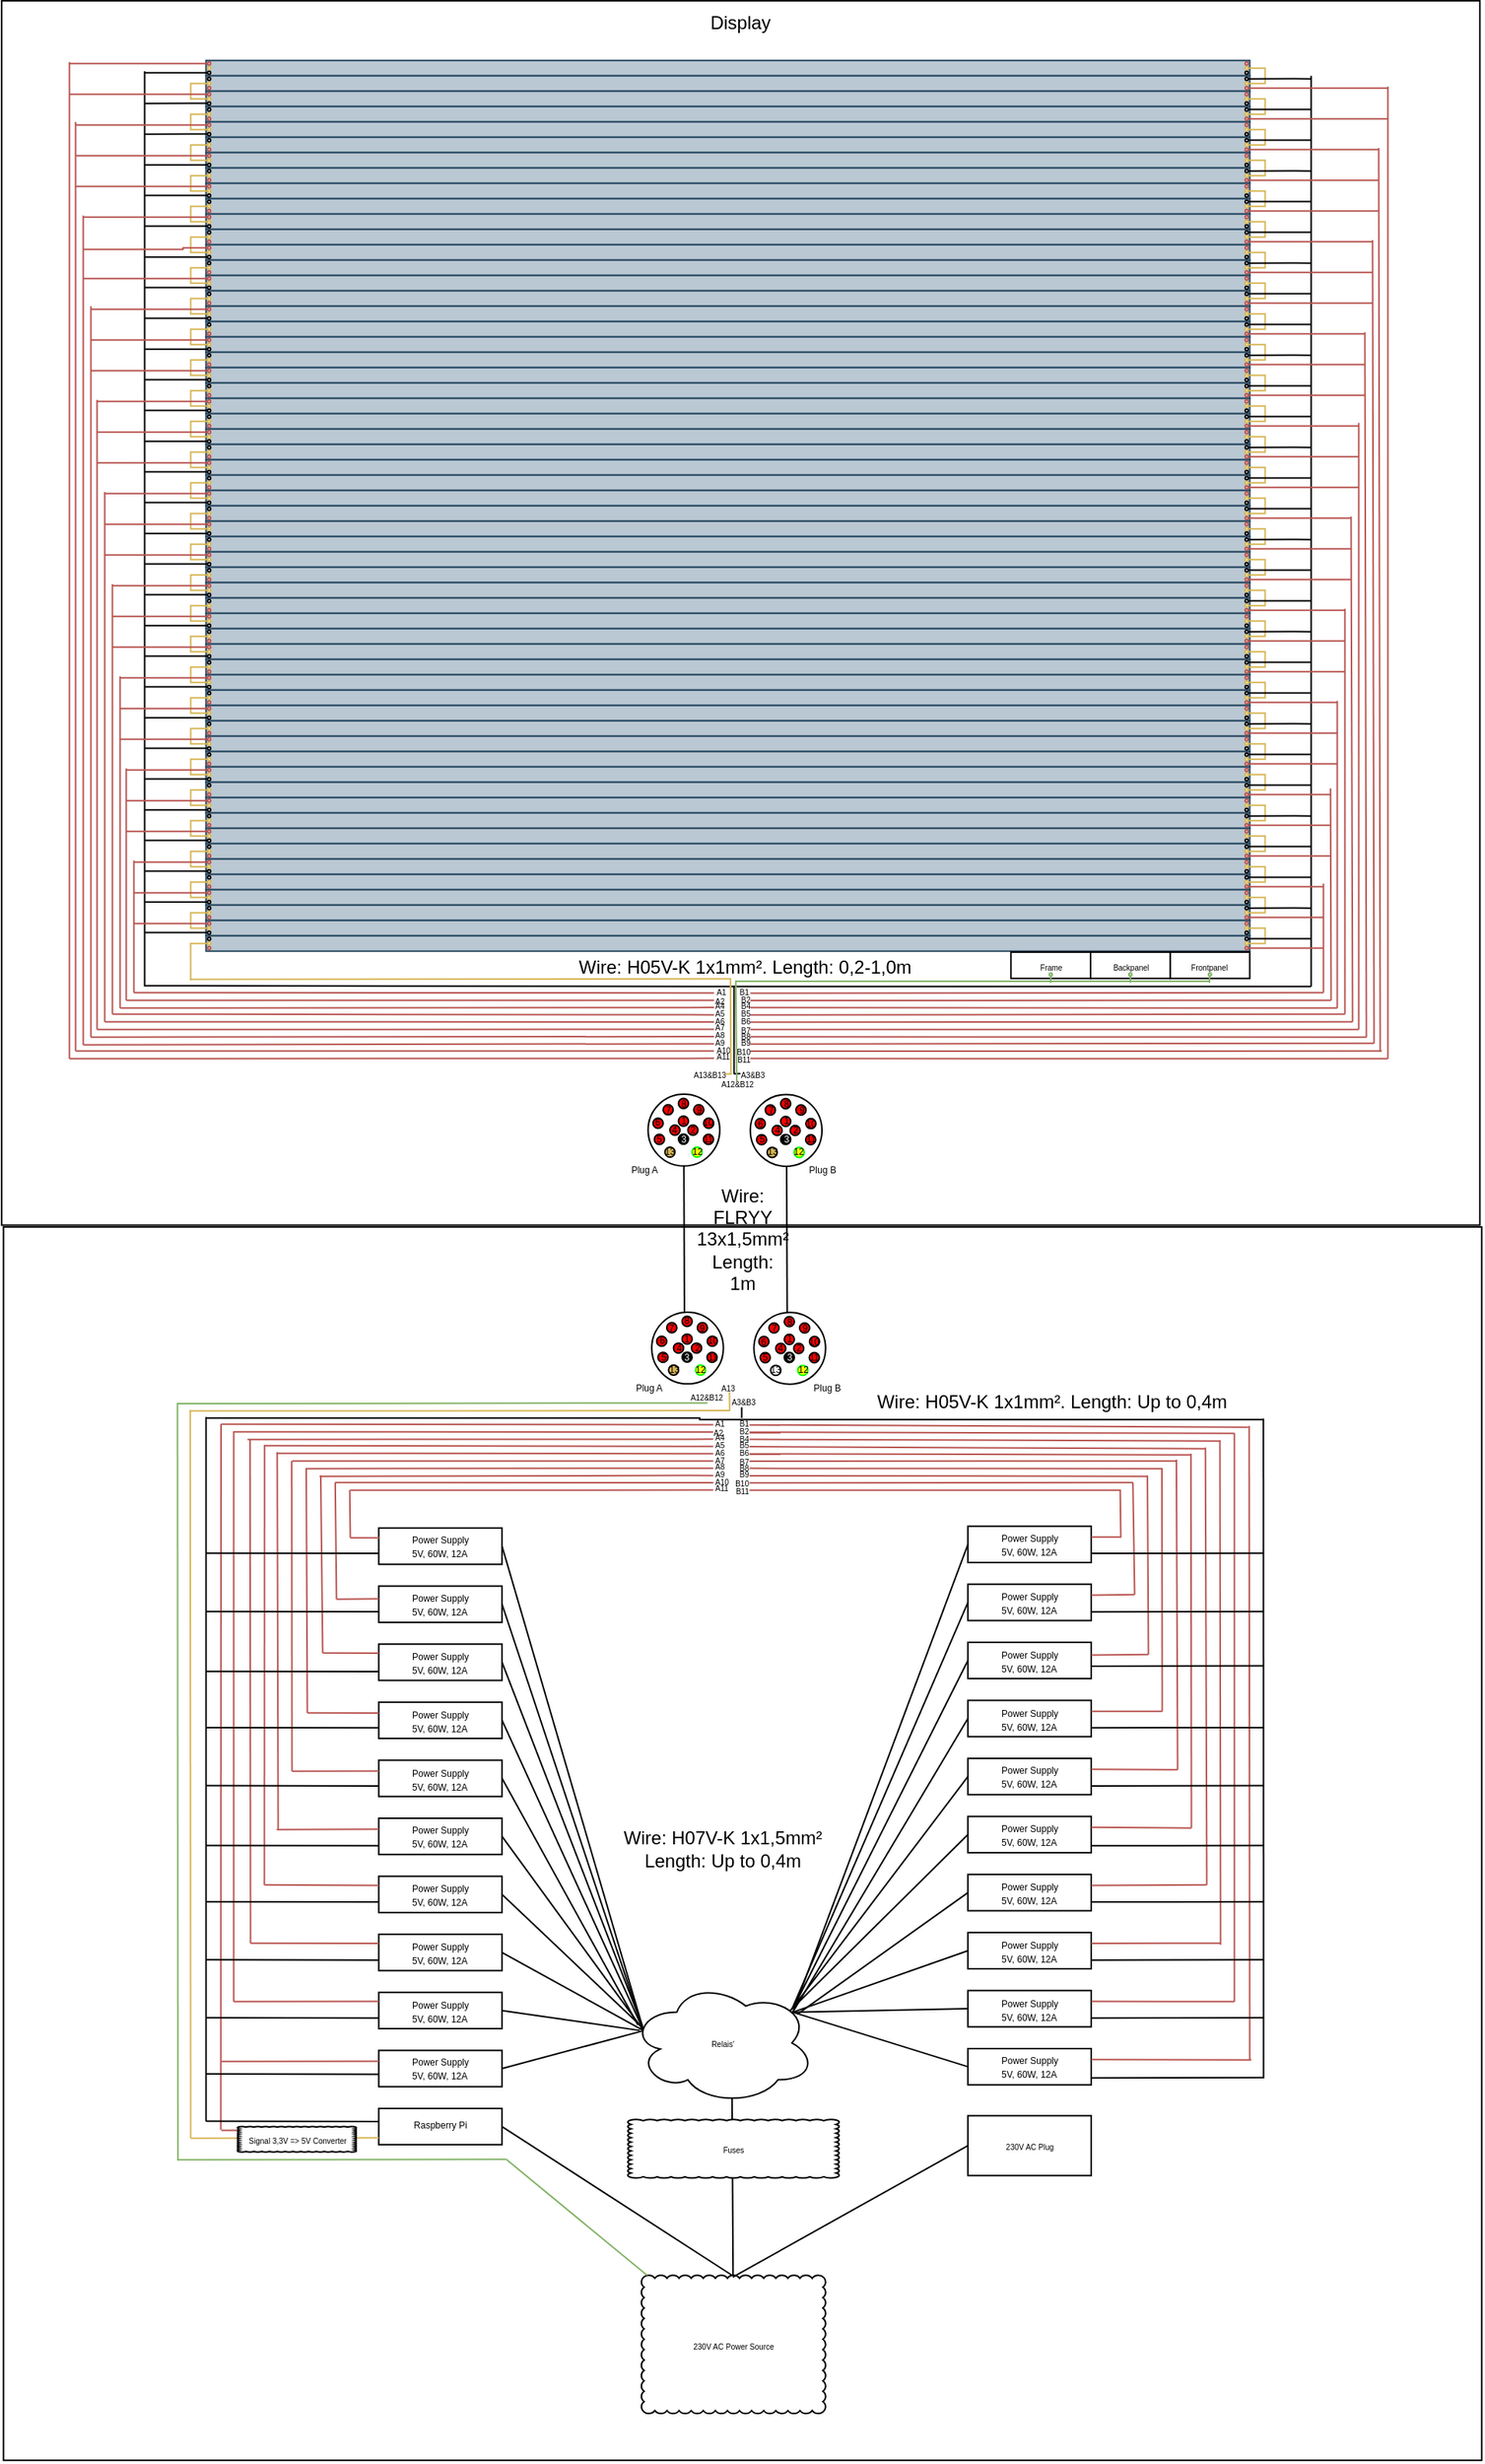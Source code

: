 <mxfile version="20.0.4" type="device"><diagram name="Page-1" id="099fd60b-425b-db50-ffb0-6b813814b670"><mxGraphModel dx="1166" dy="906" grid="1" gridSize="1.181" guides="1" tooltips="1" connect="1" arrows="1" fold="1" page="1" pageScale="1" pageWidth="1169" pageHeight="827" background="none" math="0" shadow="0"><root><mxCell id="0"/><mxCell id="1" parent="0"/><mxCell id="SNouWFAA5dS7oInScmuB-204" value="&#10;H07V-K&#10;&#10;" style="rounded=0;whiteSpace=wrap;html=1;verticalAlign=bottom;" parent="1" vertex="1"><mxGeometry x="8.27" y="801.96" width="963.08" height="803.15" as="geometry"/></mxCell><mxCell id="YOsZn4wFDK7Lh0SCyO-J-313" value="Display" style="rounded=0;whiteSpace=wrap;html=1;verticalAlign=top;" parent="1" vertex="1"><mxGeometry x="7.09" y="3.54" width="963.08" height="797.24" as="geometry"/></mxCell><mxCell id="-Ffowb9ozhrj363RmIR5-55" value="" style="rounded=0;whiteSpace=wrap;html=1;fillColor=#bac8d3;strokeColor=#23445d;" parent="1" vertex="1"><mxGeometry x="140.24" y="42.36" width="680" height="10" as="geometry"/></mxCell><mxCell id="-Ffowb9ozhrj363RmIR5-56" value="" style="rounded=0;whiteSpace=wrap;html=1;fillColor=#bac8d3;strokeColor=#23445d;" parent="1" vertex="1"><mxGeometry x="140.24" y="52.36" width="680" height="10" as="geometry"/></mxCell><mxCell id="-Ffowb9ozhrj363RmIR5-575" style="edgeStyle=orthogonalEdgeStyle;rounded=0;orthogonalLoop=1;jettySize=auto;html=1;exitX=0;exitY=0.5;exitDx=0;exitDy=0;endArrow=none;endFill=0;" parent="1" source="-Ffowb9ozhrj363RmIR5-63" edge="1"><mxGeometry relative="1" as="geometry"><mxPoint x="100.24" y="50.373" as="targetPoint"/><Array as="points"><mxPoint x="130.24" y="50.36"/><mxPoint x="130.24" y="50.36"/></Array></mxGeometry></mxCell><mxCell id="-Ffowb9ozhrj363RmIR5-63" value="" style="ellipse;whiteSpace=wrap;html=1;aspect=fixed;" parent="1" vertex="1"><mxGeometry x="141.24" y="49.36" width="2" height="2" as="geometry"/></mxCell><mxCell id="-Ffowb9ozhrj363RmIR5-64" value="" style="ellipse;whiteSpace=wrap;html=1;aspect=fixed;fillColor=#f8cecc;strokeColor=#b85450;" parent="1" vertex="1"><mxGeometry x="141.24" y="43.36" width="2" height="2" as="geometry"/></mxCell><mxCell id="-Ffowb9ozhrj363RmIR5-65" value="" style="ellipse;whiteSpace=wrap;html=1;aspect=fixed;fillColor=#fff2cc;strokeColor=#d6b656;" parent="1" vertex="1"><mxGeometry x="141.24" y="46.36" width="2" height="2" as="geometry"/></mxCell><mxCell id="-Ffowb9ozhrj363RmIR5-66" value="" style="ellipse;whiteSpace=wrap;html=1;aspect=fixed;fillColor=#f8cecc;strokeColor=#b85450;" parent="1" vertex="1"><mxGeometry x="141.24" y="59.36" width="2" height="2" as="geometry"/></mxCell><mxCell id="-Ffowb9ozhrj363RmIR5-67" value="" style="ellipse;whiteSpace=wrap;html=1;aspect=fixed;" parent="1" vertex="1"><mxGeometry x="141.24" y="53.36" width="2" height="2" as="geometry"/></mxCell><mxCell id="-Ffowb9ozhrj363RmIR5-68" value="" style="ellipse;whiteSpace=wrap;html=1;aspect=fixed;fillColor=#fff2cc;strokeColor=#d6b656;" parent="1" vertex="1"><mxGeometry x="141.24" y="56.36" width="2" height="2" as="geometry"/></mxCell><mxCell id="-Ffowb9ozhrj363RmIR5-72" value="" style="ellipse;whiteSpace=wrap;html=1;aspect=fixed;" parent="1" vertex="1"><mxGeometry x="817.24" y="49.36" width="2" height="2" as="geometry"/></mxCell><mxCell id="-Ffowb9ozhrj363RmIR5-73" value="" style="ellipse;whiteSpace=wrap;html=1;aspect=fixed;fillColor=#f8cecc;strokeColor=#b85450;" parent="1" vertex="1"><mxGeometry x="817.24" y="43.36" width="2" height="2" as="geometry"/></mxCell><mxCell id="-Ffowb9ozhrj363RmIR5-541" style="edgeStyle=orthogonalEdgeStyle;rounded=0;orthogonalLoop=1;jettySize=auto;html=1;exitX=1;exitY=0.5;exitDx=0;exitDy=0;entryX=1;entryY=0.5;entryDx=0;entryDy=0;endArrow=none;endFill=0;fillColor=#fff2cc;strokeColor=#d6b656;" parent="1" source="-Ffowb9ozhrj363RmIR5-74" target="-Ffowb9ozhrj363RmIR5-77" edge="1"><mxGeometry relative="1" as="geometry"><Array as="points"><mxPoint x="830.24" y="47.36"/><mxPoint x="830.24" y="57.36"/></Array></mxGeometry></mxCell><mxCell id="-Ffowb9ozhrj363RmIR5-74" value="" style="ellipse;whiteSpace=wrap;html=1;aspect=fixed;fillColor=#fff2cc;strokeColor=#d6b656;" parent="1" vertex="1"><mxGeometry x="817.24" y="46.36" width="2" height="2" as="geometry"/></mxCell><mxCell id="-Ffowb9ozhrj363RmIR5-75" value="" style="ellipse;whiteSpace=wrap;html=1;aspect=fixed;fillColor=#f8cecc;strokeColor=#b85450;" parent="1" vertex="1"><mxGeometry x="817.24" y="59.36" width="2" height="2" as="geometry"/></mxCell><mxCell id="-Ffowb9ozhrj363RmIR5-76" value="" style="ellipse;whiteSpace=wrap;html=1;aspect=fixed;" parent="1" vertex="1"><mxGeometry x="817.24" y="53.36" width="2" height="2" as="geometry"/></mxCell><mxCell id="-Ffowb9ozhrj363RmIR5-77" value="" style="ellipse;whiteSpace=wrap;html=1;aspect=fixed;fillColor=#fff2cc;strokeColor=#d6b656;" parent="1" vertex="1"><mxGeometry x="817.24" y="56.36" width="2" height="2" as="geometry"/></mxCell><mxCell id="-Ffowb9ozhrj363RmIR5-78" value="" style="rounded=0;whiteSpace=wrap;html=1;fillColor=#bac8d3;strokeColor=#23445d;" parent="1" vertex="1"><mxGeometry x="140.24" y="62.36" width="680" height="10" as="geometry"/></mxCell><mxCell id="-Ffowb9ozhrj363RmIR5-79" value="" style="rounded=0;whiteSpace=wrap;html=1;fillColor=#bac8d3;strokeColor=#23445d;" parent="1" vertex="1"><mxGeometry x="140.24" y="72.36" width="680" height="10" as="geometry"/></mxCell><mxCell id="-Ffowb9ozhrj363RmIR5-80" value="" style="ellipse;whiteSpace=wrap;html=1;aspect=fixed;" parent="1" vertex="1"><mxGeometry x="141.24" y="69.36" width="2" height="2" as="geometry"/></mxCell><mxCell id="-Ffowb9ozhrj363RmIR5-81" value="" style="ellipse;whiteSpace=wrap;html=1;aspect=fixed;fillColor=#f8cecc;strokeColor=#b85450;" parent="1" vertex="1"><mxGeometry x="141.24" y="63.36" width="2" height="2" as="geometry"/></mxCell><mxCell id="-Ffowb9ozhrj363RmIR5-82" value="" style="ellipse;whiteSpace=wrap;html=1;aspect=fixed;fillColor=#fff2cc;strokeColor=#d6b656;" parent="1" vertex="1"><mxGeometry x="141.24" y="66.36" width="2" height="2" as="geometry"/></mxCell><mxCell id="-Ffowb9ozhrj363RmIR5-83" value="" style="ellipse;whiteSpace=wrap;html=1;aspect=fixed;fillColor=#f8cecc;strokeColor=#b85450;" parent="1" vertex="1"><mxGeometry x="141.24" y="79.36" width="2" height="2" as="geometry"/></mxCell><mxCell id="-Ffowb9ozhrj363RmIR5-84" value="" style="ellipse;whiteSpace=wrap;html=1;aspect=fixed;" parent="1" vertex="1"><mxGeometry x="141.24" y="73.36" width="2" height="2" as="geometry"/></mxCell><mxCell id="-Ffowb9ozhrj363RmIR5-85" value="" style="ellipse;whiteSpace=wrap;html=1;aspect=fixed;fillColor=#fff2cc;strokeColor=#d6b656;" parent="1" vertex="1"><mxGeometry x="141.24" y="76.36" width="2" height="2" as="geometry"/></mxCell><mxCell id="-Ffowb9ozhrj363RmIR5-86" value="" style="ellipse;whiteSpace=wrap;html=1;aspect=fixed;" parent="1" vertex="1"><mxGeometry x="817.24" y="69.36" width="2" height="2" as="geometry"/></mxCell><mxCell id="-Ffowb9ozhrj363RmIR5-87" value="" style="ellipse;whiteSpace=wrap;html=1;aspect=fixed;fillColor=#f8cecc;strokeColor=#b85450;" parent="1" vertex="1"><mxGeometry x="817.24" y="63.36" width="2" height="2" as="geometry"/></mxCell><mxCell id="-Ffowb9ozhrj363RmIR5-88" value="" style="ellipse;whiteSpace=wrap;html=1;aspect=fixed;fillColor=#fff2cc;strokeColor=#d6b656;" parent="1" vertex="1"><mxGeometry x="817.24" y="66.36" width="2" height="2" as="geometry"/></mxCell><mxCell id="-Ffowb9ozhrj363RmIR5-89" value="" style="ellipse;whiteSpace=wrap;html=1;aspect=fixed;fillColor=#f8cecc;strokeColor=#b85450;" parent="1" vertex="1"><mxGeometry x="817.24" y="79.36" width="2" height="2" as="geometry"/></mxCell><mxCell id="-Ffowb9ozhrj363RmIR5-90" value="" style="ellipse;whiteSpace=wrap;html=1;aspect=fixed;" parent="1" vertex="1"><mxGeometry x="817.24" y="73.36" width="2" height="2" as="geometry"/></mxCell><mxCell id="-Ffowb9ozhrj363RmIR5-91" value="" style="ellipse;whiteSpace=wrap;html=1;aspect=fixed;fillColor=#fff2cc;strokeColor=#d6b656;" parent="1" vertex="1"><mxGeometry x="817.24" y="76.36" width="2" height="2" as="geometry"/></mxCell><mxCell id="-Ffowb9ozhrj363RmIR5-92" value="" style="rounded=0;whiteSpace=wrap;html=1;fillColor=#bac8d3;strokeColor=#23445d;" parent="1" vertex="1"><mxGeometry x="140.24" y="82.36" width="680" height="10" as="geometry"/></mxCell><mxCell id="-Ffowb9ozhrj363RmIR5-93" value="" style="rounded=0;whiteSpace=wrap;html=1;fillColor=#bac8d3;strokeColor=#23445d;" parent="1" vertex="1"><mxGeometry x="140.24" y="92.36" width="680" height="10" as="geometry"/></mxCell><mxCell id="-Ffowb9ozhrj363RmIR5-94" value="" style="ellipse;whiteSpace=wrap;html=1;aspect=fixed;" parent="1" vertex="1"><mxGeometry x="141.24" y="89.36" width="2" height="2" as="geometry"/></mxCell><mxCell id="-Ffowb9ozhrj363RmIR5-95" value="" style="ellipse;whiteSpace=wrap;html=1;aspect=fixed;fillColor=#f8cecc;strokeColor=#b85450;" parent="1" vertex="1"><mxGeometry x="141.24" y="83.36" width="2" height="2" as="geometry"/></mxCell><mxCell id="-Ffowb9ozhrj363RmIR5-96" value="" style="ellipse;whiteSpace=wrap;html=1;aspect=fixed;fillColor=#fff2cc;strokeColor=#d6b656;" parent="1" vertex="1"><mxGeometry x="141.24" y="86.36" width="2" height="2" as="geometry"/></mxCell><mxCell id="-Ffowb9ozhrj363RmIR5-97" value="" style="ellipse;whiteSpace=wrap;html=1;aspect=fixed;fillColor=#f8cecc;strokeColor=#b85450;" parent="1" vertex="1"><mxGeometry x="141.24" y="99.36" width="2" height="2" as="geometry"/></mxCell><mxCell id="-Ffowb9ozhrj363RmIR5-98" value="" style="ellipse;whiteSpace=wrap;html=1;aspect=fixed;" parent="1" vertex="1"><mxGeometry x="141.24" y="93.36" width="2" height="2" as="geometry"/></mxCell><mxCell id="-Ffowb9ozhrj363RmIR5-99" value="" style="ellipse;whiteSpace=wrap;html=1;aspect=fixed;fillColor=#fff2cc;strokeColor=#d6b656;" parent="1" vertex="1"><mxGeometry x="141.24" y="96.36" width="2" height="2" as="geometry"/></mxCell><mxCell id="-Ffowb9ozhrj363RmIR5-100" value="" style="ellipse;whiteSpace=wrap;html=1;aspect=fixed;" parent="1" vertex="1"><mxGeometry x="817.24" y="89.36" width="2" height="2" as="geometry"/></mxCell><mxCell id="-Ffowb9ozhrj363RmIR5-101" value="" style="ellipse;whiteSpace=wrap;html=1;aspect=fixed;fillColor=#f8cecc;strokeColor=#b85450;" parent="1" vertex="1"><mxGeometry x="817.24" y="83.36" width="2" height="2" as="geometry"/></mxCell><mxCell id="-Ffowb9ozhrj363RmIR5-102" value="" style="ellipse;whiteSpace=wrap;html=1;aspect=fixed;fillColor=#fff2cc;strokeColor=#d6b656;" parent="1" vertex="1"><mxGeometry x="817.24" y="86.36" width="2" height="2" as="geometry"/></mxCell><mxCell id="-Ffowb9ozhrj363RmIR5-103" value="" style="ellipse;whiteSpace=wrap;html=1;aspect=fixed;fillColor=#f8cecc;strokeColor=#b85450;" parent="1" vertex="1"><mxGeometry x="817.24" y="99.36" width="2" height="2" as="geometry"/></mxCell><mxCell id="-Ffowb9ozhrj363RmIR5-104" value="" style="ellipse;whiteSpace=wrap;html=1;aspect=fixed;" parent="1" vertex="1"><mxGeometry x="817.24" y="93.36" width="2" height="2" as="geometry"/></mxCell><mxCell id="-Ffowb9ozhrj363RmIR5-105" value="" style="ellipse;whiteSpace=wrap;html=1;aspect=fixed;fillColor=#fff2cc;strokeColor=#d6b656;" parent="1" vertex="1"><mxGeometry x="817.24" y="96.36" width="2" height="2" as="geometry"/></mxCell><mxCell id="-Ffowb9ozhrj363RmIR5-106" value="" style="rounded=0;whiteSpace=wrap;html=1;fillColor=#bac8d3;strokeColor=#23445d;" parent="1" vertex="1"><mxGeometry x="140.24" y="102.36" width="680" height="10" as="geometry"/></mxCell><mxCell id="-Ffowb9ozhrj363RmIR5-107" value="" style="rounded=0;whiteSpace=wrap;html=1;fillColor=#bac8d3;strokeColor=#23445d;" parent="1" vertex="1"><mxGeometry x="140.24" y="112.36" width="680" height="10" as="geometry"/></mxCell><mxCell id="-Ffowb9ozhrj363RmIR5-108" value="" style="ellipse;whiteSpace=wrap;html=1;aspect=fixed;" parent="1" vertex="1"><mxGeometry x="141.24" y="109.36" width="2" height="2" as="geometry"/></mxCell><mxCell id="-Ffowb9ozhrj363RmIR5-109" value="" style="ellipse;whiteSpace=wrap;html=1;aspect=fixed;fillColor=#f8cecc;strokeColor=#b85450;" parent="1" vertex="1"><mxGeometry x="141.24" y="103.36" width="2" height="2" as="geometry"/></mxCell><mxCell id="-Ffowb9ozhrj363RmIR5-110" value="" style="ellipse;whiteSpace=wrap;html=1;aspect=fixed;fillColor=#fff2cc;strokeColor=#d6b656;" parent="1" vertex="1"><mxGeometry x="141.24" y="106.36" width="2" height="2" as="geometry"/></mxCell><mxCell id="-Ffowb9ozhrj363RmIR5-111" value="" style="ellipse;whiteSpace=wrap;html=1;aspect=fixed;fillColor=#f8cecc;strokeColor=#b85450;" parent="1" vertex="1"><mxGeometry x="141.24" y="119.36" width="2" height="2" as="geometry"/></mxCell><mxCell id="-Ffowb9ozhrj363RmIR5-112" value="" style="ellipse;whiteSpace=wrap;html=1;aspect=fixed;" parent="1" vertex="1"><mxGeometry x="141.24" y="113.36" width="2" height="2" as="geometry"/></mxCell><mxCell id="-Ffowb9ozhrj363RmIR5-113" value="" style="ellipse;whiteSpace=wrap;html=1;aspect=fixed;fillColor=#fff2cc;strokeColor=#d6b656;" parent="1" vertex="1"><mxGeometry x="141.24" y="116.36" width="2" height="2" as="geometry"/></mxCell><mxCell id="-Ffowb9ozhrj363RmIR5-114" value="" style="ellipse;whiteSpace=wrap;html=1;aspect=fixed;" parent="1" vertex="1"><mxGeometry x="817.24" y="109.36" width="2" height="2" as="geometry"/></mxCell><mxCell id="-Ffowb9ozhrj363RmIR5-115" value="" style="ellipse;whiteSpace=wrap;html=1;aspect=fixed;fillColor=#f8cecc;strokeColor=#b85450;" parent="1" vertex="1"><mxGeometry x="817.24" y="103.36" width="2" height="2" as="geometry"/></mxCell><mxCell id="-Ffowb9ozhrj363RmIR5-116" value="" style="ellipse;whiteSpace=wrap;html=1;aspect=fixed;fillColor=#fff2cc;strokeColor=#d6b656;" parent="1" vertex="1"><mxGeometry x="817.24" y="106.36" width="2" height="2" as="geometry"/></mxCell><mxCell id="-Ffowb9ozhrj363RmIR5-117" value="" style="ellipse;whiteSpace=wrap;html=1;aspect=fixed;fillColor=#f8cecc;strokeColor=#b85450;" parent="1" vertex="1"><mxGeometry x="817.24" y="119.36" width="2" height="2" as="geometry"/></mxCell><mxCell id="-Ffowb9ozhrj363RmIR5-118" value="" style="ellipse;whiteSpace=wrap;html=1;aspect=fixed;" parent="1" vertex="1"><mxGeometry x="817.24" y="113.36" width="2" height="2" as="geometry"/></mxCell><mxCell id="-Ffowb9ozhrj363RmIR5-119" value="" style="ellipse;whiteSpace=wrap;html=1;aspect=fixed;fillColor=#fff2cc;strokeColor=#d6b656;" parent="1" vertex="1"><mxGeometry x="817.24" y="116.36" width="2" height="2" as="geometry"/></mxCell><mxCell id="-Ffowb9ozhrj363RmIR5-120" value="" style="rounded=0;whiteSpace=wrap;html=1;fillColor=#bac8d3;strokeColor=#23445d;" parent="1" vertex="1"><mxGeometry x="140.24" y="122.36" width="680" height="10" as="geometry"/></mxCell><mxCell id="-Ffowb9ozhrj363RmIR5-121" value="" style="rounded=0;whiteSpace=wrap;html=1;fillColor=#bac8d3;strokeColor=#23445d;" parent="1" vertex="1"><mxGeometry x="140.24" y="132.36" width="680" height="10" as="geometry"/></mxCell><mxCell id="-Ffowb9ozhrj363RmIR5-122" value="" style="ellipse;whiteSpace=wrap;html=1;aspect=fixed;" parent="1" vertex="1"><mxGeometry x="141.24" y="129.36" width="2" height="2" as="geometry"/></mxCell><mxCell id="-Ffowb9ozhrj363RmIR5-123" value="" style="ellipse;whiteSpace=wrap;html=1;aspect=fixed;fillColor=#f8cecc;strokeColor=#b85450;" parent="1" vertex="1"><mxGeometry x="141.24" y="123.36" width="2" height="2" as="geometry"/></mxCell><mxCell id="-Ffowb9ozhrj363RmIR5-124" value="" style="ellipse;whiteSpace=wrap;html=1;aspect=fixed;fillColor=#fff2cc;strokeColor=#d6b656;" parent="1" vertex="1"><mxGeometry x="141.24" y="126.36" width="2" height="2" as="geometry"/></mxCell><mxCell id="-Ffowb9ozhrj363RmIR5-125" value="" style="ellipse;whiteSpace=wrap;html=1;aspect=fixed;fillColor=#f8cecc;strokeColor=#b85450;" parent="1" vertex="1"><mxGeometry x="141.24" y="139.36" width="2" height="2" as="geometry"/></mxCell><mxCell id="-Ffowb9ozhrj363RmIR5-126" value="" style="ellipse;whiteSpace=wrap;html=1;aspect=fixed;" parent="1" vertex="1"><mxGeometry x="141.24" y="133.36" width="2" height="2" as="geometry"/></mxCell><mxCell id="-Ffowb9ozhrj363RmIR5-127" value="" style="ellipse;whiteSpace=wrap;html=1;aspect=fixed;fillColor=#fff2cc;strokeColor=#d6b656;" parent="1" vertex="1"><mxGeometry x="141.24" y="136.36" width="2" height="2" as="geometry"/></mxCell><mxCell id="-Ffowb9ozhrj363RmIR5-128" value="" style="ellipse;whiteSpace=wrap;html=1;aspect=fixed;" parent="1" vertex="1"><mxGeometry x="817.24" y="129.36" width="2" height="2" as="geometry"/></mxCell><mxCell id="-Ffowb9ozhrj363RmIR5-129" value="" style="ellipse;whiteSpace=wrap;html=1;aspect=fixed;fillColor=#f8cecc;strokeColor=#b85450;" parent="1" vertex="1"><mxGeometry x="817.24" y="123.36" width="2" height="2" as="geometry"/></mxCell><mxCell id="-Ffowb9ozhrj363RmIR5-130" value="" style="ellipse;whiteSpace=wrap;html=1;aspect=fixed;fillColor=#fff2cc;strokeColor=#d6b656;" parent="1" vertex="1"><mxGeometry x="817.24" y="126.36" width="2" height="2" as="geometry"/></mxCell><mxCell id="-Ffowb9ozhrj363RmIR5-131" value="" style="ellipse;whiteSpace=wrap;html=1;aspect=fixed;fillColor=#f8cecc;strokeColor=#b85450;" parent="1" vertex="1"><mxGeometry x="817.24" y="139.36" width="2" height="2" as="geometry"/></mxCell><mxCell id="-Ffowb9ozhrj363RmIR5-132" value="" style="ellipse;whiteSpace=wrap;html=1;aspect=fixed;" parent="1" vertex="1"><mxGeometry x="817.24" y="133.36" width="2" height="2" as="geometry"/></mxCell><mxCell id="-Ffowb9ozhrj363RmIR5-133" value="" style="ellipse;whiteSpace=wrap;html=1;aspect=fixed;fillColor=#fff2cc;strokeColor=#d6b656;" parent="1" vertex="1"><mxGeometry x="817.24" y="136.36" width="2" height="2" as="geometry"/></mxCell><mxCell id="-Ffowb9ozhrj363RmIR5-134" value="" style="rounded=0;whiteSpace=wrap;html=1;fillColor=#bac8d3;strokeColor=#23445d;" parent="1" vertex="1"><mxGeometry x="140.24" y="142.36" width="680" height="10" as="geometry"/></mxCell><mxCell id="-Ffowb9ozhrj363RmIR5-135" value="" style="rounded=0;whiteSpace=wrap;html=1;fillColor=#bac8d3;strokeColor=#23445d;" parent="1" vertex="1"><mxGeometry x="140.24" y="152.36" width="680" height="10" as="geometry"/></mxCell><mxCell id="-Ffowb9ozhrj363RmIR5-136" value="" style="ellipse;whiteSpace=wrap;html=1;aspect=fixed;" parent="1" vertex="1"><mxGeometry x="141.24" y="149.36" width="2" height="2" as="geometry"/></mxCell><mxCell id="-Ffowb9ozhrj363RmIR5-137" value="" style="ellipse;whiteSpace=wrap;html=1;aspect=fixed;fillColor=#f8cecc;strokeColor=#b85450;" parent="1" vertex="1"><mxGeometry x="141.24" y="143.36" width="2" height="2" as="geometry"/></mxCell><mxCell id="-Ffowb9ozhrj363RmIR5-138" value="" style="ellipse;whiteSpace=wrap;html=1;aspect=fixed;fillColor=#fff2cc;strokeColor=#d6b656;" parent="1" vertex="1"><mxGeometry x="141.24" y="146.36" width="2" height="2" as="geometry"/></mxCell><mxCell id="-Ffowb9ozhrj363RmIR5-139" value="" style="ellipse;whiteSpace=wrap;html=1;aspect=fixed;fillColor=#f8cecc;strokeColor=#b85450;" parent="1" vertex="1"><mxGeometry x="141.24" y="159.36" width="2" height="2" as="geometry"/></mxCell><mxCell id="-Ffowb9ozhrj363RmIR5-140" value="" style="ellipse;whiteSpace=wrap;html=1;aspect=fixed;" parent="1" vertex="1"><mxGeometry x="141.24" y="153.36" width="2" height="2" as="geometry"/></mxCell><mxCell id="-Ffowb9ozhrj363RmIR5-141" value="" style="ellipse;whiteSpace=wrap;html=1;aspect=fixed;fillColor=#fff2cc;strokeColor=#d6b656;" parent="1" vertex="1"><mxGeometry x="141.24" y="156.36" width="2" height="2" as="geometry"/></mxCell><mxCell id="-Ffowb9ozhrj363RmIR5-142" value="" style="ellipse;whiteSpace=wrap;html=1;aspect=fixed;" parent="1" vertex="1"><mxGeometry x="817.24" y="149.36" width="2" height="2" as="geometry"/></mxCell><mxCell id="-Ffowb9ozhrj363RmIR5-143" value="" style="ellipse;whiteSpace=wrap;html=1;aspect=fixed;fillColor=#f8cecc;strokeColor=#b85450;" parent="1" vertex="1"><mxGeometry x="817.24" y="143.36" width="2" height="2" as="geometry"/></mxCell><mxCell id="-Ffowb9ozhrj363RmIR5-144" value="" style="ellipse;whiteSpace=wrap;html=1;aspect=fixed;fillColor=#fff2cc;strokeColor=#d6b656;" parent="1" vertex="1"><mxGeometry x="817.24" y="146.36" width="2" height="2" as="geometry"/></mxCell><mxCell id="-Ffowb9ozhrj363RmIR5-145" value="" style="ellipse;whiteSpace=wrap;html=1;aspect=fixed;fillColor=#f8cecc;strokeColor=#b85450;" parent="1" vertex="1"><mxGeometry x="817.24" y="159.36" width="2" height="2" as="geometry"/></mxCell><mxCell id="-Ffowb9ozhrj363RmIR5-146" value="" style="ellipse;whiteSpace=wrap;html=1;aspect=fixed;" parent="1" vertex="1"><mxGeometry x="817.24" y="153.36" width="2" height="2" as="geometry"/></mxCell><mxCell id="-Ffowb9ozhrj363RmIR5-147" value="" style="ellipse;whiteSpace=wrap;html=1;aspect=fixed;fillColor=#fff2cc;strokeColor=#d6b656;" parent="1" vertex="1"><mxGeometry x="817.24" y="156.36" width="2" height="2" as="geometry"/></mxCell><mxCell id="-Ffowb9ozhrj363RmIR5-148" value="" style="rounded=0;whiteSpace=wrap;html=1;fillColor=#bac8d3;strokeColor=#23445d;" parent="1" vertex="1"><mxGeometry x="140.24" y="162.36" width="680" height="10" as="geometry"/></mxCell><mxCell id="-Ffowb9ozhrj363RmIR5-149" value="" style="rounded=0;whiteSpace=wrap;html=1;fillColor=#bac8d3;strokeColor=#23445d;" parent="1" vertex="1"><mxGeometry x="140.24" y="172.36" width="680" height="10" as="geometry"/></mxCell><mxCell id="-Ffowb9ozhrj363RmIR5-150" value="" style="ellipse;whiteSpace=wrap;html=1;aspect=fixed;" parent="1" vertex="1"><mxGeometry x="141.24" y="169.36" width="2" height="2" as="geometry"/></mxCell><mxCell id="-Ffowb9ozhrj363RmIR5-151" value="" style="ellipse;whiteSpace=wrap;html=1;aspect=fixed;fillColor=#f8cecc;strokeColor=#b85450;" parent="1" vertex="1"><mxGeometry x="141.24" y="163.36" width="2" height="2" as="geometry"/></mxCell><mxCell id="-Ffowb9ozhrj363RmIR5-152" value="" style="ellipse;whiteSpace=wrap;html=1;aspect=fixed;fillColor=#fff2cc;strokeColor=#d6b656;" parent="1" vertex="1"><mxGeometry x="141.24" y="166.36" width="2" height="2" as="geometry"/></mxCell><mxCell id="-Ffowb9ozhrj363RmIR5-153" value="" style="ellipse;whiteSpace=wrap;html=1;aspect=fixed;fillColor=#f8cecc;strokeColor=#b85450;" parent="1" vertex="1"><mxGeometry x="141.24" y="179.36" width="2" height="2" as="geometry"/></mxCell><mxCell id="-Ffowb9ozhrj363RmIR5-154" value="" style="ellipse;whiteSpace=wrap;html=1;aspect=fixed;" parent="1" vertex="1"><mxGeometry x="141.24" y="173.36" width="2" height="2" as="geometry"/></mxCell><mxCell id="-Ffowb9ozhrj363RmIR5-155" value="" style="ellipse;whiteSpace=wrap;html=1;aspect=fixed;fillColor=#fff2cc;strokeColor=#d6b656;" parent="1" vertex="1"><mxGeometry x="141.24" y="176.36" width="2" height="2" as="geometry"/></mxCell><mxCell id="-Ffowb9ozhrj363RmIR5-156" value="" style="ellipse;whiteSpace=wrap;html=1;aspect=fixed;" parent="1" vertex="1"><mxGeometry x="817.24" y="169.36" width="2" height="2" as="geometry"/></mxCell><mxCell id="-Ffowb9ozhrj363RmIR5-157" value="" style="ellipse;whiteSpace=wrap;html=1;aspect=fixed;fillColor=#f8cecc;strokeColor=#b85450;" parent="1" vertex="1"><mxGeometry x="817.24" y="163.36" width="2" height="2" as="geometry"/></mxCell><mxCell id="-Ffowb9ozhrj363RmIR5-158" value="" style="ellipse;whiteSpace=wrap;html=1;aspect=fixed;fillColor=#fff2cc;strokeColor=#d6b656;" parent="1" vertex="1"><mxGeometry x="817.24" y="166.36" width="2" height="2" as="geometry"/></mxCell><mxCell id="-Ffowb9ozhrj363RmIR5-159" value="" style="ellipse;whiteSpace=wrap;html=1;aspect=fixed;fillColor=#f8cecc;strokeColor=#b85450;" parent="1" vertex="1"><mxGeometry x="817.24" y="179.36" width="2" height="2" as="geometry"/></mxCell><mxCell id="-Ffowb9ozhrj363RmIR5-160" value="" style="ellipse;whiteSpace=wrap;html=1;aspect=fixed;" parent="1" vertex="1"><mxGeometry x="817.24" y="173.36" width="2" height="2" as="geometry"/></mxCell><mxCell id="-Ffowb9ozhrj363RmIR5-161" value="" style="ellipse;whiteSpace=wrap;html=1;aspect=fixed;fillColor=#fff2cc;strokeColor=#d6b656;" parent="1" vertex="1"><mxGeometry x="817.24" y="176.36" width="2" height="2" as="geometry"/></mxCell><mxCell id="-Ffowb9ozhrj363RmIR5-162" value="" style="rounded=0;whiteSpace=wrap;html=1;fillColor=#bac8d3;strokeColor=#23445d;" parent="1" vertex="1"><mxGeometry x="140.24" y="182.36" width="680" height="10" as="geometry"/></mxCell><mxCell id="-Ffowb9ozhrj363RmIR5-163" value="" style="rounded=0;whiteSpace=wrap;html=1;fillColor=#bac8d3;strokeColor=#23445d;" parent="1" vertex="1"><mxGeometry x="140.24" y="192.36" width="680" height="10" as="geometry"/></mxCell><mxCell id="-Ffowb9ozhrj363RmIR5-164" value="" style="ellipse;whiteSpace=wrap;html=1;aspect=fixed;" parent="1" vertex="1"><mxGeometry x="141.24" y="189.36" width="2" height="2" as="geometry"/></mxCell><mxCell id="-Ffowb9ozhrj363RmIR5-165" value="" style="ellipse;whiteSpace=wrap;html=1;aspect=fixed;fillColor=#f8cecc;strokeColor=#b85450;" parent="1" vertex="1"><mxGeometry x="141.24" y="183.36" width="2" height="2" as="geometry"/></mxCell><mxCell id="-Ffowb9ozhrj363RmIR5-166" value="" style="ellipse;whiteSpace=wrap;html=1;aspect=fixed;fillColor=#fff2cc;strokeColor=#d6b656;" parent="1" vertex="1"><mxGeometry x="141.24" y="186.36" width="2" height="2" as="geometry"/></mxCell><mxCell id="-Ffowb9ozhrj363RmIR5-167" value="" style="ellipse;whiteSpace=wrap;html=1;aspect=fixed;fillColor=#f8cecc;strokeColor=#b85450;" parent="1" vertex="1"><mxGeometry x="141.24" y="199.36" width="2" height="2" as="geometry"/></mxCell><mxCell id="-Ffowb9ozhrj363RmIR5-168" value="" style="ellipse;whiteSpace=wrap;html=1;aspect=fixed;" parent="1" vertex="1"><mxGeometry x="141.24" y="193.36" width="2" height="2" as="geometry"/></mxCell><mxCell id="-Ffowb9ozhrj363RmIR5-169" value="" style="ellipse;whiteSpace=wrap;html=1;aspect=fixed;fillColor=#fff2cc;strokeColor=#d6b656;" parent="1" vertex="1"><mxGeometry x="141.24" y="196.36" width="2" height="2" as="geometry"/></mxCell><mxCell id="-Ffowb9ozhrj363RmIR5-170" value="" style="ellipse;whiteSpace=wrap;html=1;aspect=fixed;" parent="1" vertex="1"><mxGeometry x="817.24" y="189.36" width="2" height="2" as="geometry"/></mxCell><mxCell id="-Ffowb9ozhrj363RmIR5-171" value="" style="ellipse;whiteSpace=wrap;html=1;aspect=fixed;fillColor=#f8cecc;strokeColor=#b85450;" parent="1" vertex="1"><mxGeometry x="817.24" y="183.36" width="2" height="2" as="geometry"/></mxCell><mxCell id="-Ffowb9ozhrj363RmIR5-172" value="" style="ellipse;whiteSpace=wrap;html=1;aspect=fixed;fillColor=#fff2cc;strokeColor=#d6b656;" parent="1" vertex="1"><mxGeometry x="817.24" y="186.36" width="2" height="2" as="geometry"/></mxCell><mxCell id="-Ffowb9ozhrj363RmIR5-173" value="" style="ellipse;whiteSpace=wrap;html=1;aspect=fixed;fillColor=#f8cecc;strokeColor=#b85450;" parent="1" vertex="1"><mxGeometry x="817.24" y="199.36" width="2" height="2" as="geometry"/></mxCell><mxCell id="-Ffowb9ozhrj363RmIR5-174" value="" style="ellipse;whiteSpace=wrap;html=1;aspect=fixed;" parent="1" vertex="1"><mxGeometry x="817.24" y="193.36" width="2" height="2" as="geometry"/></mxCell><mxCell id="-Ffowb9ozhrj363RmIR5-175" value="" style="ellipse;whiteSpace=wrap;html=1;aspect=fixed;fillColor=#fff2cc;strokeColor=#d6b656;" parent="1" vertex="1"><mxGeometry x="817.24" y="196.36" width="2" height="2" as="geometry"/></mxCell><mxCell id="-Ffowb9ozhrj363RmIR5-176" value="" style="rounded=0;whiteSpace=wrap;html=1;fillColor=#bac8d3;strokeColor=#23445d;" parent="1" vertex="1"><mxGeometry x="140.24" y="202.36" width="680" height="10" as="geometry"/></mxCell><mxCell id="-Ffowb9ozhrj363RmIR5-177" value="" style="rounded=0;whiteSpace=wrap;html=1;fillColor=#bac8d3;strokeColor=#23445d;" parent="1" vertex="1"><mxGeometry x="140.24" y="212.36" width="680" height="10" as="geometry"/></mxCell><mxCell id="-Ffowb9ozhrj363RmIR5-178" value="" style="ellipse;whiteSpace=wrap;html=1;aspect=fixed;" parent="1" vertex="1"><mxGeometry x="141.24" y="209.36" width="2" height="2" as="geometry"/></mxCell><mxCell id="-Ffowb9ozhrj363RmIR5-179" value="" style="ellipse;whiteSpace=wrap;html=1;aspect=fixed;fillColor=#f8cecc;strokeColor=#b85450;" parent="1" vertex="1"><mxGeometry x="141.24" y="203.36" width="2" height="2" as="geometry"/></mxCell><mxCell id="-Ffowb9ozhrj363RmIR5-180" value="" style="ellipse;whiteSpace=wrap;html=1;aspect=fixed;fillColor=#fff2cc;strokeColor=#d6b656;" parent="1" vertex="1"><mxGeometry x="141.24" y="206.36" width="2" height="2" as="geometry"/></mxCell><mxCell id="-Ffowb9ozhrj363RmIR5-181" value="" style="ellipse;whiteSpace=wrap;html=1;aspect=fixed;fillColor=#f8cecc;strokeColor=#b85450;" parent="1" vertex="1"><mxGeometry x="141.24" y="219.36" width="2" height="2" as="geometry"/></mxCell><mxCell id="-Ffowb9ozhrj363RmIR5-182" value="" style="ellipse;whiteSpace=wrap;html=1;aspect=fixed;" parent="1" vertex="1"><mxGeometry x="141.24" y="213.36" width="2" height="2" as="geometry"/></mxCell><mxCell id="-Ffowb9ozhrj363RmIR5-183" value="" style="ellipse;whiteSpace=wrap;html=1;aspect=fixed;fillColor=#fff2cc;strokeColor=#d6b656;" parent="1" vertex="1"><mxGeometry x="141.24" y="216.36" width="2" height="2" as="geometry"/></mxCell><mxCell id="-Ffowb9ozhrj363RmIR5-184" value="" style="ellipse;whiteSpace=wrap;html=1;aspect=fixed;" parent="1" vertex="1"><mxGeometry x="817.24" y="209.36" width="2" height="2" as="geometry"/></mxCell><mxCell id="-Ffowb9ozhrj363RmIR5-185" value="" style="ellipse;whiteSpace=wrap;html=1;aspect=fixed;fillColor=#f8cecc;strokeColor=#b85450;" parent="1" vertex="1"><mxGeometry x="817.24" y="203.36" width="2" height="2" as="geometry"/></mxCell><mxCell id="-Ffowb9ozhrj363RmIR5-186" value="" style="ellipse;whiteSpace=wrap;html=1;aspect=fixed;fillColor=#fff2cc;strokeColor=#d6b656;" parent="1" vertex="1"><mxGeometry x="817.24" y="206.36" width="2" height="2" as="geometry"/></mxCell><mxCell id="-Ffowb9ozhrj363RmIR5-187" value="" style="ellipse;whiteSpace=wrap;html=1;aspect=fixed;fillColor=#f8cecc;strokeColor=#b85450;" parent="1" vertex="1"><mxGeometry x="817.24" y="219.36" width="2" height="2" as="geometry"/></mxCell><mxCell id="-Ffowb9ozhrj363RmIR5-188" value="" style="ellipse;whiteSpace=wrap;html=1;aspect=fixed;" parent="1" vertex="1"><mxGeometry x="817.24" y="213.36" width="2" height="2" as="geometry"/></mxCell><mxCell id="-Ffowb9ozhrj363RmIR5-189" value="" style="ellipse;whiteSpace=wrap;html=1;aspect=fixed;fillColor=#fff2cc;strokeColor=#d6b656;" parent="1" vertex="1"><mxGeometry x="817.24" y="216.36" width="2" height="2" as="geometry"/></mxCell><mxCell id="-Ffowb9ozhrj363RmIR5-190" value="" style="rounded=0;whiteSpace=wrap;html=1;fillColor=#bac8d3;strokeColor=#23445d;" parent="1" vertex="1"><mxGeometry x="140.24" y="222.36" width="680" height="10" as="geometry"/></mxCell><mxCell id="-Ffowb9ozhrj363RmIR5-191" value="" style="rounded=0;whiteSpace=wrap;html=1;fillColor=#bac8d3;strokeColor=#23445d;" parent="1" vertex="1"><mxGeometry x="140.24" y="232.36" width="680" height="10" as="geometry"/></mxCell><mxCell id="-Ffowb9ozhrj363RmIR5-192" value="" style="ellipse;whiteSpace=wrap;html=1;aspect=fixed;" parent="1" vertex="1"><mxGeometry x="141.24" y="229.36" width="2" height="2" as="geometry"/></mxCell><mxCell id="-Ffowb9ozhrj363RmIR5-193" value="" style="ellipse;whiteSpace=wrap;html=1;aspect=fixed;fillColor=#f8cecc;strokeColor=#b85450;" parent="1" vertex="1"><mxGeometry x="141.24" y="223.36" width="2" height="2" as="geometry"/></mxCell><mxCell id="-Ffowb9ozhrj363RmIR5-194" value="" style="ellipse;whiteSpace=wrap;html=1;aspect=fixed;fillColor=#fff2cc;strokeColor=#d6b656;" parent="1" vertex="1"><mxGeometry x="141.24" y="226.36" width="2" height="2" as="geometry"/></mxCell><mxCell id="-Ffowb9ozhrj363RmIR5-195" value="" style="ellipse;whiteSpace=wrap;html=1;aspect=fixed;fillColor=#f8cecc;strokeColor=#b85450;" parent="1" vertex="1"><mxGeometry x="141.24" y="239.36" width="2" height="2" as="geometry"/></mxCell><mxCell id="-Ffowb9ozhrj363RmIR5-196" value="" style="ellipse;whiteSpace=wrap;html=1;aspect=fixed;" parent="1" vertex="1"><mxGeometry x="141.24" y="233.36" width="2" height="2" as="geometry"/></mxCell><mxCell id="-Ffowb9ozhrj363RmIR5-197" value="" style="ellipse;whiteSpace=wrap;html=1;aspect=fixed;fillColor=#fff2cc;strokeColor=#d6b656;" parent="1" vertex="1"><mxGeometry x="141.24" y="236.36" width="2" height="2" as="geometry"/></mxCell><mxCell id="-Ffowb9ozhrj363RmIR5-198" value="" style="ellipse;whiteSpace=wrap;html=1;aspect=fixed;" parent="1" vertex="1"><mxGeometry x="817.24" y="229.36" width="2" height="2" as="geometry"/></mxCell><mxCell id="-Ffowb9ozhrj363RmIR5-199" value="" style="ellipse;whiteSpace=wrap;html=1;aspect=fixed;fillColor=#f8cecc;strokeColor=#b85450;" parent="1" vertex="1"><mxGeometry x="817.24" y="223.36" width="2" height="2" as="geometry"/></mxCell><mxCell id="-Ffowb9ozhrj363RmIR5-200" value="" style="ellipse;whiteSpace=wrap;html=1;aspect=fixed;fillColor=#fff2cc;strokeColor=#d6b656;" parent="1" vertex="1"><mxGeometry x="817.24" y="226.36" width="2" height="2" as="geometry"/></mxCell><mxCell id="-Ffowb9ozhrj363RmIR5-201" value="" style="ellipse;whiteSpace=wrap;html=1;aspect=fixed;fillColor=#f8cecc;strokeColor=#b85450;" parent="1" vertex="1"><mxGeometry x="817.24" y="239.36" width="2" height="2" as="geometry"/></mxCell><mxCell id="-Ffowb9ozhrj363RmIR5-202" value="" style="ellipse;whiteSpace=wrap;html=1;aspect=fixed;" parent="1" vertex="1"><mxGeometry x="817.24" y="233.36" width="2" height="2" as="geometry"/></mxCell><mxCell id="-Ffowb9ozhrj363RmIR5-203" value="" style="ellipse;whiteSpace=wrap;html=1;aspect=fixed;fillColor=#fff2cc;strokeColor=#d6b656;" parent="1" vertex="1"><mxGeometry x="817.24" y="236.36" width="2" height="2" as="geometry"/></mxCell><mxCell id="-Ffowb9ozhrj363RmIR5-204" value="" style="rounded=0;whiteSpace=wrap;html=1;fillColor=#bac8d3;strokeColor=#23445d;" parent="1" vertex="1"><mxGeometry x="140.24" y="242.36" width="680" height="10" as="geometry"/></mxCell><mxCell id="-Ffowb9ozhrj363RmIR5-205" value="" style="rounded=0;whiteSpace=wrap;html=1;fillColor=#bac8d3;strokeColor=#23445d;" parent="1" vertex="1"><mxGeometry x="140.24" y="252.36" width="680" height="10" as="geometry"/></mxCell><mxCell id="-Ffowb9ozhrj363RmIR5-206" value="" style="ellipse;whiteSpace=wrap;html=1;aspect=fixed;" parent="1" vertex="1"><mxGeometry x="141.24" y="249.36" width="2" height="2" as="geometry"/></mxCell><mxCell id="-Ffowb9ozhrj363RmIR5-207" value="" style="ellipse;whiteSpace=wrap;html=1;aspect=fixed;fillColor=#f8cecc;strokeColor=#b85450;" parent="1" vertex="1"><mxGeometry x="141.24" y="243.36" width="2" height="2" as="geometry"/></mxCell><mxCell id="-Ffowb9ozhrj363RmIR5-208" value="" style="ellipse;whiteSpace=wrap;html=1;aspect=fixed;fillColor=#fff2cc;strokeColor=#d6b656;" parent="1" vertex="1"><mxGeometry x="141.24" y="246.36" width="2" height="2" as="geometry"/></mxCell><mxCell id="-Ffowb9ozhrj363RmIR5-209" value="" style="ellipse;whiteSpace=wrap;html=1;aspect=fixed;fillColor=#f8cecc;strokeColor=#b85450;" parent="1" vertex="1"><mxGeometry x="141.24" y="259.36" width="2" height="2" as="geometry"/></mxCell><mxCell id="-Ffowb9ozhrj363RmIR5-210" value="" style="ellipse;whiteSpace=wrap;html=1;aspect=fixed;" parent="1" vertex="1"><mxGeometry x="141.24" y="253.36" width="2" height="2" as="geometry"/></mxCell><mxCell id="-Ffowb9ozhrj363RmIR5-211" value="" style="ellipse;whiteSpace=wrap;html=1;aspect=fixed;fillColor=#fff2cc;strokeColor=#d6b656;" parent="1" vertex="1"><mxGeometry x="141.24" y="256.36" width="2" height="2" as="geometry"/></mxCell><mxCell id="-Ffowb9ozhrj363RmIR5-212" value="" style="ellipse;whiteSpace=wrap;html=1;aspect=fixed;" parent="1" vertex="1"><mxGeometry x="817.24" y="249.36" width="2" height="2" as="geometry"/></mxCell><mxCell id="-Ffowb9ozhrj363RmIR5-213" value="" style="ellipse;whiteSpace=wrap;html=1;aspect=fixed;fillColor=#f8cecc;strokeColor=#b85450;" parent="1" vertex="1"><mxGeometry x="817.24" y="243.36" width="2" height="2" as="geometry"/></mxCell><mxCell id="-Ffowb9ozhrj363RmIR5-214" value="" style="ellipse;whiteSpace=wrap;html=1;aspect=fixed;fillColor=#fff2cc;strokeColor=#d6b656;" parent="1" vertex="1"><mxGeometry x="817.24" y="246.36" width="2" height="2" as="geometry"/></mxCell><mxCell id="-Ffowb9ozhrj363RmIR5-215" value="" style="ellipse;whiteSpace=wrap;html=1;aspect=fixed;fillColor=#f8cecc;strokeColor=#b85450;" parent="1" vertex="1"><mxGeometry x="817.24" y="259.36" width="2" height="2" as="geometry"/></mxCell><mxCell id="-Ffowb9ozhrj363RmIR5-216" value="" style="ellipse;whiteSpace=wrap;html=1;aspect=fixed;" parent="1" vertex="1"><mxGeometry x="817.24" y="253.36" width="2" height="2" as="geometry"/></mxCell><mxCell id="-Ffowb9ozhrj363RmIR5-217" value="" style="ellipse;whiteSpace=wrap;html=1;aspect=fixed;fillColor=#fff2cc;strokeColor=#d6b656;" parent="1" vertex="1"><mxGeometry x="817.24" y="256.36" width="2" height="2" as="geometry"/></mxCell><mxCell id="-Ffowb9ozhrj363RmIR5-218" value="" style="rounded=0;whiteSpace=wrap;html=1;fillColor=#bac8d3;strokeColor=#23445d;" parent="1" vertex="1"><mxGeometry x="140.24" y="262.36" width="680" height="10" as="geometry"/></mxCell><mxCell id="-Ffowb9ozhrj363RmIR5-219" value="" style="rounded=0;whiteSpace=wrap;html=1;fillColor=#bac8d3;strokeColor=#23445d;" parent="1" vertex="1"><mxGeometry x="140.24" y="272.36" width="680" height="10" as="geometry"/></mxCell><mxCell id="-Ffowb9ozhrj363RmIR5-220" value="" style="ellipse;whiteSpace=wrap;html=1;aspect=fixed;" parent="1" vertex="1"><mxGeometry x="141.24" y="269.36" width="2" height="2" as="geometry"/></mxCell><mxCell id="-Ffowb9ozhrj363RmIR5-221" value="" style="ellipse;whiteSpace=wrap;html=1;aspect=fixed;fillColor=#f8cecc;strokeColor=#b85450;" parent="1" vertex="1"><mxGeometry x="141.24" y="263.36" width="2" height="2" as="geometry"/></mxCell><mxCell id="-Ffowb9ozhrj363RmIR5-222" value="" style="ellipse;whiteSpace=wrap;html=1;aspect=fixed;fillColor=#fff2cc;strokeColor=#d6b656;" parent="1" vertex="1"><mxGeometry x="141.24" y="266.36" width="2" height="2" as="geometry"/></mxCell><mxCell id="-Ffowb9ozhrj363RmIR5-223" value="" style="ellipse;whiteSpace=wrap;html=1;aspect=fixed;fillColor=#f8cecc;strokeColor=#b85450;" parent="1" vertex="1"><mxGeometry x="141.24" y="279.36" width="2" height="2" as="geometry"/></mxCell><mxCell id="-Ffowb9ozhrj363RmIR5-224" value="" style="ellipse;whiteSpace=wrap;html=1;aspect=fixed;" parent="1" vertex="1"><mxGeometry x="141.24" y="273.36" width="2" height="2" as="geometry"/></mxCell><mxCell id="-Ffowb9ozhrj363RmIR5-225" value="" style="ellipse;whiteSpace=wrap;html=1;aspect=fixed;fillColor=#fff2cc;strokeColor=#d6b656;" parent="1" vertex="1"><mxGeometry x="141.24" y="276.36" width="2" height="2" as="geometry"/></mxCell><mxCell id="-Ffowb9ozhrj363RmIR5-226" value="" style="ellipse;whiteSpace=wrap;html=1;aspect=fixed;" parent="1" vertex="1"><mxGeometry x="817.24" y="269.36" width="2" height="2" as="geometry"/></mxCell><mxCell id="-Ffowb9ozhrj363RmIR5-227" value="" style="ellipse;whiteSpace=wrap;html=1;aspect=fixed;fillColor=#f8cecc;strokeColor=#b85450;" parent="1" vertex="1"><mxGeometry x="817.24" y="263.36" width="2" height="2" as="geometry"/></mxCell><mxCell id="-Ffowb9ozhrj363RmIR5-228" value="" style="ellipse;whiteSpace=wrap;html=1;aspect=fixed;fillColor=#fff2cc;strokeColor=#d6b656;" parent="1" vertex="1"><mxGeometry x="817.24" y="266.36" width="2" height="2" as="geometry"/></mxCell><mxCell id="-Ffowb9ozhrj363RmIR5-229" value="" style="ellipse;whiteSpace=wrap;html=1;aspect=fixed;fillColor=#f8cecc;strokeColor=#b85450;" parent="1" vertex="1"><mxGeometry x="817.24" y="279.36" width="2" height="2" as="geometry"/></mxCell><mxCell id="-Ffowb9ozhrj363RmIR5-230" value="" style="ellipse;whiteSpace=wrap;html=1;aspect=fixed;" parent="1" vertex="1"><mxGeometry x="817.24" y="273.36" width="2" height="2" as="geometry"/></mxCell><mxCell id="-Ffowb9ozhrj363RmIR5-231" value="" style="ellipse;whiteSpace=wrap;html=1;aspect=fixed;fillColor=#fff2cc;strokeColor=#d6b656;" parent="1" vertex="1"><mxGeometry x="817.24" y="276.36" width="2" height="2" as="geometry"/></mxCell><mxCell id="-Ffowb9ozhrj363RmIR5-232" value="" style="rounded=0;whiteSpace=wrap;html=1;fillColor=#bac8d3;strokeColor=#23445d;" parent="1" vertex="1"><mxGeometry x="140.24" y="282.36" width="680" height="10" as="geometry"/></mxCell><mxCell id="-Ffowb9ozhrj363RmIR5-233" value="" style="rounded=0;whiteSpace=wrap;html=1;fillColor=#bac8d3;strokeColor=#23445d;" parent="1" vertex="1"><mxGeometry x="140.24" y="292.36" width="680" height="10" as="geometry"/></mxCell><mxCell id="-Ffowb9ozhrj363RmIR5-234" value="" style="ellipse;whiteSpace=wrap;html=1;aspect=fixed;" parent="1" vertex="1"><mxGeometry x="141.24" y="289.36" width="2" height="2" as="geometry"/></mxCell><mxCell id="-Ffowb9ozhrj363RmIR5-235" value="" style="ellipse;whiteSpace=wrap;html=1;aspect=fixed;fillColor=#f8cecc;strokeColor=#b85450;" parent="1" vertex="1"><mxGeometry x="141.24" y="283.36" width="2" height="2" as="geometry"/></mxCell><mxCell id="-Ffowb9ozhrj363RmIR5-236" value="" style="ellipse;whiteSpace=wrap;html=1;aspect=fixed;fillColor=#fff2cc;strokeColor=#d6b656;" parent="1" vertex="1"><mxGeometry x="141.24" y="286.36" width="2" height="2" as="geometry"/></mxCell><mxCell id="-Ffowb9ozhrj363RmIR5-237" value="" style="ellipse;whiteSpace=wrap;html=1;aspect=fixed;fillColor=#f8cecc;strokeColor=#b85450;" parent="1" vertex="1"><mxGeometry x="141.24" y="299.36" width="2" height="2" as="geometry"/></mxCell><mxCell id="-Ffowb9ozhrj363RmIR5-238" value="" style="ellipse;whiteSpace=wrap;html=1;aspect=fixed;" parent="1" vertex="1"><mxGeometry x="141.24" y="293.36" width="2" height="2" as="geometry"/></mxCell><mxCell id="-Ffowb9ozhrj363RmIR5-239" value="" style="ellipse;whiteSpace=wrap;html=1;aspect=fixed;fillColor=#fff2cc;strokeColor=#d6b656;" parent="1" vertex="1"><mxGeometry x="141.24" y="296.36" width="2" height="2" as="geometry"/></mxCell><mxCell id="-Ffowb9ozhrj363RmIR5-240" value="" style="ellipse;whiteSpace=wrap;html=1;aspect=fixed;" parent="1" vertex="1"><mxGeometry x="817.24" y="289.36" width="2" height="2" as="geometry"/></mxCell><mxCell id="-Ffowb9ozhrj363RmIR5-241" value="" style="ellipse;whiteSpace=wrap;html=1;aspect=fixed;fillColor=#f8cecc;strokeColor=#b85450;" parent="1" vertex="1"><mxGeometry x="817.24" y="283.36" width="2" height="2" as="geometry"/></mxCell><mxCell id="-Ffowb9ozhrj363RmIR5-242" value="" style="ellipse;whiteSpace=wrap;html=1;aspect=fixed;fillColor=#fff2cc;strokeColor=#d6b656;" parent="1" vertex="1"><mxGeometry x="817.24" y="286.36" width="2" height="2" as="geometry"/></mxCell><mxCell id="-Ffowb9ozhrj363RmIR5-243" value="" style="ellipse;whiteSpace=wrap;html=1;aspect=fixed;fillColor=#f8cecc;strokeColor=#b85450;" parent="1" vertex="1"><mxGeometry x="817.24" y="299.36" width="2" height="2" as="geometry"/></mxCell><mxCell id="-Ffowb9ozhrj363RmIR5-244" value="" style="ellipse;whiteSpace=wrap;html=1;aspect=fixed;" parent="1" vertex="1"><mxGeometry x="817.24" y="293.36" width="2" height="2" as="geometry"/></mxCell><mxCell id="-Ffowb9ozhrj363RmIR5-245" value="" style="ellipse;whiteSpace=wrap;html=1;aspect=fixed;fillColor=#fff2cc;strokeColor=#d6b656;" parent="1" vertex="1"><mxGeometry x="817.24" y="296.36" width="2" height="2" as="geometry"/></mxCell><mxCell id="-Ffowb9ozhrj363RmIR5-246" value="" style="rounded=0;whiteSpace=wrap;html=1;fillColor=#bac8d3;strokeColor=#23445d;" parent="1" vertex="1"><mxGeometry x="140.24" y="302.36" width="680" height="10" as="geometry"/></mxCell><mxCell id="-Ffowb9ozhrj363RmIR5-247" value="" style="rounded=0;whiteSpace=wrap;html=1;fillColor=#bac8d3;strokeColor=#23445d;" parent="1" vertex="1"><mxGeometry x="140.24" y="312.36" width="680" height="10" as="geometry"/></mxCell><mxCell id="-Ffowb9ozhrj363RmIR5-248" value="" style="ellipse;whiteSpace=wrap;html=1;aspect=fixed;" parent="1" vertex="1"><mxGeometry x="141.24" y="309.36" width="2" height="2" as="geometry"/></mxCell><mxCell id="-Ffowb9ozhrj363RmIR5-249" value="" style="ellipse;whiteSpace=wrap;html=1;aspect=fixed;fillColor=#f8cecc;strokeColor=#b85450;" parent="1" vertex="1"><mxGeometry x="141.24" y="303.36" width="2" height="2" as="geometry"/></mxCell><mxCell id="-Ffowb9ozhrj363RmIR5-250" value="" style="ellipse;whiteSpace=wrap;html=1;aspect=fixed;fillColor=#fff2cc;strokeColor=#d6b656;" parent="1" vertex="1"><mxGeometry x="141.24" y="306.36" width="2" height="2" as="geometry"/></mxCell><mxCell id="-Ffowb9ozhrj363RmIR5-251" value="" style="ellipse;whiteSpace=wrap;html=1;aspect=fixed;fillColor=#f8cecc;strokeColor=#b85450;" parent="1" vertex="1"><mxGeometry x="141.24" y="319.36" width="2" height="2" as="geometry"/></mxCell><mxCell id="-Ffowb9ozhrj363RmIR5-252" value="" style="ellipse;whiteSpace=wrap;html=1;aspect=fixed;" parent="1" vertex="1"><mxGeometry x="141.24" y="313.36" width="2" height="2" as="geometry"/></mxCell><mxCell id="-Ffowb9ozhrj363RmIR5-253" value="" style="ellipse;whiteSpace=wrap;html=1;aspect=fixed;fillColor=#fff2cc;strokeColor=#d6b656;" parent="1" vertex="1"><mxGeometry x="141.24" y="316.36" width="2" height="2" as="geometry"/></mxCell><mxCell id="-Ffowb9ozhrj363RmIR5-254" value="" style="ellipse;whiteSpace=wrap;html=1;aspect=fixed;" parent="1" vertex="1"><mxGeometry x="817.24" y="309.36" width="2" height="2" as="geometry"/></mxCell><mxCell id="-Ffowb9ozhrj363RmIR5-255" value="" style="ellipse;whiteSpace=wrap;html=1;aspect=fixed;fillColor=#f8cecc;strokeColor=#b85450;" parent="1" vertex="1"><mxGeometry x="817.24" y="303.36" width="2" height="2" as="geometry"/></mxCell><mxCell id="-Ffowb9ozhrj363RmIR5-256" value="" style="ellipse;whiteSpace=wrap;html=1;aspect=fixed;fillColor=#fff2cc;strokeColor=#d6b656;" parent="1" vertex="1"><mxGeometry x="817.24" y="306.36" width="2" height="2" as="geometry"/></mxCell><mxCell id="-Ffowb9ozhrj363RmIR5-257" value="" style="ellipse;whiteSpace=wrap;html=1;aspect=fixed;fillColor=#f8cecc;strokeColor=#b85450;" parent="1" vertex="1"><mxGeometry x="817.24" y="319.36" width="2" height="2" as="geometry"/></mxCell><mxCell id="-Ffowb9ozhrj363RmIR5-258" value="" style="ellipse;whiteSpace=wrap;html=1;aspect=fixed;" parent="1" vertex="1"><mxGeometry x="817.24" y="313.36" width="2" height="2" as="geometry"/></mxCell><mxCell id="-Ffowb9ozhrj363RmIR5-259" value="" style="ellipse;whiteSpace=wrap;html=1;aspect=fixed;fillColor=#fff2cc;strokeColor=#d6b656;" parent="1" vertex="1"><mxGeometry x="817.24" y="316.36" width="2" height="2" as="geometry"/></mxCell><mxCell id="-Ffowb9ozhrj363RmIR5-260" value="" style="rounded=0;whiteSpace=wrap;html=1;fillColor=#bac8d3;strokeColor=#23445d;" parent="1" vertex="1"><mxGeometry x="140.24" y="322.36" width="680" height="10" as="geometry"/></mxCell><mxCell id="-Ffowb9ozhrj363RmIR5-261" value="" style="rounded=0;whiteSpace=wrap;html=1;fillColor=#bac8d3;strokeColor=#23445d;" parent="1" vertex="1"><mxGeometry x="140.24" y="332.36" width="680" height="10" as="geometry"/></mxCell><mxCell id="-Ffowb9ozhrj363RmIR5-262" value="" style="ellipse;whiteSpace=wrap;html=1;aspect=fixed;" parent="1" vertex="1"><mxGeometry x="141.24" y="329.36" width="2" height="2" as="geometry"/></mxCell><mxCell id="-Ffowb9ozhrj363RmIR5-263" value="" style="ellipse;whiteSpace=wrap;html=1;aspect=fixed;fillColor=#f8cecc;strokeColor=#b85450;" parent="1" vertex="1"><mxGeometry x="141.24" y="323.36" width="2" height="2" as="geometry"/></mxCell><mxCell id="-Ffowb9ozhrj363RmIR5-264" value="" style="ellipse;whiteSpace=wrap;html=1;aspect=fixed;fillColor=#fff2cc;strokeColor=#d6b656;" parent="1" vertex="1"><mxGeometry x="141.24" y="326.36" width="2" height="2" as="geometry"/></mxCell><mxCell id="-Ffowb9ozhrj363RmIR5-265" value="" style="ellipse;whiteSpace=wrap;html=1;aspect=fixed;fillColor=#f8cecc;strokeColor=#b85450;" parent="1" vertex="1"><mxGeometry x="141.24" y="339.36" width="2" height="2" as="geometry"/></mxCell><mxCell id="-Ffowb9ozhrj363RmIR5-266" value="" style="ellipse;whiteSpace=wrap;html=1;aspect=fixed;" parent="1" vertex="1"><mxGeometry x="141.24" y="333.36" width="2" height="2" as="geometry"/></mxCell><mxCell id="-Ffowb9ozhrj363RmIR5-267" value="" style="ellipse;whiteSpace=wrap;html=1;aspect=fixed;fillColor=#fff2cc;strokeColor=#d6b656;" parent="1" vertex="1"><mxGeometry x="141.24" y="336.36" width="2" height="2" as="geometry"/></mxCell><mxCell id="-Ffowb9ozhrj363RmIR5-268" value="" style="ellipse;whiteSpace=wrap;html=1;aspect=fixed;" parent="1" vertex="1"><mxGeometry x="817.24" y="329.36" width="2" height="2" as="geometry"/></mxCell><mxCell id="-Ffowb9ozhrj363RmIR5-269" value="" style="ellipse;whiteSpace=wrap;html=1;aspect=fixed;fillColor=#f8cecc;strokeColor=#b85450;" parent="1" vertex="1"><mxGeometry x="817.24" y="323.36" width="2" height="2" as="geometry"/></mxCell><mxCell id="-Ffowb9ozhrj363RmIR5-270" value="" style="ellipse;whiteSpace=wrap;html=1;aspect=fixed;fillColor=#fff2cc;strokeColor=#d6b656;" parent="1" vertex="1"><mxGeometry x="817.24" y="326.36" width="2" height="2" as="geometry"/></mxCell><mxCell id="-Ffowb9ozhrj363RmIR5-271" value="" style="ellipse;whiteSpace=wrap;html=1;aspect=fixed;fillColor=#f8cecc;strokeColor=#b85450;" parent="1" vertex="1"><mxGeometry x="817.24" y="339.36" width="2" height="2" as="geometry"/></mxCell><mxCell id="-Ffowb9ozhrj363RmIR5-272" value="" style="ellipse;whiteSpace=wrap;html=1;aspect=fixed;" parent="1" vertex="1"><mxGeometry x="817.24" y="333.36" width="2" height="2" as="geometry"/></mxCell><mxCell id="-Ffowb9ozhrj363RmIR5-273" value="" style="ellipse;whiteSpace=wrap;html=1;aspect=fixed;fillColor=#fff2cc;strokeColor=#d6b656;" parent="1" vertex="1"><mxGeometry x="817.24" y="336.36" width="2" height="2" as="geometry"/></mxCell><mxCell id="-Ffowb9ozhrj363RmIR5-274" value="" style="rounded=0;whiteSpace=wrap;html=1;fillColor=#bac8d3;strokeColor=#23445d;" parent="1" vertex="1"><mxGeometry x="140.24" y="342.36" width="680" height="10" as="geometry"/></mxCell><mxCell id="-Ffowb9ozhrj363RmIR5-275" value="" style="rounded=0;whiteSpace=wrap;html=1;fillColor=#bac8d3;strokeColor=#23445d;" parent="1" vertex="1"><mxGeometry x="140.24" y="352.36" width="680" height="10" as="geometry"/></mxCell><mxCell id="-Ffowb9ozhrj363RmIR5-276" value="" style="ellipse;whiteSpace=wrap;html=1;aspect=fixed;" parent="1" vertex="1"><mxGeometry x="141.24" y="349.36" width="2" height="2" as="geometry"/></mxCell><mxCell id="-Ffowb9ozhrj363RmIR5-277" value="" style="ellipse;whiteSpace=wrap;html=1;aspect=fixed;fillColor=#f8cecc;strokeColor=#b85450;" parent="1" vertex="1"><mxGeometry x="141.24" y="343.36" width="2" height="2" as="geometry"/></mxCell><mxCell id="-Ffowb9ozhrj363RmIR5-278" value="" style="ellipse;whiteSpace=wrap;html=1;aspect=fixed;fillColor=#fff2cc;strokeColor=#d6b656;" parent="1" vertex="1"><mxGeometry x="141.24" y="346.36" width="2" height="2" as="geometry"/></mxCell><mxCell id="-Ffowb9ozhrj363RmIR5-279" value="" style="ellipse;whiteSpace=wrap;html=1;aspect=fixed;fillColor=#f8cecc;strokeColor=#b85450;" parent="1" vertex="1"><mxGeometry x="141.24" y="359.36" width="2" height="2" as="geometry"/></mxCell><mxCell id="-Ffowb9ozhrj363RmIR5-280" value="" style="ellipse;whiteSpace=wrap;html=1;aspect=fixed;" parent="1" vertex="1"><mxGeometry x="141.24" y="353.36" width="2" height="2" as="geometry"/></mxCell><mxCell id="-Ffowb9ozhrj363RmIR5-281" value="" style="ellipse;whiteSpace=wrap;html=1;aspect=fixed;fillColor=#fff2cc;strokeColor=#d6b656;" parent="1" vertex="1"><mxGeometry x="141.24" y="356.36" width="2" height="2" as="geometry"/></mxCell><mxCell id="-Ffowb9ozhrj363RmIR5-282" value="" style="ellipse;whiteSpace=wrap;html=1;aspect=fixed;" parent="1" vertex="1"><mxGeometry x="817.24" y="349.36" width="2" height="2" as="geometry"/></mxCell><mxCell id="-Ffowb9ozhrj363RmIR5-283" value="" style="ellipse;whiteSpace=wrap;html=1;aspect=fixed;fillColor=#f8cecc;strokeColor=#b85450;" parent="1" vertex="1"><mxGeometry x="817.24" y="343.36" width="2" height="2" as="geometry"/></mxCell><mxCell id="-Ffowb9ozhrj363RmIR5-284" value="" style="ellipse;whiteSpace=wrap;html=1;aspect=fixed;fillColor=#fff2cc;strokeColor=#d6b656;" parent="1" vertex="1"><mxGeometry x="817.24" y="346.36" width="2" height="2" as="geometry"/></mxCell><mxCell id="-Ffowb9ozhrj363RmIR5-285" value="" style="ellipse;whiteSpace=wrap;html=1;aspect=fixed;fillColor=#f8cecc;strokeColor=#b85450;" parent="1" vertex="1"><mxGeometry x="817.24" y="359.36" width="2" height="2" as="geometry"/></mxCell><mxCell id="-Ffowb9ozhrj363RmIR5-286" value="" style="ellipse;whiteSpace=wrap;html=1;aspect=fixed;" parent="1" vertex="1"><mxGeometry x="817.24" y="353.36" width="2" height="2" as="geometry"/></mxCell><mxCell id="-Ffowb9ozhrj363RmIR5-287" value="" style="ellipse;whiteSpace=wrap;html=1;aspect=fixed;fillColor=#fff2cc;strokeColor=#d6b656;" parent="1" vertex="1"><mxGeometry x="817.24" y="356.36" width="2" height="2" as="geometry"/></mxCell><mxCell id="-Ffowb9ozhrj363RmIR5-288" value="" style="rounded=0;whiteSpace=wrap;html=1;fillColor=#bac8d3;strokeColor=#23445d;" parent="1" vertex="1"><mxGeometry x="140.24" y="362.36" width="680" height="10" as="geometry"/></mxCell><mxCell id="-Ffowb9ozhrj363RmIR5-289" value="" style="rounded=0;whiteSpace=wrap;html=1;fillColor=#bac8d3;strokeColor=#23445d;" parent="1" vertex="1"><mxGeometry x="140.24" y="372.36" width="680" height="10" as="geometry"/></mxCell><mxCell id="-Ffowb9ozhrj363RmIR5-290" value="" style="ellipse;whiteSpace=wrap;html=1;aspect=fixed;" parent="1" vertex="1"><mxGeometry x="141.24" y="369.36" width="2" height="2" as="geometry"/></mxCell><mxCell id="-Ffowb9ozhrj363RmIR5-291" value="" style="ellipse;whiteSpace=wrap;html=1;aspect=fixed;fillColor=#f8cecc;strokeColor=#b85450;" parent="1" vertex="1"><mxGeometry x="141.24" y="363.36" width="2" height="2" as="geometry"/></mxCell><mxCell id="-Ffowb9ozhrj363RmIR5-292" value="" style="ellipse;whiteSpace=wrap;html=1;aspect=fixed;fillColor=#fff2cc;strokeColor=#d6b656;" parent="1" vertex="1"><mxGeometry x="141.24" y="366.36" width="2" height="2" as="geometry"/></mxCell><mxCell id="-Ffowb9ozhrj363RmIR5-293" value="" style="ellipse;whiteSpace=wrap;html=1;aspect=fixed;fillColor=#f8cecc;strokeColor=#b85450;" parent="1" vertex="1"><mxGeometry x="141.24" y="379.36" width="2" height="2" as="geometry"/></mxCell><mxCell id="-Ffowb9ozhrj363RmIR5-294" value="" style="ellipse;whiteSpace=wrap;html=1;aspect=fixed;" parent="1" vertex="1"><mxGeometry x="141.24" y="373.36" width="2" height="2" as="geometry"/></mxCell><mxCell id="-Ffowb9ozhrj363RmIR5-295" value="" style="ellipse;whiteSpace=wrap;html=1;aspect=fixed;fillColor=#fff2cc;strokeColor=#d6b656;" parent="1" vertex="1"><mxGeometry x="141.24" y="376.36" width="2" height="2" as="geometry"/></mxCell><mxCell id="-Ffowb9ozhrj363RmIR5-296" value="" style="ellipse;whiteSpace=wrap;html=1;aspect=fixed;" parent="1" vertex="1"><mxGeometry x="817.24" y="369.36" width="2" height="2" as="geometry"/></mxCell><mxCell id="-Ffowb9ozhrj363RmIR5-297" value="" style="ellipse;whiteSpace=wrap;html=1;aspect=fixed;fillColor=#f8cecc;strokeColor=#b85450;" parent="1" vertex="1"><mxGeometry x="817.24" y="363.36" width="2" height="2" as="geometry"/></mxCell><mxCell id="-Ffowb9ozhrj363RmIR5-298" value="" style="ellipse;whiteSpace=wrap;html=1;aspect=fixed;fillColor=#fff2cc;strokeColor=#d6b656;" parent="1" vertex="1"><mxGeometry x="817.24" y="366.36" width="2" height="2" as="geometry"/></mxCell><mxCell id="-Ffowb9ozhrj363RmIR5-299" value="" style="ellipse;whiteSpace=wrap;html=1;aspect=fixed;fillColor=#f8cecc;strokeColor=#b85450;" parent="1" vertex="1"><mxGeometry x="817.24" y="379.36" width="2" height="2" as="geometry"/></mxCell><mxCell id="-Ffowb9ozhrj363RmIR5-300" value="" style="ellipse;whiteSpace=wrap;html=1;aspect=fixed;" parent="1" vertex="1"><mxGeometry x="817.24" y="373.36" width="2" height="2" as="geometry"/></mxCell><mxCell id="-Ffowb9ozhrj363RmIR5-301" value="" style="ellipse;whiteSpace=wrap;html=1;aspect=fixed;fillColor=#fff2cc;strokeColor=#d6b656;" parent="1" vertex="1"><mxGeometry x="817.24" y="376.36" width="2" height="2" as="geometry"/></mxCell><mxCell id="-Ffowb9ozhrj363RmIR5-302" value="" style="rounded=0;whiteSpace=wrap;html=1;fillColor=#bac8d3;strokeColor=#23445d;" parent="1" vertex="1"><mxGeometry x="140.24" y="382.36" width="680" height="10" as="geometry"/></mxCell><mxCell id="-Ffowb9ozhrj363RmIR5-303" value="" style="rounded=0;whiteSpace=wrap;html=1;fillColor=#bac8d3;strokeColor=#23445d;" parent="1" vertex="1"><mxGeometry x="140.24" y="392.36" width="680" height="10" as="geometry"/></mxCell><mxCell id="-Ffowb9ozhrj363RmIR5-304" value="" style="ellipse;whiteSpace=wrap;html=1;aspect=fixed;" parent="1" vertex="1"><mxGeometry x="141.24" y="389.36" width="2" height="2" as="geometry"/></mxCell><mxCell id="-Ffowb9ozhrj363RmIR5-305" value="" style="ellipse;whiteSpace=wrap;html=1;aspect=fixed;fillColor=#f8cecc;strokeColor=#b85450;" parent="1" vertex="1"><mxGeometry x="141.24" y="383.36" width="2" height="2" as="geometry"/></mxCell><mxCell id="-Ffowb9ozhrj363RmIR5-306" value="" style="ellipse;whiteSpace=wrap;html=1;aspect=fixed;fillColor=#fff2cc;strokeColor=#d6b656;" parent="1" vertex="1"><mxGeometry x="141.24" y="386.36" width="2" height="2" as="geometry"/></mxCell><mxCell id="-Ffowb9ozhrj363RmIR5-307" value="" style="ellipse;whiteSpace=wrap;html=1;aspect=fixed;fillColor=#f8cecc;strokeColor=#b85450;" parent="1" vertex="1"><mxGeometry x="141.24" y="399.36" width="2" height="2" as="geometry"/></mxCell><mxCell id="-Ffowb9ozhrj363RmIR5-308" value="" style="ellipse;whiteSpace=wrap;html=1;aspect=fixed;" parent="1" vertex="1"><mxGeometry x="141.24" y="393.36" width="2" height="2" as="geometry"/></mxCell><mxCell id="-Ffowb9ozhrj363RmIR5-309" value="" style="ellipse;whiteSpace=wrap;html=1;aspect=fixed;fillColor=#fff2cc;strokeColor=#d6b656;" parent="1" vertex="1"><mxGeometry x="141.24" y="396.36" width="2" height="2" as="geometry"/></mxCell><mxCell id="-Ffowb9ozhrj363RmIR5-310" value="" style="ellipse;whiteSpace=wrap;html=1;aspect=fixed;" parent="1" vertex="1"><mxGeometry x="817.24" y="389.36" width="2" height="2" as="geometry"/></mxCell><mxCell id="-Ffowb9ozhrj363RmIR5-311" value="" style="ellipse;whiteSpace=wrap;html=1;aspect=fixed;fillColor=#f8cecc;strokeColor=#b85450;" parent="1" vertex="1"><mxGeometry x="817.24" y="383.36" width="2" height="2" as="geometry"/></mxCell><mxCell id="-Ffowb9ozhrj363RmIR5-312" value="" style="ellipse;whiteSpace=wrap;html=1;aspect=fixed;fillColor=#fff2cc;strokeColor=#d6b656;" parent="1" vertex="1"><mxGeometry x="817.24" y="386.36" width="2" height="2" as="geometry"/></mxCell><mxCell id="-Ffowb9ozhrj363RmIR5-313" value="" style="ellipse;whiteSpace=wrap;html=1;aspect=fixed;fillColor=#f8cecc;strokeColor=#b85450;" parent="1" vertex="1"><mxGeometry x="817.24" y="399.36" width="2" height="2" as="geometry"/></mxCell><mxCell id="-Ffowb9ozhrj363RmIR5-314" value="" style="ellipse;whiteSpace=wrap;html=1;aspect=fixed;" parent="1" vertex="1"><mxGeometry x="817.24" y="393.36" width="2" height="2" as="geometry"/></mxCell><mxCell id="-Ffowb9ozhrj363RmIR5-315" value="" style="ellipse;whiteSpace=wrap;html=1;aspect=fixed;fillColor=#fff2cc;strokeColor=#d6b656;" parent="1" vertex="1"><mxGeometry x="817.24" y="396.36" width="2" height="2" as="geometry"/></mxCell><mxCell id="-Ffowb9ozhrj363RmIR5-316" value="" style="rounded=0;whiteSpace=wrap;html=1;fillColor=#bac8d3;strokeColor=#23445d;" parent="1" vertex="1"><mxGeometry x="140.24" y="402.36" width="680" height="10" as="geometry"/></mxCell><mxCell id="-Ffowb9ozhrj363RmIR5-317" value="" style="rounded=0;whiteSpace=wrap;html=1;fillColor=#bac8d3;strokeColor=#23445d;" parent="1" vertex="1"><mxGeometry x="140.24" y="412.36" width="680" height="10" as="geometry"/></mxCell><mxCell id="-Ffowb9ozhrj363RmIR5-318" value="" style="ellipse;whiteSpace=wrap;html=1;aspect=fixed;" parent="1" vertex="1"><mxGeometry x="141.24" y="409.36" width="2" height="2" as="geometry"/></mxCell><mxCell id="-Ffowb9ozhrj363RmIR5-319" value="" style="ellipse;whiteSpace=wrap;html=1;aspect=fixed;fillColor=#f8cecc;strokeColor=#b85450;" parent="1" vertex="1"><mxGeometry x="141.24" y="403.36" width="2" height="2" as="geometry"/></mxCell><mxCell id="-Ffowb9ozhrj363RmIR5-320" value="" style="ellipse;whiteSpace=wrap;html=1;aspect=fixed;fillColor=#fff2cc;strokeColor=#d6b656;" parent="1" vertex="1"><mxGeometry x="141.24" y="406.36" width="2" height="2" as="geometry"/></mxCell><mxCell id="-Ffowb9ozhrj363RmIR5-321" value="" style="ellipse;whiteSpace=wrap;html=1;aspect=fixed;fillColor=#f8cecc;strokeColor=#b85450;" parent="1" vertex="1"><mxGeometry x="141.24" y="419.36" width="2" height="2" as="geometry"/></mxCell><mxCell id="-Ffowb9ozhrj363RmIR5-322" value="" style="ellipse;whiteSpace=wrap;html=1;aspect=fixed;" parent="1" vertex="1"><mxGeometry x="141.24" y="413.36" width="2" height="2" as="geometry"/></mxCell><mxCell id="-Ffowb9ozhrj363RmIR5-323" value="" style="ellipse;whiteSpace=wrap;html=1;aspect=fixed;fillColor=#fff2cc;strokeColor=#d6b656;" parent="1" vertex="1"><mxGeometry x="141.24" y="416.36" width="2" height="2" as="geometry"/></mxCell><mxCell id="-Ffowb9ozhrj363RmIR5-324" value="" style="ellipse;whiteSpace=wrap;html=1;aspect=fixed;" parent="1" vertex="1"><mxGeometry x="817.24" y="409.36" width="2" height="2" as="geometry"/></mxCell><mxCell id="-Ffowb9ozhrj363RmIR5-325" value="" style="ellipse;whiteSpace=wrap;html=1;aspect=fixed;fillColor=#f8cecc;strokeColor=#b85450;" parent="1" vertex="1"><mxGeometry x="817.24" y="403.36" width="2" height="2" as="geometry"/></mxCell><mxCell id="-Ffowb9ozhrj363RmIR5-326" value="" style="ellipse;whiteSpace=wrap;html=1;aspect=fixed;fillColor=#fff2cc;strokeColor=#d6b656;" parent="1" vertex="1"><mxGeometry x="817.24" y="406.36" width="2" height="2" as="geometry"/></mxCell><mxCell id="-Ffowb9ozhrj363RmIR5-327" value="" style="ellipse;whiteSpace=wrap;html=1;aspect=fixed;fillColor=#f8cecc;strokeColor=#b85450;" parent="1" vertex="1"><mxGeometry x="817.24" y="419.36" width="2" height="2" as="geometry"/></mxCell><mxCell id="-Ffowb9ozhrj363RmIR5-328" value="" style="ellipse;whiteSpace=wrap;html=1;aspect=fixed;" parent="1" vertex="1"><mxGeometry x="817.24" y="413.36" width="2" height="2" as="geometry"/></mxCell><mxCell id="-Ffowb9ozhrj363RmIR5-329" value="" style="ellipse;whiteSpace=wrap;html=1;aspect=fixed;fillColor=#fff2cc;strokeColor=#d6b656;" parent="1" vertex="1"><mxGeometry x="817.24" y="416.36" width="2" height="2" as="geometry"/></mxCell><mxCell id="-Ffowb9ozhrj363RmIR5-330" value="" style="rounded=0;whiteSpace=wrap;html=1;fillColor=#bac8d3;strokeColor=#23445d;" parent="1" vertex="1"><mxGeometry x="140.24" y="422.36" width="680" height="10" as="geometry"/></mxCell><mxCell id="-Ffowb9ozhrj363RmIR5-331" value="" style="rounded=0;whiteSpace=wrap;html=1;fillColor=#bac8d3;strokeColor=#23445d;" parent="1" vertex="1"><mxGeometry x="140.24" y="432.36" width="680" height="10" as="geometry"/></mxCell><mxCell id="-Ffowb9ozhrj363RmIR5-332" value="" style="ellipse;whiteSpace=wrap;html=1;aspect=fixed;" parent="1" vertex="1"><mxGeometry x="141.24" y="429.36" width="2" height="2" as="geometry"/></mxCell><mxCell id="-Ffowb9ozhrj363RmIR5-333" value="" style="ellipse;whiteSpace=wrap;html=1;aspect=fixed;fillColor=#f8cecc;strokeColor=#b85450;" parent="1" vertex="1"><mxGeometry x="141.24" y="423.36" width="2" height="2" as="geometry"/></mxCell><mxCell id="-Ffowb9ozhrj363RmIR5-334" value="" style="ellipse;whiteSpace=wrap;html=1;aspect=fixed;fillColor=#fff2cc;strokeColor=#d6b656;" parent="1" vertex="1"><mxGeometry x="141.24" y="426.36" width="2" height="2" as="geometry"/></mxCell><mxCell id="-Ffowb9ozhrj363RmIR5-335" value="" style="ellipse;whiteSpace=wrap;html=1;aspect=fixed;fillColor=#f8cecc;strokeColor=#b85450;" parent="1" vertex="1"><mxGeometry x="141.24" y="439.36" width="2" height="2" as="geometry"/></mxCell><mxCell id="-Ffowb9ozhrj363RmIR5-336" value="" style="ellipse;whiteSpace=wrap;html=1;aspect=fixed;" parent="1" vertex="1"><mxGeometry x="141.24" y="433.36" width="2" height="2" as="geometry"/></mxCell><mxCell id="-Ffowb9ozhrj363RmIR5-337" value="" style="ellipse;whiteSpace=wrap;html=1;aspect=fixed;fillColor=#fff2cc;strokeColor=#d6b656;" parent="1" vertex="1"><mxGeometry x="141.24" y="436.36" width="2" height="2" as="geometry"/></mxCell><mxCell id="-Ffowb9ozhrj363RmIR5-338" value="" style="ellipse;whiteSpace=wrap;html=1;aspect=fixed;" parent="1" vertex="1"><mxGeometry x="817.24" y="429.36" width="2" height="2" as="geometry"/></mxCell><mxCell id="-Ffowb9ozhrj363RmIR5-339" value="" style="ellipse;whiteSpace=wrap;html=1;aspect=fixed;fillColor=#f8cecc;strokeColor=#b85450;" parent="1" vertex="1"><mxGeometry x="817.24" y="423.36" width="2" height="2" as="geometry"/></mxCell><mxCell id="-Ffowb9ozhrj363RmIR5-340" value="" style="ellipse;whiteSpace=wrap;html=1;aspect=fixed;fillColor=#fff2cc;strokeColor=#d6b656;" parent="1" vertex="1"><mxGeometry x="817.24" y="426.36" width="2" height="2" as="geometry"/></mxCell><mxCell id="-Ffowb9ozhrj363RmIR5-341" value="" style="ellipse;whiteSpace=wrap;html=1;aspect=fixed;fillColor=#f8cecc;strokeColor=#b85450;" parent="1" vertex="1"><mxGeometry x="817.24" y="439.36" width="2" height="2" as="geometry"/></mxCell><mxCell id="-Ffowb9ozhrj363RmIR5-342" value="" style="ellipse;whiteSpace=wrap;html=1;aspect=fixed;" parent="1" vertex="1"><mxGeometry x="817.24" y="433.36" width="2" height="2" as="geometry"/></mxCell><mxCell id="-Ffowb9ozhrj363RmIR5-343" value="" style="ellipse;whiteSpace=wrap;html=1;aspect=fixed;fillColor=#fff2cc;strokeColor=#d6b656;" parent="1" vertex="1"><mxGeometry x="817.24" y="436.36" width="2" height="2" as="geometry"/></mxCell><mxCell id="-Ffowb9ozhrj363RmIR5-344" value="" style="rounded=0;whiteSpace=wrap;html=1;fillColor=#bac8d3;strokeColor=#23445d;" parent="1" vertex="1"><mxGeometry x="140.24" y="442.36" width="680" height="10" as="geometry"/></mxCell><mxCell id="-Ffowb9ozhrj363RmIR5-345" value="" style="rounded=0;whiteSpace=wrap;html=1;fillColor=#bac8d3;strokeColor=#23445d;" parent="1" vertex="1"><mxGeometry x="140.24" y="452.36" width="680" height="10" as="geometry"/></mxCell><mxCell id="-Ffowb9ozhrj363RmIR5-346" value="" style="ellipse;whiteSpace=wrap;html=1;aspect=fixed;" parent="1" vertex="1"><mxGeometry x="141.24" y="449.36" width="2" height="2" as="geometry"/></mxCell><mxCell id="-Ffowb9ozhrj363RmIR5-347" value="" style="ellipse;whiteSpace=wrap;html=1;aspect=fixed;fillColor=#f8cecc;strokeColor=#b85450;" parent="1" vertex="1"><mxGeometry x="141.24" y="443.36" width="2" height="2" as="geometry"/></mxCell><mxCell id="-Ffowb9ozhrj363RmIR5-348" value="" style="ellipse;whiteSpace=wrap;html=1;aspect=fixed;fillColor=#fff2cc;strokeColor=#d6b656;" parent="1" vertex="1"><mxGeometry x="141.24" y="446.36" width="2" height="2" as="geometry"/></mxCell><mxCell id="-Ffowb9ozhrj363RmIR5-349" value="" style="ellipse;whiteSpace=wrap;html=1;aspect=fixed;fillColor=#f8cecc;strokeColor=#b85450;" parent="1" vertex="1"><mxGeometry x="141.24" y="459.36" width="2" height="2" as="geometry"/></mxCell><mxCell id="-Ffowb9ozhrj363RmIR5-350" value="" style="ellipse;whiteSpace=wrap;html=1;aspect=fixed;" parent="1" vertex="1"><mxGeometry x="141.24" y="453.36" width="2" height="2" as="geometry"/></mxCell><mxCell id="-Ffowb9ozhrj363RmIR5-351" value="" style="ellipse;whiteSpace=wrap;html=1;aspect=fixed;fillColor=#fff2cc;strokeColor=#d6b656;" parent="1" vertex="1"><mxGeometry x="141.24" y="456.36" width="2" height="2" as="geometry"/></mxCell><mxCell id="-Ffowb9ozhrj363RmIR5-352" value="" style="ellipse;whiteSpace=wrap;html=1;aspect=fixed;" parent="1" vertex="1"><mxGeometry x="817.24" y="449.36" width="2" height="2" as="geometry"/></mxCell><mxCell id="-Ffowb9ozhrj363RmIR5-353" value="" style="ellipse;whiteSpace=wrap;html=1;aspect=fixed;fillColor=#f8cecc;strokeColor=#b85450;" parent="1" vertex="1"><mxGeometry x="817.24" y="443.36" width="2" height="2" as="geometry"/></mxCell><mxCell id="-Ffowb9ozhrj363RmIR5-354" value="" style="ellipse;whiteSpace=wrap;html=1;aspect=fixed;fillColor=#fff2cc;strokeColor=#d6b656;" parent="1" vertex="1"><mxGeometry x="817.24" y="446.36" width="2" height="2" as="geometry"/></mxCell><mxCell id="-Ffowb9ozhrj363RmIR5-355" value="" style="ellipse;whiteSpace=wrap;html=1;aspect=fixed;fillColor=#f8cecc;strokeColor=#b85450;" parent="1" vertex="1"><mxGeometry x="817.24" y="459.36" width="2" height="2" as="geometry"/></mxCell><mxCell id="-Ffowb9ozhrj363RmIR5-356" value="" style="ellipse;whiteSpace=wrap;html=1;aspect=fixed;" parent="1" vertex="1"><mxGeometry x="817.24" y="453.36" width="2" height="2" as="geometry"/></mxCell><mxCell id="-Ffowb9ozhrj363RmIR5-357" value="" style="ellipse;whiteSpace=wrap;html=1;aspect=fixed;fillColor=#fff2cc;strokeColor=#d6b656;" parent="1" vertex="1"><mxGeometry x="817.24" y="456.36" width="2" height="2" as="geometry"/></mxCell><mxCell id="-Ffowb9ozhrj363RmIR5-358" value="" style="rounded=0;whiteSpace=wrap;html=1;fillColor=#bac8d3;strokeColor=#23445d;" parent="1" vertex="1"><mxGeometry x="140.24" y="462.36" width="680" height="10" as="geometry"/></mxCell><mxCell id="-Ffowb9ozhrj363RmIR5-359" value="" style="rounded=0;whiteSpace=wrap;html=1;fillColor=#bac8d3;strokeColor=#23445d;" parent="1" vertex="1"><mxGeometry x="140.24" y="472.36" width="680" height="10" as="geometry"/></mxCell><mxCell id="-Ffowb9ozhrj363RmIR5-360" value="" style="ellipse;whiteSpace=wrap;html=1;aspect=fixed;" parent="1" vertex="1"><mxGeometry x="141.24" y="469.36" width="2" height="2" as="geometry"/></mxCell><mxCell id="-Ffowb9ozhrj363RmIR5-361" value="" style="ellipse;whiteSpace=wrap;html=1;aspect=fixed;fillColor=#f8cecc;strokeColor=#b85450;" parent="1" vertex="1"><mxGeometry x="141.24" y="463.36" width="2" height="2" as="geometry"/></mxCell><mxCell id="-Ffowb9ozhrj363RmIR5-362" value="" style="ellipse;whiteSpace=wrap;html=1;aspect=fixed;fillColor=#fff2cc;strokeColor=#d6b656;" parent="1" vertex="1"><mxGeometry x="141.24" y="466.36" width="2" height="2" as="geometry"/></mxCell><mxCell id="-Ffowb9ozhrj363RmIR5-363" value="" style="ellipse;whiteSpace=wrap;html=1;aspect=fixed;fillColor=#f8cecc;strokeColor=#b85450;" parent="1" vertex="1"><mxGeometry x="141.24" y="479.36" width="2" height="2" as="geometry"/></mxCell><mxCell id="-Ffowb9ozhrj363RmIR5-364" value="" style="ellipse;whiteSpace=wrap;html=1;aspect=fixed;" parent="1" vertex="1"><mxGeometry x="141.24" y="473.36" width="2" height="2" as="geometry"/></mxCell><mxCell id="-Ffowb9ozhrj363RmIR5-365" value="" style="ellipse;whiteSpace=wrap;html=1;aspect=fixed;fillColor=#fff2cc;strokeColor=#d6b656;" parent="1" vertex="1"><mxGeometry x="141.24" y="476.36" width="2" height="2" as="geometry"/></mxCell><mxCell id="-Ffowb9ozhrj363RmIR5-366" value="" style="ellipse;whiteSpace=wrap;html=1;aspect=fixed;" parent="1" vertex="1"><mxGeometry x="817.24" y="469.36" width="2" height="2" as="geometry"/></mxCell><mxCell id="-Ffowb9ozhrj363RmIR5-367" value="" style="ellipse;whiteSpace=wrap;html=1;aspect=fixed;fillColor=#f8cecc;strokeColor=#b85450;" parent="1" vertex="1"><mxGeometry x="817.24" y="463.36" width="2" height="2" as="geometry"/></mxCell><mxCell id="-Ffowb9ozhrj363RmIR5-368" value="" style="ellipse;whiteSpace=wrap;html=1;aspect=fixed;fillColor=#fff2cc;strokeColor=#d6b656;" parent="1" vertex="1"><mxGeometry x="817.24" y="466.36" width="2" height="2" as="geometry"/></mxCell><mxCell id="-Ffowb9ozhrj363RmIR5-369" value="" style="ellipse;whiteSpace=wrap;html=1;aspect=fixed;fillColor=#f8cecc;strokeColor=#b85450;" parent="1" vertex="1"><mxGeometry x="817.24" y="479.36" width="2" height="2" as="geometry"/></mxCell><mxCell id="-Ffowb9ozhrj363RmIR5-370" value="" style="ellipse;whiteSpace=wrap;html=1;aspect=fixed;" parent="1" vertex="1"><mxGeometry x="817.24" y="473.36" width="2" height="2" as="geometry"/></mxCell><mxCell id="-Ffowb9ozhrj363RmIR5-371" value="" style="ellipse;whiteSpace=wrap;html=1;aspect=fixed;fillColor=#fff2cc;strokeColor=#d6b656;" parent="1" vertex="1"><mxGeometry x="817.24" y="476.36" width="2" height="2" as="geometry"/></mxCell><mxCell id="-Ffowb9ozhrj363RmIR5-372" value="" style="rounded=0;whiteSpace=wrap;html=1;fillColor=#bac8d3;strokeColor=#23445d;" parent="1" vertex="1"><mxGeometry x="140.24" y="482.36" width="680" height="10" as="geometry"/></mxCell><mxCell id="-Ffowb9ozhrj363RmIR5-373" value="" style="rounded=0;whiteSpace=wrap;html=1;fillColor=#bac8d3;strokeColor=#23445d;" parent="1" vertex="1"><mxGeometry x="140.24" y="492.36" width="680" height="10" as="geometry"/></mxCell><mxCell id="-Ffowb9ozhrj363RmIR5-374" value="" style="ellipse;whiteSpace=wrap;html=1;aspect=fixed;" parent="1" vertex="1"><mxGeometry x="141.24" y="489.36" width="2" height="2" as="geometry"/></mxCell><mxCell id="-Ffowb9ozhrj363RmIR5-375" value="" style="ellipse;whiteSpace=wrap;html=1;aspect=fixed;fillColor=#f8cecc;strokeColor=#b85450;" parent="1" vertex="1"><mxGeometry x="141.24" y="483.36" width="2" height="2" as="geometry"/></mxCell><mxCell id="-Ffowb9ozhrj363RmIR5-376" value="" style="ellipse;whiteSpace=wrap;html=1;aspect=fixed;fillColor=#fff2cc;strokeColor=#d6b656;" parent="1" vertex="1"><mxGeometry x="141.24" y="486.36" width="2" height="2" as="geometry"/></mxCell><mxCell id="-Ffowb9ozhrj363RmIR5-377" value="" style="ellipse;whiteSpace=wrap;html=1;aspect=fixed;fillColor=#f8cecc;strokeColor=#b85450;" parent="1" vertex="1"><mxGeometry x="141.24" y="499.36" width="2" height="2" as="geometry"/></mxCell><mxCell id="-Ffowb9ozhrj363RmIR5-378" value="" style="ellipse;whiteSpace=wrap;html=1;aspect=fixed;" parent="1" vertex="1"><mxGeometry x="141.24" y="493.36" width="2" height="2" as="geometry"/></mxCell><mxCell id="-Ffowb9ozhrj363RmIR5-379" value="" style="ellipse;whiteSpace=wrap;html=1;aspect=fixed;fillColor=#fff2cc;strokeColor=#d6b656;" parent="1" vertex="1"><mxGeometry x="141.24" y="496.36" width="2" height="2" as="geometry"/></mxCell><mxCell id="-Ffowb9ozhrj363RmIR5-380" value="" style="ellipse;whiteSpace=wrap;html=1;aspect=fixed;" parent="1" vertex="1"><mxGeometry x="817.24" y="489.36" width="2" height="2" as="geometry"/></mxCell><mxCell id="-Ffowb9ozhrj363RmIR5-381" value="" style="ellipse;whiteSpace=wrap;html=1;aspect=fixed;fillColor=#f8cecc;strokeColor=#b85450;" parent="1" vertex="1"><mxGeometry x="817.24" y="483.36" width="2" height="2" as="geometry"/></mxCell><mxCell id="-Ffowb9ozhrj363RmIR5-382" value="" style="ellipse;whiteSpace=wrap;html=1;aspect=fixed;fillColor=#fff2cc;strokeColor=#d6b656;" parent="1" vertex="1"><mxGeometry x="817.24" y="486.36" width="2" height="2" as="geometry"/></mxCell><mxCell id="-Ffowb9ozhrj363RmIR5-383" value="" style="ellipse;whiteSpace=wrap;html=1;aspect=fixed;fillColor=#f8cecc;strokeColor=#b85450;" parent="1" vertex="1"><mxGeometry x="817.24" y="499.36" width="2" height="2" as="geometry"/></mxCell><mxCell id="-Ffowb9ozhrj363RmIR5-384" value="" style="ellipse;whiteSpace=wrap;html=1;aspect=fixed;" parent="1" vertex="1"><mxGeometry x="817.24" y="493.36" width="2" height="2" as="geometry"/></mxCell><mxCell id="-Ffowb9ozhrj363RmIR5-385" value="" style="ellipse;whiteSpace=wrap;html=1;aspect=fixed;fillColor=#fff2cc;strokeColor=#d6b656;" parent="1" vertex="1"><mxGeometry x="817.24" y="496.36" width="2" height="2" as="geometry"/></mxCell><mxCell id="-Ffowb9ozhrj363RmIR5-386" value="" style="rounded=0;whiteSpace=wrap;html=1;fillColor=#bac8d3;strokeColor=#23445d;" parent="1" vertex="1"><mxGeometry x="140.24" y="502.36" width="680" height="10" as="geometry"/></mxCell><mxCell id="-Ffowb9ozhrj363RmIR5-387" value="" style="rounded=0;whiteSpace=wrap;html=1;fillColor=#bac8d3;strokeColor=#23445d;" parent="1" vertex="1"><mxGeometry x="140.24" y="512.36" width="680" height="10" as="geometry"/></mxCell><mxCell id="-Ffowb9ozhrj363RmIR5-388" value="" style="ellipse;whiteSpace=wrap;html=1;aspect=fixed;" parent="1" vertex="1"><mxGeometry x="141.24" y="509.36" width="2" height="2" as="geometry"/></mxCell><mxCell id="-Ffowb9ozhrj363RmIR5-389" value="" style="ellipse;whiteSpace=wrap;html=1;aspect=fixed;fillColor=#f8cecc;strokeColor=#b85450;" parent="1" vertex="1"><mxGeometry x="141.24" y="503.36" width="2" height="2" as="geometry"/></mxCell><mxCell id="-Ffowb9ozhrj363RmIR5-390" value="" style="ellipse;whiteSpace=wrap;html=1;aspect=fixed;fillColor=#fff2cc;strokeColor=#d6b656;" parent="1" vertex="1"><mxGeometry x="141.24" y="506.36" width="2" height="2" as="geometry"/></mxCell><mxCell id="-Ffowb9ozhrj363RmIR5-391" value="" style="ellipse;whiteSpace=wrap;html=1;aspect=fixed;fillColor=#f8cecc;strokeColor=#b85450;" parent="1" vertex="1"><mxGeometry x="141.24" y="519.36" width="2" height="2" as="geometry"/></mxCell><mxCell id="-Ffowb9ozhrj363RmIR5-392" value="" style="ellipse;whiteSpace=wrap;html=1;aspect=fixed;" parent="1" vertex="1"><mxGeometry x="141.24" y="513.36" width="2" height="2" as="geometry"/></mxCell><mxCell id="-Ffowb9ozhrj363RmIR5-393" value="" style="ellipse;whiteSpace=wrap;html=1;aspect=fixed;fillColor=#fff2cc;strokeColor=#d6b656;" parent="1" vertex="1"><mxGeometry x="141.24" y="516.36" width="2" height="2" as="geometry"/></mxCell><mxCell id="-Ffowb9ozhrj363RmIR5-394" value="" style="ellipse;whiteSpace=wrap;html=1;aspect=fixed;" parent="1" vertex="1"><mxGeometry x="817.24" y="509.36" width="2" height="2" as="geometry"/></mxCell><mxCell id="-Ffowb9ozhrj363RmIR5-395" value="" style="ellipse;whiteSpace=wrap;html=1;aspect=fixed;fillColor=#f8cecc;strokeColor=#b85450;" parent="1" vertex="1"><mxGeometry x="817.24" y="503.36" width="2" height="2" as="geometry"/></mxCell><mxCell id="-Ffowb9ozhrj363RmIR5-396" value="" style="ellipse;whiteSpace=wrap;html=1;aspect=fixed;fillColor=#fff2cc;strokeColor=#d6b656;" parent="1" vertex="1"><mxGeometry x="817.24" y="506.36" width="2" height="2" as="geometry"/></mxCell><mxCell id="-Ffowb9ozhrj363RmIR5-397" value="" style="ellipse;whiteSpace=wrap;html=1;aspect=fixed;fillColor=#f8cecc;strokeColor=#b85450;" parent="1" vertex="1"><mxGeometry x="817.24" y="519.36" width="2" height="2" as="geometry"/></mxCell><mxCell id="-Ffowb9ozhrj363RmIR5-398" value="" style="ellipse;whiteSpace=wrap;html=1;aspect=fixed;" parent="1" vertex="1"><mxGeometry x="817.24" y="513.36" width="2" height="2" as="geometry"/></mxCell><mxCell id="-Ffowb9ozhrj363RmIR5-399" value="" style="ellipse;whiteSpace=wrap;html=1;aspect=fixed;fillColor=#fff2cc;strokeColor=#d6b656;" parent="1" vertex="1"><mxGeometry x="817.24" y="516.36" width="2" height="2" as="geometry"/></mxCell><mxCell id="-Ffowb9ozhrj363RmIR5-400" value="" style="rounded=0;whiteSpace=wrap;html=1;fillColor=#bac8d3;strokeColor=#23445d;" parent="1" vertex="1"><mxGeometry x="140.24" y="522.36" width="680" height="10" as="geometry"/></mxCell><mxCell id="-Ffowb9ozhrj363RmIR5-401" value="" style="rounded=0;whiteSpace=wrap;html=1;fillColor=#bac8d3;strokeColor=#23445d;" parent="1" vertex="1"><mxGeometry x="140.24" y="532.36" width="680" height="10" as="geometry"/></mxCell><mxCell id="-Ffowb9ozhrj363RmIR5-402" value="" style="ellipse;whiteSpace=wrap;html=1;aspect=fixed;" parent="1" vertex="1"><mxGeometry x="141.24" y="529.36" width="2" height="2" as="geometry"/></mxCell><mxCell id="-Ffowb9ozhrj363RmIR5-403" value="" style="ellipse;whiteSpace=wrap;html=1;aspect=fixed;fillColor=#f8cecc;strokeColor=#b85450;" parent="1" vertex="1"><mxGeometry x="141.24" y="523.36" width="2" height="2" as="geometry"/></mxCell><mxCell id="-Ffowb9ozhrj363RmIR5-404" value="" style="ellipse;whiteSpace=wrap;html=1;aspect=fixed;fillColor=#fff2cc;strokeColor=#d6b656;" parent="1" vertex="1"><mxGeometry x="141.24" y="526.36" width="2" height="2" as="geometry"/></mxCell><mxCell id="-Ffowb9ozhrj363RmIR5-405" value="" style="ellipse;whiteSpace=wrap;html=1;aspect=fixed;fillColor=#f8cecc;strokeColor=#b85450;" parent="1" vertex="1"><mxGeometry x="141.24" y="539.36" width="2" height="2" as="geometry"/></mxCell><mxCell id="-Ffowb9ozhrj363RmIR5-406" value="" style="ellipse;whiteSpace=wrap;html=1;aspect=fixed;" parent="1" vertex="1"><mxGeometry x="141.24" y="533.36" width="2" height="2" as="geometry"/></mxCell><mxCell id="-Ffowb9ozhrj363RmIR5-407" value="" style="ellipse;whiteSpace=wrap;html=1;aspect=fixed;fillColor=#fff2cc;strokeColor=#d6b656;" parent="1" vertex="1"><mxGeometry x="141.24" y="536.36" width="2" height="2" as="geometry"/></mxCell><mxCell id="-Ffowb9ozhrj363RmIR5-408" value="" style="ellipse;whiteSpace=wrap;html=1;aspect=fixed;" parent="1" vertex="1"><mxGeometry x="817.24" y="529.36" width="2" height="2" as="geometry"/></mxCell><mxCell id="-Ffowb9ozhrj363RmIR5-409" value="" style="ellipse;whiteSpace=wrap;html=1;aspect=fixed;fillColor=#f8cecc;strokeColor=#b85450;" parent="1" vertex="1"><mxGeometry x="817.24" y="523.36" width="2" height="2" as="geometry"/></mxCell><mxCell id="-Ffowb9ozhrj363RmIR5-410" value="" style="ellipse;whiteSpace=wrap;html=1;aspect=fixed;fillColor=#fff2cc;strokeColor=#d6b656;" parent="1" vertex="1"><mxGeometry x="817.24" y="526.36" width="2" height="2" as="geometry"/></mxCell><mxCell id="-Ffowb9ozhrj363RmIR5-411" value="" style="ellipse;whiteSpace=wrap;html=1;aspect=fixed;fillColor=#f8cecc;strokeColor=#b85450;" parent="1" vertex="1"><mxGeometry x="817.24" y="539.36" width="2" height="2" as="geometry"/></mxCell><mxCell id="-Ffowb9ozhrj363RmIR5-412" value="" style="ellipse;whiteSpace=wrap;html=1;aspect=fixed;" parent="1" vertex="1"><mxGeometry x="817.24" y="533.36" width="2" height="2" as="geometry"/></mxCell><mxCell id="-Ffowb9ozhrj363RmIR5-413" value="" style="ellipse;whiteSpace=wrap;html=1;aspect=fixed;fillColor=#fff2cc;strokeColor=#d6b656;" parent="1" vertex="1"><mxGeometry x="817.24" y="536.36" width="2" height="2" as="geometry"/></mxCell><mxCell id="-Ffowb9ozhrj363RmIR5-414" value="" style="rounded=0;whiteSpace=wrap;html=1;fillColor=#bac8d3;strokeColor=#23445d;" parent="1" vertex="1"><mxGeometry x="140.24" y="542.36" width="680" height="10" as="geometry"/></mxCell><mxCell id="-Ffowb9ozhrj363RmIR5-415" value="" style="rounded=0;whiteSpace=wrap;html=1;fillColor=#bac8d3;strokeColor=#23445d;" parent="1" vertex="1"><mxGeometry x="140.24" y="552.36" width="680" height="10" as="geometry"/></mxCell><mxCell id="-Ffowb9ozhrj363RmIR5-416" value="" style="ellipse;whiteSpace=wrap;html=1;aspect=fixed;" parent="1" vertex="1"><mxGeometry x="141.24" y="549.36" width="2" height="2" as="geometry"/></mxCell><mxCell id="-Ffowb9ozhrj363RmIR5-417" value="" style="ellipse;whiteSpace=wrap;html=1;aspect=fixed;fillColor=#f8cecc;strokeColor=#b85450;" parent="1" vertex="1"><mxGeometry x="141.24" y="543.36" width="2" height="2" as="geometry"/></mxCell><mxCell id="-Ffowb9ozhrj363RmIR5-418" value="" style="ellipse;whiteSpace=wrap;html=1;aspect=fixed;fillColor=#fff2cc;strokeColor=#d6b656;" parent="1" vertex="1"><mxGeometry x="141.24" y="546.36" width="2" height="2" as="geometry"/></mxCell><mxCell id="-Ffowb9ozhrj363RmIR5-419" value="" style="ellipse;whiteSpace=wrap;html=1;aspect=fixed;fillColor=#f8cecc;strokeColor=#b85450;" parent="1" vertex="1"><mxGeometry x="141.24" y="559.36" width="2" height="2" as="geometry"/></mxCell><mxCell id="-Ffowb9ozhrj363RmIR5-420" value="" style="ellipse;whiteSpace=wrap;html=1;aspect=fixed;" parent="1" vertex="1"><mxGeometry x="141.24" y="553.36" width="2" height="2" as="geometry"/></mxCell><mxCell id="-Ffowb9ozhrj363RmIR5-421" value="" style="ellipse;whiteSpace=wrap;html=1;aspect=fixed;fillColor=#fff2cc;strokeColor=#d6b656;" parent="1" vertex="1"><mxGeometry x="141.24" y="556.36" width="2" height="2" as="geometry"/></mxCell><mxCell id="-Ffowb9ozhrj363RmIR5-422" value="" style="ellipse;whiteSpace=wrap;html=1;aspect=fixed;" parent="1" vertex="1"><mxGeometry x="817.24" y="549.36" width="2" height="2" as="geometry"/></mxCell><mxCell id="-Ffowb9ozhrj363RmIR5-423" value="" style="ellipse;whiteSpace=wrap;html=1;aspect=fixed;fillColor=#f8cecc;strokeColor=#b85450;" parent="1" vertex="1"><mxGeometry x="817.24" y="543.36" width="2" height="2" as="geometry"/></mxCell><mxCell id="-Ffowb9ozhrj363RmIR5-424" value="" style="ellipse;whiteSpace=wrap;html=1;aspect=fixed;fillColor=#fff2cc;strokeColor=#d6b656;" parent="1" vertex="1"><mxGeometry x="817.24" y="546.36" width="2" height="2" as="geometry"/></mxCell><mxCell id="-Ffowb9ozhrj363RmIR5-425" value="" style="ellipse;whiteSpace=wrap;html=1;aspect=fixed;fillColor=#f8cecc;strokeColor=#b85450;" parent="1" vertex="1"><mxGeometry x="817.24" y="559.36" width="2" height="2" as="geometry"/></mxCell><mxCell id="-Ffowb9ozhrj363RmIR5-426" value="" style="ellipse;whiteSpace=wrap;html=1;aspect=fixed;" parent="1" vertex="1"><mxGeometry x="817.24" y="553.36" width="2" height="2" as="geometry"/></mxCell><mxCell id="-Ffowb9ozhrj363RmIR5-427" value="" style="ellipse;whiteSpace=wrap;html=1;aspect=fixed;fillColor=#fff2cc;strokeColor=#d6b656;" parent="1" vertex="1"><mxGeometry x="817.24" y="556.36" width="2" height="2" as="geometry"/></mxCell><mxCell id="-Ffowb9ozhrj363RmIR5-428" value="" style="rounded=0;whiteSpace=wrap;html=1;fillColor=#bac8d3;strokeColor=#23445d;" parent="1" vertex="1"><mxGeometry x="140.24" y="562.36" width="680" height="10" as="geometry"/></mxCell><mxCell id="-Ffowb9ozhrj363RmIR5-429" value="" style="rounded=0;whiteSpace=wrap;html=1;fillColor=#bac8d3;strokeColor=#23445d;" parent="1" vertex="1"><mxGeometry x="140.24" y="572.36" width="680" height="10" as="geometry"/></mxCell><mxCell id="-Ffowb9ozhrj363RmIR5-430" value="" style="ellipse;whiteSpace=wrap;html=1;aspect=fixed;" parent="1" vertex="1"><mxGeometry x="141.24" y="569.36" width="2" height="2" as="geometry"/></mxCell><mxCell id="-Ffowb9ozhrj363RmIR5-431" value="" style="ellipse;whiteSpace=wrap;html=1;aspect=fixed;fillColor=#f8cecc;strokeColor=#b85450;" parent="1" vertex="1"><mxGeometry x="141.24" y="563.36" width="2" height="2" as="geometry"/></mxCell><mxCell id="-Ffowb9ozhrj363RmIR5-432" value="" style="ellipse;whiteSpace=wrap;html=1;aspect=fixed;fillColor=#fff2cc;strokeColor=#d6b656;" parent="1" vertex="1"><mxGeometry x="141.24" y="566.36" width="2" height="2" as="geometry"/></mxCell><mxCell id="-Ffowb9ozhrj363RmIR5-433" value="" style="ellipse;whiteSpace=wrap;html=1;aspect=fixed;fillColor=#f8cecc;strokeColor=#b85450;" parent="1" vertex="1"><mxGeometry x="141.24" y="579.36" width="2" height="2" as="geometry"/></mxCell><mxCell id="-Ffowb9ozhrj363RmIR5-434" value="" style="ellipse;whiteSpace=wrap;html=1;aspect=fixed;" parent="1" vertex="1"><mxGeometry x="141.24" y="573.36" width="2" height="2" as="geometry"/></mxCell><mxCell id="-Ffowb9ozhrj363RmIR5-435" value="" style="ellipse;whiteSpace=wrap;html=1;aspect=fixed;fillColor=#fff2cc;strokeColor=#d6b656;" parent="1" vertex="1"><mxGeometry x="141.24" y="576.36" width="2" height="2" as="geometry"/></mxCell><mxCell id="-Ffowb9ozhrj363RmIR5-436" value="" style="ellipse;whiteSpace=wrap;html=1;aspect=fixed;" parent="1" vertex="1"><mxGeometry x="817.24" y="569.36" width="2" height="2" as="geometry"/></mxCell><mxCell id="-Ffowb9ozhrj363RmIR5-437" value="" style="ellipse;whiteSpace=wrap;html=1;aspect=fixed;fillColor=#f8cecc;strokeColor=#b85450;" parent="1" vertex="1"><mxGeometry x="817.24" y="563.36" width="2" height="2" as="geometry"/></mxCell><mxCell id="-Ffowb9ozhrj363RmIR5-438" value="" style="ellipse;whiteSpace=wrap;html=1;aspect=fixed;fillColor=#fff2cc;strokeColor=#d6b656;" parent="1" vertex="1"><mxGeometry x="817.24" y="566.36" width="2" height="2" as="geometry"/></mxCell><mxCell id="-Ffowb9ozhrj363RmIR5-439" value="" style="ellipse;whiteSpace=wrap;html=1;aspect=fixed;fillColor=#f8cecc;strokeColor=#b85450;" parent="1" vertex="1"><mxGeometry x="817.24" y="579.36" width="2" height="2" as="geometry"/></mxCell><mxCell id="-Ffowb9ozhrj363RmIR5-440" value="" style="ellipse;whiteSpace=wrap;html=1;aspect=fixed;" parent="1" vertex="1"><mxGeometry x="817.24" y="573.36" width="2" height="2" as="geometry"/></mxCell><mxCell id="-Ffowb9ozhrj363RmIR5-441" value="" style="ellipse;whiteSpace=wrap;html=1;aspect=fixed;fillColor=#fff2cc;strokeColor=#d6b656;" parent="1" vertex="1"><mxGeometry x="817.24" y="576.36" width="2" height="2" as="geometry"/></mxCell><mxCell id="-Ffowb9ozhrj363RmIR5-442" value="" style="rounded=0;whiteSpace=wrap;html=1;fillColor=#bac8d3;strokeColor=#23445d;" parent="1" vertex="1"><mxGeometry x="140.24" y="582.36" width="680" height="10" as="geometry"/></mxCell><mxCell id="-Ffowb9ozhrj363RmIR5-443" value="" style="rounded=0;whiteSpace=wrap;html=1;fillColor=#bac8d3;strokeColor=#23445d;" parent="1" vertex="1"><mxGeometry x="140.24" y="592.36" width="680" height="10" as="geometry"/></mxCell><mxCell id="-Ffowb9ozhrj363RmIR5-444" value="" style="ellipse;whiteSpace=wrap;html=1;aspect=fixed;" parent="1" vertex="1"><mxGeometry x="141.24" y="589.36" width="2" height="2" as="geometry"/></mxCell><mxCell id="-Ffowb9ozhrj363RmIR5-445" value="" style="ellipse;whiteSpace=wrap;html=1;aspect=fixed;fillColor=#f8cecc;strokeColor=#b85450;" parent="1" vertex="1"><mxGeometry x="141.24" y="583.36" width="2" height="2" as="geometry"/></mxCell><mxCell id="-Ffowb9ozhrj363RmIR5-446" value="" style="ellipse;whiteSpace=wrap;html=1;aspect=fixed;fillColor=#fff2cc;strokeColor=#d6b656;" parent="1" vertex="1"><mxGeometry x="141.24" y="586.36" width="2" height="2" as="geometry"/></mxCell><mxCell id="-Ffowb9ozhrj363RmIR5-447" value="" style="ellipse;whiteSpace=wrap;html=1;aspect=fixed;fillColor=#f8cecc;strokeColor=#b85450;" parent="1" vertex="1"><mxGeometry x="141.24" y="599.36" width="2" height="2" as="geometry"/></mxCell><mxCell id="-Ffowb9ozhrj363RmIR5-448" value="" style="ellipse;whiteSpace=wrap;html=1;aspect=fixed;" parent="1" vertex="1"><mxGeometry x="141.24" y="593.36" width="2" height="2" as="geometry"/></mxCell><mxCell id="-Ffowb9ozhrj363RmIR5-449" value="" style="ellipse;whiteSpace=wrap;html=1;aspect=fixed;fillColor=#fff2cc;strokeColor=#d6b656;" parent="1" vertex="1"><mxGeometry x="141.24" y="596.36" width="2" height="2" as="geometry"/></mxCell><mxCell id="-Ffowb9ozhrj363RmIR5-450" value="" style="ellipse;whiteSpace=wrap;html=1;aspect=fixed;" parent="1" vertex="1"><mxGeometry x="817.24" y="589.36" width="2" height="2" as="geometry"/></mxCell><mxCell id="-Ffowb9ozhrj363RmIR5-451" value="" style="ellipse;whiteSpace=wrap;html=1;aspect=fixed;fillColor=#f8cecc;strokeColor=#b85450;" parent="1" vertex="1"><mxGeometry x="817.24" y="583.36" width="2" height="2" as="geometry"/></mxCell><mxCell id="-Ffowb9ozhrj363RmIR5-452" value="" style="ellipse;whiteSpace=wrap;html=1;aspect=fixed;fillColor=#fff2cc;strokeColor=#d6b656;" parent="1" vertex="1"><mxGeometry x="817.24" y="586.36" width="2" height="2" as="geometry"/></mxCell><mxCell id="-Ffowb9ozhrj363RmIR5-453" value="" style="ellipse;whiteSpace=wrap;html=1;aspect=fixed;fillColor=#f8cecc;strokeColor=#b85450;" parent="1" vertex="1"><mxGeometry x="817.24" y="599.36" width="2" height="2" as="geometry"/></mxCell><mxCell id="-Ffowb9ozhrj363RmIR5-454" value="" style="ellipse;whiteSpace=wrap;html=1;aspect=fixed;" parent="1" vertex="1"><mxGeometry x="817.24" y="593.36" width="2" height="2" as="geometry"/></mxCell><mxCell id="-Ffowb9ozhrj363RmIR5-455" value="" style="ellipse;whiteSpace=wrap;html=1;aspect=fixed;fillColor=#fff2cc;strokeColor=#d6b656;" parent="1" vertex="1"><mxGeometry x="817.24" y="596.36" width="2" height="2" as="geometry"/></mxCell><mxCell id="-Ffowb9ozhrj363RmIR5-456" value="" style="rounded=0;whiteSpace=wrap;html=1;fillColor=#bac8d3;strokeColor=#23445d;" parent="1" vertex="1"><mxGeometry x="140.24" y="602.36" width="680" height="10" as="geometry"/></mxCell><mxCell id="-Ffowb9ozhrj363RmIR5-457" value="" style="rounded=0;whiteSpace=wrap;html=1;fillColor=#bac8d3;strokeColor=#23445d;" parent="1" vertex="1"><mxGeometry x="140.24" y="612.36" width="680" height="10" as="geometry"/></mxCell><mxCell id="-Ffowb9ozhrj363RmIR5-458" value="" style="ellipse;whiteSpace=wrap;html=1;aspect=fixed;" parent="1" vertex="1"><mxGeometry x="141.24" y="609.36" width="2" height="2" as="geometry"/></mxCell><mxCell id="-Ffowb9ozhrj363RmIR5-459" value="" style="ellipse;whiteSpace=wrap;html=1;aspect=fixed;fillColor=#f8cecc;strokeColor=#b85450;" parent="1" vertex="1"><mxGeometry x="141.24" y="603.36" width="2" height="2" as="geometry"/></mxCell><mxCell id="-Ffowb9ozhrj363RmIR5-460" value="" style="ellipse;whiteSpace=wrap;html=1;aspect=fixed;fillColor=#fff2cc;strokeColor=#d6b656;" parent="1" vertex="1"><mxGeometry x="141.24" y="606.36" width="2" height="2" as="geometry"/></mxCell><mxCell id="-Ffowb9ozhrj363RmIR5-461" value="" style="ellipse;whiteSpace=wrap;html=1;aspect=fixed;fillColor=#f8cecc;strokeColor=#b85450;" parent="1" vertex="1"><mxGeometry x="141.24" y="619.36" width="2" height="2" as="geometry"/></mxCell><mxCell id="-Ffowb9ozhrj363RmIR5-462" value="" style="ellipse;whiteSpace=wrap;html=1;aspect=fixed;" parent="1" vertex="1"><mxGeometry x="141.24" y="613.36" width="2" height="2" as="geometry"/></mxCell><mxCell id="-Ffowb9ozhrj363RmIR5-463" value="" style="ellipse;whiteSpace=wrap;html=1;aspect=fixed;fillColor=#fff2cc;strokeColor=#d6b656;" parent="1" vertex="1"><mxGeometry x="141.24" y="616.36" width="2" height="2" as="geometry"/></mxCell><mxCell id="-Ffowb9ozhrj363RmIR5-464" value="" style="ellipse;whiteSpace=wrap;html=1;aspect=fixed;" parent="1" vertex="1"><mxGeometry x="817.24" y="609.36" width="2" height="2" as="geometry"/></mxCell><mxCell id="-Ffowb9ozhrj363RmIR5-465" value="" style="ellipse;whiteSpace=wrap;html=1;aspect=fixed;fillColor=#f8cecc;strokeColor=#b85450;" parent="1" vertex="1"><mxGeometry x="817.24" y="603.36" width="2" height="2" as="geometry"/></mxCell><mxCell id="-Ffowb9ozhrj363RmIR5-466" value="" style="ellipse;whiteSpace=wrap;html=1;aspect=fixed;fillColor=#fff2cc;strokeColor=#d6b656;" parent="1" vertex="1"><mxGeometry x="817.24" y="606.36" width="2" height="2" as="geometry"/></mxCell><mxCell id="-Ffowb9ozhrj363RmIR5-467" value="" style="ellipse;whiteSpace=wrap;html=1;aspect=fixed;fillColor=#f8cecc;strokeColor=#b85450;" parent="1" vertex="1"><mxGeometry x="817.24" y="619.36" width="2" height="2" as="geometry"/></mxCell><mxCell id="-Ffowb9ozhrj363RmIR5-468" value="" style="ellipse;whiteSpace=wrap;html=1;aspect=fixed;" parent="1" vertex="1"><mxGeometry x="817.24" y="613.36" width="2" height="2" as="geometry"/></mxCell><mxCell id="-Ffowb9ozhrj363RmIR5-469" value="" style="ellipse;whiteSpace=wrap;html=1;aspect=fixed;fillColor=#fff2cc;strokeColor=#d6b656;" parent="1" vertex="1"><mxGeometry x="817.24" y="616.36" width="2" height="2" as="geometry"/></mxCell><mxCell id="-Ffowb9ozhrj363RmIR5-485" style="edgeStyle=orthogonalEdgeStyle;rounded=0;orthogonalLoop=1;jettySize=auto;html=1;exitX=0;exitY=0.5;exitDx=0;exitDy=0;endArrow=none;endFill=0;entryX=0;entryY=0.5;entryDx=0;entryDy=0;fillColor=#fff2cc;strokeColor=#d6b656;" parent="1" source="-Ffowb9ozhrj363RmIR5-68" target="-Ffowb9ozhrj363RmIR5-82" edge="1"><mxGeometry relative="1" as="geometry"><mxPoint x="130.24" y="62.36" as="targetPoint"/><Array as="points"><mxPoint x="130.24" y="57.36"/><mxPoint x="130.24" y="67.36"/></Array></mxGeometry></mxCell><mxCell id="-Ffowb9ozhrj363RmIR5-486" style="edgeStyle=orthogonalEdgeStyle;rounded=0;orthogonalLoop=1;jettySize=auto;html=1;exitX=0;exitY=0.5;exitDx=0;exitDy=0;endArrow=none;endFill=0;entryX=0;entryY=0.5;entryDx=0;entryDy=0;fillColor=#fff2cc;strokeColor=#d6b656;" parent="1" edge="1"><mxGeometry relative="1" as="geometry"><mxPoint x="141.24" y="87.36" as="targetPoint"/><mxPoint x="141.24" y="77.36" as="sourcePoint"/><Array as="points"><mxPoint x="130.24" y="77.36"/><mxPoint x="130.24" y="87.36"/></Array></mxGeometry></mxCell><mxCell id="-Ffowb9ozhrj363RmIR5-487" style="edgeStyle=orthogonalEdgeStyle;rounded=0;orthogonalLoop=1;jettySize=auto;html=1;exitX=0;exitY=0.5;exitDx=0;exitDy=0;endArrow=none;endFill=0;entryX=0;entryY=0.5;entryDx=0;entryDy=0;fillColor=#fff2cc;strokeColor=#d6b656;" parent="1" edge="1"><mxGeometry relative="1" as="geometry"><mxPoint x="141.24" y="107.36" as="targetPoint"/><mxPoint x="141.24" y="97.36" as="sourcePoint"/><Array as="points"><mxPoint x="130.24" y="97.36"/><mxPoint x="130.24" y="107.36"/></Array></mxGeometry></mxCell><mxCell id="-Ffowb9ozhrj363RmIR5-488" style="edgeStyle=orthogonalEdgeStyle;rounded=0;orthogonalLoop=1;jettySize=auto;html=1;exitX=0;exitY=0.5;exitDx=0;exitDy=0;endArrow=none;endFill=0;entryX=0;entryY=0.5;entryDx=0;entryDy=0;fillColor=#fff2cc;strokeColor=#d6b656;" parent="1" edge="1"><mxGeometry relative="1" as="geometry"><mxPoint x="141.24" y="127.36" as="targetPoint"/><mxPoint x="141.24" y="117.36" as="sourcePoint"/><Array as="points"><mxPoint x="130.24" y="117.36"/><mxPoint x="130.24" y="127.36"/></Array></mxGeometry></mxCell><mxCell id="-Ffowb9ozhrj363RmIR5-489" style="edgeStyle=orthogonalEdgeStyle;rounded=0;orthogonalLoop=1;jettySize=auto;html=1;exitX=0;exitY=0.5;exitDx=0;exitDy=0;endArrow=none;endFill=0;entryX=0;entryY=0.5;entryDx=0;entryDy=0;fillColor=#fff2cc;strokeColor=#d6b656;" parent="1" edge="1"><mxGeometry relative="1" as="geometry"><mxPoint x="141.24" y="147.36" as="targetPoint"/><mxPoint x="141.24" y="137.36" as="sourcePoint"/><Array as="points"><mxPoint x="130.24" y="137.36"/><mxPoint x="130.24" y="147.36"/></Array></mxGeometry></mxCell><mxCell id="-Ffowb9ozhrj363RmIR5-490" style="edgeStyle=orthogonalEdgeStyle;rounded=0;orthogonalLoop=1;jettySize=auto;html=1;exitX=0;exitY=0.5;exitDx=0;exitDy=0;endArrow=none;endFill=0;entryX=0;entryY=0.5;entryDx=0;entryDy=0;fillColor=#fff2cc;strokeColor=#d6b656;" parent="1" edge="1"><mxGeometry relative="1" as="geometry"><mxPoint x="141.24" y="167.36" as="targetPoint"/><mxPoint x="141.24" y="157.36" as="sourcePoint"/><Array as="points"><mxPoint x="130.24" y="157.36"/><mxPoint x="130.24" y="167.36"/></Array></mxGeometry></mxCell><mxCell id="-Ffowb9ozhrj363RmIR5-491" style="edgeStyle=orthogonalEdgeStyle;rounded=0;orthogonalLoop=1;jettySize=auto;html=1;exitX=0;exitY=0.5;exitDx=0;exitDy=0;endArrow=none;endFill=0;entryX=0;entryY=0.5;entryDx=0;entryDy=0;fillColor=#fff2cc;strokeColor=#d6b656;" parent="1" edge="1"><mxGeometry relative="1" as="geometry"><mxPoint x="141.24" y="187.36" as="targetPoint"/><mxPoint x="141.24" y="177.36" as="sourcePoint"/><Array as="points"><mxPoint x="130.24" y="177.36"/><mxPoint x="130.24" y="187.36"/></Array></mxGeometry></mxCell><mxCell id="-Ffowb9ozhrj363RmIR5-492" style="edgeStyle=orthogonalEdgeStyle;rounded=0;orthogonalLoop=1;jettySize=auto;html=1;exitX=0;exitY=0.5;exitDx=0;exitDy=0;endArrow=none;endFill=0;entryX=0;entryY=0.5;entryDx=0;entryDy=0;fillColor=#fff2cc;strokeColor=#d6b656;" parent="1" edge="1"><mxGeometry relative="1" as="geometry"><mxPoint x="141.24" y="207.36" as="targetPoint"/><mxPoint x="141.24" y="197.36" as="sourcePoint"/><Array as="points"><mxPoint x="130.24" y="197.36"/><mxPoint x="130.24" y="207.36"/></Array></mxGeometry></mxCell><mxCell id="-Ffowb9ozhrj363RmIR5-493" style="edgeStyle=orthogonalEdgeStyle;rounded=0;orthogonalLoop=1;jettySize=auto;html=1;exitX=0;exitY=0.5;exitDx=0;exitDy=0;endArrow=none;endFill=0;entryX=0;entryY=0.5;entryDx=0;entryDy=0;fillColor=#fff2cc;strokeColor=#d6b656;" parent="1" edge="1"><mxGeometry relative="1" as="geometry"><mxPoint x="141.24" y="227.36" as="targetPoint"/><mxPoint x="141.24" y="217.36" as="sourcePoint"/><Array as="points"><mxPoint x="130.24" y="217.36"/><mxPoint x="130.24" y="227.36"/></Array></mxGeometry></mxCell><mxCell id="-Ffowb9ozhrj363RmIR5-494" style="edgeStyle=orthogonalEdgeStyle;rounded=0;orthogonalLoop=1;jettySize=auto;html=1;exitX=0;exitY=0.5;exitDx=0;exitDy=0;endArrow=none;endFill=0;entryX=0;entryY=0.5;entryDx=0;entryDy=0;fillColor=#fff2cc;strokeColor=#d6b656;" parent="1" edge="1"><mxGeometry relative="1" as="geometry"><mxPoint x="141.24" y="247.36" as="targetPoint"/><mxPoint x="141.24" y="237.36" as="sourcePoint"/><Array as="points"><mxPoint x="130.24" y="237.36"/><mxPoint x="130.24" y="247.36"/></Array></mxGeometry></mxCell><mxCell id="-Ffowb9ozhrj363RmIR5-495" style="edgeStyle=orthogonalEdgeStyle;rounded=0;orthogonalLoop=1;jettySize=auto;html=1;exitX=0;exitY=0.5;exitDx=0;exitDy=0;endArrow=none;endFill=0;entryX=0;entryY=0.5;entryDx=0;entryDy=0;fillColor=#fff2cc;strokeColor=#d6b656;" parent="1" edge="1"><mxGeometry relative="1" as="geometry"><mxPoint x="141.24" y="267.36" as="targetPoint"/><mxPoint x="141.24" y="257.36" as="sourcePoint"/><Array as="points"><mxPoint x="130.24" y="257.36"/><mxPoint x="130.24" y="267.36"/></Array></mxGeometry></mxCell><mxCell id="-Ffowb9ozhrj363RmIR5-496" style="edgeStyle=orthogonalEdgeStyle;rounded=0;orthogonalLoop=1;jettySize=auto;html=1;exitX=0;exitY=0.5;exitDx=0;exitDy=0;endArrow=none;endFill=0;entryX=0;entryY=0.5;entryDx=0;entryDy=0;fillColor=#fff2cc;strokeColor=#d6b656;" parent="1" edge="1"><mxGeometry relative="1" as="geometry"><mxPoint x="141.24" y="287.36" as="targetPoint"/><mxPoint x="141.24" y="277.36" as="sourcePoint"/><Array as="points"><mxPoint x="130.24" y="277.36"/><mxPoint x="130.24" y="287.36"/></Array></mxGeometry></mxCell><mxCell id="-Ffowb9ozhrj363RmIR5-497" style="edgeStyle=orthogonalEdgeStyle;rounded=0;orthogonalLoop=1;jettySize=auto;html=1;exitX=0;exitY=0.5;exitDx=0;exitDy=0;endArrow=none;endFill=0;entryX=0;entryY=0.5;entryDx=0;entryDy=0;fillColor=#fff2cc;strokeColor=#d6b656;" parent="1" edge="1"><mxGeometry relative="1" as="geometry"><mxPoint x="141.24" y="307.36" as="targetPoint"/><mxPoint x="141.24" y="297.36" as="sourcePoint"/><Array as="points"><mxPoint x="130.24" y="297.36"/><mxPoint x="130.24" y="307.36"/></Array></mxGeometry></mxCell><mxCell id="-Ffowb9ozhrj363RmIR5-498" style="edgeStyle=orthogonalEdgeStyle;rounded=0;orthogonalLoop=1;jettySize=auto;html=1;exitX=0;exitY=0.5;exitDx=0;exitDy=0;endArrow=none;endFill=0;entryX=0;entryY=0.5;entryDx=0;entryDy=0;fillColor=#fff2cc;strokeColor=#d6b656;" parent="1" edge="1"><mxGeometry relative="1" as="geometry"><mxPoint x="141.24" y="327.36" as="targetPoint"/><mxPoint x="141.24" y="317.36" as="sourcePoint"/><Array as="points"><mxPoint x="130.24" y="317.36"/><mxPoint x="130.24" y="327.36"/></Array></mxGeometry></mxCell><mxCell id="-Ffowb9ozhrj363RmIR5-499" style="edgeStyle=orthogonalEdgeStyle;rounded=0;orthogonalLoop=1;jettySize=auto;html=1;exitX=0;exitY=0.5;exitDx=0;exitDy=0;endArrow=none;endFill=0;entryX=0;entryY=0.5;entryDx=0;entryDy=0;fillColor=#fff2cc;strokeColor=#d6b656;" parent="1" edge="1"><mxGeometry relative="1" as="geometry"><mxPoint x="141.24" y="347.36" as="targetPoint"/><mxPoint x="141.24" y="337.36" as="sourcePoint"/><Array as="points"><mxPoint x="130.24" y="337.36"/><mxPoint x="130.24" y="347.36"/></Array></mxGeometry></mxCell><mxCell id="-Ffowb9ozhrj363RmIR5-500" style="edgeStyle=orthogonalEdgeStyle;rounded=0;orthogonalLoop=1;jettySize=auto;html=1;exitX=0;exitY=0.5;exitDx=0;exitDy=0;endArrow=none;endFill=0;entryX=0;entryY=0.5;entryDx=0;entryDy=0;fillColor=#fff2cc;strokeColor=#d6b656;" parent="1" edge="1"><mxGeometry relative="1" as="geometry"><mxPoint x="141.24" y="367.36" as="targetPoint"/><mxPoint x="141.24" y="357.36" as="sourcePoint"/><Array as="points"><mxPoint x="130.24" y="357.36"/><mxPoint x="130.24" y="367.36"/></Array></mxGeometry></mxCell><mxCell id="-Ffowb9ozhrj363RmIR5-501" style="edgeStyle=orthogonalEdgeStyle;rounded=0;orthogonalLoop=1;jettySize=auto;html=1;exitX=0;exitY=0.5;exitDx=0;exitDy=0;endArrow=none;endFill=0;entryX=0;entryY=0.5;entryDx=0;entryDy=0;fillColor=#fff2cc;strokeColor=#d6b656;" parent="1" edge="1"><mxGeometry relative="1" as="geometry"><mxPoint x="141.24" y="387.36" as="targetPoint"/><mxPoint x="141.24" y="377.36" as="sourcePoint"/><Array as="points"><mxPoint x="130.24" y="377.36"/><mxPoint x="130.24" y="387.36"/></Array></mxGeometry></mxCell><mxCell id="-Ffowb9ozhrj363RmIR5-502" style="edgeStyle=orthogonalEdgeStyle;rounded=0;orthogonalLoop=1;jettySize=auto;html=1;exitX=0;exitY=0.5;exitDx=0;exitDy=0;endArrow=none;endFill=0;entryX=0;entryY=0.5;entryDx=0;entryDy=0;fillColor=#fff2cc;strokeColor=#d6b656;" parent="1" edge="1"><mxGeometry relative="1" as="geometry"><mxPoint x="141.24" y="407.36" as="targetPoint"/><mxPoint x="141.24" y="397.36" as="sourcePoint"/><Array as="points"><mxPoint x="130.24" y="397.36"/><mxPoint x="130.24" y="407.36"/></Array></mxGeometry></mxCell><mxCell id="-Ffowb9ozhrj363RmIR5-503" style="edgeStyle=orthogonalEdgeStyle;rounded=0;orthogonalLoop=1;jettySize=auto;html=1;exitX=0;exitY=0.5;exitDx=0;exitDy=0;endArrow=none;endFill=0;entryX=0;entryY=0.5;entryDx=0;entryDy=0;fillColor=#fff2cc;strokeColor=#d6b656;" parent="1" edge="1"><mxGeometry relative="1" as="geometry"><mxPoint x="141.24" y="427.36" as="targetPoint"/><mxPoint x="141.24" y="417.36" as="sourcePoint"/><Array as="points"><mxPoint x="130.24" y="417.36"/><mxPoint x="130.24" y="427.36"/></Array></mxGeometry></mxCell><mxCell id="-Ffowb9ozhrj363RmIR5-504" style="edgeStyle=orthogonalEdgeStyle;rounded=0;orthogonalLoop=1;jettySize=auto;html=1;exitX=0;exitY=0.5;exitDx=0;exitDy=0;endArrow=none;endFill=0;entryX=0;entryY=0.5;entryDx=0;entryDy=0;fillColor=#fff2cc;strokeColor=#d6b656;" parent="1" edge="1"><mxGeometry relative="1" as="geometry"><mxPoint x="141.24" y="447.36" as="targetPoint"/><mxPoint x="141.24" y="437.36" as="sourcePoint"/><Array as="points"><mxPoint x="130.24" y="437.36"/><mxPoint x="130.24" y="447.36"/></Array></mxGeometry></mxCell><mxCell id="-Ffowb9ozhrj363RmIR5-505" style="edgeStyle=orthogonalEdgeStyle;rounded=0;orthogonalLoop=1;jettySize=auto;html=1;exitX=0;exitY=0.5;exitDx=0;exitDy=0;endArrow=none;endFill=0;entryX=0;entryY=0.5;entryDx=0;entryDy=0;fillColor=#fff2cc;strokeColor=#d6b656;" parent="1" edge="1"><mxGeometry relative="1" as="geometry"><mxPoint x="141.24" y="467.36" as="targetPoint"/><mxPoint x="141.24" y="457.36" as="sourcePoint"/><Array as="points"><mxPoint x="130.24" y="457.36"/><mxPoint x="130.24" y="467.36"/></Array></mxGeometry></mxCell><mxCell id="-Ffowb9ozhrj363RmIR5-506" style="edgeStyle=orthogonalEdgeStyle;rounded=0;orthogonalLoop=1;jettySize=auto;html=1;exitX=0;exitY=0.5;exitDx=0;exitDy=0;endArrow=none;endFill=0;entryX=0;entryY=0.5;entryDx=0;entryDy=0;fillColor=#fff2cc;strokeColor=#d6b656;" parent="1" edge="1"><mxGeometry relative="1" as="geometry"><mxPoint x="141.24" y="487.36" as="targetPoint"/><mxPoint x="141.24" y="477.36" as="sourcePoint"/><Array as="points"><mxPoint x="130.24" y="477.36"/><mxPoint x="130.24" y="487.36"/></Array></mxGeometry></mxCell><mxCell id="-Ffowb9ozhrj363RmIR5-507" style="edgeStyle=orthogonalEdgeStyle;rounded=0;orthogonalLoop=1;jettySize=auto;html=1;exitX=0;exitY=0.5;exitDx=0;exitDy=0;endArrow=none;endFill=0;entryX=0;entryY=0.5;entryDx=0;entryDy=0;fillColor=#fff2cc;strokeColor=#d6b656;" parent="1" edge="1"><mxGeometry relative="1" as="geometry"><mxPoint x="141.24" y="507.36" as="targetPoint"/><mxPoint x="141.24" y="497.36" as="sourcePoint"/><Array as="points"><mxPoint x="130.24" y="497.36"/><mxPoint x="130.24" y="507.36"/></Array></mxGeometry></mxCell><mxCell id="-Ffowb9ozhrj363RmIR5-508" style="edgeStyle=orthogonalEdgeStyle;rounded=0;orthogonalLoop=1;jettySize=auto;html=1;exitX=0;exitY=0.5;exitDx=0;exitDy=0;endArrow=none;endFill=0;entryX=0;entryY=0.5;entryDx=0;entryDy=0;fillColor=#fff2cc;strokeColor=#d6b656;" parent="1" edge="1"><mxGeometry relative="1" as="geometry"><mxPoint x="141.24" y="527.36" as="targetPoint"/><mxPoint x="141.24" y="517.36" as="sourcePoint"/><Array as="points"><mxPoint x="130.24" y="517.36"/><mxPoint x="130.24" y="527.36"/></Array></mxGeometry></mxCell><mxCell id="-Ffowb9ozhrj363RmIR5-509" style="edgeStyle=orthogonalEdgeStyle;rounded=0;orthogonalLoop=1;jettySize=auto;html=1;exitX=0;exitY=0.5;exitDx=0;exitDy=0;endArrow=none;endFill=0;entryX=0;entryY=0.5;entryDx=0;entryDy=0;fillColor=#fff2cc;strokeColor=#d6b656;" parent="1" edge="1"><mxGeometry relative="1" as="geometry"><mxPoint x="141.24" y="547.36" as="targetPoint"/><mxPoint x="141.24" y="537.36" as="sourcePoint"/><Array as="points"><mxPoint x="130.24" y="537.36"/><mxPoint x="130.24" y="547.36"/></Array></mxGeometry></mxCell><mxCell id="-Ffowb9ozhrj363RmIR5-510" style="edgeStyle=orthogonalEdgeStyle;rounded=0;orthogonalLoop=1;jettySize=auto;html=1;exitX=0;exitY=0.5;exitDx=0;exitDy=0;endArrow=none;endFill=0;entryX=0;entryY=0.5;entryDx=0;entryDy=0;fillColor=#fff2cc;strokeColor=#d6b656;" parent="1" edge="1"><mxGeometry relative="1" as="geometry"><mxPoint x="141.24" y="567.36" as="targetPoint"/><mxPoint x="141.24" y="557.36" as="sourcePoint"/><Array as="points"><mxPoint x="130.24" y="557.36"/><mxPoint x="130.24" y="567.36"/></Array></mxGeometry></mxCell><mxCell id="-Ffowb9ozhrj363RmIR5-511" style="edgeStyle=orthogonalEdgeStyle;rounded=0;orthogonalLoop=1;jettySize=auto;html=1;exitX=0;exitY=0.5;exitDx=0;exitDy=0;endArrow=none;endFill=0;entryX=0;entryY=0.5;entryDx=0;entryDy=0;fillColor=#fff2cc;strokeColor=#d6b656;" parent="1" edge="1"><mxGeometry relative="1" as="geometry"><mxPoint x="141.24" y="587.36" as="targetPoint"/><mxPoint x="141.24" y="577.36" as="sourcePoint"/><Array as="points"><mxPoint x="130.24" y="577.36"/><mxPoint x="130.24" y="587.36"/></Array></mxGeometry></mxCell><mxCell id="-Ffowb9ozhrj363RmIR5-512" style="edgeStyle=orthogonalEdgeStyle;rounded=0;orthogonalLoop=1;jettySize=auto;html=1;exitX=0;exitY=0.5;exitDx=0;exitDy=0;endArrow=none;endFill=0;entryX=0;entryY=0.5;entryDx=0;entryDy=0;fillColor=#fff2cc;strokeColor=#d6b656;" parent="1" edge="1"><mxGeometry relative="1" as="geometry"><mxPoint x="141.24" y="607.36" as="targetPoint"/><mxPoint x="141.24" y="597.36" as="sourcePoint"/><Array as="points"><mxPoint x="130.24" y="597.36"/><mxPoint x="130.24" y="607.36"/></Array></mxGeometry></mxCell><mxCell id="-Ffowb9ozhrj363RmIR5-542" style="edgeStyle=orthogonalEdgeStyle;rounded=0;orthogonalLoop=1;jettySize=auto;html=1;exitX=1;exitY=0.5;exitDx=0;exitDy=0;entryX=1;entryY=0.5;entryDx=0;entryDy=0;endArrow=none;endFill=0;fillColor=#fff2cc;strokeColor=#d6b656;" parent="1" edge="1"><mxGeometry relative="1" as="geometry"><mxPoint x="819.24" y="67.36" as="sourcePoint"/><mxPoint x="819.24" y="77.36" as="targetPoint"/><Array as="points"><mxPoint x="830.24" y="67.36"/><mxPoint x="830.24" y="77.36"/></Array></mxGeometry></mxCell><mxCell id="-Ffowb9ozhrj363RmIR5-543" style="edgeStyle=orthogonalEdgeStyle;rounded=0;orthogonalLoop=1;jettySize=auto;html=1;exitX=1;exitY=0.5;exitDx=0;exitDy=0;entryX=1;entryY=0.5;entryDx=0;entryDy=0;endArrow=none;endFill=0;fillColor=#fff2cc;strokeColor=#d6b656;" parent="1" edge="1"><mxGeometry relative="1" as="geometry"><mxPoint x="819.24" y="87.36" as="sourcePoint"/><mxPoint x="819.24" y="97.36" as="targetPoint"/><Array as="points"><mxPoint x="830.24" y="87.36"/><mxPoint x="830.24" y="97.36"/></Array></mxGeometry></mxCell><mxCell id="-Ffowb9ozhrj363RmIR5-544" style="edgeStyle=orthogonalEdgeStyle;rounded=0;orthogonalLoop=1;jettySize=auto;html=1;exitX=1;exitY=0.5;exitDx=0;exitDy=0;entryX=1;entryY=0.5;entryDx=0;entryDy=0;endArrow=none;endFill=0;fillColor=#fff2cc;strokeColor=#d6b656;" parent="1" edge="1"><mxGeometry relative="1" as="geometry"><mxPoint x="819.24" y="107.36" as="sourcePoint"/><mxPoint x="819.24" y="117.36" as="targetPoint"/><Array as="points"><mxPoint x="830.24" y="107.36"/><mxPoint x="830.24" y="117.36"/></Array></mxGeometry></mxCell><mxCell id="-Ffowb9ozhrj363RmIR5-545" style="edgeStyle=orthogonalEdgeStyle;rounded=0;orthogonalLoop=1;jettySize=auto;html=1;exitX=1;exitY=0.5;exitDx=0;exitDy=0;entryX=1;entryY=0.5;entryDx=0;entryDy=0;endArrow=none;endFill=0;fillColor=#fff2cc;strokeColor=#d6b656;" parent="1" edge="1"><mxGeometry relative="1" as="geometry"><mxPoint x="819.24" y="127.36" as="sourcePoint"/><mxPoint x="819.24" y="137.36" as="targetPoint"/><Array as="points"><mxPoint x="830.24" y="127.36"/><mxPoint x="830.24" y="137.36"/></Array></mxGeometry></mxCell><mxCell id="-Ffowb9ozhrj363RmIR5-546" style="edgeStyle=orthogonalEdgeStyle;rounded=0;orthogonalLoop=1;jettySize=auto;html=1;exitX=1;exitY=0.5;exitDx=0;exitDy=0;entryX=1;entryY=0.5;entryDx=0;entryDy=0;endArrow=none;endFill=0;fillColor=#fff2cc;strokeColor=#d6b656;" parent="1" edge="1"><mxGeometry relative="1" as="geometry"><mxPoint x="819.24" y="147.36" as="sourcePoint"/><mxPoint x="819.24" y="157.36" as="targetPoint"/><Array as="points"><mxPoint x="830.24" y="147.36"/><mxPoint x="830.24" y="157.36"/></Array></mxGeometry></mxCell><mxCell id="-Ffowb9ozhrj363RmIR5-547" style="edgeStyle=orthogonalEdgeStyle;rounded=0;orthogonalLoop=1;jettySize=auto;html=1;exitX=1;exitY=0.5;exitDx=0;exitDy=0;entryX=1;entryY=0.5;entryDx=0;entryDy=0;endArrow=none;endFill=0;fillColor=#fff2cc;strokeColor=#d6b656;" parent="1" edge="1"><mxGeometry relative="1" as="geometry"><mxPoint x="819.24" y="167.36" as="sourcePoint"/><mxPoint x="819.24" y="177.36" as="targetPoint"/><Array as="points"><mxPoint x="830.24" y="167.36"/><mxPoint x="830.24" y="177.36"/></Array></mxGeometry></mxCell><mxCell id="-Ffowb9ozhrj363RmIR5-548" style="edgeStyle=orthogonalEdgeStyle;rounded=0;orthogonalLoop=1;jettySize=auto;html=1;exitX=1;exitY=0.5;exitDx=0;exitDy=0;entryX=1;entryY=0.5;entryDx=0;entryDy=0;endArrow=none;endFill=0;fillColor=#fff2cc;strokeColor=#d6b656;" parent="1" edge="1"><mxGeometry relative="1" as="geometry"><mxPoint x="819.24" y="187.36" as="sourcePoint"/><mxPoint x="819.24" y="197.36" as="targetPoint"/><Array as="points"><mxPoint x="830.24" y="187.36"/><mxPoint x="830.24" y="197.36"/></Array></mxGeometry></mxCell><mxCell id="-Ffowb9ozhrj363RmIR5-549" style="edgeStyle=orthogonalEdgeStyle;rounded=0;orthogonalLoop=1;jettySize=auto;html=1;exitX=1;exitY=0.5;exitDx=0;exitDy=0;entryX=1;entryY=0.5;entryDx=0;entryDy=0;endArrow=none;endFill=0;fillColor=#fff2cc;strokeColor=#d6b656;" parent="1" edge="1"><mxGeometry relative="1" as="geometry"><mxPoint x="819.24" y="207.36" as="sourcePoint"/><mxPoint x="819.24" y="217.36" as="targetPoint"/><Array as="points"><mxPoint x="830.24" y="207.36"/><mxPoint x="830.24" y="217.36"/></Array></mxGeometry></mxCell><mxCell id="-Ffowb9ozhrj363RmIR5-550" style="edgeStyle=orthogonalEdgeStyle;rounded=0;orthogonalLoop=1;jettySize=auto;html=1;exitX=1;exitY=0.5;exitDx=0;exitDy=0;entryX=1;entryY=0.5;entryDx=0;entryDy=0;endArrow=none;endFill=0;fillColor=#fff2cc;strokeColor=#d6b656;" parent="1" edge="1"><mxGeometry relative="1" as="geometry"><mxPoint x="819.24" y="227.36" as="sourcePoint"/><mxPoint x="819.24" y="237.36" as="targetPoint"/><Array as="points"><mxPoint x="830.24" y="227.36"/><mxPoint x="830.24" y="237.36"/></Array></mxGeometry></mxCell><mxCell id="-Ffowb9ozhrj363RmIR5-551" style="edgeStyle=orthogonalEdgeStyle;rounded=0;orthogonalLoop=1;jettySize=auto;html=1;exitX=1;exitY=0.5;exitDx=0;exitDy=0;entryX=1;entryY=0.5;entryDx=0;entryDy=0;endArrow=none;endFill=0;fillColor=#fff2cc;strokeColor=#d6b656;" parent="1" edge="1"><mxGeometry relative="1" as="geometry"><mxPoint x="819.24" y="247.36" as="sourcePoint"/><mxPoint x="819.24" y="257.36" as="targetPoint"/><Array as="points"><mxPoint x="830.24" y="247.36"/><mxPoint x="830.24" y="257.36"/></Array></mxGeometry></mxCell><mxCell id="-Ffowb9ozhrj363RmIR5-552" style="edgeStyle=orthogonalEdgeStyle;rounded=0;orthogonalLoop=1;jettySize=auto;html=1;exitX=1;exitY=0.5;exitDx=0;exitDy=0;entryX=1;entryY=0.5;entryDx=0;entryDy=0;endArrow=none;endFill=0;fillColor=#fff2cc;strokeColor=#d6b656;" parent="1" edge="1"><mxGeometry relative="1" as="geometry"><mxPoint x="819.24" y="267.36" as="sourcePoint"/><mxPoint x="819.24" y="277.36" as="targetPoint"/><Array as="points"><mxPoint x="830.24" y="267.36"/><mxPoint x="830.24" y="277.36"/></Array></mxGeometry></mxCell><mxCell id="-Ffowb9ozhrj363RmIR5-553" style="edgeStyle=orthogonalEdgeStyle;rounded=0;orthogonalLoop=1;jettySize=auto;html=1;exitX=1;exitY=0.5;exitDx=0;exitDy=0;entryX=1;entryY=0.5;entryDx=0;entryDy=0;endArrow=none;endFill=0;fillColor=#fff2cc;strokeColor=#d6b656;" parent="1" edge="1"><mxGeometry relative="1" as="geometry"><mxPoint x="819.24" y="287.36" as="sourcePoint"/><mxPoint x="819.24" y="297.36" as="targetPoint"/><Array as="points"><mxPoint x="830.24" y="287.36"/><mxPoint x="830.24" y="297.36"/></Array></mxGeometry></mxCell><mxCell id="-Ffowb9ozhrj363RmIR5-554" style="edgeStyle=orthogonalEdgeStyle;rounded=0;orthogonalLoop=1;jettySize=auto;html=1;exitX=1;exitY=0.5;exitDx=0;exitDy=0;entryX=1;entryY=0.5;entryDx=0;entryDy=0;endArrow=none;endFill=0;fillColor=#fff2cc;strokeColor=#d6b656;" parent="1" edge="1"><mxGeometry relative="1" as="geometry"><mxPoint x="819.24" y="307.36" as="sourcePoint"/><mxPoint x="819.24" y="317.36" as="targetPoint"/><Array as="points"><mxPoint x="830.24" y="307.36"/><mxPoint x="830.24" y="317.36"/></Array></mxGeometry></mxCell><mxCell id="-Ffowb9ozhrj363RmIR5-555" style="edgeStyle=orthogonalEdgeStyle;rounded=0;orthogonalLoop=1;jettySize=auto;html=1;exitX=1;exitY=0.5;exitDx=0;exitDy=0;entryX=1;entryY=0.5;entryDx=0;entryDy=0;endArrow=none;endFill=0;fillColor=#fff2cc;strokeColor=#d6b656;" parent="1" edge="1"><mxGeometry relative="1" as="geometry"><mxPoint x="819.24" y="327.36" as="sourcePoint"/><mxPoint x="819.24" y="337.36" as="targetPoint"/><Array as="points"><mxPoint x="830.24" y="327.36"/><mxPoint x="830.24" y="337.36"/></Array></mxGeometry></mxCell><mxCell id="-Ffowb9ozhrj363RmIR5-556" style="edgeStyle=orthogonalEdgeStyle;rounded=0;orthogonalLoop=1;jettySize=auto;html=1;exitX=1;exitY=0.5;exitDx=0;exitDy=0;entryX=1;entryY=0.5;entryDx=0;entryDy=0;endArrow=none;endFill=0;fillColor=#fff2cc;strokeColor=#d6b656;" parent="1" edge="1"><mxGeometry relative="1" as="geometry"><mxPoint x="819.24" y="347.36" as="sourcePoint"/><mxPoint x="819.24" y="357.36" as="targetPoint"/><Array as="points"><mxPoint x="830.24" y="347.36"/><mxPoint x="830.24" y="357.36"/></Array></mxGeometry></mxCell><mxCell id="-Ffowb9ozhrj363RmIR5-557" style="edgeStyle=orthogonalEdgeStyle;rounded=0;orthogonalLoop=1;jettySize=auto;html=1;exitX=1;exitY=0.5;exitDx=0;exitDy=0;entryX=1;entryY=0.5;entryDx=0;entryDy=0;endArrow=none;endFill=0;fillColor=#fff2cc;strokeColor=#d6b656;" parent="1" edge="1"><mxGeometry relative="1" as="geometry"><mxPoint x="819.24" y="367.36" as="sourcePoint"/><mxPoint x="819.24" y="377.36" as="targetPoint"/><Array as="points"><mxPoint x="830.24" y="367.36"/><mxPoint x="830.24" y="377.36"/></Array></mxGeometry></mxCell><mxCell id="-Ffowb9ozhrj363RmIR5-558" style="edgeStyle=orthogonalEdgeStyle;rounded=0;orthogonalLoop=1;jettySize=auto;html=1;exitX=1;exitY=0.5;exitDx=0;exitDy=0;entryX=1;entryY=0.5;entryDx=0;entryDy=0;endArrow=none;endFill=0;fillColor=#fff2cc;strokeColor=#d6b656;" parent="1" edge="1"><mxGeometry relative="1" as="geometry"><mxPoint x="819.24" y="387.36" as="sourcePoint"/><mxPoint x="819.24" y="397.36" as="targetPoint"/><Array as="points"><mxPoint x="830.24" y="387.36"/><mxPoint x="830.24" y="397.36"/></Array></mxGeometry></mxCell><mxCell id="-Ffowb9ozhrj363RmIR5-559" style="edgeStyle=orthogonalEdgeStyle;rounded=0;orthogonalLoop=1;jettySize=auto;html=1;exitX=1;exitY=0.5;exitDx=0;exitDy=0;entryX=1;entryY=0.5;entryDx=0;entryDy=0;endArrow=none;endFill=0;fillColor=#fff2cc;strokeColor=#d6b656;" parent="1" edge="1"><mxGeometry relative="1" as="geometry"><mxPoint x="819.24" y="407.36" as="sourcePoint"/><mxPoint x="819.24" y="417.36" as="targetPoint"/><Array as="points"><mxPoint x="830.24" y="407.36"/><mxPoint x="830.24" y="417.36"/></Array></mxGeometry></mxCell><mxCell id="-Ffowb9ozhrj363RmIR5-560" style="edgeStyle=orthogonalEdgeStyle;rounded=0;orthogonalLoop=1;jettySize=auto;html=1;exitX=1;exitY=0.5;exitDx=0;exitDy=0;entryX=1;entryY=0.5;entryDx=0;entryDy=0;endArrow=none;endFill=0;fillColor=#fff2cc;strokeColor=#d6b656;" parent="1" edge="1"><mxGeometry relative="1" as="geometry"><mxPoint x="819.24" y="427.36" as="sourcePoint"/><mxPoint x="819.24" y="437.36" as="targetPoint"/><Array as="points"><mxPoint x="830.24" y="427.36"/><mxPoint x="830.24" y="437.36"/></Array></mxGeometry></mxCell><mxCell id="-Ffowb9ozhrj363RmIR5-561" style="edgeStyle=orthogonalEdgeStyle;rounded=0;orthogonalLoop=1;jettySize=auto;html=1;exitX=1;exitY=0.5;exitDx=0;exitDy=0;entryX=1;entryY=0.5;entryDx=0;entryDy=0;endArrow=none;endFill=0;fillColor=#fff2cc;strokeColor=#d6b656;" parent="1" edge="1"><mxGeometry relative="1" as="geometry"><mxPoint x="819.24" y="447.36" as="sourcePoint"/><mxPoint x="819.24" y="457.36" as="targetPoint"/><Array as="points"><mxPoint x="830.24" y="447.36"/><mxPoint x="830.24" y="457.36"/></Array></mxGeometry></mxCell><mxCell id="-Ffowb9ozhrj363RmIR5-562" style="edgeStyle=orthogonalEdgeStyle;rounded=0;orthogonalLoop=1;jettySize=auto;html=1;exitX=1;exitY=0.5;exitDx=0;exitDy=0;entryX=1;entryY=0.5;entryDx=0;entryDy=0;endArrow=none;endFill=0;fillColor=#fff2cc;strokeColor=#d6b656;" parent="1" edge="1"><mxGeometry relative="1" as="geometry"><mxPoint x="819.24" y="467.36" as="sourcePoint"/><mxPoint x="819.24" y="477.36" as="targetPoint"/><Array as="points"><mxPoint x="830.24" y="467.36"/><mxPoint x="830.24" y="477.36"/></Array></mxGeometry></mxCell><mxCell id="-Ffowb9ozhrj363RmIR5-563" style="edgeStyle=orthogonalEdgeStyle;rounded=0;orthogonalLoop=1;jettySize=auto;html=1;exitX=1;exitY=0.5;exitDx=0;exitDy=0;entryX=1;entryY=0.5;entryDx=0;entryDy=0;endArrow=none;endFill=0;fillColor=#fff2cc;strokeColor=#d6b656;" parent="1" edge="1"><mxGeometry relative="1" as="geometry"><mxPoint x="819.24" y="487.36" as="sourcePoint"/><mxPoint x="819.24" y="497.36" as="targetPoint"/><Array as="points"><mxPoint x="830.24" y="487.36"/><mxPoint x="830.24" y="497.36"/></Array></mxGeometry></mxCell><mxCell id="-Ffowb9ozhrj363RmIR5-564" style="edgeStyle=orthogonalEdgeStyle;rounded=0;orthogonalLoop=1;jettySize=auto;html=1;exitX=1;exitY=0.5;exitDx=0;exitDy=0;entryX=1;entryY=0.5;entryDx=0;entryDy=0;endArrow=none;endFill=0;fillColor=#fff2cc;strokeColor=#d6b656;" parent="1" edge="1"><mxGeometry relative="1" as="geometry"><mxPoint x="819.24" y="507.36" as="sourcePoint"/><mxPoint x="819.24" y="517.36" as="targetPoint"/><Array as="points"><mxPoint x="830.24" y="507.36"/><mxPoint x="830.24" y="517.36"/></Array></mxGeometry></mxCell><mxCell id="-Ffowb9ozhrj363RmIR5-565" style="edgeStyle=orthogonalEdgeStyle;rounded=0;orthogonalLoop=1;jettySize=auto;html=1;exitX=1;exitY=0.5;exitDx=0;exitDy=0;entryX=1;entryY=0.5;entryDx=0;entryDy=0;endArrow=none;endFill=0;fillColor=#fff2cc;strokeColor=#d6b656;" parent="1" edge="1"><mxGeometry relative="1" as="geometry"><mxPoint x="819.24" y="527.36" as="sourcePoint"/><mxPoint x="819.24" y="537.36" as="targetPoint"/><Array as="points"><mxPoint x="830.24" y="527.36"/><mxPoint x="830.24" y="537.36"/></Array></mxGeometry></mxCell><mxCell id="-Ffowb9ozhrj363RmIR5-566" style="edgeStyle=orthogonalEdgeStyle;rounded=0;orthogonalLoop=1;jettySize=auto;html=1;exitX=1;exitY=0.5;exitDx=0;exitDy=0;entryX=1;entryY=0.5;entryDx=0;entryDy=0;endArrow=none;endFill=0;fillColor=#fff2cc;strokeColor=#d6b656;" parent="1" edge="1"><mxGeometry relative="1" as="geometry"><mxPoint x="819.24" y="547.36" as="sourcePoint"/><mxPoint x="819.24" y="557.36" as="targetPoint"/><Array as="points"><mxPoint x="830.24" y="547.36"/><mxPoint x="830.24" y="557.36"/></Array></mxGeometry></mxCell><mxCell id="-Ffowb9ozhrj363RmIR5-567" style="edgeStyle=orthogonalEdgeStyle;rounded=0;orthogonalLoop=1;jettySize=auto;html=1;exitX=1;exitY=0.5;exitDx=0;exitDy=0;entryX=1;entryY=0.5;entryDx=0;entryDy=0;endArrow=none;endFill=0;fillColor=#fff2cc;strokeColor=#d6b656;" parent="1" edge="1"><mxGeometry relative="1" as="geometry"><mxPoint x="819.24" y="567.36" as="sourcePoint"/><mxPoint x="819.24" y="577.36" as="targetPoint"/><Array as="points"><mxPoint x="830.24" y="567.36"/><mxPoint x="830.24" y="577.36"/></Array></mxGeometry></mxCell><mxCell id="-Ffowb9ozhrj363RmIR5-568" style="edgeStyle=orthogonalEdgeStyle;rounded=0;orthogonalLoop=1;jettySize=auto;html=1;exitX=1;exitY=0.5;exitDx=0;exitDy=0;entryX=1;entryY=0.5;entryDx=0;entryDy=0;endArrow=none;endFill=0;fillColor=#fff2cc;strokeColor=#d6b656;" parent="1" edge="1"><mxGeometry relative="1" as="geometry"><mxPoint x="819.24" y="587.36" as="sourcePoint"/><mxPoint x="819.24" y="597.36" as="targetPoint"/><Array as="points"><mxPoint x="830.24" y="587.36"/><mxPoint x="830.24" y="597.36"/></Array></mxGeometry></mxCell><mxCell id="-Ffowb9ozhrj363RmIR5-569" style="edgeStyle=orthogonalEdgeStyle;rounded=0;orthogonalLoop=1;jettySize=auto;html=1;exitX=1;exitY=0.5;exitDx=0;exitDy=0;entryX=1;entryY=0.5;entryDx=0;entryDy=0;endArrow=none;endFill=0;fillColor=#fff2cc;strokeColor=#d6b656;" parent="1" edge="1"><mxGeometry relative="1" as="geometry"><mxPoint x="819.24" y="607.36" as="sourcePoint"/><mxPoint x="819.24" y="617.36" as="targetPoint"/><Array as="points"><mxPoint x="830.24" y="607.36"/><mxPoint x="830.24" y="617.36"/></Array></mxGeometry></mxCell><mxCell id="-Ffowb9ozhrj363RmIR5-574" value="" style="endArrow=none;html=1;rounded=0;" parent="1" edge="1"><mxGeometry width="50" height="50" relative="1" as="geometry"><mxPoint x="100.24" y="645.36" as="sourcePoint"/><mxPoint x="100.24" y="49.36" as="targetPoint"/></mxGeometry></mxCell><mxCell id="-Ffowb9ozhrj363RmIR5-576" style="edgeStyle=orthogonalEdgeStyle;rounded=0;orthogonalLoop=1;jettySize=auto;html=1;exitX=0;exitY=0.5;exitDx=0;exitDy=0;endArrow=none;endFill=0;" parent="1" edge="1"><mxGeometry relative="1" as="geometry"><mxPoint x="100.24" y="70.313" as="targetPoint"/><mxPoint x="141.24" y="70.3" as="sourcePoint"/><Array as="points"><mxPoint x="130.24" y="70.3"/><mxPoint x="130.24" y="70.3"/></Array></mxGeometry></mxCell><mxCell id="-Ffowb9ozhrj363RmIR5-577" style="edgeStyle=orthogonalEdgeStyle;rounded=0;orthogonalLoop=1;jettySize=auto;html=1;exitX=0;exitY=0.5;exitDx=0;exitDy=0;endArrow=none;endFill=0;" parent="1" edge="1"><mxGeometry relative="1" as="geometry"><mxPoint x="100.24" y="90.313" as="targetPoint"/><mxPoint x="141.24" y="90.3" as="sourcePoint"/><Array as="points"><mxPoint x="130.24" y="90.3"/><mxPoint x="130.24" y="90.3"/></Array></mxGeometry></mxCell><mxCell id="-Ffowb9ozhrj363RmIR5-578" style="edgeStyle=orthogonalEdgeStyle;rounded=0;orthogonalLoop=1;jettySize=auto;html=1;exitX=0;exitY=0.5;exitDx=0;exitDy=0;endArrow=none;endFill=0;" parent="1" edge="1"><mxGeometry relative="1" as="geometry"><mxPoint x="100.24" y="110.363" as="targetPoint"/><mxPoint x="141.24" y="110.35" as="sourcePoint"/><Array as="points"><mxPoint x="130.24" y="110.35"/><mxPoint x="130.24" y="110.35"/></Array></mxGeometry></mxCell><mxCell id="-Ffowb9ozhrj363RmIR5-579" style="edgeStyle=orthogonalEdgeStyle;rounded=0;orthogonalLoop=1;jettySize=auto;html=1;exitX=0;exitY=0.5;exitDx=0;exitDy=0;endArrow=none;endFill=0;" parent="1" edge="1"><mxGeometry relative="1" as="geometry"><mxPoint x="100.24" y="130.303" as="targetPoint"/><mxPoint x="141.24" y="130.29" as="sourcePoint"/><Array as="points"><mxPoint x="130.24" y="130.29"/><mxPoint x="130.24" y="130.29"/></Array></mxGeometry></mxCell><mxCell id="-Ffowb9ozhrj363RmIR5-580" style="edgeStyle=orthogonalEdgeStyle;rounded=0;orthogonalLoop=1;jettySize=auto;html=1;exitX=0;exitY=0.5;exitDx=0;exitDy=0;endArrow=none;endFill=0;" parent="1" edge="1"><mxGeometry relative="1" as="geometry"><mxPoint x="100.24" y="150.303" as="targetPoint"/><mxPoint x="141.24" y="150.29" as="sourcePoint"/><Array as="points"><mxPoint x="130.24" y="150.29"/><mxPoint x="130.24" y="150.29"/></Array></mxGeometry></mxCell><mxCell id="-Ffowb9ozhrj363RmIR5-581" style="edgeStyle=orthogonalEdgeStyle;rounded=0;orthogonalLoop=1;jettySize=auto;html=1;exitX=0;exitY=0.5;exitDx=0;exitDy=0;endArrow=none;endFill=0;" parent="1" edge="1"><mxGeometry relative="1" as="geometry"><mxPoint x="100.24" y="170.363" as="targetPoint"/><mxPoint x="141.24" y="170.35" as="sourcePoint"/><Array as="points"><mxPoint x="130.24" y="170.35"/><mxPoint x="130.24" y="170.35"/></Array></mxGeometry></mxCell><mxCell id="-Ffowb9ozhrj363RmIR5-582" style="edgeStyle=orthogonalEdgeStyle;rounded=0;orthogonalLoop=1;jettySize=auto;html=1;exitX=0;exitY=0.5;exitDx=0;exitDy=0;endArrow=none;endFill=0;" parent="1" edge="1"><mxGeometry relative="1" as="geometry"><mxPoint x="100.24" y="190.303" as="targetPoint"/><mxPoint x="141.24" y="190.29" as="sourcePoint"/><Array as="points"><mxPoint x="130.24" y="190.29"/><mxPoint x="130.24" y="190.29"/></Array></mxGeometry></mxCell><mxCell id="-Ffowb9ozhrj363RmIR5-583" style="edgeStyle=orthogonalEdgeStyle;rounded=0;orthogonalLoop=1;jettySize=auto;html=1;exitX=0;exitY=0.5;exitDx=0;exitDy=0;endArrow=none;endFill=0;" parent="1" edge="1"><mxGeometry relative="1" as="geometry"><mxPoint x="100.24" y="210.303" as="targetPoint"/><mxPoint x="141.24" y="210.29" as="sourcePoint"/><Array as="points"><mxPoint x="130.24" y="210.29"/><mxPoint x="130.24" y="210.29"/></Array></mxGeometry></mxCell><mxCell id="-Ffowb9ozhrj363RmIR5-584" style="edgeStyle=orthogonalEdgeStyle;rounded=0;orthogonalLoop=1;jettySize=auto;html=1;exitX=0;exitY=0.5;exitDx=0;exitDy=0;endArrow=none;endFill=0;" parent="1" edge="1"><mxGeometry relative="1" as="geometry"><mxPoint x="100.24" y="230.363" as="targetPoint"/><mxPoint x="141.24" y="230.35" as="sourcePoint"/><Array as="points"><mxPoint x="130.24" y="230.35"/><mxPoint x="130.24" y="230.35"/></Array></mxGeometry></mxCell><mxCell id="-Ffowb9ozhrj363RmIR5-585" style="edgeStyle=orthogonalEdgeStyle;rounded=0;orthogonalLoop=1;jettySize=auto;html=1;exitX=0;exitY=0.5;exitDx=0;exitDy=0;endArrow=none;endFill=0;" parent="1" edge="1"><mxGeometry relative="1" as="geometry"><mxPoint x="100.24" y="250.303" as="targetPoint"/><mxPoint x="141.24" y="250.29" as="sourcePoint"/><Array as="points"><mxPoint x="130.24" y="250.29"/><mxPoint x="130.24" y="250.29"/></Array></mxGeometry></mxCell><mxCell id="-Ffowb9ozhrj363RmIR5-586" style="edgeStyle=orthogonalEdgeStyle;rounded=0;orthogonalLoop=1;jettySize=auto;html=1;exitX=0;exitY=0.5;exitDx=0;exitDy=0;endArrow=none;endFill=0;" parent="1" edge="1"><mxGeometry relative="1" as="geometry"><mxPoint x="100.24" y="270.303" as="targetPoint"/><mxPoint x="141.24" y="270.29" as="sourcePoint"/><Array as="points"><mxPoint x="130.24" y="270.29"/><mxPoint x="130.24" y="270.29"/></Array></mxGeometry></mxCell><mxCell id="-Ffowb9ozhrj363RmIR5-587" style="edgeStyle=orthogonalEdgeStyle;rounded=0;orthogonalLoop=1;jettySize=auto;html=1;exitX=0;exitY=0.5;exitDx=0;exitDy=0;endArrow=none;endFill=0;" parent="1" edge="1"><mxGeometry relative="1" as="geometry"><mxPoint x="100.24" y="290.363" as="targetPoint"/><mxPoint x="141.24" y="290.35" as="sourcePoint"/><Array as="points"><mxPoint x="130.24" y="290.35"/><mxPoint x="130.24" y="290.35"/></Array></mxGeometry></mxCell><mxCell id="-Ffowb9ozhrj363RmIR5-588" style="edgeStyle=orthogonalEdgeStyle;rounded=0;orthogonalLoop=1;jettySize=auto;html=1;exitX=0;exitY=0.5;exitDx=0;exitDy=0;endArrow=none;endFill=0;" parent="1" edge="1"><mxGeometry relative="1" as="geometry"><mxPoint x="100.24" y="310.303" as="targetPoint"/><mxPoint x="141.24" y="310.29" as="sourcePoint"/><Array as="points"><mxPoint x="130.24" y="310.29"/><mxPoint x="130.24" y="310.29"/></Array></mxGeometry></mxCell><mxCell id="-Ffowb9ozhrj363RmIR5-589" style="edgeStyle=orthogonalEdgeStyle;rounded=0;orthogonalLoop=1;jettySize=auto;html=1;exitX=0;exitY=0.5;exitDx=0;exitDy=0;endArrow=none;endFill=0;" parent="1" edge="1"><mxGeometry relative="1" as="geometry"><mxPoint x="100.24" y="330.303" as="targetPoint"/><mxPoint x="141.24" y="330.29" as="sourcePoint"/><Array as="points"><mxPoint x="130.24" y="330.29"/><mxPoint x="130.24" y="330.29"/></Array></mxGeometry></mxCell><mxCell id="-Ffowb9ozhrj363RmIR5-590" style="edgeStyle=orthogonalEdgeStyle;rounded=0;orthogonalLoop=1;jettySize=auto;html=1;exitX=0;exitY=0.5;exitDx=0;exitDy=0;endArrow=none;endFill=0;" parent="1" edge="1"><mxGeometry relative="1" as="geometry"><mxPoint x="100.24" y="350.363" as="targetPoint"/><mxPoint x="141.24" y="350.35" as="sourcePoint"/><Array as="points"><mxPoint x="130.24" y="350.35"/><mxPoint x="130.24" y="350.35"/></Array></mxGeometry></mxCell><mxCell id="-Ffowb9ozhrj363RmIR5-591" style="edgeStyle=orthogonalEdgeStyle;rounded=0;orthogonalLoop=1;jettySize=auto;html=1;exitX=0;exitY=0.5;exitDx=0;exitDy=0;endArrow=none;endFill=0;" parent="1" edge="1"><mxGeometry relative="1" as="geometry"><mxPoint x="100.24" y="370.303" as="targetPoint"/><mxPoint x="141.24" y="370.29" as="sourcePoint"/><Array as="points"><mxPoint x="130.24" y="370.29"/><mxPoint x="130.24" y="370.29"/></Array></mxGeometry></mxCell><mxCell id="-Ffowb9ozhrj363RmIR5-592" style="edgeStyle=orthogonalEdgeStyle;rounded=0;orthogonalLoop=1;jettySize=auto;html=1;exitX=0;exitY=0.5;exitDx=0;exitDy=0;endArrow=none;endFill=0;" parent="1" edge="1"><mxGeometry relative="1" as="geometry"><mxPoint x="100.24" y="390.303" as="targetPoint"/><mxPoint x="141.24" y="390.29" as="sourcePoint"/><Array as="points"><mxPoint x="130.24" y="390.29"/><mxPoint x="130.24" y="390.29"/></Array></mxGeometry></mxCell><mxCell id="-Ffowb9ozhrj363RmIR5-593" style="edgeStyle=orthogonalEdgeStyle;rounded=0;orthogonalLoop=1;jettySize=auto;html=1;exitX=0;exitY=0.5;exitDx=0;exitDy=0;endArrow=none;endFill=0;" parent="1" edge="1"><mxGeometry relative="1" as="geometry"><mxPoint x="100.24" y="410.363" as="targetPoint"/><mxPoint x="141.24" y="410.35" as="sourcePoint"/><Array as="points"><mxPoint x="130.24" y="410.35"/><mxPoint x="130.24" y="410.35"/></Array></mxGeometry></mxCell><mxCell id="-Ffowb9ozhrj363RmIR5-594" style="edgeStyle=orthogonalEdgeStyle;rounded=0;orthogonalLoop=1;jettySize=auto;html=1;exitX=0;exitY=0.5;exitDx=0;exitDy=0;endArrow=none;endFill=0;" parent="1" edge="1"><mxGeometry relative="1" as="geometry"><mxPoint x="100.24" y="430.303" as="targetPoint"/><mxPoint x="141.24" y="430.29" as="sourcePoint"/><Array as="points"><mxPoint x="130.24" y="430.29"/><mxPoint x="130.24" y="430.29"/></Array></mxGeometry></mxCell><mxCell id="-Ffowb9ozhrj363RmIR5-595" style="edgeStyle=orthogonalEdgeStyle;rounded=0;orthogonalLoop=1;jettySize=auto;html=1;exitX=0;exitY=0.5;exitDx=0;exitDy=0;endArrow=none;endFill=0;" parent="1" edge="1"><mxGeometry relative="1" as="geometry"><mxPoint x="100.24" y="450.303" as="targetPoint"/><mxPoint x="141.24" y="450.29" as="sourcePoint"/><Array as="points"><mxPoint x="130.24" y="450.29"/><mxPoint x="130.24" y="450.29"/></Array></mxGeometry></mxCell><mxCell id="-Ffowb9ozhrj363RmIR5-596" style="edgeStyle=orthogonalEdgeStyle;rounded=0;orthogonalLoop=1;jettySize=auto;html=1;exitX=0;exitY=0.5;exitDx=0;exitDy=0;endArrow=none;endFill=0;" parent="1" edge="1"><mxGeometry relative="1" as="geometry"><mxPoint x="100.24" y="470.363" as="targetPoint"/><mxPoint x="141.24" y="470.35" as="sourcePoint"/><Array as="points"><mxPoint x="130.24" y="470.35"/><mxPoint x="130.24" y="470.35"/></Array></mxGeometry></mxCell><mxCell id="-Ffowb9ozhrj363RmIR5-597" style="edgeStyle=orthogonalEdgeStyle;rounded=0;orthogonalLoop=1;jettySize=auto;html=1;exitX=0;exitY=0.5;exitDx=0;exitDy=0;endArrow=none;endFill=0;" parent="1" edge="1"><mxGeometry relative="1" as="geometry"><mxPoint x="100.24" y="490.303" as="targetPoint"/><mxPoint x="141.24" y="490.29" as="sourcePoint"/><Array as="points"><mxPoint x="130.24" y="490.29"/><mxPoint x="130.24" y="490.29"/></Array></mxGeometry></mxCell><mxCell id="-Ffowb9ozhrj363RmIR5-598" style="edgeStyle=orthogonalEdgeStyle;rounded=0;orthogonalLoop=1;jettySize=auto;html=1;exitX=0;exitY=0.5;exitDx=0;exitDy=0;endArrow=none;endFill=0;" parent="1" edge="1"><mxGeometry relative="1" as="geometry"><mxPoint x="100.24" y="510.303" as="targetPoint"/><mxPoint x="141.24" y="510.29" as="sourcePoint"/><Array as="points"><mxPoint x="130.24" y="510.29"/><mxPoint x="130.24" y="510.29"/></Array></mxGeometry></mxCell><mxCell id="-Ffowb9ozhrj363RmIR5-599" style="edgeStyle=orthogonalEdgeStyle;rounded=0;orthogonalLoop=1;jettySize=auto;html=1;exitX=0;exitY=0.5;exitDx=0;exitDy=0;endArrow=none;endFill=0;" parent="1" edge="1"><mxGeometry relative="1" as="geometry"><mxPoint x="100.24" y="530.363" as="targetPoint"/><mxPoint x="141.24" y="530.35" as="sourcePoint"/><Array as="points"><mxPoint x="130.24" y="530.35"/><mxPoint x="130.24" y="530.35"/></Array></mxGeometry></mxCell><mxCell id="-Ffowb9ozhrj363RmIR5-600" style="edgeStyle=orthogonalEdgeStyle;rounded=0;orthogonalLoop=1;jettySize=auto;html=1;exitX=0;exitY=0.5;exitDx=0;exitDy=0;endArrow=none;endFill=0;" parent="1" edge="1"><mxGeometry relative="1" as="geometry"><mxPoint x="100.24" y="550.303" as="targetPoint"/><mxPoint x="141.24" y="550.29" as="sourcePoint"/><Array as="points"><mxPoint x="130.24" y="550.29"/><mxPoint x="130.24" y="550.29"/></Array></mxGeometry></mxCell><mxCell id="-Ffowb9ozhrj363RmIR5-601" style="edgeStyle=orthogonalEdgeStyle;rounded=0;orthogonalLoop=1;jettySize=auto;html=1;exitX=0;exitY=0.5;exitDx=0;exitDy=0;endArrow=none;endFill=0;" parent="1" edge="1"><mxGeometry relative="1" as="geometry"><mxPoint x="100.24" y="570.303" as="targetPoint"/><mxPoint x="141.24" y="570.29" as="sourcePoint"/><Array as="points"><mxPoint x="130.24" y="570.29"/><mxPoint x="130.24" y="570.29"/></Array></mxGeometry></mxCell><mxCell id="-Ffowb9ozhrj363RmIR5-602" style="edgeStyle=orthogonalEdgeStyle;rounded=0;orthogonalLoop=1;jettySize=auto;html=1;exitX=0;exitY=0.5;exitDx=0;exitDy=0;endArrow=none;endFill=0;" parent="1" edge="1"><mxGeometry relative="1" as="geometry"><mxPoint x="100.24" y="590.363" as="targetPoint"/><mxPoint x="141.24" y="590.35" as="sourcePoint"/><Array as="points"><mxPoint x="130.24" y="590.35"/><mxPoint x="130.24" y="590.35"/></Array></mxGeometry></mxCell><mxCell id="-Ffowb9ozhrj363RmIR5-603" style="edgeStyle=orthogonalEdgeStyle;rounded=0;orthogonalLoop=1;jettySize=auto;html=1;exitX=0;exitY=0.5;exitDx=0;exitDy=0;endArrow=none;endFill=0;" parent="1" edge="1"><mxGeometry relative="1" as="geometry"><mxPoint x="100.24" y="610.303" as="targetPoint"/><mxPoint x="141.24" y="610.29" as="sourcePoint"/><Array as="points"><mxPoint x="130.24" y="610.29"/><mxPoint x="130.24" y="610.29"/></Array></mxGeometry></mxCell><mxCell id="-Ffowb9ozhrj363RmIR5-605" style="edgeStyle=orthogonalEdgeStyle;rounded=0;orthogonalLoop=1;jettySize=auto;html=1;exitX=0;exitY=0.5;exitDx=0;exitDy=0;endArrow=none;endFill=0;" parent="1" edge="1"><mxGeometry relative="1" as="geometry"><mxPoint x="819.24" y="54.353" as="targetPoint"/><mxPoint x="860.24" y="54.34" as="sourcePoint"/><Array as="points"><mxPoint x="849.24" y="54.34"/><mxPoint x="849.24" y="54.34"/></Array></mxGeometry></mxCell><mxCell id="-Ffowb9ozhrj363RmIR5-634" value="" style="endArrow=none;html=1;rounded=0;" parent="1" edge="1"><mxGeometry width="50" height="50" relative="1" as="geometry"><mxPoint x="860.24" y="645.36" as="sourcePoint"/><mxPoint x="860.24" y="52.36" as="targetPoint"/></mxGeometry></mxCell><mxCell id="-Ffowb9ozhrj363RmIR5-635" style="edgeStyle=orthogonalEdgeStyle;rounded=0;orthogonalLoop=1;jettySize=auto;html=1;exitX=0;exitY=0.5;exitDx=0;exitDy=0;endArrow=none;endFill=0;" parent="1" edge="1"><mxGeometry relative="1" as="geometry"><mxPoint x="819.24" y="74.293" as="targetPoint"/><mxPoint x="860.24" y="74.28" as="sourcePoint"/><Array as="points"><mxPoint x="849.24" y="74.28"/><mxPoint x="849.24" y="74.28"/></Array></mxGeometry></mxCell><mxCell id="-Ffowb9ozhrj363RmIR5-636" style="edgeStyle=orthogonalEdgeStyle;rounded=0;orthogonalLoop=1;jettySize=auto;html=1;exitX=0;exitY=0.5;exitDx=0;exitDy=0;endArrow=none;endFill=0;" parent="1" edge="1"><mxGeometry relative="1" as="geometry"><mxPoint x="819.24" y="94.293" as="targetPoint"/><mxPoint x="860.24" y="94.28" as="sourcePoint"/><Array as="points"><mxPoint x="849.24" y="94.28"/><mxPoint x="849.24" y="94.28"/></Array></mxGeometry></mxCell><mxCell id="-Ffowb9ozhrj363RmIR5-637" style="edgeStyle=orthogonalEdgeStyle;rounded=0;orthogonalLoop=1;jettySize=auto;html=1;exitX=0;exitY=0.5;exitDx=0;exitDy=0;endArrow=none;endFill=0;" parent="1" edge="1"><mxGeometry relative="1" as="geometry"><mxPoint x="819.24" y="114.343" as="targetPoint"/><mxPoint x="860.24" y="114.33" as="sourcePoint"/><Array as="points"><mxPoint x="849.24" y="114.33"/><mxPoint x="849.24" y="114.33"/></Array></mxGeometry></mxCell><mxCell id="-Ffowb9ozhrj363RmIR5-638" style="edgeStyle=orthogonalEdgeStyle;rounded=0;orthogonalLoop=1;jettySize=auto;html=1;exitX=0;exitY=0.5;exitDx=0;exitDy=0;endArrow=none;endFill=0;" parent="1" edge="1"><mxGeometry relative="1" as="geometry"><mxPoint x="819.24" y="134.283" as="targetPoint"/><mxPoint x="860.24" y="134.27" as="sourcePoint"/><Array as="points"><mxPoint x="849.24" y="134.27"/><mxPoint x="849.24" y="134.27"/></Array></mxGeometry></mxCell><mxCell id="-Ffowb9ozhrj363RmIR5-639" style="edgeStyle=orthogonalEdgeStyle;rounded=0;orthogonalLoop=1;jettySize=auto;html=1;exitX=0;exitY=0.5;exitDx=0;exitDy=0;endArrow=none;endFill=0;" parent="1" edge="1"><mxGeometry relative="1" as="geometry"><mxPoint x="819.24" y="154.283" as="targetPoint"/><mxPoint x="860.24" y="154.27" as="sourcePoint"/><Array as="points"><mxPoint x="849.24" y="154.27"/><mxPoint x="849.24" y="154.27"/></Array></mxGeometry></mxCell><mxCell id="-Ffowb9ozhrj363RmIR5-640" style="edgeStyle=orthogonalEdgeStyle;rounded=0;orthogonalLoop=1;jettySize=auto;html=1;exitX=0;exitY=0.5;exitDx=0;exitDy=0;endArrow=none;endFill=0;" parent="1" edge="1"><mxGeometry relative="1" as="geometry"><mxPoint x="819.24" y="174.343" as="targetPoint"/><mxPoint x="860.24" y="174.33" as="sourcePoint"/><Array as="points"><mxPoint x="849.24" y="174.33"/><mxPoint x="849.24" y="174.33"/></Array></mxGeometry></mxCell><mxCell id="-Ffowb9ozhrj363RmIR5-641" style="edgeStyle=orthogonalEdgeStyle;rounded=0;orthogonalLoop=1;jettySize=auto;html=1;exitX=0;exitY=0.5;exitDx=0;exitDy=0;endArrow=none;endFill=0;" parent="1" edge="1"><mxGeometry relative="1" as="geometry"><mxPoint x="819.24" y="194.283" as="targetPoint"/><mxPoint x="860.24" y="194.27" as="sourcePoint"/><Array as="points"><mxPoint x="849.24" y="194.27"/><mxPoint x="849.24" y="194.27"/></Array></mxGeometry></mxCell><mxCell id="-Ffowb9ozhrj363RmIR5-642" style="edgeStyle=orthogonalEdgeStyle;rounded=0;orthogonalLoop=1;jettySize=auto;html=1;exitX=0;exitY=0.5;exitDx=0;exitDy=0;endArrow=none;endFill=0;" parent="1" edge="1"><mxGeometry relative="1" as="geometry"><mxPoint x="819.24" y="214.283" as="targetPoint"/><mxPoint x="860.24" y="214.27" as="sourcePoint"/><Array as="points"><mxPoint x="849.24" y="214.27"/><mxPoint x="849.24" y="214.27"/></Array></mxGeometry></mxCell><mxCell id="-Ffowb9ozhrj363RmIR5-643" style="edgeStyle=orthogonalEdgeStyle;rounded=0;orthogonalLoop=1;jettySize=auto;html=1;exitX=0;exitY=0.5;exitDx=0;exitDy=0;endArrow=none;endFill=0;" parent="1" edge="1"><mxGeometry relative="1" as="geometry"><mxPoint x="819.24" y="234.343" as="targetPoint"/><mxPoint x="860.24" y="234.33" as="sourcePoint"/><Array as="points"><mxPoint x="849.24" y="234.33"/><mxPoint x="849.24" y="234.33"/></Array></mxGeometry></mxCell><mxCell id="-Ffowb9ozhrj363RmIR5-644" style="edgeStyle=orthogonalEdgeStyle;rounded=0;orthogonalLoop=1;jettySize=auto;html=1;exitX=0;exitY=0.5;exitDx=0;exitDy=0;endArrow=none;endFill=0;" parent="1" edge="1"><mxGeometry relative="1" as="geometry"><mxPoint x="819.24" y="254.283" as="targetPoint"/><mxPoint x="860.24" y="254.27" as="sourcePoint"/><Array as="points"><mxPoint x="849.24" y="254.27"/><mxPoint x="849.24" y="254.27"/></Array></mxGeometry></mxCell><mxCell id="-Ffowb9ozhrj363RmIR5-645" style="edgeStyle=orthogonalEdgeStyle;rounded=0;orthogonalLoop=1;jettySize=auto;html=1;exitX=0;exitY=0.5;exitDx=0;exitDy=0;endArrow=none;endFill=0;" parent="1" edge="1"><mxGeometry relative="1" as="geometry"><mxPoint x="819.24" y="274.283" as="targetPoint"/><mxPoint x="860.24" y="274.27" as="sourcePoint"/><Array as="points"><mxPoint x="849.24" y="274.27"/><mxPoint x="849.24" y="274.27"/></Array></mxGeometry></mxCell><mxCell id="-Ffowb9ozhrj363RmIR5-646" style="edgeStyle=orthogonalEdgeStyle;rounded=0;orthogonalLoop=1;jettySize=auto;html=1;exitX=0;exitY=0.5;exitDx=0;exitDy=0;endArrow=none;endFill=0;" parent="1" edge="1"><mxGeometry relative="1" as="geometry"><mxPoint x="819.24" y="294.343" as="targetPoint"/><mxPoint x="860.24" y="294.33" as="sourcePoint"/><Array as="points"><mxPoint x="849.24" y="294.33"/><mxPoint x="849.24" y="294.33"/></Array></mxGeometry></mxCell><mxCell id="-Ffowb9ozhrj363RmIR5-647" style="edgeStyle=orthogonalEdgeStyle;rounded=0;orthogonalLoop=1;jettySize=auto;html=1;exitX=0;exitY=0.5;exitDx=0;exitDy=0;endArrow=none;endFill=0;" parent="1" edge="1"><mxGeometry relative="1" as="geometry"><mxPoint x="819.24" y="314.283" as="targetPoint"/><mxPoint x="860.24" y="314.27" as="sourcePoint"/><Array as="points"><mxPoint x="849.24" y="314.27"/><mxPoint x="849.24" y="314.27"/></Array></mxGeometry></mxCell><mxCell id="-Ffowb9ozhrj363RmIR5-648" style="edgeStyle=orthogonalEdgeStyle;rounded=0;orthogonalLoop=1;jettySize=auto;html=1;exitX=0;exitY=0.5;exitDx=0;exitDy=0;endArrow=none;endFill=0;" parent="1" edge="1"><mxGeometry relative="1" as="geometry"><mxPoint x="819.24" y="334.283" as="targetPoint"/><mxPoint x="860.24" y="334.27" as="sourcePoint"/><Array as="points"><mxPoint x="849.24" y="334.27"/><mxPoint x="849.24" y="334.27"/></Array></mxGeometry></mxCell><mxCell id="-Ffowb9ozhrj363RmIR5-649" style="edgeStyle=orthogonalEdgeStyle;rounded=0;orthogonalLoop=1;jettySize=auto;html=1;exitX=0;exitY=0.5;exitDx=0;exitDy=0;endArrow=none;endFill=0;" parent="1" edge="1"><mxGeometry relative="1" as="geometry"><mxPoint x="819.24" y="354.343" as="targetPoint"/><mxPoint x="860.24" y="354.33" as="sourcePoint"/><Array as="points"><mxPoint x="849.24" y="354.33"/><mxPoint x="849.24" y="354.33"/></Array></mxGeometry></mxCell><mxCell id="-Ffowb9ozhrj363RmIR5-650" style="edgeStyle=orthogonalEdgeStyle;rounded=0;orthogonalLoop=1;jettySize=auto;html=1;exitX=0;exitY=0.5;exitDx=0;exitDy=0;endArrow=none;endFill=0;" parent="1" edge="1"><mxGeometry relative="1" as="geometry"><mxPoint x="819.24" y="374.283" as="targetPoint"/><mxPoint x="860.24" y="374.27" as="sourcePoint"/><Array as="points"><mxPoint x="849.24" y="374.27"/><mxPoint x="849.24" y="374.27"/></Array></mxGeometry></mxCell><mxCell id="-Ffowb9ozhrj363RmIR5-651" style="edgeStyle=orthogonalEdgeStyle;rounded=0;orthogonalLoop=1;jettySize=auto;html=1;exitX=0;exitY=0.5;exitDx=0;exitDy=0;endArrow=none;endFill=0;" parent="1" edge="1"><mxGeometry relative="1" as="geometry"><mxPoint x="819.24" y="394.283" as="targetPoint"/><mxPoint x="860.24" y="394.27" as="sourcePoint"/><Array as="points"><mxPoint x="849.24" y="394.27"/><mxPoint x="849.24" y="394.27"/></Array></mxGeometry></mxCell><mxCell id="-Ffowb9ozhrj363RmIR5-652" style="edgeStyle=orthogonalEdgeStyle;rounded=0;orthogonalLoop=1;jettySize=auto;html=1;exitX=0;exitY=0.5;exitDx=0;exitDy=0;endArrow=none;endFill=0;" parent="1" edge="1"><mxGeometry relative="1" as="geometry"><mxPoint x="819.24" y="414.343" as="targetPoint"/><mxPoint x="860.24" y="414.33" as="sourcePoint"/><Array as="points"><mxPoint x="849.24" y="414.33"/><mxPoint x="849.24" y="414.33"/></Array></mxGeometry></mxCell><mxCell id="-Ffowb9ozhrj363RmIR5-653" style="edgeStyle=orthogonalEdgeStyle;rounded=0;orthogonalLoop=1;jettySize=auto;html=1;exitX=0;exitY=0.5;exitDx=0;exitDy=0;endArrow=none;endFill=0;" parent="1" edge="1"><mxGeometry relative="1" as="geometry"><mxPoint x="819.24" y="434.283" as="targetPoint"/><mxPoint x="860.24" y="434.27" as="sourcePoint"/><Array as="points"><mxPoint x="849.24" y="434.27"/><mxPoint x="849.24" y="434.27"/></Array></mxGeometry></mxCell><mxCell id="-Ffowb9ozhrj363RmIR5-654" style="edgeStyle=orthogonalEdgeStyle;rounded=0;orthogonalLoop=1;jettySize=auto;html=1;exitX=0;exitY=0.5;exitDx=0;exitDy=0;endArrow=none;endFill=0;" parent="1" edge="1"><mxGeometry relative="1" as="geometry"><mxPoint x="819.24" y="454.283" as="targetPoint"/><mxPoint x="860.24" y="454.27" as="sourcePoint"/><Array as="points"><mxPoint x="849.24" y="454.27"/><mxPoint x="849.24" y="454.27"/></Array></mxGeometry></mxCell><mxCell id="-Ffowb9ozhrj363RmIR5-655" style="edgeStyle=orthogonalEdgeStyle;rounded=0;orthogonalLoop=1;jettySize=auto;html=1;exitX=0;exitY=0.5;exitDx=0;exitDy=0;endArrow=none;endFill=0;" parent="1" edge="1"><mxGeometry relative="1" as="geometry"><mxPoint x="819.24" y="474.343" as="targetPoint"/><mxPoint x="860.24" y="474.33" as="sourcePoint"/><Array as="points"><mxPoint x="849.24" y="474.33"/><mxPoint x="849.24" y="474.33"/></Array></mxGeometry></mxCell><mxCell id="-Ffowb9ozhrj363RmIR5-656" style="edgeStyle=orthogonalEdgeStyle;rounded=0;orthogonalLoop=1;jettySize=auto;html=1;exitX=0;exitY=0.5;exitDx=0;exitDy=0;endArrow=none;endFill=0;" parent="1" edge="1"><mxGeometry relative="1" as="geometry"><mxPoint x="819.24" y="494.283" as="targetPoint"/><mxPoint x="860.24" y="494.27" as="sourcePoint"/><Array as="points"><mxPoint x="849.24" y="494.27"/><mxPoint x="849.24" y="494.27"/></Array></mxGeometry></mxCell><mxCell id="-Ffowb9ozhrj363RmIR5-657" style="edgeStyle=orthogonalEdgeStyle;rounded=0;orthogonalLoop=1;jettySize=auto;html=1;exitX=0;exitY=0.5;exitDx=0;exitDy=0;endArrow=none;endFill=0;" parent="1" edge="1"><mxGeometry relative="1" as="geometry"><mxPoint x="819.24" y="514.283" as="targetPoint"/><mxPoint x="860.24" y="514.27" as="sourcePoint"/><Array as="points"><mxPoint x="849.24" y="514.27"/><mxPoint x="849.24" y="514.27"/></Array></mxGeometry></mxCell><mxCell id="-Ffowb9ozhrj363RmIR5-658" style="edgeStyle=orthogonalEdgeStyle;rounded=0;orthogonalLoop=1;jettySize=auto;html=1;exitX=0;exitY=0.5;exitDx=0;exitDy=0;endArrow=none;endFill=0;" parent="1" edge="1"><mxGeometry relative="1" as="geometry"><mxPoint x="819.24" y="534.343" as="targetPoint"/><mxPoint x="860.24" y="534.33" as="sourcePoint"/><Array as="points"><mxPoint x="849.24" y="534.33"/><mxPoint x="849.24" y="534.33"/></Array></mxGeometry></mxCell><mxCell id="-Ffowb9ozhrj363RmIR5-659" style="edgeStyle=orthogonalEdgeStyle;rounded=0;orthogonalLoop=1;jettySize=auto;html=1;exitX=0;exitY=0.5;exitDx=0;exitDy=0;endArrow=none;endFill=0;" parent="1" edge="1"><mxGeometry relative="1" as="geometry"><mxPoint x="819.24" y="554.283" as="targetPoint"/><mxPoint x="860.24" y="554.27" as="sourcePoint"/><Array as="points"><mxPoint x="849.24" y="554.27"/><mxPoint x="849.24" y="554.27"/></Array></mxGeometry></mxCell><mxCell id="-Ffowb9ozhrj363RmIR5-660" style="edgeStyle=orthogonalEdgeStyle;rounded=0;orthogonalLoop=1;jettySize=auto;html=1;exitX=0;exitY=0.5;exitDx=0;exitDy=0;endArrow=none;endFill=0;" parent="1" edge="1"><mxGeometry relative="1" as="geometry"><mxPoint x="819.24" y="574.283" as="targetPoint"/><mxPoint x="860.24" y="574.27" as="sourcePoint"/><Array as="points"><mxPoint x="849.24" y="574.27"/><mxPoint x="849.24" y="574.27"/></Array></mxGeometry></mxCell><mxCell id="-Ffowb9ozhrj363RmIR5-661" style="edgeStyle=orthogonalEdgeStyle;rounded=0;orthogonalLoop=1;jettySize=auto;html=1;exitX=0;exitY=0.5;exitDx=0;exitDy=0;endArrow=none;endFill=0;" parent="1" edge="1"><mxGeometry relative="1" as="geometry"><mxPoint x="819.24" y="594.343" as="targetPoint"/><mxPoint x="860.24" y="594.33" as="sourcePoint"/><Array as="points"><mxPoint x="849.24" y="594.33"/><mxPoint x="849.24" y="594.33"/></Array></mxGeometry></mxCell><mxCell id="-Ffowb9ozhrj363RmIR5-662" style="edgeStyle=orthogonalEdgeStyle;rounded=0;orthogonalLoop=1;jettySize=auto;html=1;exitX=0;exitY=0.5;exitDx=0;exitDy=0;endArrow=none;endFill=0;" parent="1" edge="1"><mxGeometry relative="1" as="geometry"><mxPoint x="819.24" y="614.283" as="targetPoint"/><mxPoint x="860.24" y="614.27" as="sourcePoint"/><Array as="points"><mxPoint x="849.24" y="614.27"/><mxPoint x="849.24" y="614.27"/></Array></mxGeometry></mxCell><mxCell id="YOsZn4wFDK7Lh0SCyO-J-30" style="edgeStyle=orthogonalEdgeStyle;rounded=0;orthogonalLoop=1;jettySize=auto;html=1;endArrow=none;endFill=0;fillColor=#f8cecc;strokeColor=#b85450;entryX=1;entryY=0.5;entryDx=0;entryDy=0;" parent="1" target="-Ffowb9ozhrj363RmIR5-75" edge="1"><mxGeometry relative="1" as="geometry"><mxPoint x="825.24" y="60.353" as="targetPoint"/><mxPoint x="910.24" y="60.36" as="sourcePoint"/><Array as="points"><mxPoint x="830.24" y="60.36"/><mxPoint x="830.24" y="60.36"/></Array></mxGeometry></mxCell><mxCell id="YOsZn4wFDK7Lh0SCyO-J-32" style="edgeStyle=orthogonalEdgeStyle;rounded=0;orthogonalLoop=1;jettySize=auto;html=1;endArrow=none;endFill=0;fillColor=#f8cecc;strokeColor=#b85450;entryX=1;entryY=0.5;entryDx=0;entryDy=0;" parent="1" target="-Ffowb9ozhrj363RmIR5-89" edge="1"><mxGeometry relative="1" as="geometry"><mxPoint x="825.24" y="80.293" as="targetPoint"/><mxPoint x="910.24" y="80.36" as="sourcePoint"/><Array as="points"><mxPoint x="855.24" y="80.36"/></Array></mxGeometry></mxCell><mxCell id="YOsZn4wFDK7Lh0SCyO-J-33" style="edgeStyle=orthogonalEdgeStyle;rounded=0;orthogonalLoop=1;jettySize=auto;html=1;endArrow=none;endFill=0;fillColor=#f8cecc;strokeColor=#b85450;entryX=1;entryY=0.5;entryDx=0;entryDy=0;" parent="1" target="-Ffowb9ozhrj363RmIR5-103" edge="1"><mxGeometry relative="1" as="geometry"><mxPoint x="825.24" y="100.293" as="targetPoint"/><mxPoint x="904.24" y="100.36" as="sourcePoint"/><Array as="points"><mxPoint x="855.24" y="100.36"/></Array></mxGeometry></mxCell><mxCell id="YOsZn4wFDK7Lh0SCyO-J-34" style="edgeStyle=orthogonalEdgeStyle;rounded=0;orthogonalLoop=1;jettySize=auto;html=1;endArrow=none;endFill=0;fillColor=#f8cecc;strokeColor=#b85450;entryX=1;entryY=0.5;entryDx=0;entryDy=0;" parent="1" target="-Ffowb9ozhrj363RmIR5-117" edge="1"><mxGeometry relative="1" as="geometry"><mxPoint x="825.24" y="120.343" as="targetPoint"/><mxPoint x="904.24" y="120.36" as="sourcePoint"/><Array as="points"><mxPoint x="840.24" y="120.36"/><mxPoint x="840.24" y="120.36"/></Array></mxGeometry></mxCell><mxCell id="YOsZn4wFDK7Lh0SCyO-J-35" style="edgeStyle=orthogonalEdgeStyle;rounded=0;orthogonalLoop=1;jettySize=auto;html=1;endArrow=none;endFill=0;fillColor=#f8cecc;strokeColor=#b85450;entryX=1;entryY=0.5;entryDx=0;entryDy=0;" parent="1" target="-Ffowb9ozhrj363RmIR5-131" edge="1"><mxGeometry relative="1" as="geometry"><mxPoint x="825.24" y="140.283" as="targetPoint"/><mxPoint x="904.24" y="140.36" as="sourcePoint"/><Array as="points"><mxPoint x="855.24" y="140.36"/></Array></mxGeometry></mxCell><mxCell id="YOsZn4wFDK7Lh0SCyO-J-36" style="edgeStyle=orthogonalEdgeStyle;rounded=0;orthogonalLoop=1;jettySize=auto;html=1;endArrow=none;endFill=0;fillColor=#f8cecc;strokeColor=#b85450;entryX=1;entryY=0.5;entryDx=0;entryDy=0;" parent="1" target="-Ffowb9ozhrj363RmIR5-145" edge="1"><mxGeometry relative="1" as="geometry"><mxPoint x="825.24" y="160.283" as="targetPoint"/><mxPoint x="900.24" y="160.36" as="sourcePoint"/><Array as="points"><mxPoint x="855.24" y="160.36"/></Array></mxGeometry></mxCell><mxCell id="YOsZn4wFDK7Lh0SCyO-J-37" style="edgeStyle=orthogonalEdgeStyle;rounded=0;orthogonalLoop=1;jettySize=auto;html=1;endArrow=none;endFill=0;fillColor=#f8cecc;strokeColor=#b85450;entryX=1;entryY=0.5;entryDx=0;entryDy=0;" parent="1" target="-Ffowb9ozhrj363RmIR5-159" edge="1"><mxGeometry relative="1" as="geometry"><mxPoint x="825.24" y="180.343" as="targetPoint"/><mxPoint x="900.24" y="180.36" as="sourcePoint"/><Array as="points"><mxPoint x="830.24" y="180.36"/><mxPoint x="830.24" y="180.36"/></Array></mxGeometry></mxCell><mxCell id="YOsZn4wFDK7Lh0SCyO-J-38" style="edgeStyle=orthogonalEdgeStyle;rounded=0;orthogonalLoop=1;jettySize=auto;html=1;endArrow=none;endFill=0;fillColor=#f8cecc;strokeColor=#b85450;entryX=1;entryY=0.5;entryDx=0;entryDy=0;" parent="1" target="-Ffowb9ozhrj363RmIR5-173" edge="1"><mxGeometry relative="1" as="geometry"><mxPoint x="825.24" y="200.283" as="targetPoint"/><mxPoint x="900.24" y="200.36" as="sourcePoint"/><Array as="points"><mxPoint x="855.24" y="200.36"/></Array></mxGeometry></mxCell><mxCell id="YOsZn4wFDK7Lh0SCyO-J-39" style="edgeStyle=orthogonalEdgeStyle;rounded=0;orthogonalLoop=1;jettySize=auto;html=1;endArrow=none;endFill=0;fillColor=#f8cecc;strokeColor=#b85450;entryX=1;entryY=0.5;entryDx=0;entryDy=0;" parent="1" target="-Ffowb9ozhrj363RmIR5-187" edge="1"><mxGeometry relative="1" as="geometry"><mxPoint x="825.24" y="220.283" as="targetPoint"/><mxPoint x="895.24" y="220.36" as="sourcePoint"/><Array as="points"><mxPoint x="855.24" y="220.36"/></Array></mxGeometry></mxCell><mxCell id="YOsZn4wFDK7Lh0SCyO-J-40" style="edgeStyle=orthogonalEdgeStyle;rounded=0;orthogonalLoop=1;jettySize=auto;html=1;endArrow=none;endFill=0;fillColor=#f8cecc;strokeColor=#b85450;entryX=1;entryY=0.5;entryDx=0;entryDy=0;" parent="1" target="-Ffowb9ozhrj363RmIR5-201" edge="1"><mxGeometry relative="1" as="geometry"><mxPoint x="825.24" y="240.343" as="targetPoint"/><mxPoint x="895.24" y="240.36" as="sourcePoint"/><Array as="points"><mxPoint x="830.24" y="240.36"/><mxPoint x="830.24" y="240.36"/></Array></mxGeometry></mxCell><mxCell id="YOsZn4wFDK7Lh0SCyO-J-41" style="edgeStyle=orthogonalEdgeStyle;rounded=0;orthogonalLoop=1;jettySize=auto;html=1;endArrow=none;endFill=0;fillColor=#f8cecc;strokeColor=#b85450;entryX=1;entryY=0.5;entryDx=0;entryDy=0;" parent="1" target="-Ffowb9ozhrj363RmIR5-215" edge="1"><mxGeometry relative="1" as="geometry"><mxPoint x="825.24" y="260.283" as="targetPoint"/><mxPoint x="895.24" y="260.36" as="sourcePoint"/><Array as="points"><mxPoint x="855.24" y="260.36"/></Array></mxGeometry></mxCell><mxCell id="YOsZn4wFDK7Lh0SCyO-J-42" style="edgeStyle=orthogonalEdgeStyle;rounded=0;orthogonalLoop=1;jettySize=auto;html=1;endArrow=none;endFill=0;fillColor=#f8cecc;strokeColor=#b85450;entryX=1;entryY=0.5;entryDx=0;entryDy=0;" parent="1" target="-Ffowb9ozhrj363RmIR5-229" edge="1"><mxGeometry relative="1" as="geometry"><mxPoint x="825.24" y="280.283" as="targetPoint"/><mxPoint x="891.24" y="280.36" as="sourcePoint"/><Array as="points"><mxPoint x="855.24" y="280.36"/></Array></mxGeometry></mxCell><mxCell id="YOsZn4wFDK7Lh0SCyO-J-43" style="edgeStyle=orthogonalEdgeStyle;rounded=0;orthogonalLoop=1;jettySize=auto;html=1;endArrow=none;endFill=0;fillColor=#f8cecc;strokeColor=#b85450;entryX=1;entryY=0.5;entryDx=0;entryDy=0;" parent="1" target="-Ffowb9ozhrj363RmIR5-243" edge="1"><mxGeometry relative="1" as="geometry"><mxPoint x="825.24" y="300.343" as="targetPoint"/><mxPoint x="891.24" y="300.36" as="sourcePoint"/><Array as="points"><mxPoint x="820.24" y="300.36"/><mxPoint x="820.24" y="300.36"/></Array></mxGeometry></mxCell><mxCell id="YOsZn4wFDK7Lh0SCyO-J-44" style="edgeStyle=orthogonalEdgeStyle;rounded=0;orthogonalLoop=1;jettySize=auto;html=1;endArrow=none;endFill=0;fillColor=#f8cecc;strokeColor=#b85450;entryX=1;entryY=0.5;entryDx=0;entryDy=0;" parent="1" target="-Ffowb9ozhrj363RmIR5-257" edge="1"><mxGeometry relative="1" as="geometry"><mxPoint x="825.24" y="320.283" as="targetPoint"/><mxPoint x="891.24" y="320.36" as="sourcePoint"/><Array as="points"><mxPoint x="855.24" y="320.36"/></Array></mxGeometry></mxCell><mxCell id="YOsZn4wFDK7Lh0SCyO-J-45" style="edgeStyle=orthogonalEdgeStyle;rounded=0;orthogonalLoop=1;jettySize=auto;html=1;endArrow=none;endFill=0;fillColor=#f8cecc;strokeColor=#b85450;entryX=1;entryY=0.5;entryDx=0;entryDy=0;" parent="1" target="-Ffowb9ozhrj363RmIR5-271" edge="1"><mxGeometry relative="1" as="geometry"><mxPoint x="825.24" y="340.283" as="targetPoint"/><mxPoint x="886.24" y="340.36" as="sourcePoint"/><Array as="points"><mxPoint x="855.24" y="340.36"/></Array></mxGeometry></mxCell><mxCell id="YOsZn4wFDK7Lh0SCyO-J-46" style="edgeStyle=orthogonalEdgeStyle;rounded=0;orthogonalLoop=1;jettySize=auto;html=1;endArrow=none;endFill=0;fillColor=#f8cecc;strokeColor=#b85450;entryX=1;entryY=0.5;entryDx=0;entryDy=0;" parent="1" target="-Ffowb9ozhrj363RmIR5-285" edge="1"><mxGeometry relative="1" as="geometry"><mxPoint x="825.24" y="360.343" as="targetPoint"/><mxPoint x="886.24" y="360.36" as="sourcePoint"/><Array as="points"><mxPoint x="830.24" y="360.36"/><mxPoint x="830.24" y="360.36"/></Array></mxGeometry></mxCell><mxCell id="YOsZn4wFDK7Lh0SCyO-J-47" style="edgeStyle=orthogonalEdgeStyle;rounded=0;orthogonalLoop=1;jettySize=auto;html=1;endArrow=none;endFill=0;fillColor=#f8cecc;strokeColor=#b85450;entryX=1;entryY=0.5;entryDx=0;entryDy=0;" parent="1" target="-Ffowb9ozhrj363RmIR5-299" edge="1"><mxGeometry relative="1" as="geometry"><mxPoint x="825.24" y="380.283" as="targetPoint"/><mxPoint x="886.24" y="380.36" as="sourcePoint"/><Array as="points"><mxPoint x="855.24" y="380.36"/></Array></mxGeometry></mxCell><mxCell id="YOsZn4wFDK7Lh0SCyO-J-48" style="edgeStyle=orthogonalEdgeStyle;rounded=0;orthogonalLoop=1;jettySize=auto;html=1;endArrow=none;endFill=0;fillColor=#f8cecc;strokeColor=#b85450;entryX=1;entryY=0.5;entryDx=0;entryDy=0;" parent="1" target="-Ffowb9ozhrj363RmIR5-313" edge="1"><mxGeometry relative="1" as="geometry"><mxPoint x="825.24" y="400.283" as="targetPoint"/><mxPoint x="882.24" y="400.36" as="sourcePoint"/><Array as="points"><mxPoint x="855.24" y="400.36"/></Array></mxGeometry></mxCell><mxCell id="YOsZn4wFDK7Lh0SCyO-J-49" style="edgeStyle=orthogonalEdgeStyle;rounded=0;orthogonalLoop=1;jettySize=auto;html=1;endArrow=none;endFill=0;fillColor=#f8cecc;strokeColor=#b85450;entryX=1;entryY=0.5;entryDx=0;entryDy=0;" parent="1" target="-Ffowb9ozhrj363RmIR5-327" edge="1"><mxGeometry relative="1" as="geometry"><mxPoint x="825.24" y="420.343" as="targetPoint"/><mxPoint x="882.24" y="420.36" as="sourcePoint"/><Array as="points"><mxPoint x="830.24" y="420.36"/><mxPoint x="830.24" y="420.36"/></Array></mxGeometry></mxCell><mxCell id="YOsZn4wFDK7Lh0SCyO-J-50" style="edgeStyle=orthogonalEdgeStyle;rounded=0;orthogonalLoop=1;jettySize=auto;html=1;endArrow=none;endFill=0;fillColor=#f8cecc;strokeColor=#b85450;entryX=1;entryY=0.5;entryDx=0;entryDy=0;" parent="1" target="-Ffowb9ozhrj363RmIR5-341" edge="1"><mxGeometry relative="1" as="geometry"><mxPoint x="825.24" y="440.283" as="targetPoint"/><mxPoint x="882.24" y="440.36" as="sourcePoint"/><Array as="points"><mxPoint x="855.24" y="440.36"/></Array></mxGeometry></mxCell><mxCell id="YOsZn4wFDK7Lh0SCyO-J-51" style="edgeStyle=orthogonalEdgeStyle;rounded=0;orthogonalLoop=1;jettySize=auto;html=1;endArrow=none;endFill=0;fillColor=#f8cecc;strokeColor=#b85450;entryX=1;entryY=0.5;entryDx=0;entryDy=0;" parent="1" target="-Ffowb9ozhrj363RmIR5-355" edge="1"><mxGeometry relative="1" as="geometry"><mxPoint x="825.24" y="460.283" as="targetPoint"/><mxPoint x="877.24" y="460.36" as="sourcePoint"/><Array as="points"><mxPoint x="855.24" y="460.36"/></Array></mxGeometry></mxCell><mxCell id="YOsZn4wFDK7Lh0SCyO-J-52" style="edgeStyle=orthogonalEdgeStyle;rounded=0;orthogonalLoop=1;jettySize=auto;html=1;endArrow=none;endFill=0;fillColor=#f8cecc;strokeColor=#b85450;entryX=1;entryY=0.5;entryDx=0;entryDy=0;" parent="1" target="-Ffowb9ozhrj363RmIR5-369" edge="1"><mxGeometry relative="1" as="geometry"><mxPoint x="825.24" y="480.343" as="targetPoint"/><mxPoint x="877.24" y="480.36" as="sourcePoint"/><Array as="points"><mxPoint x="830.24" y="480.36"/><mxPoint x="830.24" y="480.36"/></Array></mxGeometry></mxCell><mxCell id="YOsZn4wFDK7Lh0SCyO-J-53" style="edgeStyle=orthogonalEdgeStyle;rounded=0;orthogonalLoop=1;jettySize=auto;html=1;endArrow=none;endFill=0;fillColor=#f8cecc;strokeColor=#b85450;entryX=1;entryY=0.5;entryDx=0;entryDy=0;" parent="1" target="-Ffowb9ozhrj363RmIR5-383" edge="1"><mxGeometry relative="1" as="geometry"><mxPoint x="825.24" y="500.283" as="targetPoint"/><mxPoint x="877.24" y="500.36" as="sourcePoint"/><Array as="points"><mxPoint x="855.24" y="500.36"/></Array></mxGeometry></mxCell><mxCell id="YOsZn4wFDK7Lh0SCyO-J-54" style="edgeStyle=orthogonalEdgeStyle;rounded=0;orthogonalLoop=1;jettySize=auto;html=1;endArrow=none;endFill=0;fillColor=#f8cecc;strokeColor=#b85450;entryX=1;entryY=0.5;entryDx=0;entryDy=0;" parent="1" target="-Ffowb9ozhrj363RmIR5-397" edge="1"><mxGeometry relative="1" as="geometry"><mxPoint x="825.24" y="520.283" as="targetPoint"/><mxPoint x="873.24" y="520.36" as="sourcePoint"/><Array as="points"><mxPoint x="855.24" y="520.36"/></Array></mxGeometry></mxCell><mxCell id="YOsZn4wFDK7Lh0SCyO-J-55" style="edgeStyle=orthogonalEdgeStyle;rounded=0;orthogonalLoop=1;jettySize=auto;html=1;endArrow=none;endFill=0;fillColor=#f8cecc;strokeColor=#b85450;entryX=1;entryY=0.5;entryDx=0;entryDy=0;" parent="1" target="-Ffowb9ozhrj363RmIR5-411" edge="1"><mxGeometry relative="1" as="geometry"><mxPoint x="825.24" y="540.343" as="targetPoint"/><mxPoint x="873.24" y="540.36" as="sourcePoint"/><Array as="points"><mxPoint x="830.24" y="540.36"/><mxPoint x="830.24" y="540.36"/></Array></mxGeometry></mxCell><mxCell id="YOsZn4wFDK7Lh0SCyO-J-56" style="edgeStyle=orthogonalEdgeStyle;rounded=0;orthogonalLoop=1;jettySize=auto;html=1;endArrow=none;endFill=0;fillColor=#f8cecc;strokeColor=#b85450;entryX=1;entryY=0.5;entryDx=0;entryDy=0;" parent="1" target="-Ffowb9ozhrj363RmIR5-425" edge="1"><mxGeometry relative="1" as="geometry"><mxPoint x="825.24" y="560.283" as="targetPoint"/><mxPoint x="873.24" y="560.36" as="sourcePoint"/><Array as="points"><mxPoint x="855.24" y="560.36"/></Array></mxGeometry></mxCell><mxCell id="YOsZn4wFDK7Lh0SCyO-J-57" style="edgeStyle=orthogonalEdgeStyle;rounded=0;orthogonalLoop=1;jettySize=auto;html=1;endArrow=none;endFill=0;fillColor=#f8cecc;strokeColor=#b85450;entryX=1;entryY=0.5;entryDx=0;entryDy=0;" parent="1" target="-Ffowb9ozhrj363RmIR5-439" edge="1"><mxGeometry relative="1" as="geometry"><mxPoint x="825.24" y="580.283" as="targetPoint"/><mxPoint x="868.24" y="580.36" as="sourcePoint"/><Array as="points"><mxPoint x="855.24" y="580.36"/></Array></mxGeometry></mxCell><mxCell id="YOsZn4wFDK7Lh0SCyO-J-58" style="edgeStyle=orthogonalEdgeStyle;rounded=0;orthogonalLoop=1;jettySize=auto;html=1;endArrow=none;endFill=0;fillColor=#f8cecc;strokeColor=#b85450;entryX=1;entryY=0.5;entryDx=0;entryDy=0;" parent="1" target="-Ffowb9ozhrj363RmIR5-453" edge="1"><mxGeometry relative="1" as="geometry"><mxPoint x="825.24" y="600.343" as="targetPoint"/><mxPoint x="868.24" y="600.36" as="sourcePoint"/><Array as="points"><mxPoint x="830.24" y="600.36"/><mxPoint x="830.24" y="600.36"/></Array></mxGeometry></mxCell><mxCell id="YOsZn4wFDK7Lh0SCyO-J-59" style="edgeStyle=orthogonalEdgeStyle;rounded=0;orthogonalLoop=1;jettySize=auto;html=1;endArrow=none;endFill=0;fillColor=#f8cecc;strokeColor=#b85450;entryX=1;entryY=0.5;entryDx=0;entryDy=0;" parent="1" target="-Ffowb9ozhrj363RmIR5-467" edge="1"><mxGeometry relative="1" as="geometry"><mxPoint x="825.24" y="620.283" as="targetPoint"/><mxPoint x="868.24" y="620.36" as="sourcePoint"/><Array as="points"><mxPoint x="855.24" y="620.36"/></Array></mxGeometry></mxCell><mxCell id="YOsZn4wFDK7Lh0SCyO-J-61" style="edgeStyle=orthogonalEdgeStyle;rounded=0;orthogonalLoop=1;jettySize=auto;html=1;exitX=0;exitY=0.5;exitDx=0;exitDy=0;endArrow=none;endFill=0;fillColor=#f8cecc;strokeColor=#b85450;" parent="1" source="-Ffowb9ozhrj363RmIR5-64" edge="1"><mxGeometry relative="1" as="geometry"><mxPoint x="51.24" y="45.36" as="targetPoint"/><Array as="points"><mxPoint x="51.24" y="44.36"/></Array><mxPoint x="136.24" y="44.3" as="sourcePoint"/></mxGeometry></mxCell><mxCell id="YOsZn4wFDK7Lh0SCyO-J-264" value="" style="endArrow=none;html=1;rounded=0;fillColor=#f8cecc;strokeColor=#b85450;" parent="1" edge="1"><mxGeometry width="50" height="50" relative="1" as="geometry"><mxPoint x="93.24" y="649.36" as="sourcePoint"/><mxPoint x="93.24" y="563.36" as="targetPoint"/></mxGeometry></mxCell><mxCell id="YOsZn4wFDK7Lh0SCyO-J-266" style="edgeStyle=orthogonalEdgeStyle;rounded=0;orthogonalLoop=1;jettySize=auto;html=1;exitX=0;exitY=0.5;exitDx=0;exitDy=0;endArrow=none;endFill=0;fillColor=#f8cecc;strokeColor=#b85450;" parent="1" source="-Ffowb9ozhrj363RmIR5-95" edge="1"><mxGeometry relative="1" as="geometry"><mxPoint x="55.24" y="84.36" as="targetPoint"/><mxPoint x="136.24" y="84.24" as="sourcePoint"/><Array as="points"><mxPoint x="125.24" y="84.36"/></Array></mxGeometry></mxCell><mxCell id="YOsZn4wFDK7Lh0SCyO-J-267" style="edgeStyle=orthogonalEdgeStyle;rounded=0;orthogonalLoop=1;jettySize=auto;html=1;exitX=0;exitY=0.5;exitDx=0;exitDy=0;endArrow=none;endFill=0;fillColor=#f8cecc;strokeColor=#b85450;" parent="1" source="-Ffowb9ozhrj363RmIR5-109" edge="1"><mxGeometry relative="1" as="geometry"><mxPoint x="55.24" y="104.36" as="targetPoint"/><mxPoint x="136.24" y="104.29" as="sourcePoint"/><Array as="points"><mxPoint x="125.24" y="104.36"/></Array></mxGeometry></mxCell><mxCell id="YOsZn4wFDK7Lh0SCyO-J-268" style="edgeStyle=orthogonalEdgeStyle;rounded=0;orthogonalLoop=1;jettySize=auto;html=1;exitX=0;exitY=0.5;exitDx=0;exitDy=0;endArrow=none;endFill=0;fillColor=#f8cecc;strokeColor=#b85450;" parent="1" source="-Ffowb9ozhrj363RmIR5-123" edge="1"><mxGeometry relative="1" as="geometry"><mxPoint x="55.24" y="124.36" as="targetPoint"/><mxPoint x="136.24" y="124.23" as="sourcePoint"/><Array as="points"><mxPoint x="125.24" y="124.36"/></Array></mxGeometry></mxCell><mxCell id="YOsZn4wFDK7Lh0SCyO-J-269" style="edgeStyle=orthogonalEdgeStyle;rounded=0;orthogonalLoop=1;jettySize=auto;html=1;exitX=0;exitY=0.5;exitDx=0;exitDy=0;endArrow=none;endFill=0;fillColor=#f8cecc;strokeColor=#b85450;" parent="1" source="-Ffowb9ozhrj363RmIR5-137" edge="1"><mxGeometry relative="1" as="geometry"><mxPoint x="60.24" y="144.36" as="targetPoint"/><mxPoint x="136.24" y="144.23" as="sourcePoint"/><Array as="points"><mxPoint x="125.24" y="144.36"/></Array></mxGeometry></mxCell><mxCell id="YOsZn4wFDK7Lh0SCyO-J-270" style="edgeStyle=orthogonalEdgeStyle;rounded=0;orthogonalLoop=1;jettySize=auto;html=1;exitX=0;exitY=0.5;exitDx=0;exitDy=0;endArrow=none;endFill=0;fillColor=#f8cecc;strokeColor=#b85450;" parent="1" source="-Ffowb9ozhrj363RmIR5-151" edge="1"><mxGeometry relative="1" as="geometry"><mxPoint x="60.24" y="165.36" as="targetPoint"/><mxPoint x="136.24" y="164.29" as="sourcePoint"/><Array as="points"><mxPoint x="125.24" y="164.36"/></Array></mxGeometry></mxCell><mxCell id="YOsZn4wFDK7Lh0SCyO-J-271" style="edgeStyle=orthogonalEdgeStyle;rounded=0;orthogonalLoop=1;jettySize=auto;html=1;exitX=0;exitY=0.5;exitDx=0;exitDy=0;endArrow=none;endFill=0;fillColor=#f8cecc;strokeColor=#b85450;" parent="1" source="-Ffowb9ozhrj363RmIR5-165" edge="1"><mxGeometry relative="1" as="geometry"><mxPoint x="60.24" y="184.36" as="targetPoint"/><mxPoint x="136.24" y="184.23" as="sourcePoint"/><Array as="points"><mxPoint x="125.24" y="184.36"/></Array></mxGeometry></mxCell><mxCell id="YOsZn4wFDK7Lh0SCyO-J-272" style="edgeStyle=orthogonalEdgeStyle;rounded=0;orthogonalLoop=1;jettySize=auto;html=1;exitX=0;exitY=0.5;exitDx=0;exitDy=0;endArrow=none;endFill=0;fillColor=#f8cecc;strokeColor=#b85450;" parent="1" source="-Ffowb9ozhrj363RmIR5-179" edge="1"><mxGeometry relative="1" as="geometry"><mxPoint x="65.24" y="204.36" as="targetPoint"/><mxPoint x="136.24" y="204.23" as="sourcePoint"/><Array as="points"><mxPoint x="125.24" y="204.36"/></Array></mxGeometry></mxCell><mxCell id="YOsZn4wFDK7Lh0SCyO-J-273" style="edgeStyle=orthogonalEdgeStyle;rounded=0;orthogonalLoop=1;jettySize=auto;html=1;exitX=0;exitY=0.5;exitDx=0;exitDy=0;endArrow=none;endFill=0;fillColor=#f8cecc;strokeColor=#b85450;" parent="1" source="-Ffowb9ozhrj363RmIR5-193" edge="1"><mxGeometry relative="1" as="geometry"><mxPoint x="65.24" y="224.36" as="targetPoint"/><mxPoint x="136.24" y="224.29" as="sourcePoint"/><Array as="points"><mxPoint x="125.24" y="224.36"/></Array></mxGeometry></mxCell><mxCell id="YOsZn4wFDK7Lh0SCyO-J-274" style="edgeStyle=orthogonalEdgeStyle;rounded=0;orthogonalLoop=1;jettySize=auto;html=1;exitX=0;exitY=0.5;exitDx=0;exitDy=0;endArrow=none;endFill=0;fillColor=#f8cecc;strokeColor=#b85450;" parent="1" source="-Ffowb9ozhrj363RmIR5-207" edge="1"><mxGeometry relative="1" as="geometry"><mxPoint x="65.24" y="244.36" as="targetPoint"/><mxPoint x="136.24" y="244.23" as="sourcePoint"/><Array as="points"><mxPoint x="125.24" y="244.36"/></Array></mxGeometry></mxCell><mxCell id="YOsZn4wFDK7Lh0SCyO-J-275" style="edgeStyle=orthogonalEdgeStyle;rounded=0;orthogonalLoop=1;jettySize=auto;html=1;exitX=0;exitY=0.5;exitDx=0;exitDy=0;endArrow=none;endFill=0;fillColor=#f8cecc;strokeColor=#b85450;" parent="1" source="-Ffowb9ozhrj363RmIR5-221" edge="1"><mxGeometry relative="1" as="geometry"><mxPoint x="69.24" y="264.36" as="targetPoint"/><mxPoint x="136.24" y="264.23" as="sourcePoint"/><Array as="points"><mxPoint x="125.24" y="264.36"/></Array></mxGeometry></mxCell><mxCell id="YOsZn4wFDK7Lh0SCyO-J-276" style="edgeStyle=orthogonalEdgeStyle;rounded=0;orthogonalLoop=1;jettySize=auto;html=1;exitX=0;exitY=0.5;exitDx=0;exitDy=0;endArrow=none;endFill=0;fillColor=#f8cecc;strokeColor=#b85450;" parent="1" source="-Ffowb9ozhrj363RmIR5-235" edge="1"><mxGeometry relative="1" as="geometry"><mxPoint x="69.24" y="284.36" as="targetPoint"/><mxPoint x="136.24" y="284.29" as="sourcePoint"/><Array as="points"><mxPoint x="125.24" y="284.36"/></Array></mxGeometry></mxCell><mxCell id="YOsZn4wFDK7Lh0SCyO-J-277" style="edgeStyle=orthogonalEdgeStyle;rounded=0;orthogonalLoop=1;jettySize=auto;html=1;exitX=0;exitY=0.5;exitDx=0;exitDy=0;endArrow=none;endFill=0;fillColor=#f8cecc;strokeColor=#b85450;" parent="1" source="-Ffowb9ozhrj363RmIR5-249" edge="1"><mxGeometry relative="1" as="geometry"><mxPoint x="69.24" y="304.36" as="targetPoint"/><mxPoint x="136.24" y="304.23" as="sourcePoint"/><Array as="points"><mxPoint x="125.24" y="304.36"/></Array></mxGeometry></mxCell><mxCell id="YOsZn4wFDK7Lh0SCyO-J-278" style="edgeStyle=orthogonalEdgeStyle;rounded=0;orthogonalLoop=1;jettySize=auto;html=1;exitX=0;exitY=0.5;exitDx=0;exitDy=0;endArrow=none;endFill=0;fillColor=#f8cecc;strokeColor=#b85450;" parent="1" source="-Ffowb9ozhrj363RmIR5-263" edge="1"><mxGeometry relative="1" as="geometry"><mxPoint x="74.24" y="324.36" as="targetPoint"/><mxPoint x="136.24" y="324.23" as="sourcePoint"/><Array as="points"><mxPoint x="125.24" y="324.36"/></Array></mxGeometry></mxCell><mxCell id="YOsZn4wFDK7Lh0SCyO-J-279" style="edgeStyle=orthogonalEdgeStyle;rounded=0;orthogonalLoop=1;jettySize=auto;html=1;exitX=0;exitY=0.5;exitDx=0;exitDy=0;endArrow=none;endFill=0;fillColor=#f8cecc;strokeColor=#b85450;" parent="1" source="-Ffowb9ozhrj363RmIR5-277" edge="1"><mxGeometry relative="1" as="geometry"><mxPoint x="74.24" y="344.36" as="targetPoint"/><mxPoint x="136.24" y="344.29" as="sourcePoint"/><Array as="points"><mxPoint x="125.24" y="344.36"/></Array></mxGeometry></mxCell><mxCell id="YOsZn4wFDK7Lh0SCyO-J-280" style="edgeStyle=orthogonalEdgeStyle;rounded=0;orthogonalLoop=1;jettySize=auto;html=1;exitX=0;exitY=0.5;exitDx=0;exitDy=0;endArrow=none;endFill=0;fillColor=#f8cecc;strokeColor=#b85450;" parent="1" source="-Ffowb9ozhrj363RmIR5-291" edge="1"><mxGeometry relative="1" as="geometry"><mxPoint x="74.24" y="364.36" as="targetPoint"/><mxPoint x="136.24" y="364.23" as="sourcePoint"/><Array as="points"><mxPoint x="125.24" y="364.36"/></Array></mxGeometry></mxCell><mxCell id="YOsZn4wFDK7Lh0SCyO-J-281" style="edgeStyle=orthogonalEdgeStyle;rounded=0;orthogonalLoop=1;jettySize=auto;html=1;exitX=0;exitY=0.5;exitDx=0;exitDy=0;endArrow=none;endFill=0;fillColor=#f8cecc;strokeColor=#b85450;" parent="1" source="-Ffowb9ozhrj363RmIR5-305" edge="1"><mxGeometry relative="1" as="geometry"><mxPoint x="79.24" y="384.36" as="targetPoint"/><mxPoint x="136.24" y="384.23" as="sourcePoint"/><Array as="points"><mxPoint x="125.24" y="384.36"/></Array></mxGeometry></mxCell><mxCell id="YOsZn4wFDK7Lh0SCyO-J-282" style="edgeStyle=orthogonalEdgeStyle;rounded=0;orthogonalLoop=1;jettySize=auto;html=1;exitX=0;exitY=0.5;exitDx=0;exitDy=0;endArrow=none;endFill=0;fillColor=#f8cecc;strokeColor=#b85450;" parent="1" source="-Ffowb9ozhrj363RmIR5-319" edge="1"><mxGeometry relative="1" as="geometry"><mxPoint x="79.24" y="404.36" as="targetPoint"/><mxPoint x="136.24" y="404.29" as="sourcePoint"/><Array as="points"><mxPoint x="125.24" y="404.36"/></Array></mxGeometry></mxCell><mxCell id="YOsZn4wFDK7Lh0SCyO-J-283" style="edgeStyle=orthogonalEdgeStyle;rounded=0;orthogonalLoop=1;jettySize=auto;html=1;exitX=0;exitY=0.5;exitDx=0;exitDy=0;endArrow=none;endFill=0;fillColor=#f8cecc;strokeColor=#b85450;" parent="1" source="-Ffowb9ozhrj363RmIR5-333" edge="1"><mxGeometry relative="1" as="geometry"><mxPoint x="79.24" y="424.36" as="targetPoint"/><mxPoint x="136.24" y="424.23" as="sourcePoint"/><Array as="points"><mxPoint x="125.24" y="424.36"/></Array></mxGeometry></mxCell><mxCell id="YOsZn4wFDK7Lh0SCyO-J-284" style="edgeStyle=orthogonalEdgeStyle;rounded=0;orthogonalLoop=1;jettySize=auto;html=1;exitX=0;exitY=0.5;exitDx=0;exitDy=0;endArrow=none;endFill=0;fillColor=#f8cecc;strokeColor=#b85450;" parent="1" source="-Ffowb9ozhrj363RmIR5-347" edge="1"><mxGeometry relative="1" as="geometry"><mxPoint x="84.24" y="444.36" as="targetPoint"/><mxPoint x="136.24" y="444.23" as="sourcePoint"/><Array as="points"><mxPoint x="125.24" y="444.36"/></Array></mxGeometry></mxCell><mxCell id="YOsZn4wFDK7Lh0SCyO-J-285" style="edgeStyle=orthogonalEdgeStyle;rounded=0;orthogonalLoop=1;jettySize=auto;html=1;exitX=0;exitY=0.5;exitDx=0;exitDy=0;endArrow=none;endFill=0;fillColor=#f8cecc;strokeColor=#b85450;" parent="1" source="-Ffowb9ozhrj363RmIR5-361" edge="1"><mxGeometry relative="1" as="geometry"><mxPoint x="84.24" y="464.36" as="targetPoint"/><mxPoint x="136.24" y="464.29" as="sourcePoint"/><Array as="points"><mxPoint x="125.24" y="464.36"/></Array></mxGeometry></mxCell><mxCell id="YOsZn4wFDK7Lh0SCyO-J-286" style="edgeStyle=orthogonalEdgeStyle;rounded=0;orthogonalLoop=1;jettySize=auto;html=1;exitX=0;exitY=0.5;exitDx=0;exitDy=0;endArrow=none;endFill=0;fillColor=#f8cecc;strokeColor=#b85450;" parent="1" source="-Ffowb9ozhrj363RmIR5-375" edge="1"><mxGeometry relative="1" as="geometry"><mxPoint x="84.24" y="484.36" as="targetPoint"/><mxPoint x="136.24" y="484.23" as="sourcePoint"/><Array as="points"><mxPoint x="125.24" y="484.36"/></Array></mxGeometry></mxCell><mxCell id="YOsZn4wFDK7Lh0SCyO-J-287" style="edgeStyle=orthogonalEdgeStyle;rounded=0;orthogonalLoop=1;jettySize=auto;html=1;exitX=0;exitY=0.5;exitDx=0;exitDy=0;endArrow=none;endFill=0;fillColor=#f8cecc;strokeColor=#b85450;" parent="1" source="-Ffowb9ozhrj363RmIR5-389" edge="1"><mxGeometry relative="1" as="geometry"><mxPoint x="88.24" y="504.36" as="targetPoint"/><mxPoint x="136.24" y="504.23" as="sourcePoint"/><Array as="points"><mxPoint x="125.24" y="504.36"/></Array></mxGeometry></mxCell><mxCell id="YOsZn4wFDK7Lh0SCyO-J-288" style="edgeStyle=orthogonalEdgeStyle;rounded=0;orthogonalLoop=1;jettySize=auto;html=1;exitX=0;exitY=0.5;exitDx=0;exitDy=0;endArrow=none;endFill=0;fillColor=#f8cecc;strokeColor=#b85450;" parent="1" source="-Ffowb9ozhrj363RmIR5-403" edge="1"><mxGeometry relative="1" as="geometry"><mxPoint x="88.24" y="524.36" as="targetPoint"/><mxPoint x="136.24" y="524.29" as="sourcePoint"/><Array as="points"><mxPoint x="125.24" y="524.36"/></Array></mxGeometry></mxCell><mxCell id="YOsZn4wFDK7Lh0SCyO-J-289" style="edgeStyle=orthogonalEdgeStyle;rounded=0;orthogonalLoop=1;jettySize=auto;html=1;exitX=0;exitY=0.5;exitDx=0;exitDy=0;endArrow=none;endFill=0;fillColor=#f8cecc;strokeColor=#b85450;" parent="1" source="-Ffowb9ozhrj363RmIR5-417" edge="1"><mxGeometry relative="1" as="geometry"><mxPoint x="88.24" y="544.36" as="targetPoint"/><mxPoint x="136.24" y="544.23" as="sourcePoint"/><Array as="points"><mxPoint x="125.24" y="544.36"/></Array></mxGeometry></mxCell><mxCell id="YOsZn4wFDK7Lh0SCyO-J-290" style="edgeStyle=orthogonalEdgeStyle;rounded=0;orthogonalLoop=1;jettySize=auto;html=1;exitX=0;exitY=0.5;exitDx=0;exitDy=0;endArrow=none;endFill=0;fillColor=#f8cecc;strokeColor=#b85450;" parent="1" source="-Ffowb9ozhrj363RmIR5-431" edge="1"><mxGeometry relative="1" as="geometry"><mxPoint x="93.24" y="564.36" as="targetPoint"/><mxPoint x="136.24" y="564.23" as="sourcePoint"/><Array as="points"><mxPoint x="125.24" y="564.36"/></Array></mxGeometry></mxCell><mxCell id="YOsZn4wFDK7Lh0SCyO-J-291" style="edgeStyle=orthogonalEdgeStyle;rounded=0;orthogonalLoop=1;jettySize=auto;html=1;exitX=0;exitY=0.5;exitDx=0;exitDy=0;endArrow=none;endFill=0;fillColor=#f8cecc;strokeColor=#b85450;" parent="1" source="-Ffowb9ozhrj363RmIR5-445" edge="1"><mxGeometry relative="1" as="geometry"><mxPoint x="93.24" y="584.36" as="targetPoint"/><mxPoint x="136.24" y="584.29" as="sourcePoint"/><Array as="points"><mxPoint x="125.24" y="584.36"/></Array></mxGeometry></mxCell><mxCell id="YOsZn4wFDK7Lh0SCyO-J-292" style="edgeStyle=orthogonalEdgeStyle;rounded=0;orthogonalLoop=1;jettySize=auto;html=1;exitX=0;exitY=0.5;exitDx=0;exitDy=0;endArrow=none;endFill=0;fillColor=#f8cecc;strokeColor=#b85450;" parent="1" source="-Ffowb9ozhrj363RmIR5-459" edge="1"><mxGeometry relative="1" as="geometry"><mxPoint x="93.24" y="604.36" as="targetPoint"/><mxPoint x="136.24" y="604.23" as="sourcePoint"/><Array as="points"><mxPoint x="125.24" y="604.36"/></Array></mxGeometry></mxCell><mxCell id="YOsZn4wFDK7Lh0SCyO-J-293" value="" style="endArrow=none;html=1;rounded=0;fillColor=#f8cecc;strokeColor=#b85450;" parent="1" edge="1"><mxGeometry width="50" height="50" relative="1" as="geometry"><mxPoint x="88.24" y="654.36" as="sourcePoint"/><mxPoint x="88.24" y="503.36" as="targetPoint"/></mxGeometry></mxCell><mxCell id="YOsZn4wFDK7Lh0SCyO-J-294" value="" style="endArrow=none;html=1;rounded=0;fillColor=#f8cecc;strokeColor=#b85450;" parent="1" edge="1"><mxGeometry width="50" height="50" relative="1" as="geometry"><mxPoint x="84.24" y="659.36" as="sourcePoint"/><mxPoint x="84.24" y="443.36" as="targetPoint"/></mxGeometry></mxCell><mxCell id="YOsZn4wFDK7Lh0SCyO-J-295" value="" style="endArrow=none;html=1;rounded=0;fillColor=#f8cecc;strokeColor=#b85450;" parent="1" edge="1"><mxGeometry width="50" height="50" relative="1" as="geometry"><mxPoint x="79.24" y="663.36" as="sourcePoint"/><mxPoint x="79.24" y="383.36" as="targetPoint"/></mxGeometry></mxCell><mxCell id="YOsZn4wFDK7Lh0SCyO-J-296" value="" style="endArrow=none;html=1;rounded=0;fillColor=#f8cecc;strokeColor=#b85450;" parent="1" edge="1"><mxGeometry width="50" height="50" relative="1" as="geometry"><mxPoint x="74.24" y="668.36" as="sourcePoint"/><mxPoint x="74.24" y="323.36" as="targetPoint"/></mxGeometry></mxCell><mxCell id="YOsZn4wFDK7Lh0SCyO-J-297" value="" style="endArrow=none;html=1;rounded=0;fillColor=#f8cecc;strokeColor=#b85450;" parent="1" edge="1"><mxGeometry width="50" height="50" relative="1" as="geometry"><mxPoint x="69.24" y="673.36" as="sourcePoint"/><mxPoint x="69.24" y="263.36" as="targetPoint"/></mxGeometry></mxCell><mxCell id="YOsZn4wFDK7Lh0SCyO-J-298" value="" style="endArrow=none;html=1;rounded=0;fillColor=#f8cecc;strokeColor=#b85450;" parent="1" edge="1"><mxGeometry width="50" height="50" relative="1" as="geometry"><mxPoint x="65.24" y="678.36" as="sourcePoint"/><mxPoint x="65.24" y="202.36" as="targetPoint"/></mxGeometry></mxCell><mxCell id="YOsZn4wFDK7Lh0SCyO-J-299" value="" style="endArrow=none;html=1;rounded=0;fillColor=#f8cecc;strokeColor=#b85450;" parent="1" edge="1"><mxGeometry width="50" height="50" relative="1" as="geometry"><mxPoint x="60.24" y="683.36" as="sourcePoint"/><mxPoint x="60.24" y="143.36" as="targetPoint"/></mxGeometry></mxCell><mxCell id="YOsZn4wFDK7Lh0SCyO-J-300" value="" style="endArrow=none;html=1;rounded=0;fillColor=#f8cecc;strokeColor=#b85450;" parent="1" edge="1"><mxGeometry width="50" height="50" relative="1" as="geometry"><mxPoint x="55.24" y="687.36" as="sourcePoint"/><mxPoint x="55.24" y="82.36" as="targetPoint"/></mxGeometry></mxCell><mxCell id="YOsZn4wFDK7Lh0SCyO-J-301" value="" style="endArrow=none;html=1;rounded=0;fillColor=#f8cecc;strokeColor=#b85450;" parent="1" edge="1"><mxGeometry width="50" height="50" relative="1" as="geometry"><mxPoint x="51.24" y="692.36" as="sourcePoint"/><mxPoint x="51.24" y="43.36" as="targetPoint"/></mxGeometry></mxCell><mxCell id="YOsZn4wFDK7Lh0SCyO-J-302" value="" style="endArrow=none;html=1;rounded=0;fillColor=#f8cecc;strokeColor=#b85450;" parent="1" edge="1"><mxGeometry width="50" height="50" relative="1" as="geometry"><mxPoint x="868.24" y="649.36" as="sourcePoint"/><mxPoint x="868.24" y="578.36" as="targetPoint"/></mxGeometry></mxCell><mxCell id="YOsZn4wFDK7Lh0SCyO-J-303" value="" style="endArrow=none;html=1;rounded=0;fillColor=#f8cecc;strokeColor=#b85450;" parent="1" edge="1"><mxGeometry width="50" height="50" relative="1" as="geometry"><mxPoint x="873.24" y="654.36" as="sourcePoint"/><mxPoint x="872.841" y="516.361" as="targetPoint"/></mxGeometry></mxCell><mxCell id="YOsZn4wFDK7Lh0SCyO-J-304" value="" style="endArrow=none;html=1;rounded=0;fillColor=#f8cecc;strokeColor=#b85450;" parent="1" edge="1"><mxGeometry width="50" height="50" relative="1" as="geometry"><mxPoint x="877.24" y="659.36" as="sourcePoint"/><mxPoint x="877.24" y="459.36" as="targetPoint"/></mxGeometry></mxCell><mxCell id="YOsZn4wFDK7Lh0SCyO-J-305" value="" style="endArrow=none;html=1;rounded=0;fillColor=#f8cecc;strokeColor=#b85450;" parent="1" edge="1"><mxGeometry width="50" height="50" relative="1" as="geometry"><mxPoint x="882.24" y="663.36" as="sourcePoint"/><mxPoint x="882.24" y="399.36" as="targetPoint"/></mxGeometry></mxCell><mxCell id="YOsZn4wFDK7Lh0SCyO-J-306" value="" style="endArrow=none;html=1;rounded=0;fillColor=#f8cecc;strokeColor=#b85450;" parent="1" edge="1"><mxGeometry width="50" height="50" relative="1" as="geometry"><mxPoint x="887.24" y="668.36" as="sourcePoint"/><mxPoint x="886.24" y="339.36" as="targetPoint"/></mxGeometry></mxCell><mxCell id="YOsZn4wFDK7Lh0SCyO-J-307" value="" style="endArrow=none;html=1;rounded=0;fillColor=#f8cecc;strokeColor=#b85450;" parent="1" edge="1"><mxGeometry width="50" height="50" relative="1" as="geometry"><mxPoint x="891.24" y="673.36" as="sourcePoint"/><mxPoint x="891.24" y="278.36" as="targetPoint"/></mxGeometry></mxCell><mxCell id="YOsZn4wFDK7Lh0SCyO-J-308" value="" style="endArrow=none;html=1;rounded=0;fillColor=#f8cecc;strokeColor=#b85450;" parent="1" edge="1"><mxGeometry width="50" height="50" relative="1" as="geometry"><mxPoint x="896.24" y="678.36" as="sourcePoint"/><mxPoint x="895.24" y="219.36" as="targetPoint"/></mxGeometry></mxCell><mxCell id="YOsZn4wFDK7Lh0SCyO-J-309" value="" style="endArrow=none;html=1;rounded=0;fillColor=#f8cecc;strokeColor=#b85450;" parent="1" edge="1"><mxGeometry width="50" height="50" relative="1" as="geometry"><mxPoint x="901.24" y="682.36" as="sourcePoint"/><mxPoint x="900.24" y="159.36" as="targetPoint"/></mxGeometry></mxCell><mxCell id="YOsZn4wFDK7Lh0SCyO-J-310" value="" style="endArrow=none;html=1;rounded=0;fillColor=#f8cecc;strokeColor=#b85450;" parent="1" edge="1"><mxGeometry width="50" height="50" relative="1" as="geometry"><mxPoint x="905.24" y="687.762" as="sourcePoint"/><mxPoint x="904.24" y="99.36" as="targetPoint"/></mxGeometry></mxCell><mxCell id="YOsZn4wFDK7Lh0SCyO-J-311" value="" style="endArrow=none;html=1;rounded=0;fillColor=#f8cecc;strokeColor=#b85450;" parent="1" edge="1"><mxGeometry width="50" height="50" relative="1" as="geometry"><mxPoint x="910.24" y="692.36" as="sourcePoint"/><mxPoint x="910.24" y="59.36" as="targetPoint"/></mxGeometry></mxCell><mxCell id="SNouWFAA5dS7oInScmuB-186" style="edgeStyle=none;rounded=0;orthogonalLoop=1;jettySize=auto;html=1;exitX=1;exitY=0.5;exitDx=0;exitDy=0;entryX=0.07;entryY=0.4;entryDx=0;entryDy=0;entryPerimeter=0;fontSize=5;endArrow=none;endFill=0;strokeColor=#000000;" parent="1" source="YOsZn4wFDK7Lh0SCyO-J-338" target="SNouWFAA5dS7oInScmuB-176" edge="1"><mxGeometry relative="1" as="geometry"/></mxCell><mxCell id="YOsZn4wFDK7Lh0SCyO-J-338" value="&lt;p&gt;&lt;/p&gt;&lt;div style=&quot;text-align: justify;&quot;&gt;&lt;span style=&quot;font-size: 6px; background-color: initial;&quot;&gt;Power Supply&lt;/span&gt;&lt;/div&gt;&lt;font style=&quot;font-size: 6px; line-height: 1;&quot;&gt;&lt;div style=&quot;text-align: justify;&quot;&gt;&lt;span style=&quot;background-color: initial;&quot;&gt;5V, 60W, 12A&lt;/span&gt;&lt;/div&gt;&lt;/font&gt;&lt;p&gt;&lt;/p&gt;" style="rounded=0;whiteSpace=wrap;html=1;spacing=0;spacingTop=-5;" parent="1" vertex="1"><mxGeometry x="252.76" y="998.03" width="80.32" height="23.62" as="geometry"/></mxCell><mxCell id="SNouWFAA5dS7oInScmuB-185" style="edgeStyle=none;rounded=0;orthogonalLoop=1;jettySize=auto;html=1;exitX=1;exitY=0.5;exitDx=0;exitDy=0;entryX=0.07;entryY=0.4;entryDx=0;entryDy=0;entryPerimeter=0;fontSize=5;endArrow=none;endFill=0;strokeColor=#000000;" parent="1" source="YOsZn4wFDK7Lh0SCyO-J-339" target="SNouWFAA5dS7oInScmuB-176" edge="1"><mxGeometry relative="1" as="geometry"/></mxCell><mxCell id="YOsZn4wFDK7Lh0SCyO-J-339" value="&lt;p&gt;&lt;/p&gt;&lt;div style=&quot;text-align: justify;&quot;&gt;&lt;span style=&quot;font-size: 6px; background-color: initial;&quot;&gt;Power Supply&lt;/span&gt;&lt;/div&gt;&lt;font style=&quot;font-size: 6px; line-height: 1;&quot;&gt;&lt;div style=&quot;text-align: justify;&quot;&gt;&lt;span style=&quot;background-color: initial;&quot;&gt;5V, 60W, 12A&lt;/span&gt;&lt;/div&gt;&lt;/font&gt;&lt;p&gt;&lt;/p&gt;" style="rounded=0;whiteSpace=wrap;html=1;spacing=0;spacingTop=-5;" parent="1" vertex="1"><mxGeometry x="252.761" y="1035.821" width="80.32" height="23.62" as="geometry"/></mxCell><mxCell id="SNouWFAA5dS7oInScmuB-184" style="edgeStyle=none;rounded=0;orthogonalLoop=1;jettySize=auto;html=1;exitX=1;exitY=0.5;exitDx=0;exitDy=0;fontSize=5;endArrow=none;endFill=0;strokeColor=#000000;" parent="1" source="YOsZn4wFDK7Lh0SCyO-J-340" edge="1"><mxGeometry relative="1" as="geometry"><mxPoint x="425.2" y="1324.011" as="targetPoint"/></mxGeometry></mxCell><mxCell id="YOsZn4wFDK7Lh0SCyO-J-340" value="&lt;p&gt;&lt;/p&gt;&lt;div style=&quot;text-align: justify;&quot;&gt;&lt;span style=&quot;font-size: 6px; background-color: initial;&quot;&gt;Power Supply&lt;/span&gt;&lt;/div&gt;&lt;font style=&quot;font-size: 6px; line-height: 1;&quot;&gt;&lt;div style=&quot;text-align: justify;&quot;&gt;&lt;span style=&quot;background-color: initial;&quot;&gt;5V, 60W, 12A&lt;/span&gt;&lt;/div&gt;&lt;/font&gt;&lt;p&gt;&lt;/p&gt;" style="rounded=0;whiteSpace=wrap;html=1;spacing=0;spacingTop=-5;" parent="1" vertex="1"><mxGeometry x="252.762" y="1073.622" width="80.32" height="23.62" as="geometry"/></mxCell><mxCell id="SNouWFAA5dS7oInScmuB-183" style="edgeStyle=none;rounded=0;orthogonalLoop=1;jettySize=auto;html=1;exitX=1;exitY=0.5;exitDx=0;exitDy=0;entryX=0.07;entryY=0.4;entryDx=0;entryDy=0;entryPerimeter=0;fontSize=5;endArrow=none;endFill=0;strokeColor=#000000;" parent="1" source="YOsZn4wFDK7Lh0SCyO-J-341" target="SNouWFAA5dS7oInScmuB-176" edge="1"><mxGeometry relative="1" as="geometry"/></mxCell><mxCell id="YOsZn4wFDK7Lh0SCyO-J-341" value="&lt;p&gt;&lt;/p&gt;&lt;div style=&quot;text-align: justify;&quot;&gt;&lt;span style=&quot;font-size: 6px; background-color: initial;&quot;&gt;Power Supply&lt;/span&gt;&lt;/div&gt;&lt;font style=&quot;font-size: 6px; line-height: 1;&quot;&gt;&lt;div style=&quot;text-align: justify;&quot;&gt;&lt;span style=&quot;background-color: initial;&quot;&gt;5V, 60W, 12A&lt;/span&gt;&lt;/div&gt;&lt;/font&gt;&lt;p&gt;&lt;/p&gt;" style="rounded=0;whiteSpace=wrap;html=1;spacing=0;spacingTop=-5;" parent="1" vertex="1"><mxGeometry x="252.763" y="1111.413" width="80.32" height="23.62" as="geometry"/></mxCell><mxCell id="SNouWFAA5dS7oInScmuB-182" style="edgeStyle=none;rounded=0;orthogonalLoop=1;jettySize=auto;html=1;exitX=1;exitY=0.5;exitDx=0;exitDy=0;fontSize=5;endArrow=none;endFill=0;strokeColor=#000000;" parent="1" source="YOsZn4wFDK7Lh0SCyO-J-342" edge="1"><mxGeometry relative="1" as="geometry"><mxPoint x="421.657" y="1321.649" as="targetPoint"/></mxGeometry></mxCell><mxCell id="YOsZn4wFDK7Lh0SCyO-J-342" value="&lt;p&gt;&lt;/p&gt;&lt;div style=&quot;text-align: justify;&quot;&gt;&lt;span style=&quot;font-size: 6px; background-color: initial;&quot;&gt;Power Supply&lt;/span&gt;&lt;/div&gt;&lt;font style=&quot;font-size: 6px; line-height: 1;&quot;&gt;&lt;div style=&quot;text-align: justify;&quot;&gt;&lt;span style=&quot;background-color: initial;&quot;&gt;5V, 60W, 12A&lt;/span&gt;&lt;/div&gt;&lt;/font&gt;&lt;p&gt;&lt;/p&gt;" style="rounded=0;whiteSpace=wrap;html=1;spacing=0;spacingTop=-5;" parent="1" vertex="1"><mxGeometry x="252.764" y="1149.214" width="80.32" height="23.62" as="geometry"/></mxCell><mxCell id="SNouWFAA5dS7oInScmuB-181" style="edgeStyle=none;rounded=0;orthogonalLoop=1;jettySize=auto;html=1;exitX=1;exitY=0.5;exitDx=0;exitDy=0;fontSize=5;endArrow=none;endFill=0;strokeColor=#000000;entryX=0.07;entryY=0.4;entryDx=0;entryDy=0;entryPerimeter=0;" parent="1" source="YOsZn4wFDK7Lh0SCyO-J-343" target="SNouWFAA5dS7oInScmuB-176" edge="1"><mxGeometry relative="1" as="geometry"><mxPoint x="420.475" y="1319.286" as="targetPoint"/></mxGeometry></mxCell><mxCell id="YOsZn4wFDK7Lh0SCyO-J-343" value="&lt;p&gt;&lt;/p&gt;&lt;div style=&quot;text-align: justify;&quot;&gt;&lt;span style=&quot;font-size: 6px; background-color: initial;&quot;&gt;Power Supply&lt;/span&gt;&lt;/div&gt;&lt;font style=&quot;font-size: 6px; line-height: 1;&quot;&gt;&lt;div style=&quot;text-align: justify;&quot;&gt;&lt;span style=&quot;background-color: initial;&quot;&gt;5V, 60W, 12A&lt;/span&gt;&lt;/div&gt;&lt;/font&gt;&lt;p&gt;&lt;/p&gt;" style="rounded=0;whiteSpace=wrap;html=1;spacing=0;spacingTop=-5;" parent="1" vertex="1"><mxGeometry x="252.761" y="1187.001" width="80.32" height="23.62" as="geometry"/></mxCell><mxCell id="SNouWFAA5dS7oInScmuB-180" style="edgeStyle=none;rounded=0;orthogonalLoop=1;jettySize=auto;html=1;exitX=1;exitY=0.5;exitDx=0;exitDy=0;fontSize=5;endArrow=none;endFill=0;strokeColor=#000000;" parent="1" source="YOsZn4wFDK7Lh0SCyO-J-344" edge="1"><mxGeometry relative="1" as="geometry"><mxPoint x="422.838" y="1321.649" as="targetPoint"/></mxGeometry></mxCell><mxCell id="YOsZn4wFDK7Lh0SCyO-J-344" value="&lt;p&gt;&lt;/p&gt;&lt;div style=&quot;text-align: justify;&quot;&gt;&lt;span style=&quot;font-size: 6px; background-color: initial;&quot;&gt;Power Supply&lt;/span&gt;&lt;/div&gt;&lt;font style=&quot;font-size: 6px; line-height: 1;&quot;&gt;&lt;div style=&quot;text-align: justify;&quot;&gt;&lt;span style=&quot;background-color: initial;&quot;&gt;5V, 60W, 12A&lt;/span&gt;&lt;/div&gt;&lt;/font&gt;&lt;p&gt;&lt;/p&gt;" style="rounded=0;whiteSpace=wrap;html=1;spacing=0;spacingTop=-5;" parent="1" vertex="1"><mxGeometry x="252.762" y="1224.792" width="80.32" height="23.62" as="geometry"/></mxCell><mxCell id="SNouWFAA5dS7oInScmuB-179" style="edgeStyle=none;rounded=0;orthogonalLoop=1;jettySize=auto;html=1;exitX=1;exitY=0.5;exitDx=0;exitDy=0;entryX=0.07;entryY=0.4;entryDx=0;entryDy=0;entryPerimeter=0;fontSize=5;endArrow=none;endFill=0;strokeColor=#000000;" parent="1" source="YOsZn4wFDK7Lh0SCyO-J-345" target="SNouWFAA5dS7oInScmuB-176" edge="1"><mxGeometry relative="1" as="geometry"/></mxCell><mxCell id="YOsZn4wFDK7Lh0SCyO-J-345" value="&lt;p&gt;&lt;/p&gt;&lt;div style=&quot;text-align: justify;&quot;&gt;&lt;span style=&quot;font-size: 6px; background-color: initial;&quot;&gt;Power Supply&lt;/span&gt;&lt;/div&gt;&lt;font style=&quot;font-size: 6px; line-height: 1;&quot;&gt;&lt;div style=&quot;text-align: justify;&quot;&gt;&lt;span style=&quot;background-color: initial;&quot;&gt;5V, 60W, 12A&lt;/span&gt;&lt;/div&gt;&lt;/font&gt;&lt;p&gt;&lt;/p&gt;" style="rounded=0;whiteSpace=wrap;html=1;spacing=0;spacingTop=-5;" parent="1" vertex="1"><mxGeometry x="252.763" y="1262.593" width="80.32" height="23.62" as="geometry"/></mxCell><mxCell id="SNouWFAA5dS7oInScmuB-178" style="edgeStyle=none;rounded=0;orthogonalLoop=1;jettySize=auto;html=1;exitX=1;exitY=0.5;exitDx=0;exitDy=0;fontSize=5;endArrow=none;endFill=0;strokeColor=#000000;" parent="1" source="YOsZn4wFDK7Lh0SCyO-J-346" edge="1"><mxGeometry relative="1" as="geometry"><mxPoint x="422.838" y="1325.192" as="targetPoint"/></mxGeometry></mxCell><mxCell id="YOsZn4wFDK7Lh0SCyO-J-346" value="&lt;p&gt;&lt;/p&gt;&lt;div style=&quot;text-align: justify;&quot;&gt;&lt;span style=&quot;font-size: 6px; background-color: initial;&quot;&gt;Power Supply&lt;/span&gt;&lt;/div&gt;&lt;font style=&quot;font-size: 6px; line-height: 1;&quot;&gt;&lt;div style=&quot;text-align: justify;&quot;&gt;&lt;span style=&quot;background-color: initial;&quot;&gt;5V, 60W, 12A&lt;/span&gt;&lt;/div&gt;&lt;/font&gt;&lt;p&gt;&lt;/p&gt;" style="rounded=0;whiteSpace=wrap;html=1;spacing=0;spacingTop=-5;" parent="1" vertex="1"><mxGeometry x="252.764" y="1300.384" width="80.32" height="23.62" as="geometry"/></mxCell><mxCell id="SNouWFAA5dS7oInScmuB-177" style="edgeStyle=none;rounded=0;orthogonalLoop=1;jettySize=auto;html=1;exitX=1;exitY=0.5;exitDx=0;exitDy=0;entryX=0.07;entryY=0.4;entryDx=0;entryDy=0;entryPerimeter=0;fontSize=5;endArrow=none;endFill=0;strokeColor=#000000;" parent="1" source="YOsZn4wFDK7Lh0SCyO-J-347" target="SNouWFAA5dS7oInScmuB-176" edge="1"><mxGeometry relative="1" as="geometry"/></mxCell><mxCell id="YOsZn4wFDK7Lh0SCyO-J-347" value="&lt;p&gt;&lt;/p&gt;&lt;div style=&quot;text-align: justify;&quot;&gt;&lt;span style=&quot;font-size: 6px; background-color: initial;&quot;&gt;Power Supply&lt;/span&gt;&lt;/div&gt;&lt;font style=&quot;font-size: 6px; line-height: 1;&quot;&gt;&lt;div style=&quot;text-align: justify;&quot;&gt;&lt;span style=&quot;background-color: initial;&quot;&gt;5V, 60W, 12A&lt;/span&gt;&lt;/div&gt;&lt;/font&gt;&lt;p&gt;&lt;/p&gt;" style="rounded=0;whiteSpace=wrap;html=1;spacing=0;spacingTop=-5;" parent="1" vertex="1"><mxGeometry x="252.765" y="1338.185" width="80.32" height="23.62" as="geometry"/></mxCell><mxCell id="YOsZn4wFDK7Lh0SCyO-J-348" value="&lt;p&gt;&lt;/p&gt;&lt;div style=&quot;text-align: justify;&quot;&gt;&lt;span style=&quot;font-size: 6px; background-color: initial;&quot;&gt;Power Supply&lt;/span&gt;&lt;/div&gt;&lt;font style=&quot;font-size: 6px; line-height: 1;&quot;&gt;&lt;div style=&quot;text-align: justify;&quot;&gt;&lt;span style=&quot;background-color: initial;&quot;&gt;5V, 60W, 12A&lt;/span&gt;&lt;/div&gt;&lt;/font&gt;&lt;p&gt;&lt;/p&gt;" style="rounded=0;whiteSpace=wrap;html=1;spacing=0;spacingTop=-5;" parent="1" vertex="1"><mxGeometry x="636.621" y="996.851" width="80.32" height="23.62" as="geometry"/></mxCell><mxCell id="SNouWFAA5dS7oInScmuB-188" style="edgeStyle=none;rounded=0;orthogonalLoop=1;jettySize=auto;html=1;exitX=0;exitY=0.5;exitDx=0;exitDy=0;fontSize=5;endArrow=none;endFill=0;strokeColor=#000000;" parent="1" source="YOsZn4wFDK7Lh0SCyO-J-349" edge="1"><mxGeometry relative="1" as="geometry"><mxPoint x="522.05" y="1311.019" as="targetPoint"/></mxGeometry></mxCell><mxCell id="YOsZn4wFDK7Lh0SCyO-J-349" value="&lt;p&gt;&lt;/p&gt;&lt;div style=&quot;text-align: justify;&quot;&gt;&lt;span style=&quot;font-size: 6px; background-color: initial;&quot;&gt;Power Supply&lt;/span&gt;&lt;/div&gt;&lt;font style=&quot;font-size: 6px; line-height: 1;&quot;&gt;&lt;div style=&quot;text-align: justify;&quot;&gt;&lt;span style=&quot;background-color: initial;&quot;&gt;5V, 60W, 12A&lt;/span&gt;&lt;/div&gt;&lt;/font&gt;&lt;p&gt;&lt;/p&gt;" style="rounded=0;whiteSpace=wrap;html=1;spacing=0;spacingTop=-5;" parent="1" vertex="1"><mxGeometry x="636.622" y="1034.642" width="80.32" height="23.62" as="geometry"/></mxCell><mxCell id="SNouWFAA5dS7oInScmuB-189" style="edgeStyle=none;rounded=0;orthogonalLoop=1;jettySize=auto;html=1;exitX=0;exitY=0.5;exitDx=0;exitDy=0;fontSize=5;endArrow=none;endFill=0;strokeColor=#000000;" parent="1" source="YOsZn4wFDK7Lh0SCyO-J-350" edge="1"><mxGeometry relative="1" as="geometry"><mxPoint x="523.231" y="1309.838" as="targetPoint"/></mxGeometry></mxCell><mxCell id="YOsZn4wFDK7Lh0SCyO-J-350" value="&lt;p&gt;&lt;/p&gt;&lt;div style=&quot;text-align: justify;&quot;&gt;&lt;span style=&quot;font-size: 6px; background-color: initial;&quot;&gt;Power Supply&lt;/span&gt;&lt;/div&gt;&lt;font style=&quot;font-size: 6px; line-height: 1;&quot;&gt;&lt;div style=&quot;text-align: justify;&quot;&gt;&lt;span style=&quot;background-color: initial;&quot;&gt;5V, 60W, 12A&lt;/span&gt;&lt;/div&gt;&lt;/font&gt;&lt;p&gt;&lt;/p&gt;" style="rounded=0;whiteSpace=wrap;html=1;spacing=0;spacingTop=-5;" parent="1" vertex="1"><mxGeometry x="636.623" y="1072.443" width="80.32" height="23.62" as="geometry"/></mxCell><mxCell id="SNouWFAA5dS7oInScmuB-190" style="edgeStyle=none;rounded=0;orthogonalLoop=1;jettySize=auto;html=1;exitX=0;exitY=0.5;exitDx=0;exitDy=0;entryX=0.88;entryY=0.25;entryDx=0;entryDy=0;entryPerimeter=0;fontSize=5;endArrow=none;endFill=0;strokeColor=#000000;" parent="1" source="YOsZn4wFDK7Lh0SCyO-J-351" target="SNouWFAA5dS7oInScmuB-176" edge="1"><mxGeometry relative="1" as="geometry"/></mxCell><mxCell id="YOsZn4wFDK7Lh0SCyO-J-351" value="&lt;p&gt;&lt;/p&gt;&lt;div style=&quot;text-align: justify;&quot;&gt;&lt;span style=&quot;font-size: 6px; background-color: initial;&quot;&gt;Power Supply&lt;/span&gt;&lt;/div&gt;&lt;font style=&quot;font-size: 6px; line-height: 1;&quot;&gt;&lt;div style=&quot;text-align: justify;&quot;&gt;&lt;span style=&quot;background-color: initial;&quot;&gt;5V, 60W, 12A&lt;/span&gt;&lt;/div&gt;&lt;/font&gt;&lt;p&gt;&lt;/p&gt;" style="rounded=0;whiteSpace=wrap;html=1;spacing=0;spacingTop=-5;" parent="1" vertex="1"><mxGeometry x="636.624" y="1110.234" width="80.32" height="23.62" as="geometry"/></mxCell><mxCell id="SNouWFAA5dS7oInScmuB-191" style="edgeStyle=none;rounded=0;orthogonalLoop=1;jettySize=auto;html=1;exitX=0;exitY=0.5;exitDx=0;exitDy=0;fontSize=5;endArrow=none;endFill=0;strokeColor=#000000;" parent="1" source="YOsZn4wFDK7Lh0SCyO-J-352" edge="1"><mxGeometry relative="1" as="geometry"><mxPoint x="522.05" y="1311.019" as="targetPoint"/></mxGeometry></mxCell><mxCell id="YOsZn4wFDK7Lh0SCyO-J-352" value="&lt;p&gt;&lt;/p&gt;&lt;div style=&quot;text-align: justify;&quot;&gt;&lt;span style=&quot;font-size: 6px; background-color: initial;&quot;&gt;Power Supply&lt;/span&gt;&lt;/div&gt;&lt;font style=&quot;font-size: 6px; line-height: 1;&quot;&gt;&lt;div style=&quot;text-align: justify;&quot;&gt;&lt;span style=&quot;background-color: initial;&quot;&gt;5V, 60W, 12A&lt;/span&gt;&lt;/div&gt;&lt;/font&gt;&lt;p&gt;&lt;/p&gt;" style="rounded=0;whiteSpace=wrap;html=1;spacing=0;spacingTop=-5;" parent="1" vertex="1"><mxGeometry x="636.625" y="1148.035" width="80.32" height="23.62" as="geometry"/></mxCell><mxCell id="SNouWFAA5dS7oInScmuB-192" style="edgeStyle=none;rounded=0;orthogonalLoop=1;jettySize=auto;html=1;exitX=0;exitY=0.5;exitDx=0;exitDy=0;fontSize=5;endArrow=none;endFill=0;strokeColor=#000000;" parent="1" source="YOsZn4wFDK7Lh0SCyO-J-353" edge="1"><mxGeometry relative="1" as="geometry"><mxPoint x="519.688" y="1313.381" as="targetPoint"/></mxGeometry></mxCell><mxCell id="YOsZn4wFDK7Lh0SCyO-J-353" value="&lt;p&gt;&lt;/p&gt;&lt;div style=&quot;text-align: justify;&quot;&gt;&lt;span style=&quot;font-size: 6px; background-color: initial;&quot;&gt;Power Supply&lt;/span&gt;&lt;/div&gt;&lt;font style=&quot;font-size: 6px; line-height: 1;&quot;&gt;&lt;div style=&quot;text-align: justify;&quot;&gt;&lt;span style=&quot;background-color: initial;&quot;&gt;5V, 60W, 12A&lt;/span&gt;&lt;/div&gt;&lt;/font&gt;&lt;p&gt;&lt;/p&gt;" style="rounded=0;whiteSpace=wrap;html=1;spacing=0;spacingTop=-5;" parent="1" vertex="1"><mxGeometry x="636.622" y="1185.822" width="80.32" height="23.62" as="geometry"/></mxCell><mxCell id="SNouWFAA5dS7oInScmuB-193" style="edgeStyle=none;rounded=0;orthogonalLoop=1;jettySize=auto;html=1;exitX=0;exitY=0.5;exitDx=0;exitDy=0;fontSize=5;endArrow=none;endFill=0;strokeColor=#000000;" parent="1" source="YOsZn4wFDK7Lh0SCyO-J-354" edge="1"><mxGeometry relative="1" as="geometry"><mxPoint x="525.593" y="1314.562" as="targetPoint"/></mxGeometry></mxCell><mxCell id="YOsZn4wFDK7Lh0SCyO-J-354" value="&lt;p&gt;&lt;/p&gt;&lt;div style=&quot;text-align: justify;&quot;&gt;&lt;span style=&quot;font-size: 6px; background-color: initial;&quot;&gt;Power Supply&lt;/span&gt;&lt;/div&gt;&lt;font style=&quot;font-size: 6px; line-height: 1;&quot;&gt;&lt;div style=&quot;text-align: justify;&quot;&gt;&lt;span style=&quot;background-color: initial;&quot;&gt;5V, 60W, 12A&lt;/span&gt;&lt;/div&gt;&lt;/font&gt;&lt;p&gt;&lt;/p&gt;" style="rounded=0;whiteSpace=wrap;html=1;spacing=0;spacingTop=-5;" parent="1" vertex="1"><mxGeometry x="636.623" y="1223.613" width="80.32" height="23.62" as="geometry"/></mxCell><mxCell id="SNouWFAA5dS7oInScmuB-194" style="edgeStyle=none;rounded=0;orthogonalLoop=1;jettySize=auto;html=1;exitX=0;exitY=0.5;exitDx=0;exitDy=0;entryX=0.88;entryY=0.25;entryDx=0;entryDy=0;entryPerimeter=0;fontSize=5;endArrow=none;endFill=0;strokeColor=#000000;" parent="1" source="YOsZn4wFDK7Lh0SCyO-J-355" target="SNouWFAA5dS7oInScmuB-176" edge="1"><mxGeometry relative="1" as="geometry"/></mxCell><mxCell id="YOsZn4wFDK7Lh0SCyO-J-355" value="&lt;p&gt;&lt;/p&gt;&lt;div style=&quot;text-align: justify;&quot;&gt;&lt;span style=&quot;font-size: 6px; background-color: initial;&quot;&gt;Power Supply&lt;/span&gt;&lt;/div&gt;&lt;font style=&quot;font-size: 6px; line-height: 1;&quot;&gt;&lt;div style=&quot;text-align: justify;&quot;&gt;&lt;span style=&quot;background-color: initial;&quot;&gt;5V, 60W, 12A&lt;/span&gt;&lt;/div&gt;&lt;/font&gt;&lt;p&gt;&lt;/p&gt;" style="rounded=0;whiteSpace=wrap;html=1;spacing=0;spacingTop=-5;" parent="1" vertex="1"><mxGeometry x="636.624" y="1261.414" width="80.32" height="23.62" as="geometry"/></mxCell><mxCell id="SNouWFAA5dS7oInScmuB-195" style="edgeStyle=none;rounded=0;orthogonalLoop=1;jettySize=auto;html=1;exitX=0;exitY=0.5;exitDx=0;exitDy=0;fontSize=5;endArrow=none;endFill=0;strokeColor=#000000;" parent="1" source="YOsZn4wFDK7Lh0SCyO-J-356" edge="1"><mxGeometry relative="1" as="geometry"><mxPoint x="520.869" y="1313.381" as="targetPoint"/></mxGeometry></mxCell><mxCell id="YOsZn4wFDK7Lh0SCyO-J-356" value="&lt;p&gt;&lt;/p&gt;&lt;div style=&quot;text-align: justify;&quot;&gt;&lt;span style=&quot;font-size: 6px; background-color: initial;&quot;&gt;Power Supply&lt;/span&gt;&lt;/div&gt;&lt;font style=&quot;font-size: 6px; line-height: 1;&quot;&gt;&lt;div style=&quot;text-align: justify;&quot;&gt;&lt;span style=&quot;background-color: initial;&quot;&gt;5V, 60W, 12A&lt;/span&gt;&lt;/div&gt;&lt;/font&gt;&lt;p&gt;&lt;/p&gt;" style="rounded=0;whiteSpace=wrap;html=1;spacing=0;spacingTop=-5;" parent="1" vertex="1"><mxGeometry x="636.625" y="1299.206" width="80.32" height="23.62" as="geometry"/></mxCell><mxCell id="SNouWFAA5dS7oInScmuB-196" style="edgeStyle=none;rounded=0;orthogonalLoop=1;jettySize=auto;html=1;exitX=0;exitY=0.5;exitDx=0;exitDy=0;entryX=0.88;entryY=0.25;entryDx=0;entryDy=0;entryPerimeter=0;fontSize=5;endArrow=none;endFill=0;strokeColor=#000000;" parent="1" source="YOsZn4wFDK7Lh0SCyO-J-357" target="SNouWFAA5dS7oInScmuB-176" edge="1"><mxGeometry relative="1" as="geometry"/></mxCell><mxCell id="YOsZn4wFDK7Lh0SCyO-J-357" value="&lt;p&gt;&lt;/p&gt;&lt;div style=&quot;text-align: justify;&quot;&gt;&lt;span style=&quot;font-size: 6px; background-color: initial;&quot;&gt;Power Supply&lt;/span&gt;&lt;/div&gt;&lt;font style=&quot;font-size: 6px; line-height: 1;&quot;&gt;&lt;div style=&quot;text-align: justify;&quot;&gt;&lt;span style=&quot;background-color: initial;&quot;&gt;5V, 60W, 12A&lt;/span&gt;&lt;/div&gt;&lt;/font&gt;&lt;p&gt;&lt;/p&gt;" style="rounded=0;whiteSpace=wrap;html=1;spacing=0;spacingTop=-5;" parent="1" vertex="1"><mxGeometry x="636.627" y="1337.007" width="80.32" height="23.62" as="geometry"/></mxCell><mxCell id="YOsZn4wFDK7Lh0SCyO-J-358" style="edgeStyle=orthogonalEdgeStyle;rounded=0;orthogonalLoop=1;jettySize=auto;html=1;exitX=0;exitY=0.5;exitDx=0;exitDy=0;endArrow=none;endFill=0;fillColor=#fff2cc;strokeColor=#d6b656;" parent="1" source="-Ffowb9ozhrj363RmIR5-463" edge="1"><mxGeometry relative="1" as="geometry"><mxPoint x="130.24" y="641.36" as="targetPoint"/><mxPoint x="141.241" y="617.711" as="sourcePoint"/><Array as="points"><mxPoint x="130.24" y="617.36"/></Array></mxGeometry></mxCell><mxCell id="YOsZn4wFDK7Lh0SCyO-J-388" style="edgeStyle=orthogonalEdgeStyle;rounded=0;orthogonalLoop=1;jettySize=auto;html=1;exitX=0;exitY=0.5;exitDx=0;exitDy=0;endArrow=none;endFill=0;fillColor=#f8cecc;strokeColor=#b85450;" parent="1" edge="1"><mxGeometry relative="1" as="geometry"><mxPoint x="51.241" y="65.361" as="targetPoint"/><Array as="points"><mxPoint x="51.241" y="64.361"/></Array><mxPoint x="141.241" y="64.361" as="sourcePoint"/></mxGeometry></mxCell><mxCell id="YOsZn4wFDK7Lh0SCyO-J-389" value="" style="group" parent="1" connectable="0" vertex="1"><mxGeometry x="428.24" y="715.56" width="46.7" height="46.75" as="geometry"/></mxCell><mxCell id="YOsZn4wFDK7Lh0SCyO-J-359" value="" style="ellipse;whiteSpace=wrap;html=1;aspect=fixed;fontSize=6;" parent="YOsZn4wFDK7Lh0SCyO-J-389" vertex="1"><mxGeometry width="46.7" height="46.7" as="geometry"/></mxCell><mxCell id="YOsZn4wFDK7Lh0SCyO-J-361" value="1" style="ellipse;whiteSpace=wrap;html=1;aspect=fixed;fontSize=6;fillColor=#FF0000;" parent="YOsZn4wFDK7Lh0SCyO-J-389" vertex="1"><mxGeometry x="19.778" y="14.214" width="6.568" height="6.568" as="geometry"/></mxCell><mxCell id="YOsZn4wFDK7Lh0SCyO-J-362" value="4" style="ellipse;whiteSpace=wrap;html=1;aspect=fixed;fontSize=6;fillColor=#FF0000;" parent="YOsZn4wFDK7Lh0SCyO-J-389" vertex="1"><mxGeometry x="14.199" y="20.088" width="6.568" height="6.568" as="geometry"/></mxCell><mxCell id="YOsZn4wFDK7Lh0SCyO-J-363" value="3" style="ellipse;whiteSpace=wrap;html=1;aspect=fixed;fontSize=6;fillColor=#000000;fontColor=#FFFFFF;" parent="YOsZn4wFDK7Lh0SCyO-J-389" vertex="1"><mxGeometry x="19.779" y="25.962" width="6.568" height="6.568" as="geometry"/></mxCell><mxCell id="YOsZn4wFDK7Lh0SCyO-J-364" value="2" style="ellipse;whiteSpace=wrap;html=1;aspect=fixed;fontSize=6;fillColor=#FF0000;" parent="YOsZn4wFDK7Lh0SCyO-J-389" vertex="1"><mxGeometry x="25.935" y="20.089" width="6.568" height="6.568" as="geometry"/></mxCell><mxCell id="YOsZn4wFDK7Lh0SCyO-J-365" value="8" style="ellipse;whiteSpace=wrap;html=1;aspect=fixed;fontSize=6;fillColor=#FF0000;" parent="YOsZn4wFDK7Lh0SCyO-J-389" vertex="1"><mxGeometry x="19.778" y="2.691" width="6.568" height="6.568" as="geometry"/></mxCell><mxCell id="YOsZn4wFDK7Lh0SCyO-J-366" value="7" style="ellipse;whiteSpace=wrap;html=1;aspect=fixed;fontSize=6;fillColor=#FF0000;" parent="YOsZn4wFDK7Lh0SCyO-J-389" vertex="1"><mxGeometry x="9.793" y="6.805" width="6.568" height="6.568" as="geometry"/></mxCell><mxCell id="YOsZn4wFDK7Lh0SCyO-J-367" value="9" style="ellipse;whiteSpace=wrap;html=1;aspect=fixed;fontSize=6;fillColor=#FF0000;" parent="YOsZn4wFDK7Lh0SCyO-J-389" vertex="1"><mxGeometry x="29.746" y="6.805" width="6.568" height="6.568" as="geometry"/></mxCell><mxCell id="YOsZn4wFDK7Lh0SCyO-J-368" value="6" style="ellipse;whiteSpace=wrap;html=1;aspect=fixed;fontSize=6;fillColor=#FF0000;" parent="YOsZn4wFDK7Lh0SCyO-J-389" vertex="1"><mxGeometry x="3.226" y="15.619" width="6.568" height="6.568" as="geometry"/></mxCell><mxCell id="YOsZn4wFDK7Lh0SCyO-J-369" value="10" style="ellipse;whiteSpace=wrap;html=1;aspect=fixed;fontSize=6;fillColor=#FF0000;" parent="YOsZn4wFDK7Lh0SCyO-J-389" vertex="1"><mxGeometry x="36.2" y="15.619" width="6.568" height="6.568" as="geometry"/></mxCell><mxCell id="YOsZn4wFDK7Lh0SCyO-J-370" value="5" style="ellipse;whiteSpace=wrap;html=1;aspect=fixed;fontSize=6;fillColor=#FF0000;" parent="YOsZn4wFDK7Lh0SCyO-J-389" vertex="1"><mxGeometry x="4.077" y="26.098" width="6.568" height="6.568" as="geometry"/></mxCell><mxCell id="YOsZn4wFDK7Lh0SCyO-J-371" value="11" style="ellipse;whiteSpace=wrap;html=1;aspect=fixed;fontSize=6;fillColor=#FF0000;" parent="YOsZn4wFDK7Lh0SCyO-J-389" vertex="1"><mxGeometry x="36.057" y="26.099" width="6.568" height="6.568" as="geometry"/></mxCell><mxCell id="YOsZn4wFDK7Lh0SCyO-J-372" value="13" style="ellipse;whiteSpace=wrap;html=1;aspect=fixed;fontSize=6;fillColor=#D6B656;" parent="YOsZn4wFDK7Lh0SCyO-J-389" vertex="1"><mxGeometry x="10.968" y="34.414" width="6.568" height="6.568" as="geometry"/></mxCell><mxCell id="YOsZn4wFDK7Lh0SCyO-J-373" value="12" style="ellipse;whiteSpace=wrap;html=1;aspect=fixed;fontSize=6;fillColor=#FFFF00;gradientColor=none;strokeColor=#00FF00;" parent="YOsZn4wFDK7Lh0SCyO-J-389" vertex="1"><mxGeometry x="28.57" y="34.415" width="6.568" height="6.568" as="geometry"/></mxCell><mxCell id="YOsZn4wFDK7Lh0SCyO-J-390" value="5" style="group;fontColor=#FFFFFF;" parent="1" connectable="0" vertex="1"><mxGeometry x="494.831" y="715.741" width="46.7" height="46.75" as="geometry"/></mxCell><mxCell id="YOsZn4wFDK7Lh0SCyO-J-391" value="" style="ellipse;whiteSpace=wrap;html=1;aspect=fixed;fontSize=6;" parent="YOsZn4wFDK7Lh0SCyO-J-390" vertex="1"><mxGeometry width="46.7" height="46.7" as="geometry"/></mxCell><mxCell id="YOsZn4wFDK7Lh0SCyO-J-392" value="1" style="ellipse;whiteSpace=wrap;html=1;aspect=fixed;fontSize=6;fillColor=#FF0000;" parent="YOsZn4wFDK7Lh0SCyO-J-390" vertex="1"><mxGeometry x="19.778" y="14.214" width="6.568" height="6.568" as="geometry"/></mxCell><mxCell id="YOsZn4wFDK7Lh0SCyO-J-393" value="4" style="ellipse;whiteSpace=wrap;html=1;aspect=fixed;fontSize=6;fillColor=#FF0000;" parent="YOsZn4wFDK7Lh0SCyO-J-390" vertex="1"><mxGeometry x="14.199" y="20.088" width="6.568" height="6.568" as="geometry"/></mxCell><mxCell id="YOsZn4wFDK7Lh0SCyO-J-394" value="3" style="ellipse;whiteSpace=wrap;html=1;aspect=fixed;fontSize=6;fillColor=#000000;fontColor=#FFFFFF;" parent="YOsZn4wFDK7Lh0SCyO-J-390" vertex="1"><mxGeometry x="19.779" y="25.962" width="6.568" height="6.568" as="geometry"/></mxCell><mxCell id="YOsZn4wFDK7Lh0SCyO-J-395" value="2" style="ellipse;whiteSpace=wrap;html=1;aspect=fixed;fontSize=6;fillColor=#FF0000;" parent="YOsZn4wFDK7Lh0SCyO-J-390" vertex="1"><mxGeometry x="25.935" y="20.089" width="6.568" height="6.568" as="geometry"/></mxCell><mxCell id="YOsZn4wFDK7Lh0SCyO-J-396" value="8" style="ellipse;whiteSpace=wrap;html=1;aspect=fixed;fontSize=6;fillColor=#FF0000;" parent="YOsZn4wFDK7Lh0SCyO-J-390" vertex="1"><mxGeometry x="19.778" y="2.691" width="6.568" height="6.568" as="geometry"/></mxCell><mxCell id="YOsZn4wFDK7Lh0SCyO-J-397" value="7" style="ellipse;whiteSpace=wrap;html=1;aspect=fixed;fontSize=6;fillColor=#FF0000;" parent="YOsZn4wFDK7Lh0SCyO-J-390" vertex="1"><mxGeometry x="9.793" y="6.805" width="6.568" height="6.568" as="geometry"/></mxCell><mxCell id="YOsZn4wFDK7Lh0SCyO-J-398" value="9" style="ellipse;whiteSpace=wrap;html=1;aspect=fixed;fontSize=6;fillColor=#FF0000;" parent="YOsZn4wFDK7Lh0SCyO-J-390" vertex="1"><mxGeometry x="29.746" y="6.805" width="6.568" height="6.568" as="geometry"/></mxCell><mxCell id="YOsZn4wFDK7Lh0SCyO-J-399" value="6" style="ellipse;whiteSpace=wrap;html=1;aspect=fixed;fontSize=6;fillColor=#FF0000;" parent="YOsZn4wFDK7Lh0SCyO-J-390" vertex="1"><mxGeometry x="3.226" y="15.619" width="6.568" height="6.568" as="geometry"/></mxCell><mxCell id="YOsZn4wFDK7Lh0SCyO-J-400" value="10" style="ellipse;whiteSpace=wrap;html=1;aspect=fixed;fontSize=6;fillColor=#FF0000;" parent="YOsZn4wFDK7Lh0SCyO-J-390" vertex="1"><mxGeometry x="36.2" y="15.619" width="6.568" height="6.568" as="geometry"/></mxCell><mxCell id="YOsZn4wFDK7Lh0SCyO-J-401" value="5" style="ellipse;whiteSpace=wrap;html=1;aspect=fixed;fontSize=6;fillColor=#FF0000;" parent="YOsZn4wFDK7Lh0SCyO-J-390" vertex="1"><mxGeometry x="4.077" y="26.098" width="6.568" height="6.568" as="geometry"/></mxCell><mxCell id="YOsZn4wFDK7Lh0SCyO-J-402" value="11" style="ellipse;whiteSpace=wrap;html=1;aspect=fixed;fontSize=6;fillColor=#FF0000;" parent="YOsZn4wFDK7Lh0SCyO-J-390" vertex="1"><mxGeometry x="36.057" y="26.099" width="6.568" height="6.568" as="geometry"/></mxCell><mxCell id="YOsZn4wFDK7Lh0SCyO-J-403" value="13" style="ellipse;whiteSpace=wrap;html=1;aspect=fixed;fontSize=6;fillColor=#D6B656;" parent="YOsZn4wFDK7Lh0SCyO-J-390" vertex="1"><mxGeometry x="10.968" y="34.414" width="6.568" height="6.568" as="geometry"/></mxCell><mxCell id="YOsZn4wFDK7Lh0SCyO-J-404" value="12" style="ellipse;whiteSpace=wrap;html=1;aspect=fixed;fontSize=6;fillColor=#FFFF00;gradientColor=none;strokeColor=#00FF00;" parent="YOsZn4wFDK7Lh0SCyO-J-390" vertex="1"><mxGeometry x="28.57" y="34.415" width="6.568" height="6.568" as="geometry"/></mxCell><mxCell id="YOsZn4wFDK7Lh0SCyO-J-405" value="Plug A" style="text;html=1;strokeColor=none;fillColor=none;align=center;verticalAlign=middle;whiteSpace=wrap;rounded=0;labelBackgroundColor=none;fontSize=6;fontColor=#000000;" parent="1" vertex="1"><mxGeometry x="413.39" y="758.26" width="25.71" height="12.64" as="geometry"/></mxCell><mxCell id="YOsZn4wFDK7Lh0SCyO-J-406" value="Plug B" style="text;html=1;strokeColor=none;fillColor=none;align=center;verticalAlign=middle;whiteSpace=wrap;rounded=0;labelBackgroundColor=none;fontSize=6;fontColor=#000000;" parent="1" vertex="1"><mxGeometry x="529.141" y="758.261" width="25.71" height="12.64" as="geometry"/></mxCell><mxCell id="YOsZn4wFDK7Lh0SCyO-J-409" style="edgeStyle=orthogonalEdgeStyle;rounded=0;orthogonalLoop=1;jettySize=auto;html=1;exitX=0;exitY=0.5;exitDx=0;exitDy=0;endArrow=none;endFill=0;fillColor=#f8cecc;strokeColor=#b85450;" parent="1" edge="1"><mxGeometry relative="1" as="geometry"><mxPoint x="51.24" y="692.36" as="targetPoint"/><mxPoint x="471.212" y="692.162" as="sourcePoint"/><Array as="points"><mxPoint x="455.212" y="692.162"/></Array></mxGeometry></mxCell><mxCell id="YOsZn4wFDK7Lh0SCyO-J-412" style="edgeStyle=orthogonalEdgeStyle;rounded=0;orthogonalLoop=1;jettySize=auto;html=1;exitX=0;exitY=0.5;exitDx=0;exitDy=0;endArrow=none;endFill=0;fillColor=#f8cecc;strokeColor=#b85450;" parent="1" edge="1"><mxGeometry relative="1" as="geometry"><mxPoint x="65.24" y="678.36" as="targetPoint"/><mxPoint x="471.212" y="677.962" as="sourcePoint"/><Array as="points"><mxPoint x="455.212" y="677.962"/></Array></mxGeometry></mxCell><mxCell id="YOsZn4wFDK7Lh0SCyO-J-413" style="edgeStyle=orthogonalEdgeStyle;rounded=0;orthogonalLoop=1;jettySize=auto;html=1;exitX=0;exitY=0.5;exitDx=0;exitDy=0;endArrow=none;endFill=0;fillColor=#f8cecc;strokeColor=#b85450;" parent="1" edge="1"><mxGeometry relative="1" as="geometry"><mxPoint x="60.24" y="683.36" as="targetPoint"/><mxPoint x="471.213" y="682.723" as="sourcePoint"/><Array as="points"><mxPoint x="455.213" y="682.723"/></Array></mxGeometry></mxCell><mxCell id="YOsZn4wFDK7Lh0SCyO-J-414" style="edgeStyle=orthogonalEdgeStyle;rounded=0;orthogonalLoop=1;jettySize=auto;html=1;exitX=0;exitY=0.5;exitDx=0;exitDy=0;endArrow=none;endFill=0;fillColor=#f8cecc;strokeColor=#b85450;" parent="1" edge="1"><mxGeometry relative="1" as="geometry"><mxPoint x="55.24" y="687.36" as="targetPoint"/><mxPoint x="471.211" y="687.401" as="sourcePoint"/><Array as="points"><mxPoint x="455.211" y="687.401"/></Array></mxGeometry></mxCell><mxCell id="YOsZn4wFDK7Lh0SCyO-J-415" style="edgeStyle=orthogonalEdgeStyle;rounded=0;orthogonalLoop=1;jettySize=auto;html=1;exitX=0;exitY=0.5;exitDx=0;exitDy=0;endArrow=none;endFill=0;fillColor=#f8cecc;strokeColor=#b85450;" parent="1" edge="1"><mxGeometry relative="1" as="geometry"><mxPoint x="69.24" y="673.36" as="targetPoint"/><mxPoint x="471.213" y="673.253" as="sourcePoint"/><Array as="points"><mxPoint x="455.213" y="673.253"/></Array></mxGeometry></mxCell><mxCell id="YOsZn4wFDK7Lh0SCyO-J-416" style="edgeStyle=orthogonalEdgeStyle;rounded=0;orthogonalLoop=1;jettySize=auto;html=1;exitX=0;exitY=0.5;exitDx=0;exitDy=0;endArrow=none;endFill=0;fillColor=#f8cecc;strokeColor=#b85450;" parent="1" edge="1"><mxGeometry relative="1" as="geometry"><mxPoint x="84.24" y="659.36" as="targetPoint"/><mxPoint x="471.213" y="659.053" as="sourcePoint"/><Array as="points"><mxPoint x="455.213" y="659.053"/></Array></mxGeometry></mxCell><mxCell id="YOsZn4wFDK7Lh0SCyO-J-417" style="edgeStyle=orthogonalEdgeStyle;rounded=0;orthogonalLoop=1;jettySize=auto;html=1;exitX=0;exitY=0.5;exitDx=0;exitDy=0;endArrow=none;endFill=0;fillColor=#f8cecc;strokeColor=#b85450;" parent="1" edge="1"><mxGeometry relative="1" as="geometry"><mxPoint x="79.24" y="663.36" as="targetPoint"/><mxPoint x="471.214" y="663.814" as="sourcePoint"/><Array as="points"><mxPoint x="455.214" y="663.814"/></Array></mxGeometry></mxCell><mxCell id="YOsZn4wFDK7Lh0SCyO-J-418" style="edgeStyle=orthogonalEdgeStyle;rounded=0;orthogonalLoop=1;jettySize=auto;html=1;exitX=0;exitY=0.5;exitDx=0;exitDy=0;endArrow=none;endFill=0;fillColor=#f8cecc;strokeColor=#b85450;" parent="1" edge="1"><mxGeometry relative="1" as="geometry"><mxPoint x="74.24" y="668.36" as="targetPoint"/><mxPoint x="471.212" y="668.492" as="sourcePoint"/><Array as="points"><mxPoint x="455.212" y="668.492"/></Array></mxGeometry></mxCell><mxCell id="YOsZn4wFDK7Lh0SCyO-J-419" style="edgeStyle=orthogonalEdgeStyle;rounded=0;orthogonalLoop=1;jettySize=auto;html=1;exitX=0;exitY=0.5;exitDx=0;exitDy=0;endArrow=none;endFill=0;fillColor=#f8cecc;strokeColor=#b85450;" parent="1" edge="1"><mxGeometry relative="1" as="geometry"><mxPoint x="88.24" y="654.36" as="targetPoint"/><mxPoint x="471.213" y="654.383" as="sourcePoint"/><Array as="points"><mxPoint x="455.213" y="654.383"/></Array></mxGeometry></mxCell><mxCell id="YOsZn4wFDK7Lh0SCyO-J-420" style="edgeStyle=orthogonalEdgeStyle;rounded=0;orthogonalLoop=1;jettySize=auto;html=1;exitX=0;exitY=0.5;exitDx=0;exitDy=0;endArrow=none;endFill=0;fillColor=#f8cecc;strokeColor=#b85450;" parent="1" edge="1"><mxGeometry relative="1" as="geometry"><mxPoint x="93.24" y="649.36" as="targetPoint"/><mxPoint x="471.212" y="649.622" as="sourcePoint"/><Array as="points"><mxPoint x="455.212" y="649.622"/></Array></mxGeometry></mxCell><mxCell id="YOsZn4wFDK7Lh0SCyO-J-422" style="edgeStyle=orthogonalEdgeStyle;rounded=0;orthogonalLoop=1;jettySize=auto;html=1;endArrow=none;endFill=0;fillColor=#f8cecc;strokeColor=#b85450;" parent="1" edge="1"><mxGeometry relative="1" as="geometry"><mxPoint x="494.832" y="692.282" as="targetPoint"/><mxPoint x="910.24" y="692.36" as="sourcePoint"/><Array as="points"><mxPoint x="901.613" y="692.143"/></Array></mxGeometry></mxCell><mxCell id="YOsZn4wFDK7Lh0SCyO-J-425" style="edgeStyle=orthogonalEdgeStyle;rounded=0;orthogonalLoop=1;jettySize=auto;html=1;endArrow=none;endFill=0;fillColor=#f8cecc;strokeColor=#b85450;" parent="1" edge="1"><mxGeometry relative="1" as="geometry"><mxPoint x="494.832" y="678.082" as="targetPoint"/><mxPoint x="896.24" y="678.36" as="sourcePoint"/><Array as="points"><mxPoint x="888.24" y="678.36"/></Array></mxGeometry></mxCell><mxCell id="YOsZn4wFDK7Lh0SCyO-J-426" style="edgeStyle=orthogonalEdgeStyle;rounded=0;orthogonalLoop=1;jettySize=auto;html=1;endArrow=none;endFill=0;fillColor=#f8cecc;strokeColor=#b85450;" parent="1" edge="1"><mxGeometry relative="1" as="geometry"><mxPoint x="494.833" y="682.843" as="targetPoint"/><mxPoint x="901.24" y="682.36" as="sourcePoint"/><Array as="points"><mxPoint x="893.24" y="682.36"/></Array></mxGeometry></mxCell><mxCell id="YOsZn4wFDK7Lh0SCyO-J-427" style="edgeStyle=orthogonalEdgeStyle;rounded=0;orthogonalLoop=1;jettySize=auto;html=1;endArrow=none;endFill=0;fillColor=#f8cecc;strokeColor=#b85450;" parent="1" edge="1"><mxGeometry relative="1" as="geometry"><mxPoint x="494.831" y="687.521" as="targetPoint"/><mxPoint x="906.24" y="687.36" as="sourcePoint"/><Array as="points"><mxPoint x="901.612" y="687.382"/></Array></mxGeometry></mxCell><mxCell id="YOsZn4wFDK7Lh0SCyO-J-428" style="edgeStyle=orthogonalEdgeStyle;rounded=0;orthogonalLoop=1;jettySize=auto;html=1;endArrow=none;endFill=0;fillColor=#f8cecc;strokeColor=#b85450;" parent="1" edge="1"><mxGeometry relative="1" as="geometry"><mxPoint x="494.833" y="673.373" as="targetPoint"/><mxPoint x="891.24" y="673.36" as="sourcePoint"/><Array as="points"><mxPoint x="884.24" y="673.36"/><mxPoint x="884.24" y="673.36"/></Array></mxGeometry></mxCell><mxCell id="YOsZn4wFDK7Lh0SCyO-J-429" style="edgeStyle=orthogonalEdgeStyle;rounded=0;orthogonalLoop=1;jettySize=auto;html=1;endArrow=none;endFill=0;fillColor=#f8cecc;strokeColor=#b85450;" parent="1" edge="1"><mxGeometry relative="1" as="geometry"><mxPoint x="494.833" y="659.173" as="targetPoint"/><mxPoint x="877.24" y="659.36" as="sourcePoint"/><Array as="points"><mxPoint x="866.24" y="658.36"/></Array></mxGeometry></mxCell><mxCell id="YOsZn4wFDK7Lh0SCyO-J-430" style="edgeStyle=orthogonalEdgeStyle;rounded=0;orthogonalLoop=1;jettySize=auto;html=1;endArrow=none;endFill=0;fillColor=#f8cecc;strokeColor=#b85450;" parent="1" edge="1"><mxGeometry relative="1" as="geometry"><mxPoint x="494.834" y="663.934" as="targetPoint"/><mxPoint x="882.24" y="663.36" as="sourcePoint"/><Array as="points"><mxPoint x="874.24" y="663.36"/></Array></mxGeometry></mxCell><mxCell id="YOsZn4wFDK7Lh0SCyO-J-431" style="edgeStyle=orthogonalEdgeStyle;rounded=0;orthogonalLoop=1;jettySize=auto;html=1;endArrow=none;endFill=0;fillColor=#f8cecc;strokeColor=#b85450;" parent="1" edge="1"><mxGeometry relative="1" as="geometry"><mxPoint x="494.832" y="668.612" as="targetPoint"/><mxPoint x="887.24" y="668.36" as="sourcePoint"/><Array as="points"><mxPoint x="873.24" y="668.36"/></Array></mxGeometry></mxCell><mxCell id="YOsZn4wFDK7Lh0SCyO-J-432" style="edgeStyle=orthogonalEdgeStyle;rounded=0;orthogonalLoop=1;jettySize=auto;html=1;endArrow=none;endFill=0;fillColor=#f8cecc;strokeColor=#b85450;" parent="1" edge="1"><mxGeometry relative="1" as="geometry"><mxPoint x="494.833" y="654.503" as="targetPoint"/><mxPoint x="873.24" y="654.36" as="sourcePoint"/><Array as="points"><mxPoint x="857.24" y="654.36"/></Array></mxGeometry></mxCell><mxCell id="YOsZn4wFDK7Lh0SCyO-J-433" style="edgeStyle=orthogonalEdgeStyle;rounded=0;orthogonalLoop=1;jettySize=auto;html=1;endArrow=none;endFill=0;fillColor=#f8cecc;strokeColor=#b85450;" parent="1" edge="1"><mxGeometry relative="1" as="geometry"><mxPoint x="494.832" y="649.742" as="targetPoint"/><mxPoint x="868.24" y="649.36" as="sourcePoint"/><Array as="points"><mxPoint x="854.24" y="649.36"/></Array></mxGeometry></mxCell><mxCell id="YOsZn4wFDK7Lh0SCyO-J-434" style="edgeStyle=orthogonalEdgeStyle;rounded=0;orthogonalLoop=1;jettySize=auto;html=1;endArrow=none;endFill=0;fillColor=#f8cecc;strokeColor=#000000;" parent="1" edge="1"><mxGeometry relative="1" as="geometry"><mxPoint x="100.401" y="644.881" as="targetPoint"/><mxPoint x="860.24" y="645.36" as="sourcePoint"/><Array as="points"><mxPoint x="462.373" y="645.143"/></Array></mxGeometry></mxCell><mxCell id="YOsZn4wFDK7Lh0SCyO-J-435" style="edgeStyle=orthogonalEdgeStyle;rounded=0;orthogonalLoop=1;jettySize=auto;html=1;endArrow=none;endFill=0;fillColor=#f8cecc;strokeColor=#D6B656;" parent="1" edge="1"><mxGeometry relative="1" as="geometry"><mxPoint x="129.922" y="640.702" as="targetPoint"/><mxPoint x="482.24" y="640.36" as="sourcePoint"/><Array as="points"><mxPoint x="473.24" y="640.36"/></Array></mxGeometry></mxCell><mxCell id="SNouWFAA5dS7oInScmuB-2" value="A1" style="text;html=1;align=left;verticalAlign=middle;resizable=0;points=[];autosize=1;strokeColor=none;fillColor=none;fontSize=5;" parent="1" vertex="1"><mxGeometry x="470.54" y="642.697" width="16.535" height="10.63" as="geometry"/></mxCell><mxCell id="SNouWFAA5dS7oInScmuB-3" value="A2" style="text;html=1;align=left;verticalAlign=middle;resizable=0;points=[];autosize=1;strokeColor=none;fillColor=none;fontSize=5;" parent="1" vertex="1"><mxGeometry x="469.997" y="648.418" width="16.535" height="10.63" as="geometry"/></mxCell><mxCell id="SNouWFAA5dS7oInScmuB-4" value="A4" style="text;html=1;align=left;verticalAlign=middle;resizable=0;points=[];autosize=1;strokeColor=none;fillColor=none;fontSize=5;" parent="1" vertex="1"><mxGeometry x="469.998" y="651.969" width="16.535" height="10.63" as="geometry"/></mxCell><mxCell id="SNouWFAA5dS7oInScmuB-5" value="A5" style="text;html=1;align=left;verticalAlign=middle;resizable=0;points=[];autosize=1;strokeColor=none;fillColor=none;fontSize=5;" parent="1" vertex="1"><mxGeometry x="470.0" y="656.691" width="16.535" height="10.63" as="geometry"/></mxCell><mxCell id="SNouWFAA5dS7oInScmuB-6" value="A6" style="text;html=1;align=left;verticalAlign=middle;resizable=0;points=[];autosize=1;strokeColor=none;fillColor=none;fontSize=5;" parent="1" vertex="1"><mxGeometry x="470.001" y="661.602" width="16.535" height="10.63" as="geometry"/></mxCell><mxCell id="SNouWFAA5dS7oInScmuB-7" value="A7" style="text;html=1;align=left;verticalAlign=middle;resizable=0;points=[];autosize=1;strokeColor=none;fillColor=none;fontSize=5;" parent="1" vertex="1"><mxGeometry x="470.002" y="666.143" width="16.535" height="10.63" as="geometry"/></mxCell><mxCell id="SNouWFAA5dS7oInScmuB-8" value="A8" style="text;html=1;align=left;verticalAlign=middle;resizable=0;points=[];autosize=1;strokeColor=none;fillColor=none;fontSize=5;" parent="1" vertex="1"><mxGeometry x="470.003" y="670.864" width="16.535" height="10.63" as="geometry"/></mxCell><mxCell id="SNouWFAA5dS7oInScmuB-9" value="A9" style="text;html=1;align=left;verticalAlign=middle;resizable=0;points=[];autosize=1;strokeColor=none;fillColor=none;fontSize=5;" parent="1" vertex="1"><mxGeometry x="470.004" y="675.585" width="16.535" height="10.63" as="geometry"/></mxCell><mxCell id="SNouWFAA5dS7oInScmuB-10" value="A10" style="text;html=1;align=left;verticalAlign=middle;resizable=0;points=[];autosize=1;strokeColor=none;fillColor=none;fontSize=5;" parent="1" vertex="1"><mxGeometry x="470.643" y="680.316" width="18.898" height="10.63" as="geometry"/></mxCell><mxCell id="SNouWFAA5dS7oInScmuB-11" value="A11" style="text;html=1;align=left;verticalAlign=middle;resizable=0;points=[];autosize=1;strokeColor=none;fillColor=none;fontSize=5;" parent="1" vertex="1"><mxGeometry x="470.634" y="685.037" width="18.898" height="10.63" as="geometry"/></mxCell><mxCell id="SNouWFAA5dS7oInScmuB-12" value="B1" style="text;html=1;align=right;verticalAlign=middle;resizable=0;points=[];autosize=1;strokeColor=none;fillColor=none;fontSize=5;" parent="1" vertex="1"><mxGeometry x="478.721" y="642.878" width="16.535" height="10.63" as="geometry"/></mxCell><mxCell id="SNouWFAA5dS7oInScmuB-13" value="B2" style="text;html=1;align=right;verticalAlign=middle;resizable=0;points=[];autosize=1;strokeColor=none;fillColor=none;fontSize=5;" parent="1" vertex="1"><mxGeometry x="479.178" y="647.599" width="16.535" height="10.63" as="geometry"/></mxCell><mxCell id="SNouWFAA5dS7oInScmuB-14" value="B4" style="text;html=1;align=right;verticalAlign=middle;resizable=0;points=[];autosize=1;strokeColor=none;fillColor=none;fontSize=5;" parent="1" vertex="1"><mxGeometry x="479.18" y="652.151" width="16.535" height="10.63" as="geometry"/></mxCell><mxCell id="SNouWFAA5dS7oInScmuB-15" value="B5" style="text;html=1;align=right;verticalAlign=middle;resizable=0;points=[];autosize=1;strokeColor=none;fillColor=none;fontSize=5;" parent="1" vertex="1"><mxGeometry x="479.181" y="656.872" width="16.535" height="10.63" as="geometry"/></mxCell><mxCell id="SNouWFAA5dS7oInScmuB-16" value="B6" style="text;html=1;align=right;verticalAlign=middle;resizable=0;points=[];autosize=1;strokeColor=none;fillColor=none;fontSize=5;" parent="1" vertex="1"><mxGeometry x="479.182" y="661.783" width="16.535" height="10.63" as="geometry"/></mxCell><mxCell id="SNouWFAA5dS7oInScmuB-17" value="B7" style="text;html=1;align=right;verticalAlign=middle;resizable=0;points=[];autosize=1;strokeColor=none;fillColor=none;fontSize=5;" parent="1" vertex="1"><mxGeometry x="479.183" y="667.324" width="16.535" height="10.63" as="geometry"/></mxCell><mxCell id="SNouWFAA5dS7oInScmuB-18" value="B8" style="text;html=1;align=right;verticalAlign=middle;resizable=0;points=[];autosize=1;strokeColor=none;fillColor=none;fontSize=5;" parent="1" vertex="1"><mxGeometry x="479.184" y="672.045" width="16.535" height="10.63" as="geometry"/></mxCell><mxCell id="SNouWFAA5dS7oInScmuB-19" value="B9" style="text;html=1;align=right;verticalAlign=middle;resizable=0;points=[];autosize=1;strokeColor=none;fillColor=none;fontSize=5;" parent="1" vertex="1"><mxGeometry x="479.185" y="675.766" width="16.535" height="10.63" as="geometry"/></mxCell><mxCell id="SNouWFAA5dS7oInScmuB-20" value="B10" style="text;html=1;align=right;verticalAlign=middle;resizable=0;points=[];autosize=1;strokeColor=none;fillColor=none;fontSize=5;" parent="1" vertex="1"><mxGeometry x="476.824" y="681.497" width="18.898" height="10.63" as="geometry"/></mxCell><mxCell id="SNouWFAA5dS7oInScmuB-21" value="B11" style="text;html=1;align=right;verticalAlign=middle;resizable=0;points=[];autosize=1;strokeColor=none;fillColor=none;fontSize=5;" parent="1" vertex="1"><mxGeometry x="476.815" y="686.218" width="18.898" height="10.63" as="geometry"/></mxCell><mxCell id="SNouWFAA5dS7oInScmuB-22" value="" style="endArrow=none;html=1;rounded=0;fillColor=#fff2cc;strokeColor=#d6b656;exitX=0.972;exitY=0.556;exitDx=0;exitDy=0;exitPerimeter=0;" parent="1" source="SNouWFAA5dS7oInScmuB-24" edge="1"><mxGeometry width="50" height="50" relative="1" as="geometry"><mxPoint x="482.24" y="700.36" as="sourcePoint"/><mxPoint x="481.891" y="640.151" as="targetPoint"/></mxGeometry></mxCell><mxCell id="SNouWFAA5dS7oInScmuB-23" value="" style="endArrow=none;html=1;rounded=0;fillColor=#f8cecc;strokeColor=#000000;" parent="1" edge="1"><mxGeometry width="50" height="50" relative="1" as="geometry"><mxPoint x="484.24" y="702.36" as="sourcePoint"/><mxPoint x="484.252" y="644.882" as="targetPoint"/></mxGeometry></mxCell><mxCell id="SNouWFAA5dS7oInScmuB-24" value="A13&amp;amp;B13" style="text;html=1;align=center;verticalAlign=middle;resizable=0;points=[];autosize=1;strokeColor=none;fillColor=none;fontSize=5;" parent="1" vertex="1"><mxGeometry x="452.362" y="696.845" width="30.709" height="10.63" as="geometry"/></mxCell><mxCell id="SNouWFAA5dS7oInScmuB-25" style="rounded=0;orthogonalLoop=1;jettySize=auto;html=1;endArrow=none;endFill=0;fillColor=#f8cecc;strokeColor=#D6B656;exitX=0.98;exitY=0.512;exitDx=0;exitDy=0;exitPerimeter=0;" parent="1" source="SNouWFAA5dS7oInScmuB-24" edge="1"><mxGeometry relative="1" as="geometry"><mxPoint x="478.24" y="702.36" as="targetPoint"/><mxPoint x="483.24" y="702.36" as="sourcePoint"/></mxGeometry></mxCell><mxCell id="SNouWFAA5dS7oInScmuB-26" style="rounded=0;orthogonalLoop=1;jettySize=auto;html=1;endArrow=none;endFill=0;fillColor=#f8cecc;strokeColor=#000000;exitX=0.98;exitY=0.512;exitDx=0;exitDy=0;exitPerimeter=0;" parent="1" edge="1"><mxGeometry relative="1" as="geometry"><mxPoint x="484.151" y="702.191" as="targetPoint"/><mxPoint x="488.367" y="702.118" as="sourcePoint"/></mxGeometry></mxCell><mxCell id="SNouWFAA5dS7oInScmuB-27" value="A3&amp;amp;B3" style="text;html=1;align=center;verticalAlign=middle;resizable=0;points=[];autosize=1;strokeColor=none;fillColor=none;fontSize=5;" parent="1" vertex="1"><mxGeometry x="483.073" y="696.846" width="25.984" height="10.63" as="geometry"/></mxCell><mxCell id="SNouWFAA5dS7oInScmuB-28" style="edgeStyle=none;rounded=0;orthogonalLoop=1;jettySize=auto;html=1;exitX=0.5;exitY=1;exitDx=0;exitDy=0;fontSize=5;strokeColor=#000000;endArrow=none;endFill=0;" parent="1" source="YOsZn4wFDK7Lh0SCyO-J-359" edge="1"><mxGeometry relative="1" as="geometry"><mxPoint x="451.93" y="857.476" as="targetPoint"/></mxGeometry></mxCell><mxCell id="SNouWFAA5dS7oInScmuB-29" style="edgeStyle=none;rounded=0;orthogonalLoop=1;jettySize=auto;html=1;exitX=0.5;exitY=1;exitDx=0;exitDy=0;fontSize=5;strokeColor=#000000;endArrow=none;endFill=0;" parent="1" edge="1"><mxGeometry relative="1" as="geometry"><mxPoint x="518.851" y="857.707" as="targetPoint"/><mxPoint x="518.511" y="762.491" as="sourcePoint"/></mxGeometry></mxCell><mxCell id="SNouWFAA5dS7oInScmuB-30" value="" style="group" parent="1" connectable="0" vertex="1"><mxGeometry x="430.601" y="857.481" width="46.7" height="46.75" as="geometry"/></mxCell><mxCell id="SNouWFAA5dS7oInScmuB-31" value="" style="ellipse;whiteSpace=wrap;html=1;aspect=fixed;fontSize=6;" parent="SNouWFAA5dS7oInScmuB-30" vertex="1"><mxGeometry width="46.7" height="46.7" as="geometry"/></mxCell><mxCell id="SNouWFAA5dS7oInScmuB-32" value="1" style="ellipse;whiteSpace=wrap;html=1;aspect=fixed;fontSize=6;fillColor=#FF0000;" parent="SNouWFAA5dS7oInScmuB-30" vertex="1"><mxGeometry x="19.778" y="14.214" width="6.568" height="6.568" as="geometry"/></mxCell><mxCell id="SNouWFAA5dS7oInScmuB-33" value="4" style="ellipse;whiteSpace=wrap;html=1;aspect=fixed;fontSize=6;fillColor=#FF0000;" parent="SNouWFAA5dS7oInScmuB-30" vertex="1"><mxGeometry x="14.199" y="20.088" width="6.568" height="6.568" as="geometry"/></mxCell><mxCell id="SNouWFAA5dS7oInScmuB-34" value="3" style="ellipse;whiteSpace=wrap;html=1;aspect=fixed;fontSize=6;fillColor=#000000;fontColor=#FFFFFF;" parent="SNouWFAA5dS7oInScmuB-30" vertex="1"><mxGeometry x="19.779" y="25.962" width="6.568" height="6.568" as="geometry"/></mxCell><mxCell id="SNouWFAA5dS7oInScmuB-35" value="2" style="ellipse;whiteSpace=wrap;html=1;aspect=fixed;fontSize=6;fillColor=#FF0000;" parent="SNouWFAA5dS7oInScmuB-30" vertex="1"><mxGeometry x="25.935" y="20.089" width="6.568" height="6.568" as="geometry"/></mxCell><mxCell id="SNouWFAA5dS7oInScmuB-36" value="8" style="ellipse;whiteSpace=wrap;html=1;aspect=fixed;fontSize=6;fillColor=#FF0000;" parent="SNouWFAA5dS7oInScmuB-30" vertex="1"><mxGeometry x="19.778" y="2.691" width="6.568" height="6.568" as="geometry"/></mxCell><mxCell id="SNouWFAA5dS7oInScmuB-37" value="7" style="ellipse;whiteSpace=wrap;html=1;aspect=fixed;fontSize=6;fillColor=#FF0000;" parent="SNouWFAA5dS7oInScmuB-30" vertex="1"><mxGeometry x="9.793" y="6.805" width="6.568" height="6.568" as="geometry"/></mxCell><mxCell id="SNouWFAA5dS7oInScmuB-38" value="9" style="ellipse;whiteSpace=wrap;html=1;aspect=fixed;fontSize=6;fillColor=#FF0000;" parent="SNouWFAA5dS7oInScmuB-30" vertex="1"><mxGeometry x="29.746" y="6.805" width="6.568" height="6.568" as="geometry"/></mxCell><mxCell id="SNouWFAA5dS7oInScmuB-39" value="6" style="ellipse;whiteSpace=wrap;html=1;aspect=fixed;fontSize=6;fillColor=#FF0000;" parent="SNouWFAA5dS7oInScmuB-30" vertex="1"><mxGeometry x="3.226" y="15.619" width="6.568" height="6.568" as="geometry"/></mxCell><mxCell id="SNouWFAA5dS7oInScmuB-40" value="10" style="ellipse;whiteSpace=wrap;html=1;aspect=fixed;fontSize=6;fillColor=#FF0000;" parent="SNouWFAA5dS7oInScmuB-30" vertex="1"><mxGeometry x="36.2" y="15.619" width="6.568" height="6.568" as="geometry"/></mxCell><mxCell id="SNouWFAA5dS7oInScmuB-41" value="5" style="ellipse;whiteSpace=wrap;html=1;aspect=fixed;fontSize=6;fillColor=#FF0000;" parent="SNouWFAA5dS7oInScmuB-30" vertex="1"><mxGeometry x="4.077" y="26.098" width="6.568" height="6.568" as="geometry"/></mxCell><mxCell id="SNouWFAA5dS7oInScmuB-42" value="11" style="ellipse;whiteSpace=wrap;html=1;aspect=fixed;fontSize=6;fillColor=#FF0000;" parent="SNouWFAA5dS7oInScmuB-30" vertex="1"><mxGeometry x="36.057" y="26.099" width="6.568" height="6.568" as="geometry"/></mxCell><mxCell id="SNouWFAA5dS7oInScmuB-43" value="13" style="ellipse;whiteSpace=wrap;html=1;aspect=fixed;fontSize=6;fillColor=#D6B656;" parent="SNouWFAA5dS7oInScmuB-30" vertex="1"><mxGeometry x="10.968" y="34.414" width="6.568" height="6.568" as="geometry"/></mxCell><mxCell id="SNouWFAA5dS7oInScmuB-44" value="12" style="ellipse;whiteSpace=wrap;html=1;aspect=fixed;fontSize=6;fillColor=#FFFF00;gradientColor=none;strokeColor=#00FF00;" parent="SNouWFAA5dS7oInScmuB-30" vertex="1"><mxGeometry x="28.57" y="34.415" width="6.568" height="6.568" as="geometry"/></mxCell><mxCell id="SNouWFAA5dS7oInScmuB-45" value="5" style="group;fontColor=#FFFFFF;" parent="1" connectable="0" vertex="1"><mxGeometry x="497.192" y="857.662" width="46.7" height="46.75" as="geometry"/></mxCell><mxCell id="SNouWFAA5dS7oInScmuB-46" value="" style="ellipse;whiteSpace=wrap;html=1;aspect=fixed;fontSize=6;" parent="SNouWFAA5dS7oInScmuB-45" vertex="1"><mxGeometry width="46.7" height="46.7" as="geometry"/></mxCell><mxCell id="SNouWFAA5dS7oInScmuB-47" value="1" style="ellipse;whiteSpace=wrap;html=1;aspect=fixed;fontSize=6;fillColor=#FF0000;" parent="SNouWFAA5dS7oInScmuB-45" vertex="1"><mxGeometry x="19.778" y="14.214" width="6.568" height="6.568" as="geometry"/></mxCell><mxCell id="SNouWFAA5dS7oInScmuB-48" value="4" style="ellipse;whiteSpace=wrap;html=1;aspect=fixed;fontSize=6;fillColor=#FF0000;" parent="SNouWFAA5dS7oInScmuB-45" vertex="1"><mxGeometry x="14.199" y="20.088" width="6.568" height="6.568" as="geometry"/></mxCell><mxCell id="SNouWFAA5dS7oInScmuB-49" value="3" style="ellipse;whiteSpace=wrap;html=1;aspect=fixed;fontSize=6;fillColor=#000000;fontColor=#FFFFFF;" parent="SNouWFAA5dS7oInScmuB-45" vertex="1"><mxGeometry x="19.779" y="25.962" width="6.568" height="6.568" as="geometry"/></mxCell><mxCell id="SNouWFAA5dS7oInScmuB-50" value="2" style="ellipse;whiteSpace=wrap;html=1;aspect=fixed;fontSize=6;fillColor=#FF0000;" parent="SNouWFAA5dS7oInScmuB-45" vertex="1"><mxGeometry x="25.935" y="20.089" width="6.568" height="6.568" as="geometry"/></mxCell><mxCell id="SNouWFAA5dS7oInScmuB-51" value="8" style="ellipse;whiteSpace=wrap;html=1;aspect=fixed;fontSize=6;fillColor=#FF0000;" parent="SNouWFAA5dS7oInScmuB-45" vertex="1"><mxGeometry x="19.778" y="2.691" width="6.568" height="6.568" as="geometry"/></mxCell><mxCell id="SNouWFAA5dS7oInScmuB-52" value="7" style="ellipse;whiteSpace=wrap;html=1;aspect=fixed;fontSize=6;fillColor=#FF0000;" parent="SNouWFAA5dS7oInScmuB-45" vertex="1"><mxGeometry x="9.793" y="6.805" width="6.568" height="6.568" as="geometry"/></mxCell><mxCell id="SNouWFAA5dS7oInScmuB-53" value="9" style="ellipse;whiteSpace=wrap;html=1;aspect=fixed;fontSize=6;fillColor=#FF0000;" parent="SNouWFAA5dS7oInScmuB-45" vertex="1"><mxGeometry x="29.746" y="6.805" width="6.568" height="6.568" as="geometry"/></mxCell><mxCell id="SNouWFAA5dS7oInScmuB-54" value="6" style="ellipse;whiteSpace=wrap;html=1;aspect=fixed;fontSize=6;fillColor=#FF0000;" parent="SNouWFAA5dS7oInScmuB-45" vertex="1"><mxGeometry x="3.226" y="15.619" width="6.568" height="6.568" as="geometry"/></mxCell><mxCell id="SNouWFAA5dS7oInScmuB-55" value="10" style="ellipse;whiteSpace=wrap;html=1;aspect=fixed;fontSize=6;fillColor=#FF0000;" parent="SNouWFAA5dS7oInScmuB-45" vertex="1"><mxGeometry x="36.2" y="15.619" width="6.568" height="6.568" as="geometry"/></mxCell><mxCell id="SNouWFAA5dS7oInScmuB-56" value="5" style="ellipse;whiteSpace=wrap;html=1;aspect=fixed;fontSize=6;fillColor=#FF0000;" parent="SNouWFAA5dS7oInScmuB-45" vertex="1"><mxGeometry x="4.077" y="26.098" width="6.568" height="6.568" as="geometry"/></mxCell><mxCell id="SNouWFAA5dS7oInScmuB-57" value="11" style="ellipse;whiteSpace=wrap;html=1;aspect=fixed;fontSize=6;fillColor=#FF0000;" parent="SNouWFAA5dS7oInScmuB-45" vertex="1"><mxGeometry x="36.057" y="26.099" width="6.568" height="6.568" as="geometry"/></mxCell><mxCell id="SNouWFAA5dS7oInScmuB-58" value="13" style="ellipse;whiteSpace=wrap;html=1;aspect=fixed;fontSize=6;" parent="SNouWFAA5dS7oInScmuB-45" vertex="1"><mxGeometry x="10.968" y="34.414" width="6.568" height="6.568" as="geometry"/></mxCell><mxCell id="SNouWFAA5dS7oInScmuB-59" value="12" style="ellipse;whiteSpace=wrap;html=1;aspect=fixed;fontSize=6;fillColor=#FFFF00;gradientColor=none;strokeColor=#00FF00;" parent="SNouWFAA5dS7oInScmuB-45" vertex="1"><mxGeometry x="28.57" y="34.415" width="6.568" height="6.568" as="geometry"/></mxCell><mxCell id="SNouWFAA5dS7oInScmuB-60" value="Plug A" style="text;html=1;strokeColor=none;fillColor=none;align=center;verticalAlign=middle;whiteSpace=wrap;rounded=0;labelBackgroundColor=none;fontSize=6;fontColor=#000000;" parent="1" vertex="1"><mxGeometry x="415.751" y="900.181" width="25.71" height="12.64" as="geometry"/></mxCell><mxCell id="SNouWFAA5dS7oInScmuB-61" value="Plug B" style="text;html=1;strokeColor=none;fillColor=none;align=center;verticalAlign=middle;whiteSpace=wrap;rounded=0;labelBackgroundColor=none;fontSize=6;fontColor=#000000;" parent="1" vertex="1"><mxGeometry x="531.502" y="900.182" width="25.71" height="12.64" as="geometry"/></mxCell><mxCell id="SNouWFAA5dS7oInScmuB-62" style="edgeStyle=orthogonalEdgeStyle;rounded=0;orthogonalLoop=1;jettySize=auto;html=1;exitX=0;exitY=0.5;exitDx=0;exitDy=0;endArrow=none;endFill=0;fillColor=#f8cecc;strokeColor=#b85450;" parent="1" edge="1"><mxGeometry relative="1" as="geometry"><mxPoint x="234.24" y="973.36" as="targetPoint"/><mxPoint x="470.713" y="973.263" as="sourcePoint"/><Array as="points"><mxPoint x="454.713" y="973.263"/></Array></mxGeometry></mxCell><mxCell id="SNouWFAA5dS7oInScmuB-63" style="edgeStyle=orthogonalEdgeStyle;rounded=0;orthogonalLoop=1;jettySize=auto;html=1;exitX=0;exitY=0.5;exitDx=0;exitDy=0;endArrow=none;endFill=0;fillColor=#f8cecc;strokeColor=#b85450;" parent="1" edge="1"><mxGeometry relative="1" as="geometry"><mxPoint x="205.24" y="959.36" as="targetPoint"/><mxPoint x="470.713" y="959.063" as="sourcePoint"/><Array as="points"><mxPoint x="454.713" y="959.063"/></Array></mxGeometry></mxCell><mxCell id="SNouWFAA5dS7oInScmuB-64" style="edgeStyle=orthogonalEdgeStyle;rounded=0;orthogonalLoop=1;jettySize=auto;html=1;exitX=0;exitY=0.5;exitDx=0;exitDy=0;endArrow=none;endFill=0;fillColor=#f8cecc;strokeColor=#b85450;" parent="1" edge="1"><mxGeometry relative="1" as="geometry"><mxPoint x="214.24" y="964.36" as="targetPoint"/><mxPoint x="470.714" y="963.824" as="sourcePoint"/><Array as="points"><mxPoint x="454.714" y="963.824"/></Array></mxGeometry></mxCell><mxCell id="SNouWFAA5dS7oInScmuB-65" style="edgeStyle=orthogonalEdgeStyle;rounded=0;orthogonalLoop=1;jettySize=auto;html=1;exitX=0;exitY=0.5;exitDx=0;exitDy=0;endArrow=none;endFill=0;fillColor=#f8cecc;strokeColor=#b85450;" parent="1" edge="1"><mxGeometry relative="1" as="geometry"><mxPoint x="224.24" y="968.36" as="targetPoint"/><mxPoint x="470.712" y="968.502" as="sourcePoint"/><Array as="points"><mxPoint x="454.712" y="968.502"/></Array></mxGeometry></mxCell><mxCell id="SNouWFAA5dS7oInScmuB-66" style="edgeStyle=orthogonalEdgeStyle;rounded=0;orthogonalLoop=1;jettySize=auto;html=1;exitX=0;exitY=0.5;exitDx=0;exitDy=0;endArrow=none;endFill=0;fillColor=#f8cecc;strokeColor=#b85450;" parent="1" edge="1"><mxGeometry relative="1" as="geometry"><mxPoint x="196.24" y="954.36" as="targetPoint"/><mxPoint x="470.714" y="954.354" as="sourcePoint"/><Array as="points"><mxPoint x="454.714" y="954.354"/></Array></mxGeometry></mxCell><mxCell id="SNouWFAA5dS7oInScmuB-67" style="edgeStyle=orthogonalEdgeStyle;rounded=0;orthogonalLoop=1;jettySize=auto;html=1;exitX=0;exitY=0.5;exitDx=0;exitDy=0;endArrow=none;endFill=0;fillColor=#f8cecc;strokeColor=#b85450;" parent="1" edge="1"><mxGeometry relative="1" as="geometry"><mxPoint x="167.24" y="940.36" as="targetPoint"/><mxPoint x="470.714" y="940.154" as="sourcePoint"/><Array as="points"><mxPoint x="454.714" y="940.154"/></Array></mxGeometry></mxCell><mxCell id="SNouWFAA5dS7oInScmuB-68" style="edgeStyle=orthogonalEdgeStyle;rounded=0;orthogonalLoop=1;jettySize=auto;html=1;exitX=0;exitY=0.5;exitDx=0;exitDy=0;endArrow=none;endFill=0;fillColor=#f8cecc;strokeColor=#b85450;" parent="1" edge="1"><mxGeometry relative="1" as="geometry"><mxPoint x="178.24" y="944.36" as="targetPoint"/><mxPoint x="470.715" y="944.916" as="sourcePoint"/><Array as="points"><mxPoint x="454.716" y="944.916"/></Array></mxGeometry></mxCell><mxCell id="SNouWFAA5dS7oInScmuB-69" style="edgeStyle=orthogonalEdgeStyle;rounded=0;orthogonalLoop=1;jettySize=auto;html=1;exitX=0;exitY=0.5;exitDx=0;exitDy=0;endArrow=none;endFill=0;fillColor=#f8cecc;strokeColor=#b85450;" parent="1" edge="1"><mxGeometry relative="1" as="geometry"><mxPoint x="186.24" y="949.36" as="targetPoint"/><mxPoint x="470.713" y="949.593" as="sourcePoint"/><Array as="points"><mxPoint x="454.713" y="949.593"/></Array></mxGeometry></mxCell><mxCell id="SNouWFAA5dS7oInScmuB-70" style="edgeStyle=orthogonalEdgeStyle;rounded=0;orthogonalLoop=1;jettySize=auto;html=1;exitX=0;exitY=0.5;exitDx=0;exitDy=0;endArrow=none;endFill=0;fillColor=#f8cecc;strokeColor=#b85450;" parent="1" edge="1"><mxGeometry relative="1" as="geometry"><mxPoint x="158.24" y="935.36" as="targetPoint"/><mxPoint x="470.714" y="935.484" as="sourcePoint"/><Array as="points"><mxPoint x="454.714" y="935.484"/></Array></mxGeometry></mxCell><mxCell id="SNouWFAA5dS7oInScmuB-71" style="edgeStyle=orthogonalEdgeStyle;rounded=0;orthogonalLoop=1;jettySize=auto;html=1;exitX=0;exitY=0.5;exitDx=0;exitDy=0;endArrow=none;endFill=0;fillColor=#f8cecc;strokeColor=#b85450;" parent="1" edge="1"><mxGeometry relative="1" as="geometry"><mxPoint x="150.24" y="930.36" as="targetPoint"/><mxPoint x="470.713" y="930.723" as="sourcePoint"/><Array as="points"><mxPoint x="454.713" y="930.723"/></Array></mxGeometry></mxCell><mxCell id="SNouWFAA5dS7oInScmuB-72" style="rounded=0;orthogonalLoop=1;jettySize=auto;html=1;endArrow=none;endFill=0;fillColor=#f8cecc;strokeColor=#b85450;" parent="1" edge="1"><mxGeometry relative="1" as="geometry"><mxPoint x="494.333" y="973.383" as="targetPoint"/><mxPoint x="736.24" y="973.36" as="sourcePoint"/></mxGeometry></mxCell><mxCell id="SNouWFAA5dS7oInScmuB-73" style="rounded=0;orthogonalLoop=1;jettySize=auto;html=1;endArrow=none;endFill=0;fillColor=#f8cecc;strokeColor=#b85450;" parent="1" edge="1"><mxGeometry relative="1" as="geometry"><mxPoint x="494.333" y="959.183" as="targetPoint"/><mxPoint x="763.24" y="959.36" as="sourcePoint"/></mxGeometry></mxCell><mxCell id="SNouWFAA5dS7oInScmuB-74" style="rounded=0;orthogonalLoop=1;jettySize=auto;html=1;endArrow=none;endFill=0;fillColor=#f8cecc;strokeColor=#b85450;" parent="1" edge="1"><mxGeometry relative="1" as="geometry"><mxPoint x="494.334" y="963.944" as="targetPoint"/><mxPoint x="753.24" y="964.36" as="sourcePoint"/></mxGeometry></mxCell><mxCell id="SNouWFAA5dS7oInScmuB-75" style="rounded=0;orthogonalLoop=1;jettySize=auto;html=1;endArrow=none;endFill=0;fillColor=#f8cecc;strokeColor=#b85450;" parent="1" edge="1"><mxGeometry relative="1" as="geometry"><mxPoint x="494.332" y="968.622" as="targetPoint"/><mxPoint x="744.24" y="968.36" as="sourcePoint"/></mxGeometry></mxCell><mxCell id="SNouWFAA5dS7oInScmuB-76" style="rounded=0;orthogonalLoop=1;jettySize=auto;html=1;endArrow=none;endFill=0;fillColor=#f8cecc;strokeColor=#b85450;" parent="1" edge="1"><mxGeometry relative="1" as="geometry"><mxPoint x="494.334" y="954.474" as="targetPoint"/><mxPoint x="772.24" y="954.36" as="sourcePoint"/></mxGeometry></mxCell><mxCell id="SNouWFAA5dS7oInScmuB-77" style="rounded=0;orthogonalLoop=1;jettySize=auto;html=1;endArrow=none;endFill=0;fillColor=#f8cecc;strokeColor=#b85450;" parent="1" edge="1"><mxGeometry relative="1" as="geometry"><mxPoint x="494.334" y="940.274" as="targetPoint"/><mxPoint x="801.24" y="941.36" as="sourcePoint"/></mxGeometry></mxCell><mxCell id="SNouWFAA5dS7oInScmuB-78" style="rounded=0;orthogonalLoop=1;jettySize=auto;html=1;endArrow=none;endFill=0;fillColor=#f8cecc;strokeColor=#b85450;" parent="1" edge="1"><mxGeometry relative="1" as="geometry"><mxPoint x="494.336" y="945.035" as="targetPoint"/><mxPoint x="791.24" y="946.36" as="sourcePoint"/></mxGeometry></mxCell><mxCell id="SNouWFAA5dS7oInScmuB-79" style="rounded=0;orthogonalLoop=1;jettySize=auto;html=1;endArrow=none;endFill=0;fillColor=#f8cecc;strokeColor=#b85450;" parent="1" edge="1"><mxGeometry relative="1" as="geometry"><mxPoint x="494.333" y="949.713" as="targetPoint"/><mxPoint x="782.24" y="950.36" as="sourcePoint"/></mxGeometry></mxCell><mxCell id="SNouWFAA5dS7oInScmuB-80" style="rounded=0;orthogonalLoop=1;jettySize=auto;html=1;endArrow=none;endFill=0;fillColor=#f8cecc;strokeColor=#b85450;" parent="1" edge="1"><mxGeometry relative="1" as="geometry"><mxPoint x="494.334" y="935.604" as="targetPoint"/><mxPoint x="810.24" y="936.36" as="sourcePoint"/></mxGeometry></mxCell><mxCell id="SNouWFAA5dS7oInScmuB-81" style="rounded=0;orthogonalLoop=1;jettySize=auto;html=1;endArrow=none;endFill=0;fillColor=#f8cecc;strokeColor=#b85450;" parent="1" edge="1"><mxGeometry relative="1" as="geometry"><mxPoint x="494.333" y="930.843" as="targetPoint"/><mxPoint x="819.24" y="932.36" as="sourcePoint"/></mxGeometry></mxCell><mxCell id="SNouWFAA5dS7oInScmuB-82" style="edgeStyle=orthogonalEdgeStyle;rounded=0;orthogonalLoop=1;jettySize=auto;html=1;endArrow=none;endFill=0;fillColor=#f8cecc;strokeColor=#000000;" parent="1" edge="1"><mxGeometry relative="1" as="geometry"><mxPoint x="140.24" y="926.36" as="targetPoint"/><mxPoint x="829.24" y="927.36" as="sourcePoint"/><Array as="points"><mxPoint x="461.874" y="926.244"/></Array></mxGeometry></mxCell><mxCell id="SNouWFAA5dS7oInScmuB-83" style="edgeStyle=orthogonalEdgeStyle;rounded=0;orthogonalLoop=1;jettySize=auto;html=1;endArrow=none;endFill=0;fillColor=#f8cecc;strokeColor=#D6B656;" parent="1" edge="1"><mxGeometry relative="1" as="geometry"><mxPoint x="129.423" y="921.803" as="targetPoint"/><mxPoint x="481.741" y="921.461" as="sourcePoint"/><Array as="points"><mxPoint x="472.741" y="921.461"/></Array></mxGeometry></mxCell><mxCell id="SNouWFAA5dS7oInScmuB-84" value="A1" style="text;html=1;align=left;verticalAlign=middle;resizable=0;points=[];autosize=1;strokeColor=none;fillColor=none;fontSize=5;" parent="1" vertex="1"><mxGeometry x="470.041" y="923.798" width="16.535" height="10.63" as="geometry"/></mxCell><mxCell id="SNouWFAA5dS7oInScmuB-85" value="A2" style="text;html=1;align=left;verticalAlign=middle;resizable=0;points=[];autosize=1;strokeColor=none;fillColor=none;fontSize=5;" parent="1" vertex="1"><mxGeometry x="469.499" y="929.519" width="16.535" height="10.63" as="geometry"/></mxCell><mxCell id="SNouWFAA5dS7oInScmuB-86" value="A4" style="text;html=1;align=left;verticalAlign=middle;resizable=0;points=[];autosize=1;strokeColor=none;fillColor=none;fontSize=5;" parent="1" vertex="1"><mxGeometry x="469.5" y="933.071" width="16.535" height="10.63" as="geometry"/></mxCell><mxCell id="SNouWFAA5dS7oInScmuB-87" value="A5" style="text;html=1;align=left;verticalAlign=middle;resizable=0;points=[];autosize=1;strokeColor=none;fillColor=none;fontSize=5;" parent="1" vertex="1"><mxGeometry x="469.501" y="937.792" width="16.535" height="10.63" as="geometry"/></mxCell><mxCell id="SNouWFAA5dS7oInScmuB-88" value="A6" style="text;html=1;align=left;verticalAlign=middle;resizable=0;points=[];autosize=1;strokeColor=none;fillColor=none;fontSize=5;" parent="1" vertex="1"><mxGeometry x="469.502" y="942.703" width="16.535" height="10.63" as="geometry"/></mxCell><mxCell id="SNouWFAA5dS7oInScmuB-89" value="A7" style="text;html=1;align=left;verticalAlign=middle;resizable=0;points=[];autosize=1;strokeColor=none;fillColor=none;fontSize=5;" parent="1" vertex="1"><mxGeometry x="469.503" y="947.244" width="16.535" height="10.63" as="geometry"/></mxCell><mxCell id="SNouWFAA5dS7oInScmuB-90" value="A8" style="text;html=1;align=left;verticalAlign=middle;resizable=0;points=[];autosize=1;strokeColor=none;fillColor=none;fontSize=5;" parent="1" vertex="1"><mxGeometry x="469.504" y="951.965" width="16.535" height="10.63" as="geometry"/></mxCell><mxCell id="SNouWFAA5dS7oInScmuB-91" value="A9" style="text;html=1;align=left;verticalAlign=middle;resizable=0;points=[];autosize=1;strokeColor=none;fillColor=none;fontSize=5;" parent="1" vertex="1"><mxGeometry x="469.505" y="956.686" width="16.535" height="10.63" as="geometry"/></mxCell><mxCell id="SNouWFAA5dS7oInScmuB-92" value="A10" style="text;html=1;align=left;verticalAlign=middle;resizable=0;points=[];autosize=1;strokeColor=none;fillColor=none;fontSize=5;" parent="1" vertex="1"><mxGeometry x="470.144" y="961.417" width="18.898" height="10.63" as="geometry"/></mxCell><mxCell id="SNouWFAA5dS7oInScmuB-93" value="A11" style="text;html=1;align=left;verticalAlign=middle;resizable=0;points=[];autosize=1;strokeColor=none;fillColor=none;fontSize=5;" parent="1" vertex="1"><mxGeometry x="470.135" y="966.138" width="18.898" height="10.63" as="geometry"/></mxCell><mxCell id="SNouWFAA5dS7oInScmuB-94" value="B1" style="text;html=1;align=right;verticalAlign=middle;resizable=0;points=[];autosize=1;strokeColor=none;fillColor=none;fontSize=5;" parent="1" vertex="1"><mxGeometry x="478.222" y="923.979" width="16.535" height="10.63" as="geometry"/></mxCell><mxCell id="SNouWFAA5dS7oInScmuB-95" value="B2" style="text;html=1;align=right;verticalAlign=middle;resizable=0;points=[];autosize=1;strokeColor=none;fillColor=none;fontSize=5;" parent="1" vertex="1"><mxGeometry x="478.68" y="928.701" width="16.535" height="10.63" as="geometry"/></mxCell><mxCell id="SNouWFAA5dS7oInScmuB-96" value="B4" style="text;html=1;align=right;verticalAlign=middle;resizable=0;points=[];autosize=1;strokeColor=none;fillColor=none;fontSize=5;" parent="1" vertex="1"><mxGeometry x="478.681" y="933.252" width="16.535" height="10.63" as="geometry"/></mxCell><mxCell id="SNouWFAA5dS7oInScmuB-97" value="B5" style="text;html=1;align=right;verticalAlign=middle;resizable=0;points=[];autosize=1;strokeColor=none;fillColor=none;fontSize=5;" parent="1" vertex="1"><mxGeometry x="478.682" y="937.973" width="16.535" height="10.63" as="geometry"/></mxCell><mxCell id="SNouWFAA5dS7oInScmuB-98" value="B6" style="text;html=1;align=right;verticalAlign=middle;resizable=0;points=[];autosize=1;strokeColor=none;fillColor=none;fontSize=5;" parent="1" vertex="1"><mxGeometry x="478.683" y="942.884" width="16.535" height="10.63" as="geometry"/></mxCell><mxCell id="SNouWFAA5dS7oInScmuB-99" value="B7" style="text;html=1;align=right;verticalAlign=middle;resizable=0;points=[];autosize=1;strokeColor=none;fillColor=none;fontSize=5;" parent="1" vertex="1"><mxGeometry x="478.684" y="948.425" width="16.535" height="10.63" as="geometry"/></mxCell><mxCell id="SNouWFAA5dS7oInScmuB-100" value="B8" style="text;html=1;align=right;verticalAlign=middle;resizable=0;points=[];autosize=1;strokeColor=none;fillColor=none;fontSize=5;" parent="1" vertex="1"><mxGeometry x="478.685" y="953.146" width="16.535" height="10.63" as="geometry"/></mxCell><mxCell id="SNouWFAA5dS7oInScmuB-101" value="B9" style="text;html=1;align=right;verticalAlign=middle;resizable=0;points=[];autosize=1;strokeColor=none;fillColor=none;fontSize=5;" parent="1" vertex="1"><mxGeometry x="478.686" y="956.867" width="16.535" height="10.63" as="geometry"/></mxCell><mxCell id="SNouWFAA5dS7oInScmuB-102" value="B10" style="text;html=1;align=right;verticalAlign=middle;resizable=0;points=[];autosize=1;strokeColor=none;fillColor=none;fontSize=5;" parent="1" vertex="1"><mxGeometry x="476.325" y="962.598" width="18.898" height="10.63" as="geometry"/></mxCell><mxCell id="SNouWFAA5dS7oInScmuB-103" value="B11" style="text;html=1;align=right;verticalAlign=middle;resizable=0;points=[];autosize=1;strokeColor=none;fillColor=none;fontSize=5;" parent="1" vertex="1"><mxGeometry x="476.316" y="967.319" width="18.898" height="10.63" as="geometry"/></mxCell><mxCell id="SNouWFAA5dS7oInScmuB-104" value="" style="endArrow=none;html=1;rounded=0;fillColor=#fff2cc;strokeColor=#d6b656;" parent="1" edge="1"><mxGeometry width="50" height="50" relative="1" as="geometry"><mxPoint x="481.24" y="909.36" as="sourcePoint"/><mxPoint x="481.392" y="921.252" as="targetPoint"/></mxGeometry></mxCell><mxCell id="SNouWFAA5dS7oInScmuB-105" value="" style="endArrow=none;html=1;rounded=0;fillColor=#f8cecc;strokeColor=#000000;" parent="1" edge="1"><mxGeometry width="50" height="50" relative="1" as="geometry"><mxPoint x="489.24" y="919.36" as="sourcePoint"/><mxPoint x="489.24" y="926.36" as="targetPoint"/></mxGeometry></mxCell><mxCell id="SNouWFAA5dS7oInScmuB-106" value="A13" style="text;html=1;align=center;verticalAlign=middle;resizable=0;points=[];autosize=1;strokeColor=none;fillColor=none;fontSize=5;" parent="1" vertex="1"><mxGeometry x="471.003" y="900.186" width="18.898" height="10.63" as="geometry"/></mxCell><mxCell id="SNouWFAA5dS7oInScmuB-109" value="A3&amp;amp;B3" style="text;html=1;align=center;verticalAlign=middle;resizable=0;points=[];autosize=1;strokeColor=none;fillColor=none;fontSize=5;" parent="1" vertex="1"><mxGeometry x="476.814" y="909.447" width="25.984" height="10.63" as="geometry"/></mxCell><mxCell id="SNouWFAA5dS7oInScmuB-110" value="" style="endArrow=none;html=1;rounded=0;fillColor=#f8cecc;strokeColor=#b85450;" parent="1" edge="1"><mxGeometry width="50" height="50" relative="1" as="geometry"><mxPoint x="233.861" y="973.231" as="sourcePoint"/><mxPoint x="234.24" y="1004.36" as="targetPoint"/></mxGeometry></mxCell><mxCell id="SNouWFAA5dS7oInScmuB-111" value="" style="endArrow=none;html=1;rounded=0;fillColor=#f8cecc;strokeColor=#b85450;" parent="1" edge="1"><mxGeometry width="50" height="50" relative="1" as="geometry"><mxPoint x="224.412" y="968.502" as="sourcePoint"/><mxPoint x="225.24" y="1044.36" as="targetPoint"/></mxGeometry></mxCell><mxCell id="SNouWFAA5dS7oInScmuB-112" value="" style="endArrow=none;html=1;rounded=0;fillColor=#f8cecc;strokeColor=#b85450;" parent="1" edge="1"><mxGeometry width="50" height="50" relative="1" as="geometry"><mxPoint x="214.963" y="963.773" as="sourcePoint"/><mxPoint x="216.24" y="1079.36" as="targetPoint"/></mxGeometry></mxCell><mxCell id="SNouWFAA5dS7oInScmuB-113" value="" style="endArrow=none;html=1;rounded=0;fillColor=#f8cecc;strokeColor=#b85450;" parent="1" edge="1"><mxGeometry width="50" height="50" relative="1" as="geometry"><mxPoint x="196.064" y="954.324" as="sourcePoint"/><mxPoint x="196.24" y="1156.36" as="targetPoint"/></mxGeometry></mxCell><mxCell id="SNouWFAA5dS7oInScmuB-114" value="" style="endArrow=none;html=1;rounded=0;fillColor=#f8cecc;strokeColor=#b85450;" parent="1" edge="1"><mxGeometry width="50" height="50" relative="1" as="geometry"><mxPoint x="205.515" y="959.055" as="sourcePoint"/><mxPoint x="206.24" y="1118.36" as="targetPoint"/></mxGeometry></mxCell><mxCell id="SNouWFAA5dS7oInScmuB-115" value="" style="endArrow=none;html=1;rounded=0;fillColor=#f8cecc;strokeColor=#b85450;" parent="1" edge="1"><mxGeometry width="50" height="50" relative="1" as="geometry"><mxPoint x="186.617" y="948.607" as="sourcePoint"/><mxPoint x="187.24" y="1194.36" as="targetPoint"/></mxGeometry></mxCell><mxCell id="SNouWFAA5dS7oInScmuB-116" value="" style="endArrow=none;html=1;rounded=0;fillColor=#f8cecc;strokeColor=#b85450;" parent="1" edge="1"><mxGeometry width="50" height="50" relative="1" as="geometry"><mxPoint x="178.348" y="943.878" as="sourcePoint"/><mxPoint x="178.24" y="1230.36" as="targetPoint"/></mxGeometry></mxCell><mxCell id="SNouWFAA5dS7oInScmuB-117" value="" style="endArrow=none;html=1;rounded=0;fillColor=#f8cecc;strokeColor=#b85450;" parent="1" edge="1"><mxGeometry width="50" height="50" relative="1" as="geometry"><mxPoint x="168.899" y="940.149" as="sourcePoint"/><mxPoint x="169.24" y="1268.36" as="targetPoint"/></mxGeometry></mxCell><mxCell id="SNouWFAA5dS7oInScmuB-118" value="" style="endArrow=none;html=1;rounded=0;fillColor=#f8cecc;strokeColor=#b85450;" parent="1" edge="1"><mxGeometry width="50" height="50" relative="1" as="geometry"><mxPoint x="158.27" y="935.01" as="sourcePoint"/><mxPoint x="158.24" y="1306.36" as="targetPoint"/></mxGeometry></mxCell><mxCell id="SNouWFAA5dS7oInScmuB-119" value="" style="endArrow=none;html=1;rounded=0;fillColor=#f8cecc;strokeColor=#b85450;entryX=0.147;entryY=0.732;entryDx=0;entryDy=0;entryPerimeter=0;" parent="1" target="SNouWFAA5dS7oInScmuB-204" edge="1"><mxGeometry width="50" height="50" relative="1" as="geometry"><mxPoint x="150.001" y="930.291" as="sourcePoint"/><mxPoint x="150.24" y="1345.36" as="targetPoint"/></mxGeometry></mxCell><mxCell id="SNouWFAA5dS7oInScmuB-120" value="" style="endArrow=none;html=1;rounded=0;fillColor=#f8cecc;strokeColor=#000000;" parent="1" edge="1"><mxGeometry width="50" height="50" relative="1" as="geometry"><mxPoint x="140.242" y="925.742" as="sourcePoint"/><mxPoint x="140.24" y="1384.36" as="targetPoint"/></mxGeometry></mxCell><mxCell id="SNouWFAA5dS7oInScmuB-121" style="rounded=0;orthogonalLoop=1;jettySize=auto;html=1;endArrow=none;endFill=0;fillColor=#f8cecc;strokeColor=#b85450;" parent="1" edge="1"><mxGeometry relative="1" as="geometry"><mxPoint x="234.24" y="1004.36" as="targetPoint"/><mxPoint x="253.24" y="1004.36" as="sourcePoint"/></mxGeometry></mxCell><mxCell id="SNouWFAA5dS7oInScmuB-122" style="rounded=0;orthogonalLoop=1;jettySize=auto;html=1;endArrow=none;endFill=0;fillColor=#f8cecc;strokeColor=#b85450;" parent="1" edge="1"><mxGeometry relative="1" as="geometry"><mxPoint x="225.24" y="1044.36" as="targetPoint"/><mxPoint x="252.761" y="1044.091" as="sourcePoint"/></mxGeometry></mxCell><mxCell id="SNouWFAA5dS7oInScmuB-123" style="rounded=0;orthogonalLoop=1;jettySize=auto;html=1;endArrow=none;endFill=0;fillColor=#f8cecc;strokeColor=#b85450;" parent="1" edge="1"><mxGeometry relative="1" as="geometry"><mxPoint x="216.24" y="1079.36" as="targetPoint"/><mxPoint x="252.762" y="1079.522" as="sourcePoint"/></mxGeometry></mxCell><mxCell id="SNouWFAA5dS7oInScmuB-124" style="rounded=0;orthogonalLoop=1;jettySize=auto;html=1;endArrow=none;endFill=0;fillColor=#f8cecc;strokeColor=#b85450;" parent="1" edge="1"><mxGeometry relative="1" as="geometry"><mxPoint x="206.24" y="1118.36" as="targetPoint"/><mxPoint x="252.763" y="1118.503" as="sourcePoint"/></mxGeometry></mxCell><mxCell id="SNouWFAA5dS7oInScmuB-125" style="rounded=0;orthogonalLoop=1;jettySize=auto;html=1;endArrow=none;endFill=0;fillColor=#f8cecc;strokeColor=#b85450;" parent="1" edge="1"><mxGeometry relative="1" as="geometry"><mxPoint x="196.24" y="1156.36" as="targetPoint"/><mxPoint x="252.764" y="1156.294" as="sourcePoint"/></mxGeometry></mxCell><mxCell id="SNouWFAA5dS7oInScmuB-126" style="rounded=0;orthogonalLoop=1;jettySize=auto;html=1;endArrow=none;endFill=0;fillColor=#f8cecc;strokeColor=#b85450;" parent="1" edge="1"><mxGeometry relative="1" as="geometry"><mxPoint x="186.24" y="1194.36" as="targetPoint"/><mxPoint x="252.755" y="1194.085" as="sourcePoint"/></mxGeometry></mxCell><mxCell id="SNouWFAA5dS7oInScmuB-127" style="rounded=0;orthogonalLoop=1;jettySize=auto;html=1;endArrow=none;endFill=0;fillColor=#f8cecc;strokeColor=#b85450;" parent="1" edge="1"><mxGeometry relative="1" as="geometry"><mxPoint x="178.24" y="1230.36" as="targetPoint"/><mxPoint x="252.757" y="1230.707" as="sourcePoint"/></mxGeometry></mxCell><mxCell id="SNouWFAA5dS7oInScmuB-128" style="rounded=0;orthogonalLoop=1;jettySize=auto;html=1;endArrow=none;endFill=0;fillColor=#f8cecc;strokeColor=#b85450;" parent="1" edge="1"><mxGeometry relative="1" as="geometry"><mxPoint x="169.24" y="1268.36" as="targetPoint"/><mxPoint x="252.758" y="1268.498" as="sourcePoint"/></mxGeometry></mxCell><mxCell id="SNouWFAA5dS7oInScmuB-129" style="rounded=0;orthogonalLoop=1;jettySize=auto;html=1;endArrow=none;endFill=0;fillColor=#f8cecc;strokeColor=#b85450;" parent="1" edge="1"><mxGeometry relative="1" as="geometry"><mxPoint x="158.24" y="1306.36" as="targetPoint"/><mxPoint x="252.759" y="1306.299" as="sourcePoint"/></mxGeometry></mxCell><mxCell id="SNouWFAA5dS7oInScmuB-130" style="rounded=0;orthogonalLoop=1;jettySize=auto;html=1;endArrow=none;endFill=0;fillColor=#f8cecc;strokeColor=#b85450;" parent="1" edge="1"><mxGeometry relative="1" as="geometry"><mxPoint x="150.24" y="1345.36" as="targetPoint"/><mxPoint x="252.77" y="1345.27" as="sourcePoint"/></mxGeometry></mxCell><mxCell id="SNouWFAA5dS7oInScmuB-131" style="rounded=0;orthogonalLoop=1;jettySize=auto;html=1;endArrow=none;endFill=0;fillColor=#f8cecc;strokeColor=#000000;" parent="1" edge="1"><mxGeometry relative="1" as="geometry"><mxPoint x="140.24" y="1014.36" as="targetPoint"/><mxPoint x="252.761" y="1014.561" as="sourcePoint"/></mxGeometry></mxCell><mxCell id="SNouWFAA5dS7oInScmuB-132" style="rounded=0;orthogonalLoop=1;jettySize=auto;html=1;endArrow=none;endFill=0;fillColor=#f8cecc;strokeColor=#000000;" parent="1" edge="1"><mxGeometry relative="1" as="geometry"><mxPoint x="140.241" y="1052.361" as="targetPoint"/><mxPoint x="252.762" y="1052.562" as="sourcePoint"/></mxGeometry></mxCell><mxCell id="SNouWFAA5dS7oInScmuB-133" style="rounded=0;orthogonalLoop=1;jettySize=auto;html=1;endArrow=none;endFill=0;fillColor=#f8cecc;strokeColor=#000000;" parent="1" edge="1"><mxGeometry relative="1" as="geometry"><mxPoint x="140.242" y="1091.332" as="targetPoint"/><mxPoint x="252.763" y="1091.533" as="sourcePoint"/></mxGeometry></mxCell><mxCell id="SNouWFAA5dS7oInScmuB-134" style="rounded=0;orthogonalLoop=1;jettySize=auto;html=1;endArrow=none;endFill=0;fillColor=#f8cecc;strokeColor=#000000;" parent="1" edge="1"><mxGeometry relative="1" as="geometry"><mxPoint x="140.243" y="1127.943" as="targetPoint"/><mxPoint x="252.764" y="1128.144" as="sourcePoint"/></mxGeometry></mxCell><mxCell id="SNouWFAA5dS7oInScmuB-135" style="rounded=0;orthogonalLoop=1;jettySize=auto;html=1;endArrow=none;endFill=0;fillColor=#f8cecc;strokeColor=#000000;" parent="1" edge="1"><mxGeometry relative="1" as="geometry"><mxPoint x="140.234" y="1165.744" as="targetPoint"/><mxPoint x="252.755" y="1165.946" as="sourcePoint"/></mxGeometry></mxCell><mxCell id="SNouWFAA5dS7oInScmuB-136" style="rounded=0;orthogonalLoop=1;jettySize=auto;html=1;endArrow=none;endFill=0;fillColor=#f8cecc;strokeColor=#000000;" parent="1" edge="1"><mxGeometry relative="1" as="geometry"><mxPoint x="140.246" y="1204.715" as="targetPoint"/><mxPoint x="252.767" y="1204.917" as="sourcePoint"/></mxGeometry></mxCell><mxCell id="SNouWFAA5dS7oInScmuB-137" style="rounded=0;orthogonalLoop=1;jettySize=auto;html=1;endArrow=none;endFill=0;fillColor=#f8cecc;strokeColor=#000000;" parent="1" edge="1"><mxGeometry relative="1" as="geometry"><mxPoint x="140.247" y="1241.337" as="targetPoint"/><mxPoint x="252.768" y="1241.538" as="sourcePoint"/></mxGeometry></mxCell><mxCell id="SNouWFAA5dS7oInScmuB-138" style="rounded=0;orthogonalLoop=1;jettySize=auto;html=1;endArrow=none;endFill=0;fillColor=#f8cecc;strokeColor=#000000;" parent="1" edge="1"><mxGeometry relative="1" as="geometry"><mxPoint x="140.238" y="1279.128" as="targetPoint"/><mxPoint x="252.759" y="1279.329" as="sourcePoint"/></mxGeometry></mxCell><mxCell id="SNouWFAA5dS7oInScmuB-139" style="rounded=0;orthogonalLoop=1;jettySize=auto;html=1;endArrow=none;endFill=0;fillColor=#f8cecc;strokeColor=#000000;" parent="1" edge="1"><mxGeometry relative="1" as="geometry"><mxPoint x="140.239" y="1316.929" as="targetPoint"/><mxPoint x="252.76" y="1317.13" as="sourcePoint"/></mxGeometry></mxCell><mxCell id="SNouWFAA5dS7oInScmuB-140" style="rounded=0;orthogonalLoop=1;jettySize=auto;html=1;endArrow=none;endFill=0;fillColor=#f8cecc;strokeColor=#000000;" parent="1" edge="1"><mxGeometry relative="1" as="geometry"><mxPoint x="140.24" y="1353.54" as="targetPoint"/><mxPoint x="252.761" y="1353.741" as="sourcePoint"/></mxGeometry></mxCell><mxCell id="SNouWFAA5dS7oInScmuB-141" value="" style="endArrow=none;html=1;rounded=0;fillColor=#f8cecc;strokeColor=#b85450;" parent="1" edge="1"><mxGeometry width="50" height="50" relative="1" as="geometry"><mxPoint x="735.832" y="973.232" as="sourcePoint"/><mxPoint x="736.24" y="1004.36" as="targetPoint"/></mxGeometry></mxCell><mxCell id="SNouWFAA5dS7oInScmuB-142" value="" style="endArrow=none;html=1;rounded=0;fillColor=#f8cecc;strokeColor=#b85450;" parent="1" edge="1"><mxGeometry width="50" height="50" relative="1" as="geometry"><mxPoint x="744.093" y="968.503" as="sourcePoint"/><mxPoint x="745.24" y="1041.36" as="targetPoint"/></mxGeometry></mxCell><mxCell id="SNouWFAA5dS7oInScmuB-143" value="" style="endArrow=none;html=1;rounded=0;fillColor=#f8cecc;strokeColor=#b85450;" parent="1" edge="1"><mxGeometry width="50" height="50" relative="1" as="geometry"><mxPoint x="753.544" y="963.774" as="sourcePoint"/><mxPoint x="754.24" y="1080.36" as="targetPoint"/></mxGeometry></mxCell><mxCell id="SNouWFAA5dS7oInScmuB-144" value="" style="endArrow=none;html=1;rounded=0;fillColor=#f8cecc;strokeColor=#b85450;" parent="1" edge="1"><mxGeometry width="50" height="50" relative="1" as="geometry"><mxPoint x="762.996" y="959.055" as="sourcePoint"/><mxPoint x="763.24" y="1117.36" as="targetPoint"/></mxGeometry></mxCell><mxCell id="SNouWFAA5dS7oInScmuB-145" value="" style="endArrow=none;html=1;rounded=0;fillColor=#f8cecc;strokeColor=#b85450;" parent="1" edge="1"><mxGeometry width="50" height="50" relative="1" as="geometry"><mxPoint x="772.447" y="953.517" as="sourcePoint"/><mxPoint x="773.24" y="1155.36" as="targetPoint"/></mxGeometry></mxCell><mxCell id="SNouWFAA5dS7oInScmuB-146" value="" style="endArrow=none;html=1;rounded=0;fillColor=#f8cecc;strokeColor=#b85450;" parent="1" edge="1"><mxGeometry width="50" height="50" relative="1" as="geometry"><mxPoint x="781.888" y="949.598" as="sourcePoint"/><mxPoint x="782.24" y="1193.36" as="targetPoint"/></mxGeometry></mxCell><mxCell id="SNouWFAA5dS7oInScmuB-147" value="" style="endArrow=none;html=1;rounded=0;fillColor=#f8cecc;strokeColor=#b85450;" parent="1" edge="1"><mxGeometry width="50" height="50" relative="1" as="geometry"><mxPoint x="791.339" y="945.639" as="sourcePoint"/><mxPoint x="792.24" y="1230.36" as="targetPoint"/></mxGeometry></mxCell><mxCell id="SNouWFAA5dS7oInScmuB-148" value="" style="endArrow=none;html=1;rounded=0;fillColor=#f8cecc;strokeColor=#b85450;" parent="1" edge="1"><mxGeometry width="50" height="50" relative="1" as="geometry"><mxPoint x="800.79" y="940.92" as="sourcePoint"/><mxPoint x="801.24" y="1269.36" as="targetPoint"/></mxGeometry></mxCell><mxCell id="SNouWFAA5dS7oInScmuB-149" value="" style="endArrow=none;html=1;rounded=0;fillColor=#f8cecc;strokeColor=#b85450;" parent="1" edge="1"><mxGeometry width="50" height="50" relative="1" as="geometry"><mxPoint x="810.241" y="936.191" as="sourcePoint"/><mxPoint x="810.24" y="1306.36" as="targetPoint"/></mxGeometry></mxCell><mxCell id="SNouWFAA5dS7oInScmuB-150" value="" style="endArrow=none;html=1;rounded=0;fillColor=#f8cecc;strokeColor=#b85450;" parent="1" edge="1"><mxGeometry width="50" height="50" relative="1" as="geometry"><mxPoint x="819.832" y="931.472" as="sourcePoint"/><mxPoint x="820.24" y="1344.36" as="targetPoint"/></mxGeometry></mxCell><mxCell id="SNouWFAA5dS7oInScmuB-151" value="" style="endArrow=none;html=1;rounded=0;fillColor=#f8cecc;strokeColor=#000000;" parent="1" edge="1"><mxGeometry width="50" height="50" relative="1" as="geometry"><mxPoint x="829.133" y="926.743" as="sourcePoint"/><mxPoint x="829.24" y="1356.36" as="targetPoint"/></mxGeometry></mxCell><mxCell id="SNouWFAA5dS7oInScmuB-152" style="rounded=0;orthogonalLoop=1;jettySize=auto;html=1;endArrow=none;endFill=0;fillColor=#f8cecc;strokeColor=#b85450;" parent="1" edge="1"><mxGeometry relative="1" as="geometry"><mxPoint x="716.941" y="1003.931" as="targetPoint"/><mxPoint x="735.941" y="1003.931" as="sourcePoint"/></mxGeometry></mxCell><mxCell id="SNouWFAA5dS7oInScmuB-153" style="rounded=0;orthogonalLoop=1;jettySize=auto;html=1;endArrow=none;endFill=0;fillColor=#f8cecc;strokeColor=#b85450;" parent="1" edge="1"><mxGeometry relative="1" as="geometry"><mxPoint x="716.942" y="1041.732" as="targetPoint"/><mxPoint x="745.24" y="1041.36" as="sourcePoint"/></mxGeometry></mxCell><mxCell id="SNouWFAA5dS7oInScmuB-154" style="rounded=0;orthogonalLoop=1;jettySize=auto;html=1;endArrow=none;endFill=0;fillColor=#f8cecc;strokeColor=#b85450;" parent="1" edge="1"><mxGeometry relative="1" as="geometry"><mxPoint x="716.943" y="1080.703" as="targetPoint"/><mxPoint x="754.24" y="1080.36" as="sourcePoint"/></mxGeometry></mxCell><mxCell id="SNouWFAA5dS7oInScmuB-155" style="rounded=0;orthogonalLoop=1;jettySize=auto;html=1;endArrow=none;endFill=0;fillColor=#f8cecc;strokeColor=#b85450;" parent="1" edge="1"><mxGeometry relative="1" as="geometry"><mxPoint x="716.944" y="1117.314" as="targetPoint"/><mxPoint x="763.24" y="1117.36" as="sourcePoint"/></mxGeometry></mxCell><mxCell id="SNouWFAA5dS7oInScmuB-156" style="rounded=0;orthogonalLoop=1;jettySize=auto;html=1;endArrow=none;endFill=0;fillColor=#f8cecc;strokeColor=#b85450;" parent="1" edge="1"><mxGeometry relative="1" as="geometry"><mxPoint x="716.946" y="1155.115" as="targetPoint"/><mxPoint x="773.24" y="1155.36" as="sourcePoint"/></mxGeometry></mxCell><mxCell id="SNouWFAA5dS7oInScmuB-157" style="rounded=0;orthogonalLoop=1;jettySize=auto;html=1;endArrow=none;endFill=0;fillColor=#f8cecc;strokeColor=#b85450;" parent="1" edge="1"><mxGeometry relative="1" as="geometry"><mxPoint x="716.947" y="1192.907" as="targetPoint"/><mxPoint x="782.24" y="1193.36" as="sourcePoint"/></mxGeometry></mxCell><mxCell id="SNouWFAA5dS7oInScmuB-158" style="rounded=0;orthogonalLoop=1;jettySize=auto;html=1;endArrow=none;endFill=0;fillColor=#f8cecc;strokeColor=#b85450;" parent="1" edge="1"><mxGeometry relative="1" as="geometry"><mxPoint x="716.948" y="1230.708" as="targetPoint"/><mxPoint x="792.24" y="1230.36" as="sourcePoint"/></mxGeometry></mxCell><mxCell id="SNouWFAA5dS7oInScmuB-159" style="rounded=0;orthogonalLoop=1;jettySize=auto;html=1;endArrow=none;endFill=0;fillColor=#f8cecc;strokeColor=#b85450;" parent="1" edge="1"><mxGeometry relative="1" as="geometry"><mxPoint x="716.949" y="1268.499" as="targetPoint"/><mxPoint x="801.24" y="1268.36" as="sourcePoint"/></mxGeometry></mxCell><mxCell id="SNouWFAA5dS7oInScmuB-160" style="rounded=0;orthogonalLoop=1;jettySize=auto;html=1;endArrow=none;endFill=0;fillColor=#f8cecc;strokeColor=#b85450;" parent="1" edge="1"><mxGeometry relative="1" as="geometry"><mxPoint x="716.95" y="1306.29" as="targetPoint"/><mxPoint x="810.24" y="1306.36" as="sourcePoint"/></mxGeometry></mxCell><mxCell id="SNouWFAA5dS7oInScmuB-161" style="rounded=0;orthogonalLoop=1;jettySize=auto;html=1;endArrow=none;endFill=0;fillColor=#f8cecc;strokeColor=#b85450;" parent="1" edge="1"><mxGeometry relative="1" as="geometry"><mxPoint x="716.951" y="1344.091" as="targetPoint"/><mxPoint x="821.24" y="1344.36" as="sourcePoint"/></mxGeometry></mxCell><mxCell id="SNouWFAA5dS7oInScmuB-162" style="rounded=0;orthogonalLoop=1;jettySize=auto;html=1;endArrow=none;endFill=0;fillColor=#f8cecc;strokeColor=#000000;" parent="1" edge="1"><mxGeometry relative="1" as="geometry"><mxPoint x="716.942" y="1014.562" as="targetPoint"/><mxPoint x="829.24" y="1014.36" as="sourcePoint"/></mxGeometry></mxCell><mxCell id="SNouWFAA5dS7oInScmuB-163" style="rounded=0;orthogonalLoop=1;jettySize=auto;html=1;endArrow=none;endFill=0;fillColor=#f8cecc;strokeColor=#000000;" parent="1" edge="1"><mxGeometry relative="1" as="geometry"><mxPoint x="716.943" y="1052.563" as="targetPoint"/><mxPoint x="829.241" y="1052.361" as="sourcePoint"/></mxGeometry></mxCell><mxCell id="SNouWFAA5dS7oInScmuB-165" style="rounded=0;orthogonalLoop=1;jettySize=auto;html=1;endArrow=none;endFill=0;fillColor=#f8cecc;strokeColor=#000000;" parent="1" edge="1"><mxGeometry relative="1" as="geometry"><mxPoint x="716.946" y="1128.145" as="targetPoint"/><mxPoint x="829.243" y="1127.943" as="sourcePoint"/></mxGeometry></mxCell><mxCell id="SNouWFAA5dS7oInScmuB-166" style="rounded=0;orthogonalLoop=1;jettySize=auto;html=1;endArrow=none;endFill=0;fillColor=#f8cecc;strokeColor=#000000;" parent="1" edge="1"><mxGeometry relative="1" as="geometry"><mxPoint x="716.947" y="1165.947" as="targetPoint"/><mxPoint x="829.244" y="1165.744" as="sourcePoint"/></mxGeometry></mxCell><mxCell id="SNouWFAA5dS7oInScmuB-167" style="rounded=0;orthogonalLoop=1;jettySize=auto;html=1;endArrow=none;endFill=0;fillColor=#f8cecc;strokeColor=#000000;" parent="1" edge="1"><mxGeometry relative="1" as="geometry"><mxPoint x="716.948" y="1204.918" as="targetPoint"/><mxPoint x="829.245" y="1204.715" as="sourcePoint"/></mxGeometry></mxCell><mxCell id="SNouWFAA5dS7oInScmuB-168" style="rounded=0;orthogonalLoop=1;jettySize=auto;html=1;endArrow=none;endFill=0;fillColor=#f8cecc;strokeColor=#000000;" parent="1" edge="1"><mxGeometry relative="1" as="geometry"><mxPoint x="716.939" y="1241.539" as="targetPoint"/><mxPoint x="829.237" y="1241.337" as="sourcePoint"/></mxGeometry></mxCell><mxCell id="SNouWFAA5dS7oInScmuB-169" style="rounded=0;orthogonalLoop=1;jettySize=auto;html=1;endArrow=none;endFill=0;fillColor=#f8cecc;strokeColor=#000000;" parent="1" edge="1"><mxGeometry relative="1" as="geometry"><mxPoint x="716.95" y="1279.33" as="targetPoint"/><mxPoint x="829.248" y="1279.128" as="sourcePoint"/></mxGeometry></mxCell><mxCell id="SNouWFAA5dS7oInScmuB-170" style="rounded=0;orthogonalLoop=1;jettySize=auto;html=1;endArrow=none;endFill=0;fillColor=#f8cecc;strokeColor=#000000;" parent="1" edge="1"><mxGeometry relative="1" as="geometry"><mxPoint x="716.941" y="1317.131" as="targetPoint"/><mxPoint x="829.239" y="1316.929" as="sourcePoint"/></mxGeometry></mxCell><mxCell id="SNouWFAA5dS7oInScmuB-171" style="rounded=0;orthogonalLoop=1;jettySize=auto;html=1;endArrow=none;endFill=0;fillColor=#f8cecc;strokeColor=#000000;" parent="1" edge="1"><mxGeometry relative="1" as="geometry"><mxPoint x="716.942" y="1356.102" as="targetPoint"/><mxPoint x="829.24" y="1355.9" as="sourcePoint"/></mxGeometry></mxCell><mxCell id="SNouWFAA5dS7oInScmuB-172" value="" style="endArrow=none;html=1;rounded=0;fillColor=#fff2cc;strokeColor=#d6b656;" parent="1" edge="1"><mxGeometry width="50" height="50" relative="1" as="geometry"><mxPoint x="129.923" y="921.253" as="sourcePoint"/><mxPoint x="130.24" y="1395.36" as="targetPoint"/></mxGeometry></mxCell><mxCell id="SNouWFAA5dS7oInScmuB-199" style="edgeStyle=none;rounded=0;orthogonalLoop=1;jettySize=auto;html=1;exitX=1;exitY=0.5;exitDx=0;exitDy=0;entryX=0.526;entryY=0.029;entryDx=0;entryDy=0;entryPerimeter=0;fontSize=5;endArrow=none;endFill=0;strokeColor=#000000;" parent="1" source="SNouWFAA5dS7oInScmuB-173" target="SNouWFAA5dS7oInScmuB-197" edge="1"><mxGeometry relative="1" as="geometry"/></mxCell><mxCell id="SNouWFAA5dS7oInScmuB-173" value="&lt;p&gt;&lt;/p&gt;&lt;div style=&quot;text-align: justify;&quot;&gt;&lt;span style=&quot;font-size: 6px;&quot;&gt;Raspberry Pi&lt;/span&gt;&lt;/div&gt;&lt;p&gt;&lt;/p&gt;" style="rounded=0;whiteSpace=wrap;html=1;spacing=0;spacingTop=-5;" parent="1" vertex="1"><mxGeometry x="252.757" y="1375.977" width="80.32" height="23.62" as="geometry"/></mxCell><mxCell id="SNouWFAA5dS7oInScmuB-174" style="rounded=0;orthogonalLoop=1;jettySize=auto;html=1;endArrow=none;endFill=0;fillColor=#f8cecc;strokeColor=#000000;" parent="1" edge="1"><mxGeometry relative="1" as="geometry"><mxPoint x="140.231" y="1384.251" as="targetPoint"/><mxPoint x="252.752" y="1384.452" as="sourcePoint"/></mxGeometry></mxCell><mxCell id="SNouWFAA5dS7oInScmuB-175" style="rounded=0;orthogonalLoop=1;jettySize=auto;html=1;endArrow=none;endFill=0;fillColor=#fff2cc;strokeColor=#d6b656;" parent="1" edge="1"><mxGeometry relative="1" as="geometry"><mxPoint x="130.24" y="1395.36" as="targetPoint"/><mxPoint x="252.753" y="1395.073" as="sourcePoint"/></mxGeometry></mxCell><mxCell id="SNouWFAA5dS7oInScmuB-187" style="edgeStyle=none;rounded=0;orthogonalLoop=1;jettySize=auto;html=1;exitX=0.88;exitY=0.25;exitDx=0;exitDy=0;exitPerimeter=0;entryX=0;entryY=0.5;entryDx=0;entryDy=0;fontSize=5;endArrow=none;endFill=0;strokeColor=#000000;" parent="1" source="SNouWFAA5dS7oInScmuB-176" target="YOsZn4wFDK7Lh0SCyO-J-348" edge="1"><mxGeometry relative="1" as="geometry"/></mxCell><mxCell id="SNouWFAA5dS7oInScmuB-198" style="edgeStyle=none;rounded=0;orthogonalLoop=1;jettySize=auto;html=1;exitX=0.55;exitY=0.95;exitDx=0;exitDy=0;exitPerimeter=0;fontSize=5;endArrow=none;endFill=0;strokeColor=#000000;" parent="1" source="SNouWFAA5dS7oInScmuB-176" target="SNouWFAA5dS7oInScmuB-197" edge="1"><mxGeometry relative="1" as="geometry"/></mxCell><mxCell id="SNouWFAA5dS7oInScmuB-176" value="Relais'" style="ellipse;shape=cloud;whiteSpace=wrap;html=1;fontSize=5;" parent="1" vertex="1"><mxGeometry x="416.93" y="1293.3" width="120" height="80" as="geometry"/></mxCell><mxCell id="SNouWFAA5dS7oInScmuB-197" value="230V AC Power Source" style="whiteSpace=wrap;html=1;shape=mxgraph.basic.cloud_rect;fontSize=5;" parent="1" vertex="1"><mxGeometry x="423.89" y="1484.64" width="120" height="90" as="geometry"/></mxCell><mxCell id="SNouWFAA5dS7oInScmuB-200" value="Fuses" style="whiteSpace=wrap;html=1;shape=mxgraph.basic.cloud_rect;fontSize=5;" parent="1" vertex="1"><mxGeometry x="415.04" y="1383.07" width="137.7" height="38.23" as="geometry"/></mxCell><mxCell id="SNouWFAA5dS7oInScmuB-202" style="edgeStyle=none;rounded=0;orthogonalLoop=1;jettySize=auto;html=1;exitX=0;exitY=0.5;exitDx=0;exitDy=0;entryX=0.496;entryY=0.013;entryDx=0;entryDy=0;entryPerimeter=0;fontSize=5;endArrow=none;endFill=0;strokeColor=#000000;" parent="1" source="SNouWFAA5dS7oInScmuB-201" target="SNouWFAA5dS7oInScmuB-197" edge="1"><mxGeometry relative="1" as="geometry"/></mxCell><mxCell id="SNouWFAA5dS7oInScmuB-201" value="230V AC Plug" style="whiteSpace=wrap;html=1;fontSize=5;" parent="1" vertex="1"><mxGeometry x="636.63" y="1380.71" width="80.3" height="38.97" as="geometry"/></mxCell><mxCell id="SNouWFAA5dS7oInScmuB-203" value="Signal 3,3V =&amp;gt; 5V Converter" style="whiteSpace=wrap;html=1;shape=mxgraph.basic.cloud_rect;fontSize=5;" parent="1" vertex="1"><mxGeometry x="160.63" y="1387.79" width="77.62" height="16.54" as="geometry"/></mxCell><mxCell id="SNouWFAA5dS7oInScmuB-206" style="rounded=0;orthogonalLoop=1;jettySize=auto;html=1;endArrow=none;endFill=0;fillColor=#f8cecc;strokeColor=#000000;" parent="1" edge="1"><mxGeometry relative="1" as="geometry"><mxPoint x="716.927" y="1087.997" as="targetPoint"/><mxPoint x="829.224" y="1087.794" as="sourcePoint"/></mxGeometry></mxCell><mxCell id="SNouWFAA5dS7oInScmuB-207" style="rounded=0;orthogonalLoop=1;jettySize=auto;html=1;endArrow=none;endFill=0;fillColor=#f8cecc;strokeColor=#b85450;exitX=0.001;exitY=0.149;exitDx=0;exitDy=0;exitPerimeter=0;" parent="1" source="SNouWFAA5dS7oInScmuB-203" edge="1"><mxGeometry relative="1" as="geometry"><mxPoint x="150.231" y="1390.241" as="targetPoint"/><mxPoint x="161" y="1390" as="sourcePoint"/></mxGeometry></mxCell><mxCell id="Xj4DeUFujWE6KEI90qR8-1" value="Frontpanel" style="rounded=0;whiteSpace=wrap;html=1;fontSize=5;" parent="1" vertex="1"><mxGeometry x="768.38" y="623" width="51.86" height="17.16" as="geometry"/></mxCell><mxCell id="Xj4DeUFujWE6KEI90qR8-2" value="" style="ellipse;whiteSpace=wrap;html=1;aspect=fixed;fillColor=#d5e8d4;strokeColor=#82b366;" parent="1" vertex="1"><mxGeometry x="793.311" y="636.611" width="2" height="2" as="geometry"/></mxCell><mxCell id="Xj4DeUFujWE6KEI90qR8-3" value="Backpanel" style="rounded=0;whiteSpace=wrap;html=1;fontSize=5;" parent="1" vertex="1"><mxGeometry x="716.521" y="623.001" width="51.86" height="17.16" as="geometry"/></mxCell><mxCell id="Xj4DeUFujWE6KEI90qR8-4" value="Frame" style="rounded=0;whiteSpace=wrap;html=1;fontSize=5;" parent="1" vertex="1"><mxGeometry x="664.662" y="623.002" width="51.86" height="17.16" as="geometry"/></mxCell><mxCell id="Xj4DeUFujWE6KEI90qR8-6" value="" style="ellipse;whiteSpace=wrap;html=1;aspect=fixed;fillColor=#d5e8d4;strokeColor=#82b366;" parent="1" vertex="1"><mxGeometry x="741.452" y="636.612" width="2" height="2" as="geometry"/></mxCell><mxCell id="Xj4DeUFujWE6KEI90qR8-7" value="" style="ellipse;whiteSpace=wrap;html=1;aspect=fixed;fillColor=#d5e8d4;strokeColor=#82b366;" parent="1" vertex="1"><mxGeometry x="689.593" y="636.613" width="2" height="2" as="geometry"/></mxCell><mxCell id="Xj4DeUFujWE6KEI90qR8-8" style="rounded=0;orthogonalLoop=1;jettySize=auto;html=1;endArrow=none;endFill=0;fillColor=#d5e8d4;strokeColor=#82b366;" parent="1" edge="1"><mxGeometry relative="1" as="geometry"><mxPoint x="485" y="642" as="targetPoint"/><mxPoint x="794" y="642" as="sourcePoint"/></mxGeometry></mxCell><mxCell id="Xj4DeUFujWE6KEI90qR8-9" value="" style="endArrow=none;html=1;rounded=0;fillColor=#d5e8d4;strokeColor=#82b366;" parent="1" edge="1"><mxGeometry width="50" height="50" relative="1" as="geometry"><mxPoint x="794" y="643" as="sourcePoint"/><mxPoint x="794.1" y="638.61" as="targetPoint"/></mxGeometry></mxCell><mxCell id="Xj4DeUFujWE6KEI90qR8-10" value="" style="endArrow=none;html=1;rounded=0;fillColor=#d5e8d4;strokeColor=#82b366;" parent="1" edge="1"><mxGeometry width="50" height="50" relative="1" as="geometry"><mxPoint x="742.401" y="642.881" as="sourcePoint"/><mxPoint x="742.501" y="638.491" as="targetPoint"/></mxGeometry></mxCell><mxCell id="Xj4DeUFujWE6KEI90qR8-12" value="" style="endArrow=none;html=1;rounded=0;fillColor=#d5e8d4;strokeColor=#82b366;" parent="1" edge="1"><mxGeometry width="50" height="50" relative="1" as="geometry"><mxPoint x="690.542" y="643.002" as="sourcePoint"/><mxPoint x="690.642" y="638.612" as="targetPoint"/></mxGeometry></mxCell><mxCell id="Xj4DeUFujWE6KEI90qR8-13" value="" style="endArrow=none;html=1;rounded=0;fillColor=#d5e8d4;strokeColor=#82b366;" parent="1" edge="1"><mxGeometry width="50" height="50" relative="1" as="geometry"><mxPoint x="486" y="707" as="sourcePoint"/><mxPoint x="485.393" y="641.333" as="targetPoint"/></mxGeometry></mxCell><mxCell id="Xj4DeUFujWE6KEI90qR8-14" value="A12&amp;amp;B12" style="text;html=1;align=center;verticalAlign=middle;resizable=0;points=[];autosize=1;strokeColor=none;fillColor=none;fontSize=5;" parent="1" vertex="1"><mxGeometry x="466.774" y="698.757" width="38.976" height="17.716" as="geometry"/></mxCell><mxCell id="Xj4DeUFujWE6KEI90qR8-16" value="A12&amp;amp;B12" style="text;html=1;align=center;verticalAlign=middle;resizable=0;points=[];autosize=1;strokeColor=none;fillColor=none;fontSize=5;" parent="1" vertex="1"><mxGeometry x="446.455" y="903.538" width="38.976" height="17.716" as="geometry"/></mxCell><mxCell id="Xj4DeUFujWE6KEI90qR8-17" style="edgeStyle=orthogonalEdgeStyle;rounded=0;orthogonalLoop=1;jettySize=auto;html=1;endArrow=none;endFill=0;fillColor=#d5e8d4;strokeColor=#82b366;" parent="1" edge="1"><mxGeometry relative="1" as="geometry"><mxPoint x="122" y="917" as="targetPoint"/><mxPoint x="466.922" y="916.642" as="sourcePoint"/><Array as="points"><mxPoint x="457.922" y="916.642"/></Array></mxGeometry></mxCell><mxCell id="Xj4DeUFujWE6KEI90qR8-18" value="" style="endArrow=none;html=1;rounded=0;fillColor=#d5e8d4;strokeColor=#82b366;entryX=0.118;entryY=0.757;entryDx=0;entryDy=0;entryPerimeter=0;" parent="1" target="SNouWFAA5dS7oInScmuB-204" edge="1"><mxGeometry width="50" height="50" relative="1" as="geometry"><mxPoint x="121.654" y="916.534" as="sourcePoint"/><mxPoint x="121.971" y="1390.641" as="targetPoint"/></mxGeometry></mxCell><mxCell id="Xj4DeUFujWE6KEI90qR8-19" style="rounded=0;orthogonalLoop=1;jettySize=auto;html=1;endArrow=none;endFill=0;fillColor=#d5e8d4;strokeColor=#82b366;exitX=0.34;exitY=0.756;exitDx=0;exitDy=0;exitPerimeter=0;" parent="1" source="SNouWFAA5dS7oInScmuB-204" edge="1"><mxGeometry relative="1" as="geometry"><mxPoint x="121.651" y="1409.341" as="targetPoint"/><mxPoint x="244.164" y="1409.054" as="sourcePoint"/></mxGeometry></mxCell><mxCell id="Xj4DeUFujWE6KEI90qR8-20" style="rounded=0;orthogonalLoop=1;jettySize=auto;html=1;endArrow=none;endFill=0;fillColor=#d5e8d4;strokeColor=#82b366;exitX=0.34;exitY=0.756;exitDx=0;exitDy=0;exitPerimeter=0;entryX=0.031;entryY=0;entryDx=0;entryDy=0;entryPerimeter=0;" parent="1" target="SNouWFAA5dS7oInScmuB-197" edge="1"><mxGeometry relative="1" as="geometry"><mxPoint x="121.652" y="1409.252" as="targetPoint"/><mxPoint x="335.718" y="1409.052" as="sourcePoint"/></mxGeometry></mxCell><mxCell id="wIBXT5ZilYdPWTr-vc60-1" value="Wire: H05V-K 1x1mm². Length: 0,2-1,0m" style="text;html=1;strokeColor=none;fillColor=none;align=center;verticalAlign=middle;whiteSpace=wrap;rounded=0;" vertex="1" parent="1"><mxGeometry x="367.32" y="624.8" width="249.21" height="16.46" as="geometry"/></mxCell><mxCell id="wIBXT5ZilYdPWTr-vc60-2" value="Wire:&lt;br&gt;FLRYY&lt;br&gt;13x1,5mm²&lt;br&gt;Length:&lt;br&gt;1m" style="text;html=1;strokeColor=none;fillColor=none;align=center;verticalAlign=middle;whiteSpace=wrap;rounded=0;" vertex="1" parent="1"><mxGeometry x="459.811" y="794.881" width="60" height="30" as="geometry"/></mxCell><mxCell id="wIBXT5ZilYdPWTr-vc60-3" value="Wire: H05V-K 1x1mm². Length: Up to 0,4m" style="text;html=1;strokeColor=none;fillColor=none;align=center;verticalAlign=middle;whiteSpace=wrap;rounded=0;" vertex="1" parent="1"><mxGeometry x="574.01" y="908.26" width="235.04" height="16.46" as="geometry"/></mxCell><mxCell id="wIBXT5ZilYdPWTr-vc60-4" value="Wire: H07V-K 1x1,5mm²&lt;br&gt;Length: Up to 0,4m" style="text;html=1;strokeColor=none;fillColor=none;align=center;verticalAlign=middle;whiteSpace=wrap;rounded=0;" vertex="1" parent="1"><mxGeometry x="404.692" y="1198.812" width="144.48" height="16.46" as="geometry"/></mxCell></root></mxGraphModel></diagram></mxfile>
